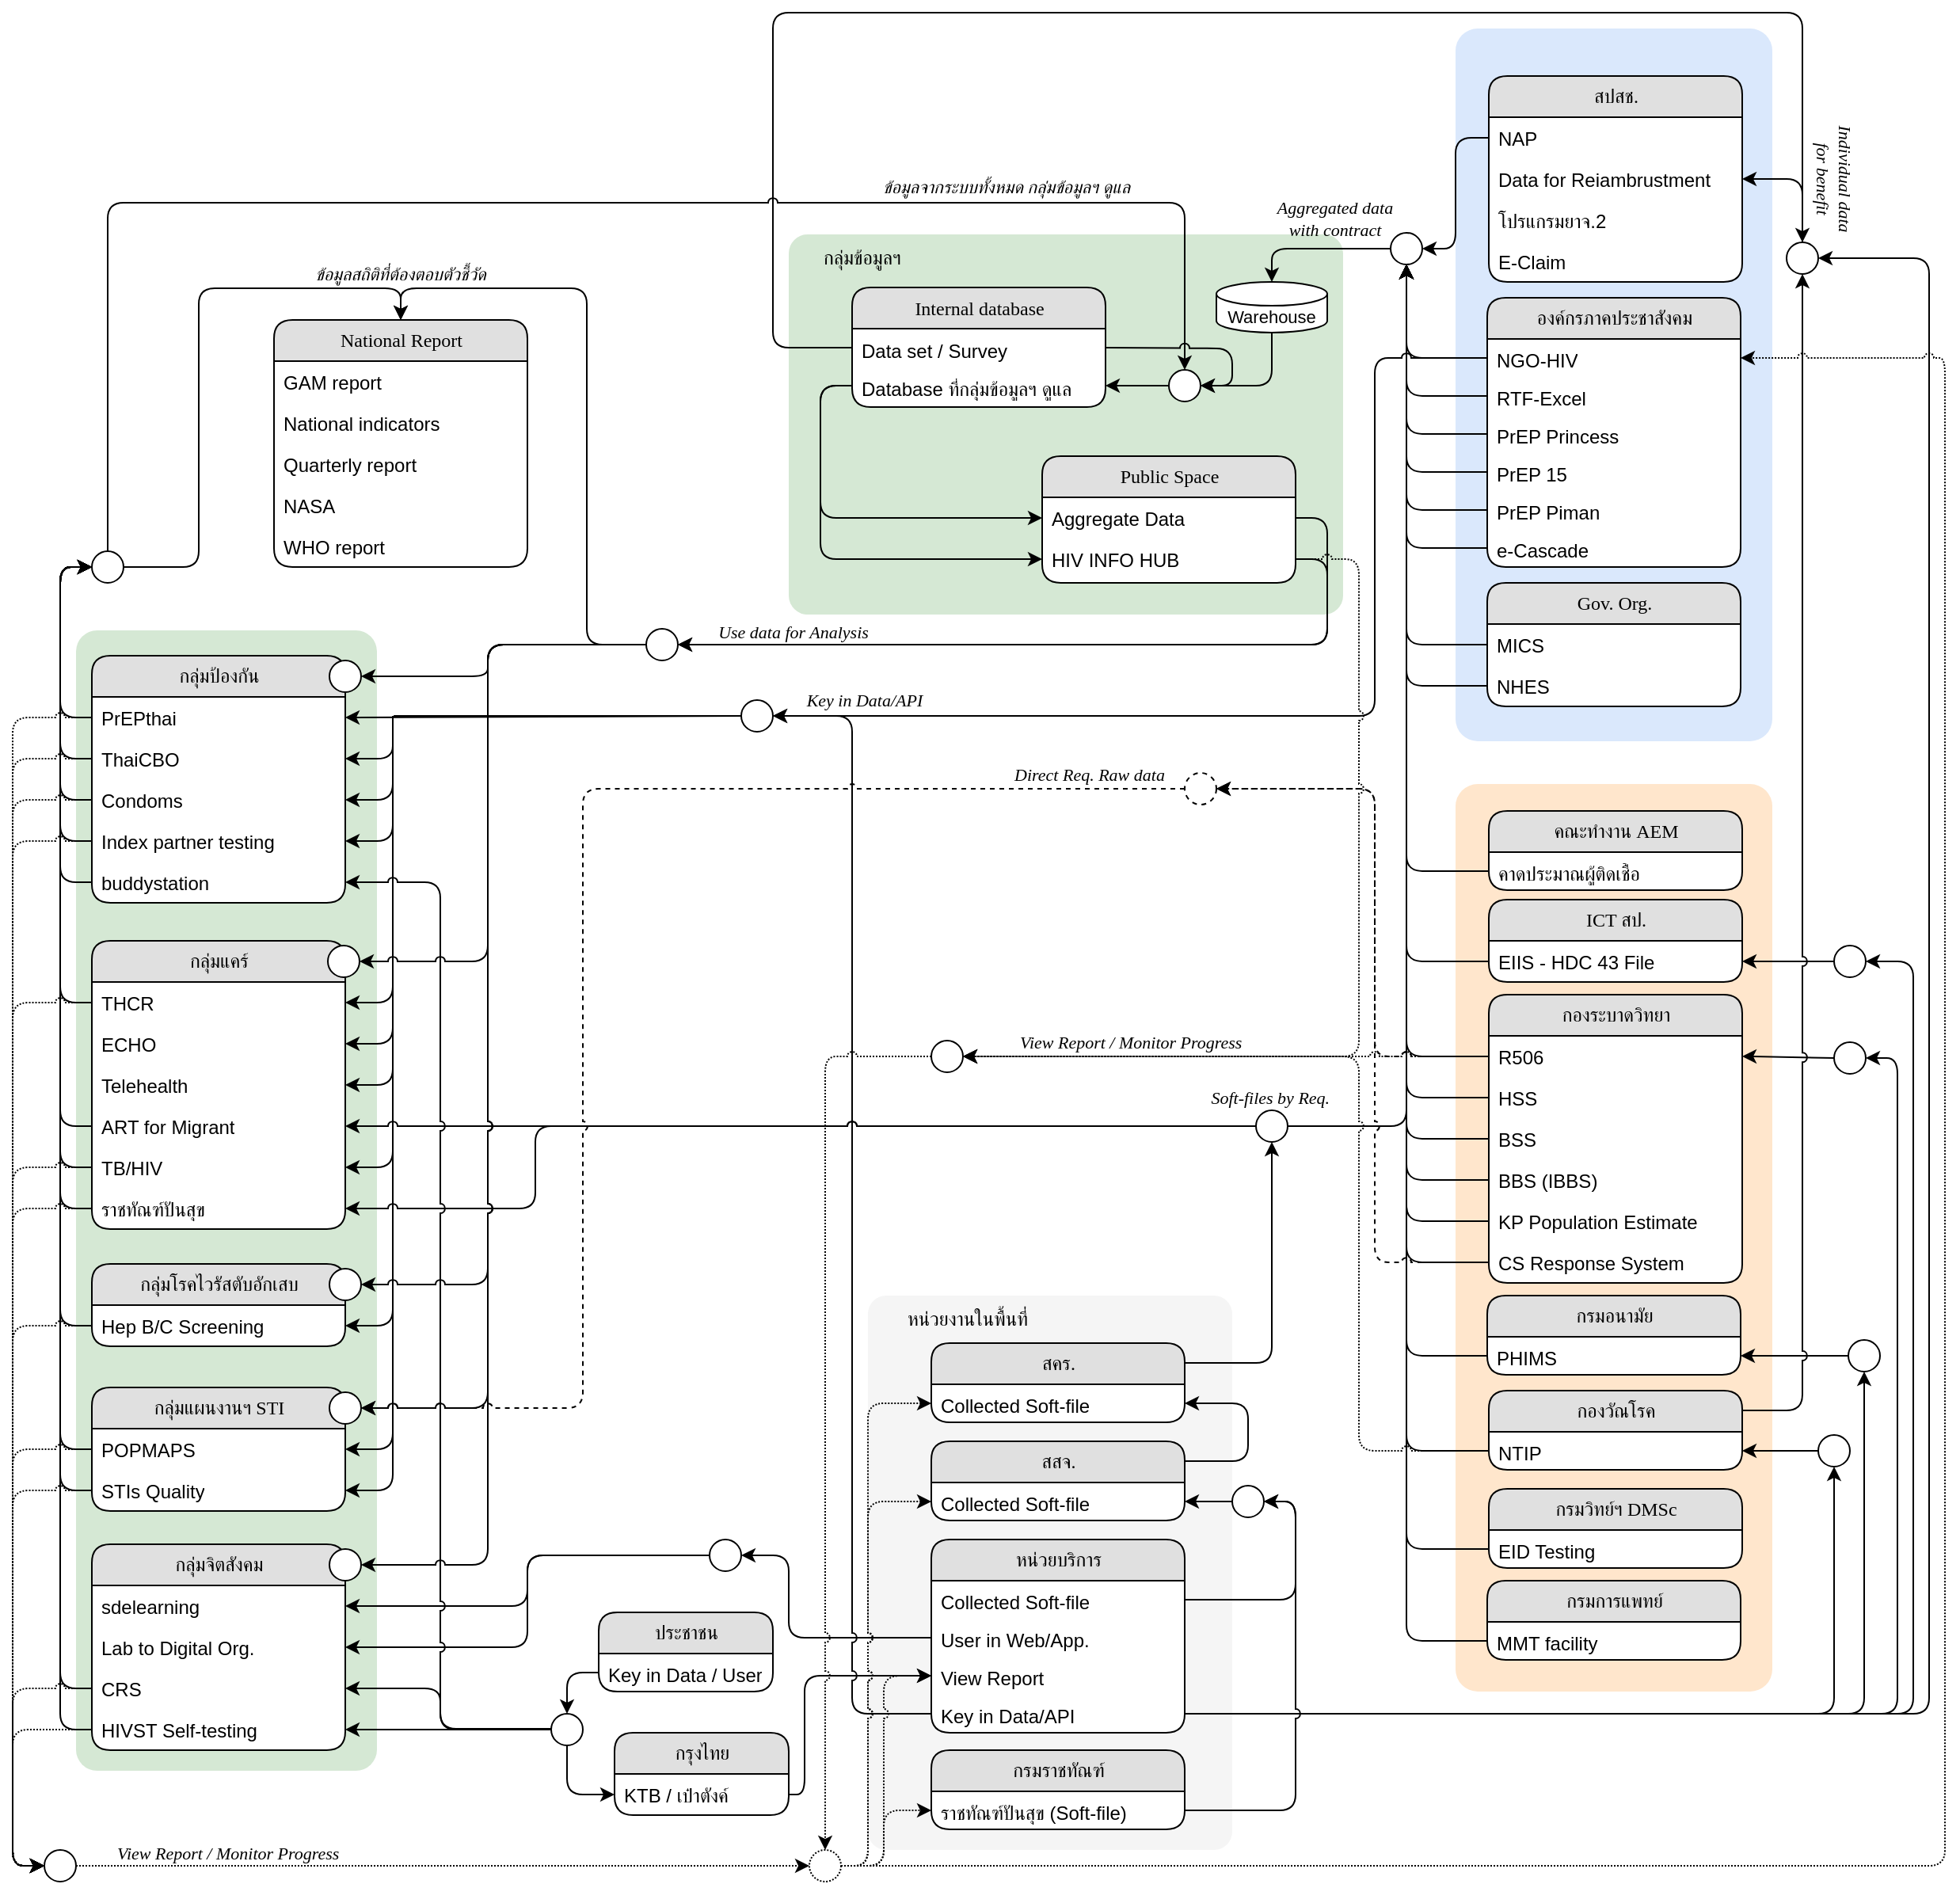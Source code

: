 <mxfile version="23.1.1" type="github" pages="4">
  <diagram id="DwJQqjxJN4zYQguT8zEM" name="V2">
    <mxGraphModel dx="1407" dy="1547" grid="1" gridSize="10" guides="1" tooltips="1" connect="1" arrows="1" fold="1" page="1" pageScale="1" pageWidth="1169" pageHeight="827" math="0" shadow="0">
      <root>
        <mxCell id="0" />
        <mxCell id="1" parent="0" />
        <mxCell id="h7_sZLWpEkXeA7rkzKq4-34" value="" style="rounded=1;whiteSpace=wrap;html=1;fontFamily=Helvetica;fontSize=11;arcSize=5;fillColor=#f5f5f5;strokeColor=none;fontColor=#333333;" parent="1" vertex="1">
          <mxGeometry x="550" y="760" width="230" height="350" as="geometry" />
        </mxCell>
        <mxCell id="vYQR5tpvRgemy5VGlOej-55" style="edgeStyle=orthogonalEdgeStyle;shape=connector;rounded=1;jumpStyle=arc;orthogonalLoop=1;jettySize=auto;html=1;entryX=0;entryY=0.5;entryDx=0;entryDy=0;labelBackgroundColor=default;strokeColor=#000000;align=center;verticalAlign=middle;fontFamily=Helvetica;fontSize=11;fontColor=default;endArrow=classic;" parent="1" source="ZnkvLTm1ofgi-bTqbsca-2" target="JzvpThZ1d-_BdiDYPn6s-4" edge="1">
          <mxGeometry relative="1" as="geometry">
            <Array as="points">
              <mxPoint x="510" y="1075" />
              <mxPoint x="510" y="1000" />
            </Array>
          </mxGeometry>
        </mxCell>
        <mxCell id="obP8WNjsTPvD9r5wxkVy-3" style="edgeStyle=orthogonalEdgeStyle;shape=connector;rounded=1;jumpStyle=arc;orthogonalLoop=1;jettySize=auto;html=1;labelBackgroundColor=default;strokeColor=default;align=center;verticalAlign=middle;fontFamily=Helvetica;fontSize=11;fontColor=default;endArrow=classic;entryX=1;entryY=0.5;entryDx=0;entryDy=0;" parent="1" source="JzvpThZ1d-_BdiDYPn6s-5" target="h1kDPyBovsiT6n5JIkfk-3" edge="1">
          <mxGeometry relative="1" as="geometry">
            <mxPoint x="420" y="1010" as="targetPoint" />
            <Array as="points">
              <mxPoint x="500" y="976" />
              <mxPoint x="500" y="924" />
            </Array>
          </mxGeometry>
        </mxCell>
        <mxCell id="vYQR5tpvRgemy5VGlOej-68" value="" style="rounded=1;whiteSpace=wrap;html=1;fontFamily=Helvetica;fontSize=11;arcSize=7;fillColor=#d5e8d4;strokeColor=none;" parent="1" vertex="1">
          <mxGeometry x="50" y="340" width="190" height="720" as="geometry" />
        </mxCell>
        <mxCell id="QHld-ymoKNvx77dC2MFg-32" value="" style="rounded=1;whiteSpace=wrap;html=1;fontFamily=Helvetica;fontSize=11;arcSize=7;fillColor=#ffe6cc;strokeColor=none;" parent="1" vertex="1">
          <mxGeometry x="921" y="437" width="200" height="573" as="geometry" />
        </mxCell>
        <mxCell id="ZnkvLTm1ofgi-bTqbsca-8" style="edgeStyle=orthogonalEdgeStyle;shape=connector;rounded=1;jumpStyle=arc;orthogonalLoop=1;jettySize=auto;html=1;entryX=1;entryY=0.5;entryDx=0;entryDy=0;labelBackgroundColor=default;strokeColor=default;align=center;verticalAlign=middle;fontFamily=Helvetica;fontSize=11;fontColor=default;endArrow=classic;exitX=0;exitY=0.5;exitDx=0;exitDy=0;" parent="1" source="ZnkvLTm1ofgi-bTqbsca-7" target="QHld-ymoKNvx77dC2MFg-4" edge="1">
          <mxGeometry relative="1" as="geometry">
            <mxPoint x="1170" y="549" as="sourcePoint" />
          </mxGeometry>
        </mxCell>
        <mxCell id="QHld-ymoKNvx77dC2MFg-31" value="" style="rounded=1;whiteSpace=wrap;html=1;fontFamily=Helvetica;fontSize=11;arcSize=7;fillColor=#dae8fc;strokeColor=none;" parent="1" vertex="1">
          <mxGeometry x="921" y="-40" width="200" height="450" as="geometry" />
        </mxCell>
        <mxCell id="QHld-ymoKNvx77dC2MFg-1" value="&lt;div&gt;สปสช.&lt;/div&gt;" style="swimlane;html=1;fontStyle=0;childLayout=stackLayout;horizontal=1;startSize=26;fillColor=#e0e0e0;horizontalStack=0;resizeParent=1;resizeLast=0;collapsible=1;marginBottom=0;swimlaneFillColor=#ffffff;align=center;rounded=1;shadow=0;comic=0;labelBackgroundColor=none;strokeWidth=1;fontFamily=Verdana;fontSize=12" parent="1" vertex="1">
          <mxGeometry x="942" y="-10" width="160" height="130" as="geometry" />
        </mxCell>
        <mxCell id="QHld-ymoKNvx77dC2MFg-2" value="NAP" style="text;html=1;strokeColor=none;fillColor=none;spacingLeft=4;spacingRight=4;whiteSpace=wrap;overflow=hidden;rotatable=0;points=[[0,0.5],[1,0.5]];portConstraint=eastwest;" parent="QHld-ymoKNvx77dC2MFg-1" vertex="1">
          <mxGeometry y="26" width="160" height="26" as="geometry" />
        </mxCell>
        <mxCell id="h7_sZLWpEkXeA7rkzKq4-15" value="Data for Reiambrustment" style="text;html=1;strokeColor=none;fillColor=none;spacingLeft=4;spacingRight=4;whiteSpace=wrap;overflow=hidden;rotatable=0;points=[[0,0.5],[1,0.5]];portConstraint=eastwest;" parent="QHld-ymoKNvx77dC2MFg-1" vertex="1">
          <mxGeometry y="52" width="160" height="26" as="geometry" />
        </mxCell>
        <mxCell id="wblhHmGnP_dj_SE6-XdP-6" value="โปรแกรมยาจ.2" style="text;html=1;strokeColor=none;fillColor=none;spacingLeft=4;spacingRight=4;whiteSpace=wrap;overflow=hidden;rotatable=0;points=[[0,0.5],[1,0.5]];portConstraint=eastwest;" parent="QHld-ymoKNvx77dC2MFg-1" vertex="1">
          <mxGeometry y="78" width="160" height="26" as="geometry" />
        </mxCell>
        <mxCell id="wblhHmGnP_dj_SE6-XdP-7" value="E-Claim" style="text;html=1;strokeColor=none;fillColor=none;spacingLeft=4;spacingRight=4;whiteSpace=wrap;overflow=hidden;rotatable=0;points=[[0,0.5],[1,0.5]];portConstraint=eastwest;" parent="QHld-ymoKNvx77dC2MFg-1" vertex="1">
          <mxGeometry y="104" width="160" height="26" as="geometry" />
        </mxCell>
        <mxCell id="QHld-ymoKNvx77dC2MFg-3" value="&lt;div&gt;ICT สป.&lt;/div&gt;" style="swimlane;html=1;fontStyle=0;childLayout=stackLayout;horizontal=1;startSize=26;fillColor=#e0e0e0;horizontalStack=0;resizeParent=1;resizeLast=0;collapsible=1;marginBottom=0;swimlaneFillColor=#ffffff;align=center;rounded=1;shadow=0;comic=0;labelBackgroundColor=none;strokeWidth=1;fontFamily=Verdana;fontSize=12" parent="1" vertex="1">
          <mxGeometry x="942" y="510" width="160" height="52" as="geometry" />
        </mxCell>
        <mxCell id="QHld-ymoKNvx77dC2MFg-4" value="EIIS - HDC 43 File" style="text;html=1;strokeColor=none;fillColor=none;spacingLeft=4;spacingRight=4;whiteSpace=wrap;overflow=hidden;rotatable=0;points=[[0,0.5],[1,0.5]];portConstraint=eastwest;" parent="QHld-ymoKNvx77dC2MFg-3" vertex="1">
          <mxGeometry y="26" width="160" height="26" as="geometry" />
        </mxCell>
        <mxCell id="QHld-ymoKNvx77dC2MFg-5" value="&lt;div&gt;กองระบาดวิทยา&lt;/div&gt;" style="swimlane;html=1;fontStyle=0;childLayout=stackLayout;horizontal=1;startSize=26;fillColor=#e0e0e0;horizontalStack=0;resizeParent=1;resizeLast=0;collapsible=1;marginBottom=0;swimlaneFillColor=#ffffff;align=center;rounded=1;shadow=0;comic=0;labelBackgroundColor=none;strokeWidth=1;fontFamily=Verdana;fontSize=12" parent="1" vertex="1">
          <mxGeometry x="942" y="570" width="160" height="182" as="geometry" />
        </mxCell>
        <mxCell id="QHld-ymoKNvx77dC2MFg-6" value="R506" style="text;html=1;strokeColor=none;fillColor=none;spacingLeft=4;spacingRight=4;whiteSpace=wrap;overflow=hidden;rotatable=0;points=[[0,0.5],[1,0.5]];portConstraint=eastwest;" parent="QHld-ymoKNvx77dC2MFg-5" vertex="1">
          <mxGeometry y="26" width="160" height="26" as="geometry" />
        </mxCell>
        <mxCell id="QHld-ymoKNvx77dC2MFg-7" value="HSS" style="text;html=1;strokeColor=none;fillColor=none;spacingLeft=4;spacingRight=4;whiteSpace=wrap;overflow=hidden;rotatable=0;points=[[0,0.5],[1,0.5]];portConstraint=eastwest;" parent="QHld-ymoKNvx77dC2MFg-5" vertex="1">
          <mxGeometry y="52" width="160" height="26" as="geometry" />
        </mxCell>
        <mxCell id="QHld-ymoKNvx77dC2MFg-8" value="BSS" style="text;html=1;strokeColor=none;fillColor=none;spacingLeft=4;spacingRight=4;whiteSpace=wrap;overflow=hidden;rotatable=0;points=[[0,0.5],[1,0.5]];portConstraint=eastwest;" parent="QHld-ymoKNvx77dC2MFg-5" vertex="1">
          <mxGeometry y="78" width="160" height="26" as="geometry" />
        </mxCell>
        <mxCell id="QHld-ymoKNvx77dC2MFg-9" value="&lt;p style=&quot;language:en-US;line-height:normal;margin-top:0pt;margin-bottom:0pt;&lt;br/&gt;margin-left:0in;margin-right:0in;text-indent:0in;text-align:center;direction:&lt;br/&gt;ltr;unicode-bidi:embed;mso-vertical-align-alt:auto;mso-line-break-override:&lt;br/&gt;none;word-break:normal;punctuation-wrap:hanging&quot;&gt;BBS (IBBS)&lt;/p&gt;" style="text;html=1;strokeColor=none;fillColor=none;spacingLeft=4;spacingRight=4;whiteSpace=wrap;overflow=hidden;rotatable=0;points=[[0,0.5],[1,0.5]];portConstraint=eastwest;" parent="QHld-ymoKNvx77dC2MFg-5" vertex="1">
          <mxGeometry y="104" width="160" height="26" as="geometry" />
        </mxCell>
        <mxCell id="QHld-ymoKNvx77dC2MFg-10" value="KP Population Estimate&amp;nbsp;" style="text;html=1;strokeColor=none;fillColor=none;spacingLeft=4;spacingRight=4;whiteSpace=wrap;overflow=hidden;rotatable=0;points=[[0,0.5],[1,0.5]];portConstraint=eastwest;" parent="QHld-ymoKNvx77dC2MFg-5" vertex="1">
          <mxGeometry y="130" width="160" height="26" as="geometry" />
        </mxCell>
        <mxCell id="QHld-ymoKNvx77dC2MFg-11" value="CS Response System" style="text;html=1;strokeColor=none;fillColor=none;spacingLeft=4;spacingRight=4;whiteSpace=wrap;overflow=hidden;rotatable=0;points=[[0,0.5],[1,0.5]];portConstraint=eastwest;" parent="QHld-ymoKNvx77dC2MFg-5" vertex="1">
          <mxGeometry y="156" width="160" height="26" as="geometry" />
        </mxCell>
        <mxCell id="QHld-ymoKNvx77dC2MFg-12" value="&lt;div&gt;คณะทำงาน AEM&lt;/div&gt;" style="swimlane;html=1;fontStyle=0;childLayout=stackLayout;horizontal=1;startSize=26;fillColor=#e0e0e0;horizontalStack=0;resizeParent=1;resizeLast=0;collapsible=1;marginBottom=0;swimlaneFillColor=#ffffff;align=center;rounded=1;shadow=0;comic=0;labelBackgroundColor=none;strokeWidth=1;fontFamily=Verdana;fontSize=12" parent="1" vertex="1">
          <mxGeometry x="942" y="454" width="160" height="50" as="geometry" />
        </mxCell>
        <mxCell id="QHld-ymoKNvx77dC2MFg-13" value="คาดประมาณผู้ติดเชื้อ" style="text;html=1;strokeColor=none;fillColor=none;spacingLeft=4;spacingRight=4;whiteSpace=wrap;overflow=hidden;rotatable=0;points=[[0,0.5],[1,0.5]];portConstraint=eastwest;" parent="QHld-ymoKNvx77dC2MFg-12" vertex="1">
          <mxGeometry y="26" width="160" height="24" as="geometry" />
        </mxCell>
        <mxCell id="QHld-ymoKNvx77dC2MFg-14" value="&lt;div&gt;องค์กรภาคประชาสังคม&lt;/div&gt;" style="swimlane;html=1;fontStyle=0;childLayout=stackLayout;horizontal=1;startSize=26;fillColor=#e0e0e0;horizontalStack=0;resizeParent=1;resizeLast=0;collapsible=1;marginBottom=0;swimlaneFillColor=#ffffff;align=center;rounded=1;shadow=0;comic=0;labelBackgroundColor=none;strokeWidth=1;fontFamily=Verdana;fontSize=12" parent="1" vertex="1">
          <mxGeometry x="941" y="130" width="160" height="170" as="geometry" />
        </mxCell>
        <mxCell id="QHld-ymoKNvx77dC2MFg-15" value="NGO-HIV" style="text;html=1;strokeColor=none;fillColor=none;spacingLeft=4;spacingRight=4;whiteSpace=wrap;overflow=hidden;rotatable=0;points=[[0,0.5],[1,0.5]];portConstraint=eastwest;" parent="QHld-ymoKNvx77dC2MFg-14" vertex="1">
          <mxGeometry y="26" width="160" height="24" as="geometry" />
        </mxCell>
        <mxCell id="QHld-ymoKNvx77dC2MFg-16" value="RTF-Excel" style="text;html=1;strokeColor=none;fillColor=none;spacingLeft=4;spacingRight=4;whiteSpace=wrap;overflow=hidden;rotatable=0;points=[[0,0.5],[1,0.5]];portConstraint=eastwest;" parent="QHld-ymoKNvx77dC2MFg-14" vertex="1">
          <mxGeometry y="50" width="160" height="24" as="geometry" />
        </mxCell>
        <mxCell id="QHld-ymoKNvx77dC2MFg-17" value="PrEP Princess" style="text;html=1;strokeColor=none;fillColor=none;spacingLeft=4;spacingRight=4;whiteSpace=wrap;overflow=hidden;rotatable=0;points=[[0,0.5],[1,0.5]];portConstraint=eastwest;" parent="QHld-ymoKNvx77dC2MFg-14" vertex="1">
          <mxGeometry y="74" width="160" height="24" as="geometry" />
        </mxCell>
        <mxCell id="QHld-ymoKNvx77dC2MFg-18" value="PrEP 15" style="text;html=1;strokeColor=none;fillColor=none;spacingLeft=4;spacingRight=4;whiteSpace=wrap;overflow=hidden;rotatable=0;points=[[0,0.5],[1,0.5]];portConstraint=eastwest;" parent="QHld-ymoKNvx77dC2MFg-14" vertex="1">
          <mxGeometry y="98" width="160" height="24" as="geometry" />
        </mxCell>
        <mxCell id="QHld-ymoKNvx77dC2MFg-19" value="PrEP Piman" style="text;html=1;strokeColor=none;fillColor=none;spacingLeft=4;spacingRight=4;whiteSpace=wrap;overflow=hidden;rotatable=0;points=[[0,0.5],[1,0.5]];portConstraint=eastwest;" parent="QHld-ymoKNvx77dC2MFg-14" vertex="1">
          <mxGeometry y="122" width="160" height="24" as="geometry" />
        </mxCell>
        <mxCell id="QHld-ymoKNvx77dC2MFg-21" value="e-Cascade" style="text;html=1;strokeColor=none;fillColor=none;spacingLeft=4;spacingRight=4;whiteSpace=wrap;overflow=hidden;rotatable=0;points=[[0,0.5],[1,0.5]];portConstraint=eastwest;" parent="QHld-ymoKNvx77dC2MFg-14" vertex="1">
          <mxGeometry y="146" width="160" height="24" as="geometry" />
        </mxCell>
        <mxCell id="QHld-ymoKNvx77dC2MFg-22" value="&lt;div&gt;กรมอนามัย&lt;/div&gt;" style="swimlane;html=1;fontStyle=0;childLayout=stackLayout;horizontal=1;startSize=26;fillColor=#e0e0e0;horizontalStack=0;resizeParent=1;resizeLast=0;collapsible=1;marginBottom=0;swimlaneFillColor=#ffffff;align=center;rounded=1;shadow=0;comic=0;labelBackgroundColor=none;strokeWidth=1;fontFamily=Verdana;fontSize=12" parent="1" vertex="1">
          <mxGeometry x="941" y="760" width="160" height="50" as="geometry" />
        </mxCell>
        <mxCell id="QHld-ymoKNvx77dC2MFg-23" value="PHIMS" style="text;html=1;strokeColor=none;fillColor=none;spacingLeft=4;spacingRight=4;whiteSpace=wrap;overflow=hidden;rotatable=0;points=[[0,0.5],[1,0.5]];portConstraint=eastwest;" parent="QHld-ymoKNvx77dC2MFg-22" vertex="1">
          <mxGeometry y="26" width="160" height="24" as="geometry" />
        </mxCell>
        <mxCell id="QHld-ymoKNvx77dC2MFg-24" value="กองวัณโรค&lt;div&gt;&lt;/div&gt;" style="swimlane;html=1;fontStyle=0;childLayout=stackLayout;horizontal=1;startSize=26;fillColor=#e0e0e0;horizontalStack=0;resizeParent=1;resizeLast=0;collapsible=1;marginBottom=0;swimlaneFillColor=#ffffff;align=center;rounded=1;shadow=0;comic=0;labelBackgroundColor=none;strokeWidth=1;fontFamily=Verdana;fontSize=12" parent="1" vertex="1">
          <mxGeometry x="942" y="820" width="160" height="50" as="geometry" />
        </mxCell>
        <mxCell id="QHld-ymoKNvx77dC2MFg-25" value="NTIP" style="text;html=1;strokeColor=none;fillColor=none;spacingLeft=4;spacingRight=4;whiteSpace=wrap;overflow=hidden;rotatable=0;points=[[0,0.5],[1,0.5]];portConstraint=eastwest;" parent="QHld-ymoKNvx77dC2MFg-24" vertex="1">
          <mxGeometry y="26" width="160" height="24" as="geometry" />
        </mxCell>
        <mxCell id="QHld-ymoKNvx77dC2MFg-26" value="กรมวิทย์ฯ DMSc&lt;div&gt;&lt;/div&gt;" style="swimlane;html=1;fontStyle=0;childLayout=stackLayout;horizontal=1;startSize=26;fillColor=#e0e0e0;horizontalStack=0;resizeParent=1;resizeLast=0;collapsible=1;marginBottom=0;swimlaneFillColor=#ffffff;align=center;rounded=1;shadow=0;comic=0;labelBackgroundColor=none;strokeWidth=1;fontFamily=Verdana;fontSize=12" parent="1" vertex="1">
          <mxGeometry x="942" y="882" width="160" height="50" as="geometry" />
        </mxCell>
        <mxCell id="QHld-ymoKNvx77dC2MFg-27" value="EID Testing" style="text;html=1;strokeColor=none;fillColor=none;spacingLeft=4;spacingRight=4;whiteSpace=wrap;overflow=hidden;rotatable=0;points=[[0,0.5],[1,0.5]];portConstraint=eastwest;" parent="QHld-ymoKNvx77dC2MFg-26" vertex="1">
          <mxGeometry y="26" width="160" height="24" as="geometry" />
        </mxCell>
        <mxCell id="QHld-ymoKNvx77dC2MFg-28" value="กรมการแพทย์&lt;div&gt;&lt;/div&gt;" style="swimlane;html=1;fontStyle=0;childLayout=stackLayout;horizontal=1;startSize=26;fillColor=#e0e0e0;horizontalStack=0;resizeParent=1;resizeLast=0;collapsible=1;marginBottom=0;swimlaneFillColor=#ffffff;align=center;rounded=1;shadow=0;comic=0;labelBackgroundColor=none;strokeWidth=1;fontFamily=Verdana;fontSize=12" parent="1" vertex="1">
          <mxGeometry x="941" y="940" width="160" height="50" as="geometry" />
        </mxCell>
        <mxCell id="QHld-ymoKNvx77dC2MFg-29" value="MMT facility" style="text;html=1;strokeColor=none;fillColor=none;spacingLeft=4;spacingRight=4;whiteSpace=wrap;overflow=hidden;rotatable=0;points=[[0,0.5],[1,0.5]];portConstraint=eastwest;" parent="QHld-ymoKNvx77dC2MFg-28" vertex="1">
          <mxGeometry y="26" width="160" height="24" as="geometry" />
        </mxCell>
        <mxCell id="JzvpThZ1d-_BdiDYPn6s-1" value="หน่วยบริการ" style="swimlane;html=1;fontStyle=0;childLayout=stackLayout;horizontal=1;startSize=26;fillColor=#e0e0e0;horizontalStack=0;resizeParent=1;resizeLast=0;collapsible=1;marginBottom=0;swimlaneFillColor=#ffffff;align=center;rounded=1;shadow=0;comic=0;labelBackgroundColor=none;strokeWidth=1;fontFamily=Verdana;fontSize=12" parent="1" vertex="1">
          <mxGeometry x="590" y="914" width="160" height="122" as="geometry" />
        </mxCell>
        <mxCell id="JzvpThZ1d-_BdiDYPn6s-3" value="Collected Soft-file" style="text;html=1;strokeColor=none;fillColor=none;spacingLeft=4;spacingRight=4;whiteSpace=wrap;overflow=hidden;rotatable=0;points=[[0,0.5],[1,0.5]];portConstraint=eastwest;" parent="JzvpThZ1d-_BdiDYPn6s-1" vertex="1">
          <mxGeometry y="26" width="160" height="24" as="geometry" />
        </mxCell>
        <mxCell id="JzvpThZ1d-_BdiDYPn6s-5" value="User in Web/App." style="text;html=1;strokeColor=none;fillColor=none;spacingLeft=4;spacingRight=4;whiteSpace=wrap;overflow=hidden;rotatable=0;points=[[0,0.5],[1,0.5]];portConstraint=eastwest;" parent="JzvpThZ1d-_BdiDYPn6s-1" vertex="1">
          <mxGeometry y="50" width="160" height="24" as="geometry" />
        </mxCell>
        <mxCell id="JzvpThZ1d-_BdiDYPn6s-4" value="View Report" style="text;html=1;strokeColor=none;fillColor=none;spacingLeft=4;spacingRight=4;whiteSpace=wrap;overflow=hidden;rotatable=0;points=[[0,0.5],[1,0.5]];portConstraint=eastwest;" parent="JzvpThZ1d-_BdiDYPn6s-1" vertex="1">
          <mxGeometry y="74" width="160" height="24" as="geometry" />
        </mxCell>
        <mxCell id="JzvpThZ1d-_BdiDYPn6s-2" value="Key in Data/API" style="text;html=1;strokeColor=none;fillColor=none;spacingLeft=4;spacingRight=4;whiteSpace=wrap;overflow=hidden;rotatable=0;points=[[0,0.5],[1,0.5]];portConstraint=eastwest;" parent="JzvpThZ1d-_BdiDYPn6s-1" vertex="1">
          <mxGeometry y="98" width="160" height="24" as="geometry" />
        </mxCell>
        <mxCell id="JzvpThZ1d-_BdiDYPn6s-6" value="" style="rounded=1;whiteSpace=wrap;html=1;fontFamily=Helvetica;fontSize=11;arcSize=5;fillColor=#d5e8d4;strokeColor=none;" parent="1" vertex="1">
          <mxGeometry x="500" y="90" width="350" height="240" as="geometry" />
        </mxCell>
        <mxCell id="W3fX6Woq6rY8wTzTQDls-1" value="&lt;div&gt;Public Space&lt;/div&gt;" style="swimlane;html=1;fontStyle=0;childLayout=stackLayout;horizontal=1;startSize=26;fillColor=#e0e0e0;horizontalStack=0;resizeParent=1;resizeLast=0;collapsible=1;marginBottom=0;swimlaneFillColor=#ffffff;align=center;rounded=1;shadow=0;comic=0;labelBackgroundColor=none;strokeWidth=1;fontFamily=Verdana;fontSize=12" parent="1" vertex="1">
          <mxGeometry x="660" y="230" width="160" height="80" as="geometry" />
        </mxCell>
        <mxCell id="W3fX6Woq6rY8wTzTQDls-3" value="Aggregate Data" style="text;html=1;strokeColor=none;fillColor=none;spacingLeft=4;spacingRight=4;whiteSpace=wrap;overflow=hidden;rotatable=0;points=[[0,0.5],[1,0.5]];portConstraint=eastwest;" parent="W3fX6Woq6rY8wTzTQDls-1" vertex="1">
          <mxGeometry y="26" width="160" height="26" as="geometry" />
        </mxCell>
        <mxCell id="W3fX6Woq6rY8wTzTQDls-2" value="HIV INFO HUB" style="text;html=1;strokeColor=none;fillColor=none;spacingLeft=4;spacingRight=4;whiteSpace=wrap;overflow=hidden;rotatable=0;points=[[0,0.5],[1,0.5]];portConstraint=eastwest;" parent="W3fX6Woq6rY8wTzTQDls-1" vertex="1">
          <mxGeometry y="52" width="160" height="26" as="geometry" />
        </mxCell>
        <mxCell id="W3fX6Woq6rY8wTzTQDls-4" value="Internal database" style="swimlane;html=1;fontStyle=0;childLayout=stackLayout;horizontal=1;startSize=26;fillColor=#e0e0e0;horizontalStack=0;resizeParent=1;resizeLast=0;collapsible=1;marginBottom=0;swimlaneFillColor=#ffffff;align=center;rounded=1;shadow=0;comic=0;labelBackgroundColor=none;strokeWidth=1;fontFamily=Verdana;fontSize=12" parent="1" vertex="1">
          <mxGeometry x="540" y="123.5" width="160" height="75.5" as="geometry" />
        </mxCell>
        <mxCell id="W3fX6Woq6rY8wTzTQDls-6" value="Data set / Survey" style="text;html=1;strokeColor=none;fillColor=none;spacingLeft=4;spacingRight=4;whiteSpace=wrap;overflow=hidden;rotatable=0;points=[[0,0.5],[1,0.5]];portConstraint=eastwest;" parent="W3fX6Woq6rY8wTzTQDls-4" vertex="1">
          <mxGeometry y="26" width="160" height="24" as="geometry" />
        </mxCell>
        <mxCell id="W3fX6Woq6rY8wTzTQDls-5" value="Database ที่กลุ่มข้อมูลฯ ดูแล" style="text;html=1;strokeColor=none;fillColor=none;spacingLeft=4;spacingRight=4;whiteSpace=wrap;overflow=hidden;rotatable=0;points=[[0,0.5],[1,0.5]];portConstraint=eastwest;" parent="W3fX6Woq6rY8wTzTQDls-4" vertex="1">
          <mxGeometry y="50" width="160" height="24" as="geometry" />
        </mxCell>
        <mxCell id="W3fX6Woq6rY8wTzTQDls-10" style="shape=connector;rounded=1;jumpStyle=arc;orthogonalLoop=1;jettySize=auto;html=1;entryX=0;entryY=0.5;entryDx=0;entryDy=0;labelBackgroundColor=default;strokeColor=default;align=center;verticalAlign=middle;fontFamily=Helvetica;fontSize=11;fontColor=default;endArrow=classic;exitX=0;exitY=0.5;exitDx=0;exitDy=0;edgeStyle=orthogonalEdgeStyle;" parent="1" source="W3fX6Woq6rY8wTzTQDls-5" target="W3fX6Woq6rY8wTzTQDls-2" edge="1">
          <mxGeometry relative="1" as="geometry" />
        </mxCell>
        <mxCell id="W3fX6Woq6rY8wTzTQDls-11" style="shape=connector;rounded=1;jumpStyle=none;orthogonalLoop=1;jettySize=auto;html=1;labelBackgroundColor=default;strokeColor=default;align=center;verticalAlign=middle;fontFamily=Helvetica;fontSize=11;fontColor=default;endArrow=classic;entryX=1;entryY=0.5;entryDx=0;entryDy=0;edgeStyle=orthogonalEdgeStyle;" parent="1" source="QHld-ymoKNvx77dC2MFg-2" target="DxRGb6EOudqcKCYr998U-29" edge="1">
          <mxGeometry relative="1" as="geometry" />
        </mxCell>
        <mxCell id="W3fX6Woq6rY8wTzTQDls-22" value="Gov. Org." style="swimlane;html=1;fontStyle=0;childLayout=stackLayout;horizontal=1;startSize=26;fillColor=#e0e0e0;horizontalStack=0;resizeParent=1;resizeLast=0;collapsible=1;marginBottom=0;swimlaneFillColor=#ffffff;align=center;rounded=1;shadow=0;comic=0;labelBackgroundColor=none;strokeWidth=1;fontFamily=Verdana;fontSize=12" parent="1" vertex="1">
          <mxGeometry x="941" y="310" width="160" height="78" as="geometry" />
        </mxCell>
        <mxCell id="W3fX6Woq6rY8wTzTQDls-23" value="MICS" style="text;html=1;strokeColor=none;fillColor=none;spacingLeft=4;spacingRight=4;whiteSpace=wrap;overflow=hidden;rotatable=0;points=[[0,0.5],[1,0.5]];portConstraint=eastwest;" parent="W3fX6Woq6rY8wTzTQDls-22" vertex="1">
          <mxGeometry y="26" width="160" height="26" as="geometry" />
        </mxCell>
        <mxCell id="W3fX6Woq6rY8wTzTQDls-24" value="NHES" style="text;html=1;strokeColor=none;fillColor=none;spacingLeft=4;spacingRight=4;whiteSpace=wrap;overflow=hidden;rotatable=0;points=[[0,0.5],[1,0.5]];portConstraint=eastwest;" parent="W3fX6Woq6rY8wTzTQDls-22" vertex="1">
          <mxGeometry y="52" width="160" height="26" as="geometry" />
        </mxCell>
        <mxCell id="DxRGb6EOudqcKCYr998U-13" style="edgeStyle=orthogonalEdgeStyle;shape=connector;rounded=1;jumpStyle=none;orthogonalLoop=1;jettySize=auto;html=1;entryX=0.5;entryY=1;entryDx=0;entryDy=0;labelBackgroundColor=default;strokeColor=default;align=center;verticalAlign=middle;fontFamily=Helvetica;fontSize=11;fontColor=default;endArrow=classic;" parent="1" source="QHld-ymoKNvx77dC2MFg-29" target="DxRGb6EOudqcKCYr998U-29" edge="1">
          <mxGeometry relative="1" as="geometry" />
        </mxCell>
        <mxCell id="DxRGb6EOudqcKCYr998U-15" value="Aggregated data&lt;br&gt;with contract" style="text;html=1;strokeColor=none;fillColor=none;align=center;verticalAlign=middle;whiteSpace=wrap;rounded=0;fontSize=11;fontFamily=Verdana;fontColor=default;fontStyle=2" parent="1" vertex="1">
          <mxGeometry x="790" y="65" width="110" height="30" as="geometry" />
        </mxCell>
        <mxCell id="DxRGb6EOudqcKCYr998U-17" value="กลุ่มข้อมูลฯ" style="text;html=1;strokeColor=none;fillColor=none;align=left;verticalAlign=middle;whiteSpace=wrap;rounded=0;fontSize=12;fontFamily=Verdana;fontColor=default;fontStyle=0" parent="1" vertex="1">
          <mxGeometry x="520" y="90" width="110" height="30" as="geometry" />
        </mxCell>
        <mxCell id="DxRGb6EOudqcKCYr998U-24" style="edgeStyle=orthogonalEdgeStyle;shape=connector;rounded=1;jumpStyle=arc;orthogonalLoop=1;jettySize=auto;html=1;entryX=1;entryY=0.5;entryDx=0;entryDy=0;labelBackgroundColor=default;strokeColor=default;align=center;verticalAlign=middle;fontFamily=Helvetica;fontSize=11;fontColor=default;endArrow=classic;" parent="1" source="vYQR5tpvRgemy5VGlOej-11" target="W3fX6Woq6rY8wTzTQDls-5" edge="1">
          <mxGeometry relative="1" as="geometry" />
        </mxCell>
        <mxCell id="DxRGb6EOudqcKCYr998U-20" value="Warehouse" style="shape=cylinder3;whiteSpace=wrap;html=1;boundedLbl=1;backgroundOutline=1;size=7.524;fontFamily=Helvetica;fontSize=11;fontColor=default;" parent="1" vertex="1">
          <mxGeometry x="770" y="120" width="70" height="32" as="geometry" />
        </mxCell>
        <mxCell id="DxRGb6EOudqcKCYr998U-23" style="shape=connector;rounded=1;jumpStyle=arc;orthogonalLoop=1;jettySize=auto;html=1;entryX=0;entryY=0.5;entryDx=0;entryDy=0;labelBackgroundColor=default;strokeColor=default;align=center;verticalAlign=middle;fontFamily=Helvetica;fontSize=11;fontColor=default;endArrow=classic;exitX=0;exitY=0.5;exitDx=0;exitDy=0;edgeStyle=orthogonalEdgeStyle;" parent="1" source="W3fX6Woq6rY8wTzTQDls-5" target="W3fX6Woq6rY8wTzTQDls-3" edge="1">
          <mxGeometry relative="1" as="geometry" />
        </mxCell>
        <mxCell id="DxRGb6EOudqcKCYr998U-26" style="edgeStyle=orthogonalEdgeStyle;shape=connector;rounded=1;jumpStyle=arc;orthogonalLoop=1;jettySize=auto;html=1;entryX=0.5;entryY=0;entryDx=0;entryDy=0;entryPerimeter=0;labelBackgroundColor=default;strokeColor=default;align=center;verticalAlign=middle;fontFamily=Helvetica;fontSize=11;fontColor=default;endArrow=classic;" parent="1" source="DxRGb6EOudqcKCYr998U-29" target="DxRGb6EOudqcKCYr998U-20" edge="1">
          <mxGeometry relative="1" as="geometry" />
        </mxCell>
        <mxCell id="DxRGb6EOudqcKCYr998U-30" value="" style="edgeStyle=orthogonalEdgeStyle;shape=connector;rounded=1;jumpStyle=arc;orthogonalLoop=1;jettySize=auto;html=1;labelBackgroundColor=default;strokeColor=default;align=center;verticalAlign=middle;fontFamily=Helvetica;fontSize=11;fontColor=default;endArrow=classic;entryX=0.5;entryY=1;entryDx=0;entryDy=0;" parent="1" source="QHld-ymoKNvx77dC2MFg-16" target="DxRGb6EOudqcKCYr998U-29" edge="1">
          <mxGeometry relative="1" as="geometry">
            <mxPoint x="941" y="192" as="sourcePoint" />
            <mxPoint x="805" y="120" as="targetPoint" />
          </mxGeometry>
        </mxCell>
        <mxCell id="DxRGb6EOudqcKCYr998U-31" value="" style="edgeStyle=orthogonalEdgeStyle;shape=connector;rounded=1;jumpStyle=arc;orthogonalLoop=1;jettySize=auto;html=1;entryX=0.5;entryY=1;entryDx=0;entryDy=0;labelBackgroundColor=default;strokeColor=default;align=center;verticalAlign=middle;fontFamily=Helvetica;fontSize=11;fontColor=default;endArrow=classic;" parent="1" source="QHld-ymoKNvx77dC2MFg-15" target="DxRGb6EOudqcKCYr998U-29" edge="1">
          <mxGeometry relative="1" as="geometry">
            <mxPoint x="941" y="168" as="sourcePoint" />
            <mxPoint x="805" y="120" as="targetPoint" />
          </mxGeometry>
        </mxCell>
        <mxCell id="DxRGb6EOudqcKCYr998U-29" value="" style="ellipse;whiteSpace=wrap;html=1;aspect=fixed;fontFamily=Helvetica;fontSize=11;fontColor=default;" parent="1" vertex="1">
          <mxGeometry x="880" y="89" width="20" height="20" as="geometry" />
        </mxCell>
        <mxCell id="DxRGb6EOudqcKCYr998U-32" style="edgeStyle=orthogonalEdgeStyle;shape=connector;rounded=1;jumpStyle=arc;orthogonalLoop=1;jettySize=auto;html=1;labelBackgroundColor=default;strokeColor=default;align=center;verticalAlign=middle;fontFamily=Helvetica;fontSize=11;fontColor=default;endArrow=classic;entryX=0.5;entryY=1;entryDx=0;entryDy=0;" parent="1" source="QHld-ymoKNvx77dC2MFg-17" target="DxRGb6EOudqcKCYr998U-29" edge="1">
          <mxGeometry relative="1" as="geometry">
            <mxPoint x="890" y="110" as="targetPoint" />
          </mxGeometry>
        </mxCell>
        <mxCell id="DxRGb6EOudqcKCYr998U-33" style="edgeStyle=orthogonalEdgeStyle;shape=connector;rounded=1;jumpStyle=arc;orthogonalLoop=1;jettySize=auto;html=1;entryX=0.5;entryY=1;entryDx=0;entryDy=0;labelBackgroundColor=default;strokeColor=default;align=center;verticalAlign=middle;fontFamily=Helvetica;fontSize=11;fontColor=default;endArrow=classic;" parent="1" source="QHld-ymoKNvx77dC2MFg-18" target="DxRGb6EOudqcKCYr998U-29" edge="1">
          <mxGeometry relative="1" as="geometry" />
        </mxCell>
        <mxCell id="DxRGb6EOudqcKCYr998U-34" style="edgeStyle=orthogonalEdgeStyle;shape=connector;rounded=1;jumpStyle=arc;orthogonalLoop=1;jettySize=auto;html=1;entryX=0.5;entryY=1;entryDx=0;entryDy=0;labelBackgroundColor=default;strokeColor=default;align=center;verticalAlign=middle;fontFamily=Helvetica;fontSize=11;fontColor=default;endArrow=classic;" parent="1" source="QHld-ymoKNvx77dC2MFg-19" target="DxRGb6EOudqcKCYr998U-29" edge="1">
          <mxGeometry relative="1" as="geometry" />
        </mxCell>
        <mxCell id="DxRGb6EOudqcKCYr998U-35" style="edgeStyle=orthogonalEdgeStyle;shape=connector;rounded=1;jumpStyle=arc;orthogonalLoop=1;jettySize=auto;html=1;entryX=0.5;entryY=1;entryDx=0;entryDy=0;labelBackgroundColor=default;strokeColor=default;align=center;verticalAlign=middle;fontFamily=Helvetica;fontSize=11;fontColor=default;endArrow=classic;" parent="1" source="QHld-ymoKNvx77dC2MFg-21" target="DxRGb6EOudqcKCYr998U-29" edge="1">
          <mxGeometry relative="1" as="geometry" />
        </mxCell>
        <mxCell id="DxRGb6EOudqcKCYr998U-36" style="edgeStyle=orthogonalEdgeStyle;shape=connector;rounded=1;jumpStyle=arc;orthogonalLoop=1;jettySize=auto;html=1;entryX=0.5;entryY=1;entryDx=0;entryDy=0;labelBackgroundColor=default;strokeColor=default;align=center;verticalAlign=middle;fontFamily=Helvetica;fontSize=11;fontColor=default;endArrow=classic;" parent="1" source="W3fX6Woq6rY8wTzTQDls-23" target="DxRGb6EOudqcKCYr998U-29" edge="1">
          <mxGeometry relative="1" as="geometry" />
        </mxCell>
        <mxCell id="DxRGb6EOudqcKCYr998U-37" style="edgeStyle=orthogonalEdgeStyle;shape=connector;rounded=1;jumpStyle=arc;orthogonalLoop=1;jettySize=auto;html=1;entryX=0.5;entryY=1;entryDx=0;entryDy=0;labelBackgroundColor=default;strokeColor=default;align=center;verticalAlign=middle;fontFamily=Helvetica;fontSize=11;fontColor=default;endArrow=classic;" parent="1" source="W3fX6Woq6rY8wTzTQDls-24" target="DxRGb6EOudqcKCYr998U-29" edge="1">
          <mxGeometry relative="1" as="geometry" />
        </mxCell>
        <mxCell id="DxRGb6EOudqcKCYr998U-38" style="edgeStyle=orthogonalEdgeStyle;shape=connector;rounded=1;jumpStyle=arc;orthogonalLoop=1;jettySize=auto;html=1;entryX=0.5;entryY=1;entryDx=0;entryDy=0;labelBackgroundColor=default;strokeColor=default;align=center;verticalAlign=middle;fontFamily=Helvetica;fontSize=11;fontColor=default;endArrow=classic;" parent="1" source="QHld-ymoKNvx77dC2MFg-13" target="DxRGb6EOudqcKCYr998U-29" edge="1">
          <mxGeometry relative="1" as="geometry" />
        </mxCell>
        <mxCell id="DxRGb6EOudqcKCYr998U-39" style="edgeStyle=orthogonalEdgeStyle;shape=connector;rounded=1;jumpStyle=arc;orthogonalLoop=1;jettySize=auto;html=1;labelBackgroundColor=default;strokeColor=default;align=center;verticalAlign=middle;fontFamily=Helvetica;fontSize=11;fontColor=default;endArrow=classic;entryX=0.5;entryY=1;entryDx=0;entryDy=0;" parent="1" source="QHld-ymoKNvx77dC2MFg-4" target="DxRGb6EOudqcKCYr998U-29" edge="1">
          <mxGeometry relative="1" as="geometry">
            <mxPoint x="870" y="96.286" as="targetPoint" />
          </mxGeometry>
        </mxCell>
        <mxCell id="DxRGb6EOudqcKCYr998U-40" style="edgeStyle=orthogonalEdgeStyle;shape=connector;rounded=1;jumpStyle=arc;orthogonalLoop=1;jettySize=auto;html=1;exitX=0;exitY=0.5;exitDx=0;exitDy=0;labelBackgroundColor=default;strokeColor=default;align=center;verticalAlign=middle;fontFamily=Helvetica;fontSize=11;fontColor=default;endArrow=classic;entryX=0.5;entryY=1;entryDx=0;entryDy=0;" parent="1" source="QHld-ymoKNvx77dC2MFg-6" target="DxRGb6EOudqcKCYr998U-29" edge="1">
          <mxGeometry relative="1" as="geometry">
            <mxPoint x="890" y="104.762" as="targetPoint" />
          </mxGeometry>
        </mxCell>
        <mxCell id="DxRGb6EOudqcKCYr998U-41" style="edgeStyle=orthogonalEdgeStyle;shape=connector;rounded=1;jumpStyle=arc;orthogonalLoop=1;jettySize=auto;html=1;entryX=0.5;entryY=1;entryDx=0;entryDy=0;labelBackgroundColor=default;strokeColor=default;align=center;verticalAlign=middle;fontFamily=Helvetica;fontSize=11;fontColor=default;endArrow=classic;" parent="1" source="QHld-ymoKNvx77dC2MFg-7" target="DxRGb6EOudqcKCYr998U-29" edge="1">
          <mxGeometry relative="1" as="geometry" />
        </mxCell>
        <mxCell id="DxRGb6EOudqcKCYr998U-42" style="edgeStyle=orthogonalEdgeStyle;shape=connector;rounded=1;jumpStyle=arc;orthogonalLoop=1;jettySize=auto;html=1;entryX=0.5;entryY=1;entryDx=0;entryDy=0;labelBackgroundColor=default;strokeColor=default;align=center;verticalAlign=middle;fontFamily=Helvetica;fontSize=11;fontColor=default;endArrow=classic;" parent="1" source="QHld-ymoKNvx77dC2MFg-8" target="DxRGb6EOudqcKCYr998U-29" edge="1">
          <mxGeometry relative="1" as="geometry" />
        </mxCell>
        <mxCell id="DxRGb6EOudqcKCYr998U-43" style="edgeStyle=orthogonalEdgeStyle;shape=connector;rounded=1;jumpStyle=arc;orthogonalLoop=1;jettySize=auto;html=1;entryX=0.5;entryY=1;entryDx=0;entryDy=0;labelBackgroundColor=default;strokeColor=default;align=center;verticalAlign=middle;fontFamily=Helvetica;fontSize=11;fontColor=default;endArrow=classic;" parent="1" source="QHld-ymoKNvx77dC2MFg-9" target="DxRGb6EOudqcKCYr998U-29" edge="1">
          <mxGeometry relative="1" as="geometry" />
        </mxCell>
        <mxCell id="DxRGb6EOudqcKCYr998U-44" style="edgeStyle=orthogonalEdgeStyle;shape=connector;rounded=1;jumpStyle=arc;orthogonalLoop=1;jettySize=auto;html=1;entryX=0.5;entryY=1;entryDx=0;entryDy=0;labelBackgroundColor=default;strokeColor=default;align=center;verticalAlign=middle;fontFamily=Helvetica;fontSize=11;fontColor=default;endArrow=classic;" parent="1" source="QHld-ymoKNvx77dC2MFg-10" target="DxRGb6EOudqcKCYr998U-29" edge="1">
          <mxGeometry relative="1" as="geometry" />
        </mxCell>
        <mxCell id="DxRGb6EOudqcKCYr998U-45" style="edgeStyle=orthogonalEdgeStyle;shape=connector;rounded=1;jumpStyle=arc;orthogonalLoop=1;jettySize=auto;html=1;entryX=0.5;entryY=1;entryDx=0;entryDy=0;labelBackgroundColor=default;strokeColor=default;align=center;verticalAlign=middle;fontFamily=Helvetica;fontSize=11;fontColor=default;endArrow=classic;" parent="1" source="QHld-ymoKNvx77dC2MFg-11" target="DxRGb6EOudqcKCYr998U-29" edge="1">
          <mxGeometry relative="1" as="geometry" />
        </mxCell>
        <mxCell id="DxRGb6EOudqcKCYr998U-46" style="edgeStyle=orthogonalEdgeStyle;shape=connector;rounded=1;jumpStyle=arc;orthogonalLoop=1;jettySize=auto;html=1;labelBackgroundColor=default;strokeColor=default;align=center;verticalAlign=middle;fontFamily=Helvetica;fontSize=11;fontColor=default;endArrow=classic;entryX=0.5;entryY=1;entryDx=0;entryDy=0;" parent="1" source="QHld-ymoKNvx77dC2MFg-23" target="DxRGb6EOudqcKCYr998U-29" edge="1">
          <mxGeometry relative="1" as="geometry">
            <mxPoint x="910" y="110" as="targetPoint" />
          </mxGeometry>
        </mxCell>
        <mxCell id="DxRGb6EOudqcKCYr998U-47" style="edgeStyle=orthogonalEdgeStyle;shape=connector;rounded=1;jumpStyle=arc;orthogonalLoop=1;jettySize=auto;html=1;entryX=0.5;entryY=1;entryDx=0;entryDy=0;labelBackgroundColor=default;strokeColor=default;align=center;verticalAlign=middle;fontFamily=Helvetica;fontSize=11;fontColor=default;endArrow=classic;" parent="1" source="QHld-ymoKNvx77dC2MFg-27" target="DxRGb6EOudqcKCYr998U-29" edge="1">
          <mxGeometry relative="1" as="geometry" />
        </mxCell>
        <mxCell id="DxRGb6EOudqcKCYr998U-48" style="edgeStyle=orthogonalEdgeStyle;shape=connector;rounded=1;jumpStyle=arc;orthogonalLoop=1;jettySize=auto;html=1;entryX=0.5;entryY=1;entryDx=0;entryDy=0;labelBackgroundColor=default;strokeColor=default;align=center;verticalAlign=middle;fontFamily=Helvetica;fontSize=11;fontColor=default;endArrow=classic;" parent="1" source="QHld-ymoKNvx77dC2MFg-25" target="DxRGb6EOudqcKCYr998U-29" edge="1">
          <mxGeometry relative="1" as="geometry" />
        </mxCell>
        <mxCell id="h7_sZLWpEkXeA7rkzKq4-12" style="edgeStyle=orthogonalEdgeStyle;shape=connector;rounded=1;jumpStyle=arc;orthogonalLoop=1;jettySize=auto;html=1;labelBackgroundColor=default;strokeColor=default;align=center;verticalAlign=middle;fontFamily=Helvetica;fontSize=11;fontColor=default;endArrow=classic;entryX=1;entryY=0.5;entryDx=0;entryDy=0;" parent="1" source="DxRGb6EOudqcKCYr998U-49" target="h7_sZLWpEkXeA7rkzKq4-15" edge="1">
          <mxGeometry relative="1" as="geometry" />
        </mxCell>
        <mxCell id="DxRGb6EOudqcKCYr998U-49" value="" style="ellipse;whiteSpace=wrap;html=1;aspect=fixed;fontFamily=Helvetica;fontSize=11;fontColor=default;" parent="1" vertex="1">
          <mxGeometry x="1130" y="95" width="20" height="20" as="geometry" />
        </mxCell>
        <mxCell id="DxRGb6EOudqcKCYr998U-50" value="&lt;div&gt;Individual data&lt;/div&gt;for benefit" style="text;html=1;strokeColor=none;fillColor=none;align=center;verticalAlign=middle;whiteSpace=wrap;rounded=0;fontSize=11;fontFamily=Verdana;fontColor=default;fontStyle=2;rotation=90;" parent="1" vertex="1">
          <mxGeometry x="1105" y="40" width="110" height="30" as="geometry" />
        </mxCell>
        <mxCell id="h7_sZLWpEkXeA7rkzKq4-1" value="สคร." style="swimlane;html=1;fontStyle=0;childLayout=stackLayout;horizontal=1;startSize=26;fillColor=#e0e0e0;horizontalStack=0;resizeParent=1;resizeLast=0;collapsible=1;marginBottom=0;swimlaneFillColor=#ffffff;align=center;rounded=1;shadow=0;comic=0;labelBackgroundColor=none;strokeWidth=1;fontFamily=Verdana;fontSize=12" parent="1" vertex="1">
          <mxGeometry x="590" y="790" width="160" height="50" as="geometry" />
        </mxCell>
        <mxCell id="h7_sZLWpEkXeA7rkzKq4-2" value="Collected Soft-file" style="text;html=1;strokeColor=none;fillColor=none;spacingLeft=4;spacingRight=4;whiteSpace=wrap;overflow=hidden;rotatable=0;points=[[0,0.5],[1,0.5]];portConstraint=eastwest;" parent="h7_sZLWpEkXeA7rkzKq4-1" vertex="1">
          <mxGeometry y="26" width="160" height="24" as="geometry" />
        </mxCell>
        <mxCell id="h7_sZLWpEkXeA7rkzKq4-3" value="สสจ." style="swimlane;html=1;fontStyle=0;childLayout=stackLayout;horizontal=1;startSize=26;fillColor=#e0e0e0;horizontalStack=0;resizeParent=1;resizeLast=0;collapsible=1;marginBottom=0;swimlaneFillColor=#ffffff;align=center;rounded=1;shadow=0;comic=0;labelBackgroundColor=none;strokeWidth=1;fontFamily=Verdana;fontSize=12" parent="1" vertex="1">
          <mxGeometry x="590" y="852" width="160" height="50" as="geometry" />
        </mxCell>
        <mxCell id="h7_sZLWpEkXeA7rkzKq4-4" value="Collected Soft-file" style="text;html=1;strokeColor=none;fillColor=none;spacingLeft=4;spacingRight=4;whiteSpace=wrap;overflow=hidden;rotatable=0;points=[[0,0.5],[1,0.5]];portConstraint=eastwest;" parent="h7_sZLWpEkXeA7rkzKq4-3" vertex="1">
          <mxGeometry y="26" width="160" height="24" as="geometry" />
        </mxCell>
        <mxCell id="h7_sZLWpEkXeA7rkzKq4-7" style="shape=connector;rounded=1;jumpStyle=arc;orthogonalLoop=1;jettySize=auto;html=1;labelBackgroundColor=default;strokeColor=default;align=center;verticalAlign=middle;fontFamily=Helvetica;fontSize=11;fontColor=default;endArrow=classic;entryX=1;entryY=0.5;entryDx=0;entryDy=0;exitX=1;exitY=0.5;exitDx=0;exitDy=0;edgeStyle=orthogonalEdgeStyle;" parent="1" source="JzvpThZ1d-_BdiDYPn6s-3" target="H0wXFGIDun4Dmnw1v6rb-2" edge="1">
          <mxGeometry relative="1" as="geometry">
            <mxPoint x="760" y="872" as="targetPoint" />
            <mxPoint x="840" y="992" as="sourcePoint" />
          </mxGeometry>
        </mxCell>
        <mxCell id="h7_sZLWpEkXeA7rkzKq4-8" style="edgeStyle=orthogonalEdgeStyle;shape=connector;rounded=1;jumpStyle=arc;orthogonalLoop=1;jettySize=auto;html=1;labelBackgroundColor=default;strokeColor=default;align=center;verticalAlign=middle;fontFamily=Helvetica;fontSize=11;fontColor=default;endArrow=classic;exitX=1;exitY=0.25;exitDx=0;exitDy=0;entryX=1;entryY=0.5;entryDx=0;entryDy=0;" parent="1" source="h7_sZLWpEkXeA7rkzKq4-3" target="h7_sZLWpEkXeA7rkzKq4-2" edge="1">
          <mxGeometry relative="1" as="geometry">
            <mxPoint x="750" y="830" as="targetPoint" />
            <Array as="points">
              <mxPoint x="790" y="864" />
              <mxPoint x="790" y="828" />
            </Array>
          </mxGeometry>
        </mxCell>
        <mxCell id="h7_sZLWpEkXeA7rkzKq4-9" value="" style="edgeStyle=orthogonalEdgeStyle;shape=connector;rounded=1;jumpStyle=arc;orthogonalLoop=1;jettySize=auto;html=1;labelBackgroundColor=default;strokeColor=default;align=center;verticalAlign=middle;fontFamily=Helvetica;fontSize=11;fontColor=default;endArrow=classic;entryX=0.5;entryY=1;entryDx=0;entryDy=0;exitX=1;exitY=0.5;exitDx=0;exitDy=0;" parent="1" source="vYQR5tpvRgemy5VGlOej-30" target="DxRGb6EOudqcKCYr998U-29" edge="1">
          <mxGeometry relative="1" as="geometry">
            <mxPoint x="920" y="120" as="targetPoint" />
          </mxGeometry>
        </mxCell>
        <mxCell id="h7_sZLWpEkXeA7rkzKq4-23" style="edgeStyle=orthogonalEdgeStyle;shape=connector;rounded=1;jumpStyle=arc;orthogonalLoop=1;jettySize=auto;html=1;labelBackgroundColor=default;strokeColor=default;align=center;verticalAlign=middle;fontFamily=Helvetica;fontSize=11;fontColor=default;endArrow=classic;" parent="1" source="h7_sZLWpEkXeA7rkzKq4-14" target="QHld-ymoKNvx77dC2MFg-25" edge="1">
          <mxGeometry relative="1" as="geometry" />
        </mxCell>
        <mxCell id="h7_sZLWpEkXeA7rkzKq4-14" value="" style="ellipse;whiteSpace=wrap;html=1;aspect=fixed;fontFamily=Helvetica;fontSize=11;fontColor=default;" parent="1" vertex="1">
          <mxGeometry x="1150" y="848" width="20" height="20" as="geometry" />
        </mxCell>
        <mxCell id="h7_sZLWpEkXeA7rkzKq4-22" style="edgeStyle=orthogonalEdgeStyle;shape=connector;rounded=1;jumpStyle=arc;orthogonalLoop=1;jettySize=auto;html=1;labelBackgroundColor=default;strokeColor=default;align=center;verticalAlign=middle;fontFamily=Helvetica;fontSize=11;fontColor=default;endArrow=classic;" parent="1" source="h7_sZLWpEkXeA7rkzKq4-21" target="QHld-ymoKNvx77dC2MFg-6" edge="1">
          <mxGeometry relative="1" as="geometry" />
        </mxCell>
        <mxCell id="h7_sZLWpEkXeA7rkzKq4-21" value="" style="ellipse;whiteSpace=wrap;html=1;aspect=fixed;fontFamily=Helvetica;fontSize=11;fontColor=default;" parent="1" vertex="1">
          <mxGeometry x="1160" y="600" width="20" height="20" as="geometry" />
        </mxCell>
        <mxCell id="h7_sZLWpEkXeA7rkzKq4-28" style="edgeStyle=orthogonalEdgeStyle;shape=connector;rounded=1;jumpStyle=arc;orthogonalLoop=1;jettySize=auto;html=1;entryX=0.5;entryY=1;entryDx=0;entryDy=0;labelBackgroundColor=default;strokeColor=default;align=center;verticalAlign=middle;fontFamily=Helvetica;fontSize=11;fontColor=default;endArrow=classic;exitX=1;exitY=0.5;exitDx=0;exitDy=0;" parent="1" source="JzvpThZ1d-_BdiDYPn6s-2" target="h7_sZLWpEkXeA7rkzKq4-14" edge="1">
          <mxGeometry relative="1" as="geometry" />
        </mxCell>
        <mxCell id="h7_sZLWpEkXeA7rkzKq4-31" style="edgeStyle=orthogonalEdgeStyle;shape=connector;rounded=1;jumpStyle=arc;orthogonalLoop=1;jettySize=auto;html=1;entryX=1;entryY=0.5;entryDx=0;entryDy=0;labelBackgroundColor=default;strokeColor=default;align=center;verticalAlign=middle;fontFamily=Helvetica;fontSize=11;fontColor=default;endArrow=classic;" parent="1" source="h7_sZLWpEkXeA7rkzKq4-30" target="QHld-ymoKNvx77dC2MFg-23" edge="1">
          <mxGeometry relative="1" as="geometry" />
        </mxCell>
        <mxCell id="h7_sZLWpEkXeA7rkzKq4-30" value="" style="ellipse;whiteSpace=wrap;html=1;aspect=fixed;fontFamily=Helvetica;fontSize=11;fontColor=default;" parent="1" vertex="1">
          <mxGeometry x="1169" y="788" width="20" height="20" as="geometry" />
        </mxCell>
        <mxCell id="h7_sZLWpEkXeA7rkzKq4-26" style="shape=connector;rounded=1;jumpStyle=arc;orthogonalLoop=1;jettySize=auto;html=1;entryX=0.5;entryY=1;entryDx=0;entryDy=0;labelBackgroundColor=default;strokeColor=default;align=center;verticalAlign=middle;fontFamily=Helvetica;fontSize=11;fontColor=default;endArrow=classic;exitX=1;exitY=0.25;exitDx=0;exitDy=0;edgeStyle=orthogonalEdgeStyle;" parent="1" source="QHld-ymoKNvx77dC2MFg-24" target="DxRGb6EOudqcKCYr998U-49" edge="1">
          <mxGeometry relative="1" as="geometry" />
        </mxCell>
        <mxCell id="h7_sZLWpEkXeA7rkzKq4-29" style="shape=connector;rounded=1;jumpStyle=arc;orthogonalLoop=1;jettySize=auto;html=1;labelBackgroundColor=default;strokeColor=default;align=center;verticalAlign=middle;fontFamily=Helvetica;fontSize=11;fontColor=default;endArrow=classic;entryX=1;entryY=0.5;entryDx=0;entryDy=0;edgeStyle=orthogonalEdgeStyle;exitX=1;exitY=0.5;exitDx=0;exitDy=0;" parent="1" source="JzvpThZ1d-_BdiDYPn6s-2" target="DxRGb6EOudqcKCYr998U-49" edge="1">
          <mxGeometry relative="1" as="geometry">
            <mxPoint x="1190" y="130" as="targetPoint" />
            <Array as="points">
              <mxPoint x="1220" y="1024" />
              <mxPoint x="1220" y="105" />
            </Array>
          </mxGeometry>
        </mxCell>
        <mxCell id="h7_sZLWpEkXeA7rkzKq4-32" style="edgeStyle=orthogonalEdgeStyle;shape=connector;rounded=1;jumpStyle=arc;orthogonalLoop=1;jettySize=auto;html=1;labelBackgroundColor=default;strokeColor=default;align=center;verticalAlign=middle;fontFamily=Helvetica;fontSize=11;fontColor=default;endArrow=classic;entryX=0.5;entryY=1;entryDx=0;entryDy=0;exitX=1;exitY=0.5;exitDx=0;exitDy=0;" parent="1" source="JzvpThZ1d-_BdiDYPn6s-2" target="h7_sZLWpEkXeA7rkzKq4-30" edge="1">
          <mxGeometry relative="1" as="geometry">
            <mxPoint x="1410" y="1018" as="targetPoint" />
          </mxGeometry>
        </mxCell>
        <mxCell id="h7_sZLWpEkXeA7rkzKq4-33" style="edgeStyle=orthogonalEdgeStyle;shape=connector;rounded=1;jumpStyle=arc;orthogonalLoop=1;jettySize=auto;html=1;labelBackgroundColor=default;strokeColor=default;align=center;verticalAlign=middle;fontFamily=Helvetica;fontSize=11;fontColor=default;endArrow=classic;entryX=1;entryY=0.5;entryDx=0;entryDy=0;" parent="1" source="JzvpThZ1d-_BdiDYPn6s-2" target="h7_sZLWpEkXeA7rkzKq4-21" edge="1">
          <mxGeometry relative="1" as="geometry">
            <mxPoint x="1390" y="920" as="targetPoint" />
            <Array as="points">
              <mxPoint x="1200" y="1024" />
              <mxPoint x="1200" y="610" />
            </Array>
          </mxGeometry>
        </mxCell>
        <mxCell id="h7_sZLWpEkXeA7rkzKq4-35" value="หน่วยงานในพื้นที่" style="text;html=1;strokeColor=none;fillColor=none;align=left;verticalAlign=middle;whiteSpace=wrap;rounded=0;fontSize=12;fontFamily=Verdana;fontColor=default;fontStyle=0" parent="1" vertex="1">
          <mxGeometry x="573" y="760" width="110" height="30" as="geometry" />
        </mxCell>
        <mxCell id="C6vapVHs8Yrd07_NgaNT-1" value="National Report" style="swimlane;html=1;fontStyle=0;childLayout=stackLayout;horizontal=1;startSize=26;fillColor=#e0e0e0;horizontalStack=0;resizeParent=1;resizeLast=0;collapsible=1;marginBottom=0;swimlaneFillColor=#ffffff;align=center;rounded=1;shadow=0;comic=0;labelBackgroundColor=none;strokeWidth=1;fontFamily=Verdana;fontSize=12" parent="1" vertex="1">
          <mxGeometry x="175" y="144" width="160" height="156" as="geometry" />
        </mxCell>
        <mxCell id="C6vapVHs8Yrd07_NgaNT-2" value="GAM report" style="text;html=1;strokeColor=none;fillColor=none;spacingLeft=4;spacingRight=4;whiteSpace=wrap;overflow=hidden;rotatable=0;points=[[0,0.5],[1,0.5]];portConstraint=eastwest;" parent="C6vapVHs8Yrd07_NgaNT-1" vertex="1">
          <mxGeometry y="26" width="160" height="26" as="geometry" />
        </mxCell>
        <mxCell id="C6vapVHs8Yrd07_NgaNT-3" value="&lt;div&gt;National&amp;nbsp;&lt;span style=&quot;background-color: initial;&quot;&gt;indicators&lt;/span&gt;&lt;/div&gt;" style="text;html=1;strokeColor=none;fillColor=none;spacingLeft=4;spacingRight=4;whiteSpace=wrap;overflow=hidden;rotatable=0;points=[[0,0.5],[1,0.5]];portConstraint=eastwest;" parent="C6vapVHs8Yrd07_NgaNT-1" vertex="1">
          <mxGeometry y="52" width="160" height="26" as="geometry" />
        </mxCell>
        <mxCell id="C6vapVHs8Yrd07_NgaNT-4" value="&lt;div&gt;Quarterly report&lt;/div&gt;" style="text;html=1;strokeColor=none;fillColor=none;spacingLeft=4;spacingRight=4;whiteSpace=wrap;overflow=hidden;rotatable=0;points=[[0,0.5],[1,0.5]];portConstraint=eastwest;" parent="C6vapVHs8Yrd07_NgaNT-1" vertex="1">
          <mxGeometry y="78" width="160" height="26" as="geometry" />
        </mxCell>
        <mxCell id="C6vapVHs8Yrd07_NgaNT-5" value="NASA" style="text;html=1;strokeColor=none;fillColor=none;spacingLeft=4;spacingRight=4;whiteSpace=wrap;overflow=hidden;rotatable=0;points=[[0,0.5],[1,0.5]];portConstraint=eastwest;" parent="C6vapVHs8Yrd07_NgaNT-1" vertex="1">
          <mxGeometry y="104" width="160" height="26" as="geometry" />
        </mxCell>
        <mxCell id="bi6dWwqbrO8AcTrcDZEH-1" value="WHO report" style="text;html=1;strokeColor=none;fillColor=none;spacingLeft=4;spacingRight=4;whiteSpace=wrap;overflow=hidden;rotatable=0;points=[[0,0.5],[1,0.5]];portConstraint=eastwest;" parent="C6vapVHs8Yrd07_NgaNT-1" vertex="1">
          <mxGeometry y="130" width="160" height="26" as="geometry" />
        </mxCell>
        <mxCell id="5GNpEG-nPkYGvn1j28w3-1" value="&lt;div&gt;กลุ่มป้องกัน&lt;/div&gt;" style="swimlane;html=1;fontStyle=0;childLayout=stackLayout;horizontal=1;startSize=26;fillColor=#e0e0e0;horizontalStack=0;resizeParent=1;resizeLast=0;collapsible=1;marginBottom=0;swimlaneFillColor=#ffffff;align=center;rounded=1;shadow=0;comic=0;labelBackgroundColor=none;strokeWidth=1;fontFamily=Verdana;fontSize=12" parent="1" vertex="1">
          <mxGeometry x="60" y="356" width="160" height="156" as="geometry" />
        </mxCell>
        <mxCell id="5GNpEG-nPkYGvn1j28w3-2" value="PrEPthai" style="text;html=1;strokeColor=none;fillColor=none;spacingLeft=4;spacingRight=4;whiteSpace=wrap;overflow=hidden;rotatable=0;points=[[0,0.5],[1,0.5]];portConstraint=eastwest;" parent="5GNpEG-nPkYGvn1j28w3-1" vertex="1">
          <mxGeometry y="26" width="160" height="26" as="geometry" />
        </mxCell>
        <mxCell id="5GNpEG-nPkYGvn1j28w3-3" value="ThaiCBO" style="text;html=1;strokeColor=none;fillColor=none;spacingLeft=4;spacingRight=4;whiteSpace=wrap;overflow=hidden;rotatable=0;points=[[0,0.5],[1,0.5]];portConstraint=eastwest;" parent="5GNpEG-nPkYGvn1j28w3-1" vertex="1">
          <mxGeometry y="52" width="160" height="26" as="geometry" />
        </mxCell>
        <mxCell id="5GNpEG-nPkYGvn1j28w3-4" value="Condoms" style="text;html=1;strokeColor=none;fillColor=none;spacingLeft=4;spacingRight=4;whiteSpace=wrap;overflow=hidden;rotatable=0;points=[[0,0.5],[1,0.5]];portConstraint=eastwest;" parent="5GNpEG-nPkYGvn1j28w3-1" vertex="1">
          <mxGeometry y="78" width="160" height="26" as="geometry" />
        </mxCell>
        <mxCell id="5GNpEG-nPkYGvn1j28w3-5" value="Index partner testing" style="text;html=1;strokeColor=none;fillColor=none;spacingLeft=4;spacingRight=4;whiteSpace=wrap;overflow=hidden;rotatable=0;points=[[0,0.5],[1,0.5]];portConstraint=eastwest;" parent="5GNpEG-nPkYGvn1j28w3-1" vertex="1">
          <mxGeometry y="104" width="160" height="26" as="geometry" />
        </mxCell>
        <mxCell id="5GNpEG-nPkYGvn1j28w3-6" value="buddystation" style="text;html=1;strokeColor=none;fillColor=none;spacingLeft=4;spacingRight=4;whiteSpace=wrap;overflow=hidden;rotatable=0;points=[[0,0.5],[1,0.5]];portConstraint=eastwest;" parent="5GNpEG-nPkYGvn1j28w3-1" vertex="1">
          <mxGeometry y="130" width="160" height="26" as="geometry" />
        </mxCell>
        <mxCell id="5GNpEG-nPkYGvn1j28w3-7" value="&lt;div&gt;กลุ่มแคร์&lt;/div&gt;" style="swimlane;html=1;fontStyle=0;childLayout=stackLayout;horizontal=1;startSize=26;fillColor=#e0e0e0;horizontalStack=0;resizeParent=1;resizeLast=0;collapsible=1;marginBottom=0;swimlaneFillColor=#ffffff;align=center;rounded=1;shadow=0;comic=0;labelBackgroundColor=none;strokeWidth=1;fontFamily=Verdana;fontSize=12" parent="1" vertex="1">
          <mxGeometry x="60" y="536" width="160" height="182" as="geometry" />
        </mxCell>
        <mxCell id="5GNpEG-nPkYGvn1j28w3-8" value="THCR" style="text;html=1;strokeColor=none;fillColor=none;spacingLeft=4;spacingRight=4;whiteSpace=wrap;overflow=hidden;rotatable=0;points=[[0,0.5],[1,0.5]];portConstraint=eastwest;" parent="5GNpEG-nPkYGvn1j28w3-7" vertex="1">
          <mxGeometry y="26" width="160" height="26" as="geometry" />
        </mxCell>
        <mxCell id="5GNpEG-nPkYGvn1j28w3-9" value="ECHO" style="text;html=1;strokeColor=none;fillColor=none;spacingLeft=4;spacingRight=4;whiteSpace=wrap;overflow=hidden;rotatable=0;points=[[0,0.5],[1,0.5]];portConstraint=eastwest;" parent="5GNpEG-nPkYGvn1j28w3-7" vertex="1">
          <mxGeometry y="52" width="160" height="26" as="geometry" />
        </mxCell>
        <mxCell id="5GNpEG-nPkYGvn1j28w3-10" value="Telehealth" style="text;html=1;strokeColor=none;fillColor=none;spacingLeft=4;spacingRight=4;whiteSpace=wrap;overflow=hidden;rotatable=0;points=[[0,0.5],[1,0.5]];portConstraint=eastwest;" parent="5GNpEG-nPkYGvn1j28w3-7" vertex="1">
          <mxGeometry y="78" width="160" height="26" as="geometry" />
        </mxCell>
        <mxCell id="5GNpEG-nPkYGvn1j28w3-11" value="ART for Migrant" style="text;html=1;strokeColor=none;fillColor=none;spacingLeft=4;spacingRight=4;whiteSpace=wrap;overflow=hidden;rotatable=0;points=[[0,0.5],[1,0.5]];portConstraint=eastwest;" parent="5GNpEG-nPkYGvn1j28w3-7" vertex="1">
          <mxGeometry y="104" width="160" height="26" as="geometry" />
        </mxCell>
        <mxCell id="5GNpEG-nPkYGvn1j28w3-12" value="TB/HIV" style="text;html=1;strokeColor=none;fillColor=none;spacingLeft=4;spacingRight=4;whiteSpace=wrap;overflow=hidden;rotatable=0;points=[[0,0.5],[1,0.5]];portConstraint=eastwest;" parent="5GNpEG-nPkYGvn1j28w3-7" vertex="1">
          <mxGeometry y="130" width="160" height="26" as="geometry" />
        </mxCell>
        <mxCell id="5GNpEG-nPkYGvn1j28w3-13" value="ราชทัณฑ์ปันสุข" style="text;html=1;strokeColor=none;fillColor=none;spacingLeft=4;spacingRight=4;whiteSpace=wrap;overflow=hidden;rotatable=0;points=[[0,0.5],[1,0.5]];portConstraint=eastwest;" parent="5GNpEG-nPkYGvn1j28w3-7" vertex="1">
          <mxGeometry y="156" width="160" height="26" as="geometry" />
        </mxCell>
        <mxCell id="5GNpEG-nPkYGvn1j28w3-14" value="&lt;div&gt;กลุ่มจิตสังคม&lt;/div&gt;" style="swimlane;html=1;fontStyle=0;childLayout=stackLayout;horizontal=1;startSize=26;fillColor=#e0e0e0;horizontalStack=0;resizeParent=1;resizeLast=0;collapsible=1;marginBottom=0;swimlaneFillColor=#ffffff;align=center;rounded=1;shadow=0;comic=0;labelBackgroundColor=none;strokeWidth=1;fontFamily=Verdana;fontSize=12" parent="1" vertex="1">
          <mxGeometry x="60" y="917" width="160" height="130" as="geometry" />
        </mxCell>
        <mxCell id="5GNpEG-nPkYGvn1j28w3-16" value="sdelearning" style="text;html=1;strokeColor=none;fillColor=none;spacingLeft=4;spacingRight=4;whiteSpace=wrap;overflow=hidden;rotatable=0;points=[[0,0.5],[1,0.5]];portConstraint=eastwest;" parent="5GNpEG-nPkYGvn1j28w3-14" vertex="1">
          <mxGeometry y="26" width="160" height="26" as="geometry" />
        </mxCell>
        <mxCell id="5GNpEG-nPkYGvn1j28w3-17" value="Lab to Digital Org." style="text;html=1;strokeColor=none;fillColor=none;spacingLeft=4;spacingRight=4;whiteSpace=wrap;overflow=hidden;rotatable=0;points=[[0,0.5],[1,0.5]];portConstraint=eastwest;" parent="5GNpEG-nPkYGvn1j28w3-14" vertex="1">
          <mxGeometry y="52" width="160" height="26" as="geometry" />
        </mxCell>
        <mxCell id="5GNpEG-nPkYGvn1j28w3-15" value="CRS" style="text;html=1;strokeColor=none;fillColor=none;spacingLeft=4;spacingRight=4;whiteSpace=wrap;overflow=hidden;rotatable=0;points=[[0,0.5],[1,0.5]];portConstraint=eastwest;" parent="5GNpEG-nPkYGvn1j28w3-14" vertex="1">
          <mxGeometry y="78" width="160" height="26" as="geometry" />
        </mxCell>
        <mxCell id="5GNpEG-nPkYGvn1j28w3-18" value="HIVST Self-testing&amp;nbsp;" style="text;html=1;strokeColor=none;fillColor=none;spacingLeft=4;spacingRight=4;whiteSpace=wrap;overflow=hidden;rotatable=0;points=[[0,0.5],[1,0.5]];portConstraint=eastwest;" parent="5GNpEG-nPkYGvn1j28w3-14" vertex="1">
          <mxGeometry y="104" width="160" height="26" as="geometry" />
        </mxCell>
        <mxCell id="5GNpEG-nPkYGvn1j28w3-19" value="กลุ่มโรคไวรัสตับอักเสบ" style="swimlane;html=1;fontStyle=0;childLayout=stackLayout;horizontal=1;startSize=26;fillColor=#e0e0e0;horizontalStack=0;resizeParent=1;resizeLast=0;collapsible=1;marginBottom=0;swimlaneFillColor=#ffffff;align=center;rounded=1;shadow=0;comic=0;labelBackgroundColor=none;strokeWidth=1;fontFamily=Verdana;fontSize=12" parent="1" vertex="1">
          <mxGeometry x="60" y="740" width="160" height="52" as="geometry" />
        </mxCell>
        <mxCell id="5GNpEG-nPkYGvn1j28w3-20" value="Hep B/C Screening" style="text;html=1;strokeColor=none;fillColor=none;spacingLeft=4;spacingRight=4;whiteSpace=wrap;overflow=hidden;rotatable=0;points=[[0,0.5],[1,0.5]];portConstraint=eastwest;" parent="5GNpEG-nPkYGvn1j28w3-19" vertex="1">
          <mxGeometry y="26" width="160" height="26" as="geometry" />
        </mxCell>
        <mxCell id="5GNpEG-nPkYGvn1j28w3-21" value="กลุ่มแผนงานฯ STI" style="swimlane;html=1;fontStyle=0;childLayout=stackLayout;horizontal=1;startSize=26;fillColor=#e0e0e0;horizontalStack=0;resizeParent=1;resizeLast=0;collapsible=1;marginBottom=0;swimlaneFillColor=#ffffff;align=center;rounded=1;shadow=0;comic=0;labelBackgroundColor=none;strokeWidth=1;fontFamily=Verdana;fontSize=12" parent="1" vertex="1">
          <mxGeometry x="60" y="818" width="160" height="78" as="geometry" />
        </mxCell>
        <mxCell id="5GNpEG-nPkYGvn1j28w3-23" value="POPMAPS" style="text;html=1;strokeColor=none;fillColor=none;spacingLeft=4;spacingRight=4;whiteSpace=wrap;overflow=hidden;rotatable=0;points=[[0,0.5],[1,0.5]];portConstraint=eastwest;" parent="5GNpEG-nPkYGvn1j28w3-21" vertex="1">
          <mxGeometry y="26" width="160" height="26" as="geometry" />
        </mxCell>
        <mxCell id="5GNpEG-nPkYGvn1j28w3-24" value="STIs Quality" style="text;html=1;strokeColor=none;fillColor=none;spacingLeft=4;spacingRight=4;whiteSpace=wrap;overflow=hidden;rotatable=0;points=[[0,0.5],[1,0.5]];portConstraint=eastwest;" parent="5GNpEG-nPkYGvn1j28w3-21" vertex="1">
          <mxGeometry y="52" width="160" height="26" as="geometry" />
        </mxCell>
        <mxCell id="h1kDPyBovsiT6n5JIkfk-2" style="shape=connector;rounded=1;jumpStyle=arc;orthogonalLoop=1;jettySize=auto;html=1;entryX=1;entryY=0.5;entryDx=0;entryDy=0;labelBackgroundColor=default;strokeColor=default;align=center;verticalAlign=middle;fontFamily=Helvetica;fontSize=11;fontColor=default;endArrow=classic;edgeStyle=orthogonalEdgeStyle;exitX=0;exitY=0.5;exitDx=0;exitDy=0;" parent="1" source="h1kDPyBovsiT6n5JIkfk-5" target="5GNpEG-nPkYGvn1j28w3-2" edge="1">
          <mxGeometry relative="1" as="geometry">
            <mxPoint x="1100" y="168" as="sourcePoint" />
            <mxPoint x="470.0" y="400" as="targetPoint" />
            <Array as="points" />
          </mxGeometry>
        </mxCell>
        <mxCell id="obP8WNjsTPvD9r5wxkVy-7" style="edgeStyle=orthogonalEdgeStyle;shape=connector;rounded=1;jumpStyle=arc;orthogonalLoop=1;jettySize=auto;html=1;entryX=1;entryY=0.5;entryDx=0;entryDy=0;labelBackgroundColor=default;strokeColor=default;align=center;verticalAlign=middle;fontFamily=Helvetica;fontSize=11;fontColor=default;endArrow=classic;exitX=0;exitY=0.5;exitDx=0;exitDy=0;" parent="1" source="h1kDPyBovsiT6n5JIkfk-3" target="5GNpEG-nPkYGvn1j28w3-16" edge="1">
          <mxGeometry relative="1" as="geometry" />
        </mxCell>
        <mxCell id="obP8WNjsTPvD9r5wxkVy-8" style="shape=connector;rounded=1;jumpStyle=arc;orthogonalLoop=1;jettySize=auto;html=1;entryX=1;entryY=0.5;entryDx=0;entryDy=0;labelBackgroundColor=default;strokeColor=default;align=center;verticalAlign=middle;fontFamily=Helvetica;fontSize=11;fontColor=default;endArrow=classic;exitX=0;exitY=0.5;exitDx=0;exitDy=0;edgeStyle=orthogonalEdgeStyle;" parent="1" source="h1kDPyBovsiT6n5JIkfk-3" target="5GNpEG-nPkYGvn1j28w3-17" edge="1">
          <mxGeometry relative="1" as="geometry" />
        </mxCell>
        <mxCell id="h1kDPyBovsiT6n5JIkfk-3" value="" style="ellipse;whiteSpace=wrap;html=1;aspect=fixed;fontFamily=Helvetica;fontSize=11;fontColor=default;" parent="1" vertex="1">
          <mxGeometry x="450" y="914" width="20" height="20" as="geometry" />
        </mxCell>
        <mxCell id="h1kDPyBovsiT6n5JIkfk-6" style="edgeStyle=orthogonalEdgeStyle;shape=connector;rounded=1;jumpStyle=arc;orthogonalLoop=1;jettySize=auto;html=1;entryX=1;entryY=0.5;entryDx=0;entryDy=0;labelBackgroundColor=default;strokeColor=default;align=center;verticalAlign=middle;fontFamily=Helvetica;fontSize=11;fontColor=default;endArrow=classic;" parent="1" source="JzvpThZ1d-_BdiDYPn6s-2" target="h1kDPyBovsiT6n5JIkfk-5" edge="1">
          <mxGeometry relative="1" as="geometry" />
        </mxCell>
        <mxCell id="h1kDPyBovsiT6n5JIkfk-9" style="edgeStyle=orthogonalEdgeStyle;shape=connector;rounded=1;jumpStyle=arc;orthogonalLoop=1;jettySize=auto;html=1;labelBackgroundColor=default;strokeColor=default;align=center;verticalAlign=middle;fontFamily=Helvetica;fontSize=11;fontColor=default;endArrow=classic;exitX=0;exitY=0.5;exitDx=0;exitDy=0;curved=0;" parent="1" source="h1kDPyBovsiT6n5JIkfk-5" target="5GNpEG-nPkYGvn1j28w3-3" edge="1">
          <mxGeometry relative="1" as="geometry">
            <Array as="points">
              <mxPoint x="250" y="394" />
              <mxPoint x="250" y="421" />
            </Array>
          </mxGeometry>
        </mxCell>
        <mxCell id="h1kDPyBovsiT6n5JIkfk-10" style="edgeStyle=orthogonalEdgeStyle;shape=connector;rounded=1;jumpStyle=arc;orthogonalLoop=1;jettySize=auto;html=1;entryX=1;entryY=0.5;entryDx=0;entryDy=0;labelBackgroundColor=default;strokeColor=default;align=center;verticalAlign=middle;fontFamily=Helvetica;fontSize=11;fontColor=default;endArrow=classic;exitX=0;exitY=0.5;exitDx=0;exitDy=0;" parent="1" source="h1kDPyBovsiT6n5JIkfk-5" target="5GNpEG-nPkYGvn1j28w3-4" edge="1">
          <mxGeometry relative="1" as="geometry">
            <Array as="points">
              <mxPoint x="250" y="394" />
              <mxPoint x="250" y="447" />
            </Array>
          </mxGeometry>
        </mxCell>
        <mxCell id="h1kDPyBovsiT6n5JIkfk-11" style="edgeStyle=orthogonalEdgeStyle;shape=connector;rounded=1;jumpStyle=arc;orthogonalLoop=1;jettySize=auto;html=1;labelBackgroundColor=default;strokeColor=default;align=center;verticalAlign=middle;fontFamily=Helvetica;fontSize=11;fontColor=default;endArrow=classic;exitX=0;exitY=0.5;exitDx=0;exitDy=0;" parent="1" source="h1kDPyBovsiT6n5JIkfk-5" target="5GNpEG-nPkYGvn1j28w3-5" edge="1">
          <mxGeometry relative="1" as="geometry">
            <Array as="points">
              <mxPoint x="250" y="394" />
              <mxPoint x="250" y="473" />
            </Array>
          </mxGeometry>
        </mxCell>
        <mxCell id="h1kDPyBovsiT6n5JIkfk-12" style="edgeStyle=orthogonalEdgeStyle;shape=connector;rounded=1;jumpStyle=arc;orthogonalLoop=1;jettySize=auto;html=1;entryX=1;entryY=0.5;entryDx=0;entryDy=0;labelBackgroundColor=default;strokeColor=default;align=center;verticalAlign=middle;fontFamily=Helvetica;fontSize=11;fontColor=default;endArrow=classic;exitX=0;exitY=0.5;exitDx=0;exitDy=0;" parent="1" source="h1kDPyBovsiT6n5JIkfk-5" target="5GNpEG-nPkYGvn1j28w3-8" edge="1">
          <mxGeometry relative="1" as="geometry">
            <Array as="points">
              <mxPoint x="250" y="394" />
              <mxPoint x="250" y="575" />
            </Array>
          </mxGeometry>
        </mxCell>
        <mxCell id="kIaT1CLUOaVY-CNptp5t-1" style="edgeStyle=orthogonalEdgeStyle;shape=connector;rounded=1;jumpStyle=arc;orthogonalLoop=1;jettySize=auto;html=1;entryX=1;entryY=0.5;entryDx=0;entryDy=0;labelBackgroundColor=default;strokeColor=default;align=center;verticalAlign=middle;fontFamily=Helvetica;fontSize=11;fontColor=default;endArrow=classic;" parent="1" source="h1kDPyBovsiT6n5JIkfk-5" target="5GNpEG-nPkYGvn1j28w3-9" edge="1">
          <mxGeometry relative="1" as="geometry">
            <Array as="points">
              <mxPoint x="250" y="394" />
              <mxPoint x="250" y="601" />
            </Array>
          </mxGeometry>
        </mxCell>
        <mxCell id="uo5O9isBqlpYbcfXT1_G-4" style="edgeStyle=orthogonalEdgeStyle;shape=connector;rounded=1;jumpStyle=arc;orthogonalLoop=1;jettySize=auto;html=1;entryX=1;entryY=0.5;entryDx=0;entryDy=0;labelBackgroundColor=default;strokeColor=default;align=center;verticalAlign=middle;fontFamily=Helvetica;fontSize=11;fontColor=default;endArrow=classic;" parent="1" source="h1kDPyBovsiT6n5JIkfk-5" target="5GNpEG-nPkYGvn1j28w3-10" edge="1">
          <mxGeometry relative="1" as="geometry">
            <Array as="points">
              <mxPoint x="250" y="394" />
              <mxPoint x="250" y="627" />
            </Array>
          </mxGeometry>
        </mxCell>
        <mxCell id="uo5O9isBqlpYbcfXT1_G-5" style="edgeStyle=orthogonalEdgeStyle;shape=connector;rounded=1;jumpStyle=arc;orthogonalLoop=1;jettySize=auto;html=1;labelBackgroundColor=default;strokeColor=default;align=center;verticalAlign=middle;fontFamily=Helvetica;fontSize=11;fontColor=default;endArrow=classic;entryX=1;entryY=0.5;entryDx=0;entryDy=0;" parent="1" source="h1kDPyBovsiT6n5JIkfk-5" target="5GNpEG-nPkYGvn1j28w3-12" edge="1">
          <mxGeometry relative="1" as="geometry">
            <mxPoint x="360" y="680" as="targetPoint" />
            <Array as="points">
              <mxPoint x="250" y="394" />
              <mxPoint x="250" y="679" />
            </Array>
          </mxGeometry>
        </mxCell>
        <mxCell id="uo5O9isBqlpYbcfXT1_G-9" style="edgeStyle=orthogonalEdgeStyle;shape=connector;rounded=1;jumpStyle=arc;orthogonalLoop=1;jettySize=auto;html=1;labelBackgroundColor=default;strokeColor=default;align=center;verticalAlign=middle;fontFamily=Helvetica;fontSize=11;fontColor=default;endArrow=classic;entryX=1;entryY=0.5;entryDx=0;entryDy=0;" parent="1" source="h1kDPyBovsiT6n5JIkfk-5" target="5GNpEG-nPkYGvn1j28w3-20" edge="1">
          <mxGeometry relative="1" as="geometry">
            <mxPoint x="340" y="790" as="targetPoint" />
            <Array as="points">
              <mxPoint x="250" y="394" />
              <mxPoint x="250" y="779" />
            </Array>
          </mxGeometry>
        </mxCell>
        <mxCell id="obP8WNjsTPvD9r5wxkVy-1" style="edgeStyle=orthogonalEdgeStyle;shape=connector;rounded=1;jumpStyle=arc;orthogonalLoop=1;jettySize=auto;html=1;labelBackgroundColor=default;strokeColor=default;align=center;verticalAlign=middle;fontFamily=Helvetica;fontSize=11;fontColor=default;endArrow=classic;entryX=1;entryY=0.5;entryDx=0;entryDy=0;" parent="1" source="h1kDPyBovsiT6n5JIkfk-5" target="5GNpEG-nPkYGvn1j28w3-23" edge="1">
          <mxGeometry relative="1" as="geometry">
            <mxPoint x="260" y="870" as="targetPoint" />
            <Array as="points">
              <mxPoint x="250" y="394" />
              <mxPoint x="250" y="857" />
            </Array>
          </mxGeometry>
        </mxCell>
        <mxCell id="obP8WNjsTPvD9r5wxkVy-2" style="edgeStyle=orthogonalEdgeStyle;shape=connector;rounded=1;jumpStyle=arc;orthogonalLoop=1;jettySize=auto;html=1;labelBackgroundColor=default;strokeColor=default;align=center;verticalAlign=middle;fontFamily=Helvetica;fontSize=11;fontColor=default;endArrow=classic;" parent="1" source="h1kDPyBovsiT6n5JIkfk-5" target="5GNpEG-nPkYGvn1j28w3-24" edge="1">
          <mxGeometry relative="1" as="geometry">
            <Array as="points">
              <mxPoint x="250" y="394" />
              <mxPoint x="250" y="883" />
            </Array>
          </mxGeometry>
        </mxCell>
        <mxCell id="h1kDPyBovsiT6n5JIkfk-5" value="" style="ellipse;whiteSpace=wrap;html=1;aspect=fixed;fontFamily=Helvetica;fontSize=11;fontColor=default;" parent="1" vertex="1">
          <mxGeometry x="470" y="384" width="20" height="20" as="geometry" />
        </mxCell>
        <mxCell id="h1kDPyBovsiT6n5JIkfk-8" value="Key in Data/API" style="text;html=1;strokeColor=none;fillColor=none;align=center;verticalAlign=middle;whiteSpace=wrap;rounded=0;fontSize=11;fontFamily=Verdana;fontColor=default;fontStyle=2" parent="1" vertex="1">
          <mxGeometry x="493" y="369" width="110" height="30" as="geometry" />
        </mxCell>
        <mxCell id="uo5O9isBqlpYbcfXT1_G-1" value="&lt;div&gt;กรมราชทัณฑ์&lt;/div&gt;" style="swimlane;html=1;fontStyle=0;childLayout=stackLayout;horizontal=1;startSize=26;fillColor=#e0e0e0;horizontalStack=0;resizeParent=1;resizeLast=0;collapsible=1;marginBottom=0;swimlaneFillColor=#ffffff;align=center;rounded=1;shadow=0;comic=0;labelBackgroundColor=none;strokeWidth=1;fontFamily=Verdana;fontSize=12" parent="1" vertex="1">
          <mxGeometry x="590" y="1047" width="160" height="50" as="geometry" />
        </mxCell>
        <mxCell id="uo5O9isBqlpYbcfXT1_G-2" value="ราชทัณฑ์ปันสุข (Soft-file)" style="text;html=1;strokeColor=none;fillColor=none;spacingLeft=4;spacingRight=4;whiteSpace=wrap;overflow=hidden;rotatable=0;points=[[0,0.5],[1,0.5]];portConstraint=eastwest;" parent="uo5O9isBqlpYbcfXT1_G-1" vertex="1">
          <mxGeometry y="26" width="160" height="24" as="geometry" />
        </mxCell>
        <mxCell id="uo5O9isBqlpYbcfXT1_G-6" style="shape=connector;rounded=1;jumpStyle=arc;orthogonalLoop=1;jettySize=auto;html=1;entryX=0.5;entryY=0;entryDx=0;entryDy=0;labelBackgroundColor=default;strokeColor=default;align=center;verticalAlign=middle;fontFamily=Helvetica;fontSize=11;fontColor=default;endArrow=classic;exitX=0;exitY=0.5;exitDx=0;exitDy=0;edgeStyle=orthogonalEdgeStyle;" parent="1" source="W3fX6Woq6rY8wTzTQDls-6" target="DxRGb6EOudqcKCYr998U-49" edge="1">
          <mxGeometry relative="1" as="geometry">
            <Array as="points">
              <mxPoint x="490" y="162" />
              <mxPoint x="490" y="-50" />
              <mxPoint x="1140" y="-50" />
            </Array>
          </mxGeometry>
        </mxCell>
        <mxCell id="uo5O9isBqlpYbcfXT1_G-7" style="shape=connector;rounded=1;jumpStyle=arc;orthogonalLoop=1;jettySize=auto;html=1;entryX=1;entryY=0.5;entryDx=0;entryDy=0;labelBackgroundColor=default;strokeColor=default;align=center;verticalAlign=middle;fontFamily=Helvetica;fontSize=11;fontColor=default;endArrow=classic;exitX=0;exitY=0.5;exitDx=0;exitDy=0;edgeStyle=orthogonalEdgeStyle;" parent="1" source="vYQR5tpvRgemy5VGlOej-30" target="5GNpEG-nPkYGvn1j28w3-11" edge="1">
          <mxGeometry relative="1" as="geometry" />
        </mxCell>
        <mxCell id="uo5O9isBqlpYbcfXT1_G-10" style="edgeStyle=orthogonalEdgeStyle;shape=connector;rounded=1;jumpStyle=arc;orthogonalLoop=1;jettySize=auto;html=1;entryX=1;entryY=0.5;entryDx=0;entryDy=0;labelBackgroundColor=default;strokeColor=default;align=center;verticalAlign=middle;fontFamily=Helvetica;fontSize=11;fontColor=default;endArrow=classic;exitX=0;exitY=0.5;exitDx=0;exitDy=0;" parent="1" source="vYQR5tpvRgemy5VGlOej-30" target="5GNpEG-nPkYGvn1j28w3-13" edge="1">
          <mxGeometry relative="1" as="geometry">
            <Array as="points">
              <mxPoint x="340" y="653" />
              <mxPoint x="340" y="705" />
            </Array>
          </mxGeometry>
        </mxCell>
        <mxCell id="WRdqU9Azs0SAxRje6cyf-4" style="edgeStyle=orthogonalEdgeStyle;shape=connector;rounded=1;jumpStyle=arc;orthogonalLoop=1;jettySize=auto;html=1;entryX=1;entryY=0.5;entryDx=0;entryDy=0;labelBackgroundColor=default;strokeColor=default;align=center;verticalAlign=middle;fontFamily=Helvetica;fontSize=11;fontColor=default;endArrow=classic;" parent="1" source="obP8WNjsTPvD9r5wxkVy-9" target="5GNpEG-nPkYGvn1j28w3-18" edge="1">
          <mxGeometry relative="1" as="geometry" />
        </mxCell>
        <mxCell id="WRdqU9Azs0SAxRje6cyf-5" style="edgeStyle=orthogonalEdgeStyle;shape=connector;rounded=1;jumpStyle=arc;orthogonalLoop=1;jettySize=auto;html=1;exitX=0;exitY=0.5;exitDx=0;exitDy=0;entryX=1;entryY=0.5;entryDx=0;entryDy=0;labelBackgroundColor=default;strokeColor=default;align=center;verticalAlign=middle;fontFamily=Helvetica;fontSize=11;fontColor=default;endArrow=classic;" parent="1" source="obP8WNjsTPvD9r5wxkVy-9" target="5GNpEG-nPkYGvn1j28w3-15" edge="1">
          <mxGeometry relative="1" as="geometry">
            <Array as="points">
              <mxPoint x="280" y="1034" />
              <mxPoint x="280" y="1008" />
            </Array>
          </mxGeometry>
        </mxCell>
        <mxCell id="WRdqU9Azs0SAxRje6cyf-6" style="edgeStyle=orthogonalEdgeStyle;shape=connector;rounded=1;jumpStyle=arc;orthogonalLoop=1;jettySize=auto;html=1;labelBackgroundColor=default;strokeColor=default;align=center;verticalAlign=middle;fontFamily=Helvetica;fontSize=11;fontColor=default;endArrow=classic;entryX=1;entryY=0.5;entryDx=0;entryDy=0;" parent="1" target="5GNpEG-nPkYGvn1j28w3-6" edge="1">
          <mxGeometry relative="1" as="geometry">
            <mxPoint x="350.0" y="1033.51" as="sourcePoint" />
            <mxPoint x="350" y="490" as="targetPoint" />
            <Array as="points">
              <mxPoint x="280" y="1033" />
              <mxPoint x="280" y="499" />
            </Array>
          </mxGeometry>
        </mxCell>
        <mxCell id="ZnkvLTm1ofgi-bTqbsca-4" style="shape=connector;rounded=1;jumpStyle=arc;orthogonalLoop=1;jettySize=auto;html=1;labelBackgroundColor=default;strokeColor=default;align=center;verticalAlign=middle;fontFamily=Helvetica;fontSize=11;fontColor=default;endArrow=classic;edgeStyle=orthogonalEdgeStyle;exitX=0.5;exitY=1;exitDx=0;exitDy=0;entryX=0;entryY=0.5;entryDx=0;entryDy=0;" parent="1" source="obP8WNjsTPvD9r5wxkVy-9" target="ZnkvLTm1ofgi-bTqbsca-2" edge="1">
          <mxGeometry relative="1" as="geometry">
            <mxPoint x="350" y="1100" as="sourcePoint" />
            <mxPoint x="340" y="1130" as="targetPoint" />
          </mxGeometry>
        </mxCell>
        <mxCell id="obP8WNjsTPvD9r5wxkVy-9" value="" style="ellipse;whiteSpace=wrap;html=1;aspect=fixed;fontFamily=Helvetica;fontSize=11;fontColor=default;" parent="1" vertex="1">
          <mxGeometry x="350" y="1024" width="20" height="20" as="geometry" />
        </mxCell>
        <mxCell id="WRdqU9Azs0SAxRje6cyf-1" value="ประชาชน" style="swimlane;html=1;fontStyle=0;childLayout=stackLayout;horizontal=1;startSize=26;fillColor=#e0e0e0;horizontalStack=0;resizeParent=1;resizeLast=0;collapsible=1;marginBottom=0;swimlaneFillColor=#ffffff;align=center;rounded=1;shadow=0;comic=0;labelBackgroundColor=none;strokeWidth=1;fontFamily=Verdana;fontSize=12" parent="1" vertex="1">
          <mxGeometry x="380" y="960" width="110" height="50" as="geometry" />
        </mxCell>
        <mxCell id="WRdqU9Azs0SAxRje6cyf-2" value="Key in Data / User" style="text;html=1;strokeColor=none;fillColor=none;spacingLeft=4;spacingRight=4;whiteSpace=wrap;overflow=hidden;rotatable=0;points=[[0,0.5],[1,0.5]];portConstraint=eastwest;" parent="WRdqU9Azs0SAxRje6cyf-1" vertex="1">
          <mxGeometry y="26" width="110" height="24" as="geometry" />
        </mxCell>
        <mxCell id="WRdqU9Azs0SAxRje6cyf-3" style="edgeStyle=orthogonalEdgeStyle;shape=connector;rounded=1;jumpStyle=arc;orthogonalLoop=1;jettySize=auto;html=1;entryX=0.5;entryY=0;entryDx=0;entryDy=0;labelBackgroundColor=default;strokeColor=default;align=center;verticalAlign=middle;fontFamily=Helvetica;fontSize=11;fontColor=default;endArrow=classic;" parent="1" source="WRdqU9Azs0SAxRje6cyf-2" target="obP8WNjsTPvD9r5wxkVy-9" edge="1">
          <mxGeometry relative="1" as="geometry" />
        </mxCell>
        <mxCell id="ZnkvLTm1ofgi-bTqbsca-1" value="กรุงไทย" style="swimlane;html=1;fontStyle=0;childLayout=stackLayout;horizontal=1;startSize=26;fillColor=#e0e0e0;horizontalStack=0;resizeParent=1;resizeLast=0;collapsible=1;marginBottom=0;swimlaneFillColor=#ffffff;align=center;rounded=1;shadow=0;comic=0;labelBackgroundColor=none;strokeWidth=1;fontFamily=Verdana;fontSize=12" parent="1" vertex="1">
          <mxGeometry x="390" y="1036" width="110" height="52" as="geometry" />
        </mxCell>
        <mxCell id="ZnkvLTm1ofgi-bTqbsca-2" value="KTB / เป๋าตังค์" style="text;html=1;strokeColor=none;fillColor=none;spacingLeft=4;spacingRight=4;whiteSpace=wrap;overflow=hidden;rotatable=0;points=[[0,0.5],[1,0.5]];portConstraint=eastwest;" parent="ZnkvLTm1ofgi-bTqbsca-1" vertex="1">
          <mxGeometry y="26" width="110" height="26" as="geometry" />
        </mxCell>
        <mxCell id="ZnkvLTm1ofgi-bTqbsca-7" value="" style="ellipse;whiteSpace=wrap;html=1;aspect=fixed;fontFamily=Helvetica;fontSize=11;fontColor=default;" parent="1" vertex="1">
          <mxGeometry x="1160" y="539" width="20" height="20" as="geometry" />
        </mxCell>
        <mxCell id="ZnkvLTm1ofgi-bTqbsca-10" style="edgeStyle=orthogonalEdgeStyle;shape=connector;rounded=1;jumpStyle=arc;orthogonalLoop=1;jettySize=auto;html=1;entryX=1;entryY=0.5;entryDx=0;entryDy=0;labelBackgroundColor=default;strokeColor=default;align=center;verticalAlign=middle;fontFamily=Helvetica;fontSize=11;fontColor=default;endArrow=classic;" parent="1" source="JzvpThZ1d-_BdiDYPn6s-2" target="ZnkvLTm1ofgi-bTqbsca-7" edge="1">
          <mxGeometry relative="1" as="geometry">
            <Array as="points">
              <mxPoint x="1210" y="1024" />
              <mxPoint x="1210" y="549" />
            </Array>
          </mxGeometry>
        </mxCell>
        <mxCell id="vYQR5tpvRgemy5VGlOej-10" style="edgeStyle=orthogonalEdgeStyle;shape=connector;rounded=1;jumpStyle=arc;orthogonalLoop=1;jettySize=auto;html=1;labelBackgroundColor=default;strokeColor=default;align=center;verticalAlign=middle;fontFamily=Helvetica;fontSize=11;fontColor=default;endArrow=classic;entryX=0.5;entryY=0;entryDx=0;entryDy=0;exitX=0.5;exitY=0;exitDx=0;exitDy=0;" parent="1" source="xYh8NTsobAvBEPEautV3-1" target="vYQR5tpvRgemy5VGlOej-11" edge="1">
          <mxGeometry relative="1" as="geometry">
            <mxPoint x="680.0" y="50" as="targetPoint" />
            <Array as="points">
              <mxPoint x="70" y="70" />
              <mxPoint x="750" y="70" />
            </Array>
          </mxGeometry>
        </mxCell>
        <mxCell id="vYQR5tpvRgemy5VGlOej-65" style="shape=connector;rounded=1;jumpStyle=arc;orthogonalLoop=1;jettySize=auto;html=1;entryX=0.5;entryY=0;entryDx=0;entryDy=0;labelBackgroundColor=default;strokeColor=default;align=center;verticalAlign=middle;fontFamily=Helvetica;fontSize=11;fontColor=default;endArrow=classic;edgeStyle=orthogonalEdgeStyle;" parent="1" source="xYh8NTsobAvBEPEautV3-1" target="C6vapVHs8Yrd07_NgaNT-1" edge="1">
          <mxGeometry relative="1" as="geometry" />
        </mxCell>
        <mxCell id="xYh8NTsobAvBEPEautV3-1" value="" style="ellipse;whiteSpace=wrap;html=1;aspect=fixed;fontFamily=Helvetica;fontSize=11;fontColor=default;" parent="1" vertex="1">
          <mxGeometry x="60" y="290" width="20" height="20" as="geometry" />
        </mxCell>
        <mxCell id="xYh8NTsobAvBEPEautV3-2" style="edgeStyle=orthogonalEdgeStyle;shape=connector;rounded=1;jumpStyle=arc;orthogonalLoop=1;jettySize=auto;html=1;entryX=0;entryY=0.5;entryDx=0;entryDy=0;labelBackgroundColor=default;strokeColor=default;align=center;verticalAlign=middle;fontFamily=Helvetica;fontSize=11;fontColor=default;endArrow=classic;" parent="1" source="5GNpEG-nPkYGvn1j28w3-2" target="xYh8NTsobAvBEPEautV3-1" edge="1">
          <mxGeometry relative="1" as="geometry" />
        </mxCell>
        <mxCell id="xYh8NTsobAvBEPEautV3-3" style="edgeStyle=orthogonalEdgeStyle;shape=connector;rounded=1;jumpStyle=arc;orthogonalLoop=1;jettySize=auto;html=1;entryX=0;entryY=0.5;entryDx=0;entryDy=0;labelBackgroundColor=default;strokeColor=default;align=center;verticalAlign=middle;fontFamily=Helvetica;fontSize=11;fontColor=default;endArrow=classic;" parent="1" source="5GNpEG-nPkYGvn1j28w3-3" target="xYh8NTsobAvBEPEautV3-1" edge="1">
          <mxGeometry relative="1" as="geometry" />
        </mxCell>
        <mxCell id="xYh8NTsobAvBEPEautV3-4" style="edgeStyle=orthogonalEdgeStyle;shape=connector;rounded=1;jumpStyle=arc;orthogonalLoop=1;jettySize=auto;html=1;labelBackgroundColor=default;strokeColor=default;align=center;verticalAlign=middle;fontFamily=Helvetica;fontSize=11;fontColor=default;endArrow=classic;entryX=0;entryY=0.5;entryDx=0;entryDy=0;" parent="1" source="5GNpEG-nPkYGvn1j28w3-4" target="xYh8NTsobAvBEPEautV3-1" edge="1">
          <mxGeometry relative="1" as="geometry">
            <mxPoint x="60" y="300" as="targetPoint" />
          </mxGeometry>
        </mxCell>
        <mxCell id="xYh8NTsobAvBEPEautV3-5" style="edgeStyle=orthogonalEdgeStyle;shape=connector;rounded=1;jumpStyle=arc;orthogonalLoop=1;jettySize=auto;html=1;entryX=0;entryY=0.5;entryDx=0;entryDy=0;labelBackgroundColor=default;strokeColor=default;align=center;verticalAlign=middle;fontFamily=Helvetica;fontSize=11;fontColor=default;endArrow=classic;" parent="1" source="5GNpEG-nPkYGvn1j28w3-5" target="xYh8NTsobAvBEPEautV3-1" edge="1">
          <mxGeometry relative="1" as="geometry" />
        </mxCell>
        <mxCell id="xYh8NTsobAvBEPEautV3-6" style="edgeStyle=orthogonalEdgeStyle;shape=connector;rounded=1;jumpStyle=arc;orthogonalLoop=1;jettySize=auto;html=1;entryX=0;entryY=0.5;entryDx=0;entryDy=0;labelBackgroundColor=default;strokeColor=default;align=center;verticalAlign=middle;fontFamily=Helvetica;fontSize=11;fontColor=default;endArrow=classic;" parent="1" source="5GNpEG-nPkYGvn1j28w3-6" target="xYh8NTsobAvBEPEautV3-1" edge="1">
          <mxGeometry relative="1" as="geometry" />
        </mxCell>
        <mxCell id="xYh8NTsobAvBEPEautV3-7" style="edgeStyle=orthogonalEdgeStyle;shape=connector;rounded=1;jumpStyle=arc;orthogonalLoop=1;jettySize=auto;html=1;entryX=0;entryY=0.5;entryDx=0;entryDy=0;labelBackgroundColor=default;strokeColor=default;align=center;verticalAlign=middle;fontFamily=Helvetica;fontSize=11;fontColor=default;endArrow=classic;" parent="1" source="5GNpEG-nPkYGvn1j28w3-8" target="xYh8NTsobAvBEPEautV3-1" edge="1">
          <mxGeometry relative="1" as="geometry" />
        </mxCell>
        <mxCell id="vYQR5tpvRgemy5VGlOej-1" style="edgeStyle=orthogonalEdgeStyle;shape=connector;rounded=1;jumpStyle=arc;orthogonalLoop=1;jettySize=auto;html=1;entryX=0;entryY=0.5;entryDx=0;entryDy=0;labelBackgroundColor=default;strokeColor=default;align=center;verticalAlign=middle;fontFamily=Helvetica;fontSize=11;fontColor=default;endArrow=classic;" parent="1" source="5GNpEG-nPkYGvn1j28w3-11" target="xYh8NTsobAvBEPEautV3-1" edge="1">
          <mxGeometry relative="1" as="geometry" />
        </mxCell>
        <mxCell id="vYQR5tpvRgemy5VGlOej-2" style="edgeStyle=orthogonalEdgeStyle;shape=connector;rounded=1;jumpStyle=arc;orthogonalLoop=1;jettySize=auto;html=1;entryX=0;entryY=0.5;entryDx=0;entryDy=0;labelBackgroundColor=default;strokeColor=default;align=center;verticalAlign=middle;fontFamily=Helvetica;fontSize=11;fontColor=default;endArrow=classic;" parent="1" source="5GNpEG-nPkYGvn1j28w3-12" target="xYh8NTsobAvBEPEautV3-1" edge="1">
          <mxGeometry relative="1" as="geometry" />
        </mxCell>
        <mxCell id="vYQR5tpvRgemy5VGlOej-3" style="edgeStyle=orthogonalEdgeStyle;shape=connector;rounded=1;jumpStyle=arc;orthogonalLoop=1;jettySize=auto;html=1;entryX=0;entryY=0.5;entryDx=0;entryDy=0;labelBackgroundColor=default;strokeColor=default;align=center;verticalAlign=middle;fontFamily=Helvetica;fontSize=11;fontColor=default;endArrow=classic;" parent="1" source="5GNpEG-nPkYGvn1j28w3-13" target="xYh8NTsobAvBEPEautV3-1" edge="1">
          <mxGeometry relative="1" as="geometry" />
        </mxCell>
        <mxCell id="vYQR5tpvRgemy5VGlOej-5" style="edgeStyle=orthogonalEdgeStyle;shape=connector;rounded=1;jumpStyle=arc;orthogonalLoop=1;jettySize=auto;html=1;labelBackgroundColor=default;strokeColor=default;align=center;verticalAlign=middle;fontFamily=Helvetica;fontSize=11;fontColor=default;endArrow=classic;entryX=0;entryY=0.5;entryDx=0;entryDy=0;" parent="1" source="5GNpEG-nPkYGvn1j28w3-20" target="xYh8NTsobAvBEPEautV3-1" edge="1">
          <mxGeometry relative="1" as="geometry">
            <mxPoint y="290.0" as="targetPoint" />
          </mxGeometry>
        </mxCell>
        <mxCell id="vYQR5tpvRgemy5VGlOej-6" style="edgeStyle=orthogonalEdgeStyle;shape=connector;rounded=1;jumpStyle=arc;orthogonalLoop=1;jettySize=auto;html=1;entryX=0;entryY=0.5;entryDx=0;entryDy=0;labelBackgroundColor=default;strokeColor=default;align=center;verticalAlign=middle;fontFamily=Helvetica;fontSize=11;fontColor=default;endArrow=classic;" parent="1" source="5GNpEG-nPkYGvn1j28w3-23" target="xYh8NTsobAvBEPEautV3-1" edge="1">
          <mxGeometry relative="1" as="geometry" />
        </mxCell>
        <mxCell id="vYQR5tpvRgemy5VGlOej-7" style="edgeStyle=orthogonalEdgeStyle;shape=connector;rounded=1;jumpStyle=arc;orthogonalLoop=1;jettySize=auto;html=1;entryX=0;entryY=0.5;entryDx=0;entryDy=0;labelBackgroundColor=default;strokeColor=default;align=center;verticalAlign=middle;fontFamily=Helvetica;fontSize=11;fontColor=default;endArrow=classic;" parent="1" source="5GNpEG-nPkYGvn1j28w3-24" target="xYh8NTsobAvBEPEautV3-1" edge="1">
          <mxGeometry relative="1" as="geometry" />
        </mxCell>
        <mxCell id="vYQR5tpvRgemy5VGlOej-8" style="edgeStyle=orthogonalEdgeStyle;shape=connector;rounded=1;jumpStyle=arc;orthogonalLoop=1;jettySize=auto;html=1;entryX=0;entryY=0.5;entryDx=0;entryDy=0;labelBackgroundColor=default;strokeColor=default;align=center;verticalAlign=middle;fontFamily=Helvetica;fontSize=11;fontColor=default;endArrow=classic;" parent="1" source="5GNpEG-nPkYGvn1j28w3-15" target="xYh8NTsobAvBEPEautV3-1" edge="1">
          <mxGeometry relative="1" as="geometry" />
        </mxCell>
        <mxCell id="vYQR5tpvRgemy5VGlOej-9" style="edgeStyle=orthogonalEdgeStyle;shape=connector;rounded=1;jumpStyle=arc;orthogonalLoop=1;jettySize=auto;html=1;entryX=0;entryY=0.5;entryDx=0;entryDy=0;labelBackgroundColor=default;strokeColor=default;align=center;verticalAlign=middle;fontFamily=Helvetica;fontSize=11;fontColor=default;endArrow=classic;" parent="1" source="5GNpEG-nPkYGvn1j28w3-18" target="xYh8NTsobAvBEPEautV3-1" edge="1">
          <mxGeometry relative="1" as="geometry" />
        </mxCell>
        <mxCell id="vYQR5tpvRgemy5VGlOej-12" value="" style="edgeStyle=orthogonalEdgeStyle;shape=connector;rounded=1;jumpStyle=arc;orthogonalLoop=1;jettySize=auto;html=1;entryX=1;entryY=0.5;entryDx=0;entryDy=0;labelBackgroundColor=default;strokeColor=default;align=center;verticalAlign=middle;fontFamily=Helvetica;fontSize=11;fontColor=default;endArrow=classic;exitX=0.5;exitY=1;exitDx=0;exitDy=0;exitPerimeter=0;" parent="1" source="DxRGb6EOudqcKCYr998U-20" target="vYQR5tpvRgemy5VGlOej-11" edge="1">
          <mxGeometry relative="1" as="geometry">
            <mxPoint x="805" y="152" as="sourcePoint" />
            <mxPoint x="700" y="186" as="targetPoint" />
          </mxGeometry>
        </mxCell>
        <mxCell id="vYQR5tpvRgemy5VGlOej-11" value="" style="ellipse;whiteSpace=wrap;html=1;aspect=fixed;fontFamily=Helvetica;fontSize=11;fontColor=default;" parent="1" vertex="1">
          <mxGeometry x="740" y="175.5" width="20" height="20" as="geometry" />
        </mxCell>
        <mxCell id="DxRGb6EOudqcKCYr998U-25" style="shape=connector;rounded=1;jumpStyle=arc;orthogonalLoop=1;jettySize=auto;html=1;entryX=1;entryY=0.5;entryDx=0;entryDy=0;labelBackgroundColor=default;strokeColor=default;align=center;verticalAlign=middle;fontFamily=Helvetica;fontSize=11;fontColor=default;endArrow=classic;exitX=1;exitY=0.5;exitDx=0;exitDy=0;edgeStyle=orthogonalEdgeStyle;" parent="1" source="W3fX6Woq6rY8wTzTQDls-6" target="vYQR5tpvRgemy5VGlOej-11" edge="1">
          <mxGeometry relative="1" as="geometry">
            <Array as="points">
              <mxPoint x="720" y="162" />
              <mxPoint x="780" y="162" />
              <mxPoint x="780" y="186" />
            </Array>
          </mxGeometry>
        </mxCell>
        <mxCell id="vYQR5tpvRgemy5VGlOej-13" value="ข้อมูลจากระบบทั้งหมด กลุ่มข้อมูลฯ ดูแล" style="text;html=1;strokeColor=none;fillColor=none;align=center;verticalAlign=middle;whiteSpace=wrap;rounded=0;fontSize=11;fontFamily=Verdana;fontColor=default;fontStyle=2" parent="1" vertex="1">
          <mxGeometry x="530" y="50" width="215" height="20" as="geometry" />
        </mxCell>
        <mxCell id="vYQR5tpvRgemy5VGlOej-18" style="edgeStyle=orthogonalEdgeStyle;shape=connector;rounded=1;jumpStyle=arc;orthogonalLoop=1;jettySize=auto;html=1;entryX=1;entryY=0.5;entryDx=0;entryDy=0;labelBackgroundColor=default;strokeColor=default;align=center;verticalAlign=middle;fontFamily=Helvetica;fontSize=11;fontColor=default;endArrow=classic;exitX=0;exitY=0.5;exitDx=0;exitDy=0;" parent="1" source="vYQR5tpvRgemy5VGlOej-14" target="vYQR5tpvRgemy5VGlOej-22" edge="1">
          <mxGeometry relative="1" as="geometry">
            <Array as="points">
              <mxPoint x="310" y="349" />
              <mxPoint x="310" y="369" />
            </Array>
          </mxGeometry>
        </mxCell>
        <mxCell id="vYQR5tpvRgemy5VGlOej-19" style="shape=connector;rounded=1;jumpStyle=arc;orthogonalLoop=1;jettySize=auto;html=1;entryX=1;entryY=0.5;entryDx=0;entryDy=0;labelBackgroundColor=default;strokeColor=default;align=center;verticalAlign=middle;fontFamily=Helvetica;fontSize=11;fontColor=default;endArrow=classic;edgeStyle=orthogonalEdgeStyle;exitX=0;exitY=0.5;exitDx=0;exitDy=0;" parent="1" source="vYQR5tpvRgemy5VGlOej-14" target="vYQR5tpvRgemy5VGlOej-20" edge="1">
          <mxGeometry relative="1" as="geometry">
            <Array as="points">
              <mxPoint x="310" y="349" />
              <mxPoint x="310" y="549" />
            </Array>
          </mxGeometry>
        </mxCell>
        <mxCell id="vYQR5tpvRgemy5VGlOej-27" style="edgeStyle=orthogonalEdgeStyle;shape=connector;rounded=1;jumpStyle=arc;orthogonalLoop=1;jettySize=auto;html=1;entryX=1;entryY=0.5;entryDx=0;entryDy=0;labelBackgroundColor=default;strokeColor=default;align=center;verticalAlign=middle;fontFamily=Helvetica;fontSize=11;fontColor=default;endArrow=classic;" parent="1" source="vYQR5tpvRgemy5VGlOej-14" target="vYQR5tpvRgemy5VGlOej-24" edge="1">
          <mxGeometry relative="1" as="geometry">
            <Array as="points">
              <mxPoint x="310" y="349" />
              <mxPoint x="310" y="753" />
            </Array>
          </mxGeometry>
        </mxCell>
        <mxCell id="vYQR5tpvRgemy5VGlOej-28" style="edgeStyle=orthogonalEdgeStyle;shape=connector;rounded=1;jumpStyle=arc;orthogonalLoop=1;jettySize=auto;html=1;entryX=1;entryY=0.5;entryDx=0;entryDy=0;labelBackgroundColor=default;strokeColor=default;align=center;verticalAlign=middle;fontFamily=Helvetica;fontSize=11;fontColor=default;endArrow=classic;" parent="1" source="vYQR5tpvRgemy5VGlOej-14" target="vYQR5tpvRgemy5VGlOej-25" edge="1">
          <mxGeometry relative="1" as="geometry">
            <Array as="points">
              <mxPoint x="310" y="349" />
              <mxPoint x="310" y="831" />
            </Array>
          </mxGeometry>
        </mxCell>
        <mxCell id="vYQR5tpvRgemy5VGlOej-29" style="edgeStyle=orthogonalEdgeStyle;shape=connector;rounded=1;jumpStyle=arc;orthogonalLoop=1;jettySize=auto;html=1;entryX=1;entryY=0.5;entryDx=0;entryDy=0;labelBackgroundColor=default;strokeColor=default;align=center;verticalAlign=middle;fontFamily=Helvetica;fontSize=11;fontColor=default;endArrow=classic;" parent="1" source="vYQR5tpvRgemy5VGlOej-14" target="vYQR5tpvRgemy5VGlOej-26" edge="1">
          <mxGeometry relative="1" as="geometry">
            <Array as="points">
              <mxPoint x="310" y="349" />
              <mxPoint x="310" y="930" />
            </Array>
          </mxGeometry>
        </mxCell>
        <mxCell id="vYQR5tpvRgemy5VGlOej-67" style="edgeStyle=orthogonalEdgeStyle;shape=connector;rounded=1;jumpStyle=arc;orthogonalLoop=1;jettySize=auto;html=1;entryX=0.5;entryY=0;entryDx=0;entryDy=0;labelBackgroundColor=default;strokeColor=default;align=center;verticalAlign=middle;fontFamily=Helvetica;fontSize=11;fontColor=default;endArrow=classic;" parent="1" source="vYQR5tpvRgemy5VGlOej-14" target="C6vapVHs8Yrd07_NgaNT-1" edge="1">
          <mxGeometry relative="1" as="geometry" />
        </mxCell>
        <mxCell id="vYQR5tpvRgemy5VGlOej-14" value="" style="ellipse;whiteSpace=wrap;html=1;aspect=fixed;fontFamily=Helvetica;fontSize=11;fontColor=default;" parent="1" vertex="1">
          <mxGeometry x="410" y="339" width="20" height="20" as="geometry" />
        </mxCell>
        <mxCell id="vYQR5tpvRgemy5VGlOej-15" value="Use data for Analysis" style="text;html=1;strokeColor=none;fillColor=none;align=center;verticalAlign=middle;whiteSpace=wrap;rounded=0;fontSize=11;fontFamily=Verdana;fontColor=default;fontStyle=2" parent="1" vertex="1">
          <mxGeometry x="438" y="326" width="130" height="30" as="geometry" />
        </mxCell>
        <mxCell id="vYQR5tpvRgemy5VGlOej-16" style="edgeStyle=orthogonalEdgeStyle;shape=connector;rounded=1;jumpStyle=arc;orthogonalLoop=1;jettySize=auto;html=1;entryX=1;entryY=0.5;entryDx=0;entryDy=0;labelBackgroundColor=default;strokeColor=default;align=center;verticalAlign=middle;fontFamily=Helvetica;fontSize=11;fontColor=default;endArrow=classic;exitX=1;exitY=0.5;exitDx=0;exitDy=0;" parent="1" source="W3fX6Woq6rY8wTzTQDls-2" target="vYQR5tpvRgemy5VGlOej-14" edge="1">
          <mxGeometry relative="1" as="geometry" />
        </mxCell>
        <mxCell id="vYQR5tpvRgemy5VGlOej-17" style="edgeStyle=orthogonalEdgeStyle;shape=connector;rounded=1;jumpStyle=arc;orthogonalLoop=1;jettySize=auto;html=1;entryX=1;entryY=0.5;entryDx=0;entryDy=0;labelBackgroundColor=default;strokeColor=default;align=center;verticalAlign=middle;fontFamily=Helvetica;fontSize=11;fontColor=default;endArrow=classic;" parent="1" source="W3fX6Woq6rY8wTzTQDls-3" target="vYQR5tpvRgemy5VGlOej-14" edge="1">
          <mxGeometry relative="1" as="geometry">
            <Array as="points">
              <mxPoint x="840" y="269" />
              <mxPoint x="840" y="349" />
            </Array>
          </mxGeometry>
        </mxCell>
        <mxCell id="vYQR5tpvRgemy5VGlOej-20" value="" style="ellipse;whiteSpace=wrap;html=1;aspect=fixed;fontFamily=Helvetica;fontSize=11;fontColor=default;" parent="1" vertex="1">
          <mxGeometry x="209" y="539" width="20" height="20" as="geometry" />
        </mxCell>
        <mxCell id="vYQR5tpvRgemy5VGlOej-22" value="" style="ellipse;whiteSpace=wrap;html=1;aspect=fixed;fontFamily=Helvetica;fontSize=11;fontColor=default;" parent="1" vertex="1">
          <mxGeometry x="210" y="359" width="20" height="20" as="geometry" />
        </mxCell>
        <mxCell id="vYQR5tpvRgemy5VGlOej-24" value="" style="ellipse;whiteSpace=wrap;html=1;aspect=fixed;fontFamily=Helvetica;fontSize=11;fontColor=default;" parent="1" vertex="1">
          <mxGeometry x="210" y="743" width="20" height="20" as="geometry" />
        </mxCell>
        <mxCell id="vYQR5tpvRgemy5VGlOej-25" value="" style="ellipse;whiteSpace=wrap;html=1;aspect=fixed;fontFamily=Helvetica;fontSize=11;fontColor=default;" parent="1" vertex="1">
          <mxGeometry x="210" y="821" width="20" height="20" as="geometry" />
        </mxCell>
        <mxCell id="vYQR5tpvRgemy5VGlOej-26" value="" style="ellipse;whiteSpace=wrap;html=1;aspect=fixed;fontFamily=Helvetica;fontSize=11;fontColor=default;" parent="1" vertex="1">
          <mxGeometry x="210" y="920" width="20" height="20" as="geometry" />
        </mxCell>
        <mxCell id="vYQR5tpvRgemy5VGlOej-30" value="" style="ellipse;whiteSpace=wrap;html=1;aspect=fixed;fontFamily=Helvetica;fontSize=11;fontColor=default;" parent="1" vertex="1">
          <mxGeometry x="795" y="643" width="20" height="20" as="geometry" />
        </mxCell>
        <mxCell id="vYQR5tpvRgemy5VGlOej-31" style="edgeStyle=orthogonalEdgeStyle;shape=connector;rounded=1;jumpStyle=arc;orthogonalLoop=1;jettySize=auto;html=1;entryX=0.5;entryY=1;entryDx=0;entryDy=0;labelBackgroundColor=default;strokeColor=default;align=center;verticalAlign=middle;fontFamily=Helvetica;fontSize=11;fontColor=default;endArrow=classic;exitX=1;exitY=0.25;exitDx=0;exitDy=0;" parent="1" source="h7_sZLWpEkXeA7rkzKq4-1" target="vYQR5tpvRgemy5VGlOej-30" edge="1">
          <mxGeometry relative="1" as="geometry" />
        </mxCell>
        <mxCell id="vYQR5tpvRgemy5VGlOej-37" style="edgeStyle=orthogonalEdgeStyle;shape=connector;rounded=1;jumpStyle=arc;orthogonalLoop=1;jettySize=auto;html=1;entryX=1;entryY=0.5;entryDx=0;entryDy=0;labelBackgroundColor=default;strokeColor=default;align=center;verticalAlign=middle;fontFamily=Helvetica;fontSize=11;fontColor=default;endArrow=classic;dashed=1;" parent="1" source="vYQR5tpvRgemy5VGlOej-32" target="vYQR5tpvRgemy5VGlOej-25" edge="1">
          <mxGeometry relative="1" as="geometry">
            <Array as="points">
              <mxPoint x="370" y="440" />
              <mxPoint x="370" y="831" />
            </Array>
          </mxGeometry>
        </mxCell>
        <mxCell id="vYQR5tpvRgemy5VGlOej-32" value="" style="ellipse;whiteSpace=wrap;html=1;aspect=fixed;fontFamily=Helvetica;fontSize=11;fontColor=default;dashed=1;" parent="1" vertex="1">
          <mxGeometry x="750" y="430" width="20" height="20" as="geometry" />
        </mxCell>
        <mxCell id="vYQR5tpvRgemy5VGlOej-33" value="Direct Req. Raw data" style="text;html=1;strokeColor=none;fillColor=none;align=center;verticalAlign=middle;whiteSpace=wrap;rounded=0;fontSize=11;fontFamily=Verdana;fontColor=default;fontStyle=2" parent="1" vertex="1">
          <mxGeometry x="630" y="416" width="120" height="30" as="geometry" />
        </mxCell>
        <mxCell id="vYQR5tpvRgemy5VGlOej-34" style="edgeStyle=orthogonalEdgeStyle;shape=connector;rounded=1;jumpStyle=arc;orthogonalLoop=1;jettySize=auto;html=1;entryX=1;entryY=0.5;entryDx=0;entryDy=0;labelBackgroundColor=default;strokeColor=default;align=center;verticalAlign=middle;fontFamily=Helvetica;fontSize=11;fontColor=default;endArrow=classic;dashed=1;" parent="1" source="QHld-ymoKNvx77dC2MFg-6" target="vYQR5tpvRgemy5VGlOej-32" edge="1">
          <mxGeometry relative="1" as="geometry">
            <Array as="points">
              <mxPoint x="870" y="609" />
              <mxPoint x="870" y="440" />
            </Array>
          </mxGeometry>
        </mxCell>
        <mxCell id="vYQR5tpvRgemy5VGlOej-35" style="shape=connector;rounded=1;jumpStyle=arc;orthogonalLoop=1;jettySize=auto;html=1;entryX=1;entryY=0.5;entryDx=0;entryDy=0;labelBackgroundColor=default;strokeColor=default;align=center;verticalAlign=middle;fontFamily=Helvetica;fontSize=11;fontColor=default;endArrow=classic;dashed=1;exitX=0;exitY=0.5;exitDx=0;exitDy=0;edgeStyle=orthogonalEdgeStyle;" parent="1" source="QHld-ymoKNvx77dC2MFg-11" target="vYQR5tpvRgemy5VGlOej-32" edge="1">
          <mxGeometry relative="1" as="geometry">
            <mxPoint x="880" y="620.48" as="sourcePoint" />
            <mxPoint x="708" y="451.48" as="targetPoint" />
            <Array as="points">
              <mxPoint x="870" y="739" />
              <mxPoint x="870" y="440" />
            </Array>
          </mxGeometry>
        </mxCell>
        <mxCell id="vYQR5tpvRgemy5VGlOej-54" style="edgeStyle=orthogonalEdgeStyle;shape=connector;rounded=1;jumpStyle=arc;orthogonalLoop=1;jettySize=auto;html=1;entryX=0;entryY=0.5;entryDx=0;entryDy=0;dashed=1;dashPattern=1 1;labelBackgroundColor=default;strokeColor=default;align=center;verticalAlign=middle;fontFamily=Helvetica;fontSize=11;fontColor=default;endArrow=classic;" parent="1" source="vYQR5tpvRgemy5VGlOej-38" target="vYQR5tpvRgemy5VGlOej-40" edge="1">
          <mxGeometry relative="1" as="geometry" />
        </mxCell>
        <mxCell id="vYQR5tpvRgemy5VGlOej-38" value="" style="ellipse;whiteSpace=wrap;html=1;aspect=fixed;fontFamily=Helvetica;fontSize=11;fontColor=default;" parent="1" vertex="1">
          <mxGeometry x="30" y="1110" width="20" height="20" as="geometry" />
        </mxCell>
        <mxCell id="vYQR5tpvRgemy5VGlOej-39" value="View Report / Monitor Progress&amp;nbsp;" style="text;html=1;strokeColor=none;fillColor=none;align=center;verticalAlign=middle;whiteSpace=wrap;rounded=0;fontSize=11;fontFamily=Verdana;fontColor=default;fontStyle=2" parent="1" vertex="1">
          <mxGeometry x="50" y="1097" width="195" height="30" as="geometry" />
        </mxCell>
        <mxCell id="vYQR5tpvRgemy5VGlOej-52" style="edgeStyle=orthogonalEdgeStyle;shape=connector;rounded=1;jumpStyle=arc;orthogonalLoop=1;jettySize=auto;html=1;exitX=1;exitY=0.5;exitDx=0;exitDy=0;entryX=0;entryY=0.5;entryDx=0;entryDy=0;dashed=1;dashPattern=1 1;labelBackgroundColor=default;strokeColor=default;align=center;verticalAlign=middle;fontFamily=Helvetica;fontSize=11;fontColor=default;endArrow=classic;" parent="1" source="vYQR5tpvRgemy5VGlOej-40" target="uo5O9isBqlpYbcfXT1_G-2" edge="1">
          <mxGeometry relative="1" as="geometry">
            <Array as="points">
              <mxPoint x="560" y="1120" />
              <mxPoint x="560" y="1085" />
            </Array>
          </mxGeometry>
        </mxCell>
        <mxCell id="vYQR5tpvRgemy5VGlOej-53" style="edgeStyle=orthogonalEdgeStyle;shape=connector;rounded=1;jumpStyle=arc;orthogonalLoop=1;jettySize=auto;html=1;entryX=0;entryY=0.5;entryDx=0;entryDy=0;dashed=1;dashPattern=1 1;labelBackgroundColor=default;strokeColor=default;align=center;verticalAlign=middle;fontFamily=Helvetica;fontSize=11;fontColor=default;endArrow=classic;exitX=1;exitY=0.5;exitDx=0;exitDy=0;" parent="1" source="vYQR5tpvRgemy5VGlOej-40" target="JzvpThZ1d-_BdiDYPn6s-4" edge="1">
          <mxGeometry relative="1" as="geometry">
            <Array as="points">
              <mxPoint x="560" y="1120" />
              <mxPoint x="560" y="1000" />
            </Array>
          </mxGeometry>
        </mxCell>
        <mxCell id="vYQR5tpvRgemy5VGlOej-59" style="edgeStyle=orthogonalEdgeStyle;shape=connector;rounded=1;jumpStyle=arc;orthogonalLoop=1;jettySize=auto;html=1;entryX=0;entryY=0.5;entryDx=0;entryDy=0;dashed=1;dashPattern=1 1;labelBackgroundColor=default;strokeColor=default;align=center;verticalAlign=middle;fontFamily=Helvetica;fontSize=11;fontColor=default;endArrow=classic;exitX=1;exitY=0.5;exitDx=0;exitDy=0;" parent="1" source="vYQR5tpvRgemy5VGlOej-40" target="h7_sZLWpEkXeA7rkzKq4-4" edge="1">
          <mxGeometry relative="1" as="geometry">
            <Array as="points">
              <mxPoint x="550" y="1120" />
              <mxPoint x="550" y="890" />
            </Array>
          </mxGeometry>
        </mxCell>
        <mxCell id="vYQR5tpvRgemy5VGlOej-60" style="edgeStyle=orthogonalEdgeStyle;shape=connector;rounded=1;jumpStyle=arc;orthogonalLoop=1;jettySize=auto;html=1;entryX=0;entryY=0.5;entryDx=0;entryDy=0;dashed=1;dashPattern=1 1;labelBackgroundColor=default;strokeColor=default;align=center;verticalAlign=middle;fontFamily=Helvetica;fontSize=11;fontColor=default;endArrow=classic;exitX=1;exitY=0.5;exitDx=0;exitDy=0;" parent="1" source="vYQR5tpvRgemy5VGlOej-40" target="h7_sZLWpEkXeA7rkzKq4-2" edge="1">
          <mxGeometry relative="1" as="geometry">
            <Array as="points">
              <mxPoint x="550" y="1120" />
              <mxPoint x="550" y="828" />
            </Array>
          </mxGeometry>
        </mxCell>
        <mxCell id="vYQR5tpvRgemy5VGlOej-63" style="edgeStyle=orthogonalEdgeStyle;shape=connector;rounded=1;jumpStyle=arc;orthogonalLoop=1;jettySize=auto;html=1;entryX=1;entryY=0.5;entryDx=0;entryDy=0;dashed=1;dashPattern=1 1;labelBackgroundColor=default;strokeColor=default;align=center;verticalAlign=middle;fontFamily=Helvetica;fontSize=11;fontColor=default;endArrow=classic;exitX=1;exitY=0.5;exitDx=0;exitDy=0;" parent="1" source="vYQR5tpvRgemy5VGlOej-40" target="QHld-ymoKNvx77dC2MFg-15" edge="1">
          <mxGeometry relative="1" as="geometry">
            <Array as="points">
              <mxPoint x="1230" y="1120" />
              <mxPoint x="1230" y="168" />
            </Array>
          </mxGeometry>
        </mxCell>
        <mxCell id="vYQR5tpvRgemy5VGlOej-40" value="" style="ellipse;whiteSpace=wrap;html=1;aspect=fixed;fontFamily=Helvetica;fontSize=11;fontColor=default;dashed=1;dashPattern=1 1;" parent="1" vertex="1">
          <mxGeometry x="513" y="1110" width="20" height="20" as="geometry" />
        </mxCell>
        <mxCell id="vYQR5tpvRgemy5VGlOej-44" style="edgeStyle=orthogonalEdgeStyle;shape=connector;rounded=1;jumpStyle=arc;orthogonalLoop=1;jettySize=auto;html=1;entryX=0;entryY=0.5;entryDx=0;entryDy=0;labelBackgroundColor=default;strokeColor=default;align=center;verticalAlign=middle;fontFamily=Helvetica;fontSize=11;fontColor=default;endArrow=classic;dashed=1;dashPattern=1 1;" parent="1" source="5GNpEG-nPkYGvn1j28w3-2" target="vYQR5tpvRgemy5VGlOej-38" edge="1">
          <mxGeometry relative="1" as="geometry" />
        </mxCell>
        <mxCell id="vYQR5tpvRgemy5VGlOej-46" style="edgeStyle=orthogonalEdgeStyle;shape=connector;rounded=1;jumpStyle=arc;orthogonalLoop=1;jettySize=auto;html=1;entryX=0;entryY=0.5;entryDx=0;entryDy=0;dashed=1;dashPattern=1 1;labelBackgroundColor=default;strokeColor=default;align=center;verticalAlign=middle;fontFamily=Helvetica;fontSize=11;fontColor=default;endArrow=classic;" parent="1" source="5GNpEG-nPkYGvn1j28w3-3" target="vYQR5tpvRgemy5VGlOej-38" edge="1">
          <mxGeometry relative="1" as="geometry" />
        </mxCell>
        <mxCell id="vYQR5tpvRgemy5VGlOej-47" style="edgeStyle=orthogonalEdgeStyle;shape=connector;rounded=1;jumpStyle=arc;orthogonalLoop=1;jettySize=auto;html=1;entryX=0;entryY=0.5;entryDx=0;entryDy=0;dashed=1;dashPattern=1 1;labelBackgroundColor=default;strokeColor=default;align=center;verticalAlign=middle;fontFamily=Helvetica;fontSize=11;fontColor=default;endArrow=classic;" parent="1" source="5GNpEG-nPkYGvn1j28w3-4" target="vYQR5tpvRgemy5VGlOej-38" edge="1">
          <mxGeometry relative="1" as="geometry" />
        </mxCell>
        <mxCell id="vYQR5tpvRgemy5VGlOej-48" style="edgeStyle=orthogonalEdgeStyle;shape=connector;rounded=1;jumpStyle=arc;orthogonalLoop=1;jettySize=auto;html=1;entryX=0;entryY=0.5;entryDx=0;entryDy=0;dashed=1;dashPattern=1 1;labelBackgroundColor=default;strokeColor=default;align=center;verticalAlign=middle;fontFamily=Helvetica;fontSize=11;fontColor=default;endArrow=classic;" parent="1" source="5GNpEG-nPkYGvn1j28w3-5" target="vYQR5tpvRgemy5VGlOej-38" edge="1">
          <mxGeometry relative="1" as="geometry" />
        </mxCell>
        <mxCell id="vYQR5tpvRgemy5VGlOej-49" style="edgeStyle=orthogonalEdgeStyle;shape=connector;rounded=1;jumpStyle=arc;orthogonalLoop=1;jettySize=auto;html=1;entryX=0;entryY=0.5;entryDx=0;entryDy=0;dashed=1;dashPattern=1 1;labelBackgroundColor=default;strokeColor=default;align=center;verticalAlign=middle;fontFamily=Helvetica;fontSize=11;fontColor=default;endArrow=classic;" parent="1" source="5GNpEG-nPkYGvn1j28w3-8" target="vYQR5tpvRgemy5VGlOej-38" edge="1">
          <mxGeometry relative="1" as="geometry" />
        </mxCell>
        <mxCell id="h7_sZLWpEkXeA7rkzKq4-10" value="Soft-files by Req.&amp;nbsp;" style="text;html=1;strokeColor=none;fillColor=none;align=center;verticalAlign=middle;whiteSpace=wrap;rounded=0;fontSize=11;fontFamily=Verdana;fontColor=default;fontStyle=2" parent="1" vertex="1">
          <mxGeometry x="738.5" y="620" width="133" height="30" as="geometry" />
        </mxCell>
        <mxCell id="vYQR5tpvRgemy5VGlOej-50" style="edgeStyle=orthogonalEdgeStyle;shape=connector;rounded=1;jumpStyle=arc;orthogonalLoop=1;jettySize=auto;html=1;entryX=0;entryY=0.5;entryDx=0;entryDy=0;dashed=1;dashPattern=1 1;labelBackgroundColor=default;strokeColor=default;align=center;verticalAlign=middle;fontFamily=Helvetica;fontSize=11;fontColor=default;endArrow=classic;" parent="1" source="5GNpEG-nPkYGvn1j28w3-12" target="vYQR5tpvRgemy5VGlOej-38" edge="1">
          <mxGeometry relative="1" as="geometry" />
        </mxCell>
        <mxCell id="vYQR5tpvRgemy5VGlOej-51" style="edgeStyle=orthogonalEdgeStyle;shape=connector;rounded=1;jumpStyle=arc;orthogonalLoop=1;jettySize=auto;html=1;entryX=0;entryY=0.5;entryDx=0;entryDy=0;dashed=1;dashPattern=1 1;labelBackgroundColor=default;strokeColor=default;align=center;verticalAlign=middle;fontFamily=Helvetica;fontSize=11;fontColor=default;endArrow=classic;" parent="1" source="5GNpEG-nPkYGvn1j28w3-13" target="vYQR5tpvRgemy5VGlOej-38" edge="1">
          <mxGeometry relative="1" as="geometry" />
        </mxCell>
        <mxCell id="vYQR5tpvRgemy5VGlOej-56" style="edgeStyle=orthogonalEdgeStyle;shape=connector;rounded=1;jumpStyle=arc;orthogonalLoop=1;jettySize=auto;html=1;entryX=0;entryY=0.5;entryDx=0;entryDy=0;dashed=1;dashPattern=1 1;labelBackgroundColor=default;strokeColor=default;align=center;verticalAlign=middle;fontFamily=Helvetica;fontSize=11;fontColor=default;endArrow=classic;" parent="1" source="5GNpEG-nPkYGvn1j28w3-18" target="vYQR5tpvRgemy5VGlOej-38" edge="1">
          <mxGeometry relative="1" as="geometry" />
        </mxCell>
        <mxCell id="vYQR5tpvRgemy5VGlOej-57" style="edgeStyle=orthogonalEdgeStyle;shape=connector;rounded=1;jumpStyle=arc;orthogonalLoop=1;jettySize=auto;html=1;entryX=0;entryY=0.5;entryDx=0;entryDy=0;dashed=1;dashPattern=1 1;labelBackgroundColor=default;strokeColor=default;align=center;verticalAlign=middle;fontFamily=Helvetica;fontSize=11;fontColor=default;endArrow=classic;" parent="1" source="5GNpEG-nPkYGvn1j28w3-23" target="vYQR5tpvRgemy5VGlOej-38" edge="1">
          <mxGeometry relative="1" as="geometry" />
        </mxCell>
        <mxCell id="vYQR5tpvRgemy5VGlOej-58" style="edgeStyle=orthogonalEdgeStyle;shape=connector;rounded=1;jumpStyle=arc;orthogonalLoop=1;jettySize=auto;html=1;entryX=0;entryY=0.5;entryDx=0;entryDy=0;dashed=1;dashPattern=1 1;labelBackgroundColor=default;strokeColor=default;align=center;verticalAlign=middle;fontFamily=Helvetica;fontSize=11;fontColor=default;endArrow=classic;" parent="1" source="5GNpEG-nPkYGvn1j28w3-20" target="vYQR5tpvRgemy5VGlOej-38" edge="1">
          <mxGeometry relative="1" as="geometry" />
        </mxCell>
        <mxCell id="vYQR5tpvRgemy5VGlOej-61" style="edgeStyle=orthogonalEdgeStyle;shape=connector;rounded=1;jumpStyle=arc;orthogonalLoop=1;jettySize=auto;html=1;entryX=0;entryY=0.5;entryDx=0;entryDy=0;dashed=1;dashPattern=1 1;labelBackgroundColor=default;strokeColor=default;align=center;verticalAlign=middle;fontFamily=Helvetica;fontSize=11;fontColor=default;endArrow=classic;" parent="1" source="5GNpEG-nPkYGvn1j28w3-24" target="vYQR5tpvRgemy5VGlOej-38" edge="1">
          <mxGeometry relative="1" as="geometry" />
        </mxCell>
        <mxCell id="vYQR5tpvRgemy5VGlOej-62" style="edgeStyle=orthogonalEdgeStyle;shape=connector;rounded=1;jumpStyle=arc;orthogonalLoop=1;jettySize=auto;html=1;entryX=0;entryY=0.5;entryDx=0;entryDy=0;dashed=1;dashPattern=1 1;labelBackgroundColor=default;strokeColor=default;align=center;verticalAlign=middle;fontFamily=Helvetica;fontSize=11;fontColor=default;endArrow=classic;" parent="1" source="5GNpEG-nPkYGvn1j28w3-15" target="vYQR5tpvRgemy5VGlOej-38" edge="1">
          <mxGeometry relative="1" as="geometry" />
        </mxCell>
        <mxCell id="h1kDPyBovsiT6n5JIkfk-7" value="" style="shape=connector;rounded=1;jumpStyle=arc;orthogonalLoop=1;jettySize=auto;html=1;entryX=1;entryY=0.5;entryDx=0;entryDy=0;labelBackgroundColor=default;strokeColor=default;align=center;verticalAlign=middle;fontFamily=Helvetica;fontSize=11;fontColor=default;endArrow=classic;edgeStyle=orthogonalEdgeStyle;exitX=0;exitY=0.5;exitDx=0;exitDy=0;" parent="1" source="QHld-ymoKNvx77dC2MFg-15" target="h1kDPyBovsiT6n5JIkfk-5" edge="1">
          <mxGeometry relative="1" as="geometry">
            <mxPoint x="1290" y="260" as="sourcePoint" />
            <mxPoint x="220" y="394" as="targetPoint" />
            <Array as="points">
              <mxPoint x="870" y="168" />
              <mxPoint x="870" y="394" />
            </Array>
          </mxGeometry>
        </mxCell>
        <mxCell id="vYQR5tpvRgemy5VGlOej-66" value="ข้อมูลสถิติที่ต้องตอบตัวชี้วัด" style="text;html=1;strokeColor=none;fillColor=none;align=center;verticalAlign=middle;whiteSpace=wrap;rounded=0;fontSize=11;fontFamily=Verdana;fontColor=default;fontStyle=2" parent="1" vertex="1">
          <mxGeometry x="190" y="100" width="130" height="30" as="geometry" />
        </mxCell>
        <mxCell id="0bfhr2fQVAJ9KYW2ByM3-2" style="edgeStyle=orthogonalEdgeStyle;rounded=0;orthogonalLoop=1;jettySize=auto;html=1;entryX=1;entryY=0.5;entryDx=0;entryDy=0;" parent="1" source="H0wXFGIDun4Dmnw1v6rb-2" target="h7_sZLWpEkXeA7rkzKq4-4" edge="1">
          <mxGeometry relative="1" as="geometry" />
        </mxCell>
        <mxCell id="H0wXFGIDun4Dmnw1v6rb-2" value="" style="ellipse;whiteSpace=wrap;html=1;aspect=fixed;fontFamily=Helvetica;fontSize=11;fontColor=default;" parent="1" vertex="1">
          <mxGeometry x="780" y="880" width="20" height="20" as="geometry" />
        </mxCell>
        <mxCell id="H0wXFGIDun4Dmnw1v6rb-8" style="edgeStyle=orthogonalEdgeStyle;shape=connector;rounded=1;jumpStyle=arc;orthogonalLoop=1;jettySize=auto;html=1;entryX=0.5;entryY=0;entryDx=0;entryDy=0;dashed=1;dashPattern=1 1;labelBackgroundColor=default;strokeColor=default;align=center;verticalAlign=middle;fontFamily=Helvetica;fontSize=11;fontColor=default;endArrow=classic;" parent="1" source="H0wXFGIDun4Dmnw1v6rb-4" target="vYQR5tpvRgemy5VGlOej-40" edge="1">
          <mxGeometry relative="1" as="geometry" />
        </mxCell>
        <mxCell id="H0wXFGIDun4Dmnw1v6rb-4" value="" style="ellipse;whiteSpace=wrap;html=1;aspect=fixed;fontFamily=Helvetica;fontSize=11;fontColor=default;" parent="1" vertex="1">
          <mxGeometry x="590" y="599" width="20" height="20" as="geometry" />
        </mxCell>
        <mxCell id="H0wXFGIDun4Dmnw1v6rb-5" value="View Report / Monitor Progress&amp;nbsp;" style="text;html=1;strokeColor=none;fillColor=none;align=center;verticalAlign=middle;whiteSpace=wrap;rounded=0;fontSize=11;fontFamily=Verdana;fontColor=default;fontStyle=2" parent="1" vertex="1">
          <mxGeometry x="620" y="585" width="195" height="30" as="geometry" />
        </mxCell>
        <mxCell id="H0wXFGIDun4Dmnw1v6rb-3" style="edgeStyle=orthogonalEdgeStyle;shape=connector;rounded=1;jumpStyle=arc;orthogonalLoop=1;jettySize=auto;html=1;dashed=1;dashPattern=1 1;labelBackgroundColor=default;strokeColor=default;align=center;verticalAlign=middle;fontFamily=Helvetica;fontSize=11;fontColor=default;endArrow=classic;entryX=1;entryY=0.5;entryDx=0;entryDy=0;" parent="1" source="QHld-ymoKNvx77dC2MFg-6" target="H0wXFGIDun4Dmnw1v6rb-4" edge="1">
          <mxGeometry relative="1" as="geometry">
            <mxPoint x="750" y="570" as="targetPoint" />
          </mxGeometry>
        </mxCell>
        <mxCell id="H0wXFGIDun4Dmnw1v6rb-6" style="edgeStyle=orthogonalEdgeStyle;shape=connector;rounded=1;jumpStyle=arc;orthogonalLoop=1;jettySize=auto;html=1;entryX=1;entryY=0.5;entryDx=0;entryDy=0;dashed=1;dashPattern=1 1;labelBackgroundColor=default;strokeColor=default;align=center;verticalAlign=middle;fontFamily=Helvetica;fontSize=11;fontColor=default;endArrow=classic;" parent="1" source="W3fX6Woq6rY8wTzTQDls-2" target="H0wXFGIDun4Dmnw1v6rb-4" edge="1">
          <mxGeometry relative="1" as="geometry">
            <Array as="points">
              <mxPoint x="860" y="295" />
              <mxPoint x="860" y="609" />
            </Array>
          </mxGeometry>
        </mxCell>
        <mxCell id="H0wXFGIDun4Dmnw1v6rb-7" style="edgeStyle=orthogonalEdgeStyle;shape=connector;rounded=1;jumpStyle=arc;orthogonalLoop=1;jettySize=auto;html=1;entryX=1;entryY=0.5;entryDx=0;entryDy=0;dashed=1;dashPattern=1 1;labelBackgroundColor=default;strokeColor=default;align=center;verticalAlign=middle;fontFamily=Helvetica;fontSize=11;fontColor=default;endArrow=classic;" parent="1" source="QHld-ymoKNvx77dC2MFg-25" target="H0wXFGIDun4Dmnw1v6rb-4" edge="1">
          <mxGeometry relative="1" as="geometry">
            <Array as="points">
              <mxPoint x="860" y="858" />
              <mxPoint x="860" y="609" />
            </Array>
          </mxGeometry>
        </mxCell>
        <mxCell id="uo5O9isBqlpYbcfXT1_G-3" style="edgeStyle=orthogonalEdgeStyle;shape=connector;rounded=1;jumpStyle=arc;orthogonalLoop=1;jettySize=auto;html=1;exitX=1;exitY=0.5;exitDx=0;exitDy=0;entryX=1;entryY=0.5;entryDx=0;entryDy=0;labelBackgroundColor=default;strokeColor=default;align=center;verticalAlign=middle;fontFamily=Helvetica;fontSize=11;fontColor=default;endArrow=classic;" parent="1" source="uo5O9isBqlpYbcfXT1_G-2" target="H0wXFGIDun4Dmnw1v6rb-2" edge="1">
          <mxGeometry relative="1" as="geometry" />
        </mxCell>
      </root>
    </mxGraphModel>
  </diagram>
  <diagram name="Copy of V2" id="yXEh1oCcooy0jmx5yL8i">
    <mxGraphModel dx="1407" dy="1547" grid="1" gridSize="10" guides="1" tooltips="1" connect="1" arrows="1" fold="1" page="1" pageScale="1" pageWidth="1169" pageHeight="827" math="0" shadow="0">
      <root>
        <mxCell id="VHq7ixCyRkPFClyJ3X5i-0" />
        <mxCell id="VHq7ixCyRkPFClyJ3X5i-1" parent="VHq7ixCyRkPFClyJ3X5i-0" />
        <mxCell id="VHq7ixCyRkPFClyJ3X5i-6" value="" style="rounded=1;whiteSpace=wrap;html=1;fontFamily=Helvetica;fontSize=11;arcSize=7;fillColor=#ffe6cc;strokeColor=none;" parent="VHq7ixCyRkPFClyJ3X5i-1" vertex="1">
          <mxGeometry x="921" y="437" width="200" height="573" as="geometry" />
        </mxCell>
        <mxCell id="U-6OPpaXS0_LcZPrJlnx-0" value="" style="ellipse;whiteSpace=wrap;html=1;aspect=fixed;fontFamily=Helvetica;fontSize=11;fontColor=default;fillColor=none;strokeColor=none;" parent="VHq7ixCyRkPFClyJ3X5i-1" vertex="1">
          <mxGeometry x="942" y="604" width="20" height="20" as="geometry" />
        </mxCell>
        <mxCell id="VHq7ixCyRkPFClyJ3X5i-2" value="" style="rounded=1;whiteSpace=wrap;html=1;fontFamily=Helvetica;fontSize=11;arcSize=5;fillColor=#f5f5f5;strokeColor=none;fontColor=#333333;" parent="VHq7ixCyRkPFClyJ3X5i-1" vertex="1">
          <mxGeometry x="570" y="760" width="200" height="290" as="geometry" />
        </mxCell>
        <mxCell id="VHq7ixCyRkPFClyJ3X5i-3" style="edgeStyle=orthogonalEdgeStyle;shape=connector;rounded=1;jumpStyle=arc;orthogonalLoop=1;jettySize=auto;html=1;entryX=0;entryY=0.5;entryDx=0;entryDy=0;labelBackgroundColor=default;strokeColor=#000000;align=center;verticalAlign=middle;fontFamily=Helvetica;fontSize=11;fontColor=default;endArrow=classic;" parent="VHq7ixCyRkPFClyJ3X5i-1" source="VHq7ixCyRkPFClyJ3X5i-166" target="VHq7ixCyRkPFClyJ3X5i-43" edge="1">
          <mxGeometry relative="1" as="geometry">
            <Array as="points">
              <mxPoint x="510" y="1075" />
              <mxPoint x="510" y="1000" />
            </Array>
          </mxGeometry>
        </mxCell>
        <mxCell id="VHq7ixCyRkPFClyJ3X5i-4" style="edgeStyle=orthogonalEdgeStyle;shape=connector;rounded=1;jumpStyle=arc;orthogonalLoop=1;jettySize=auto;html=1;labelBackgroundColor=default;strokeColor=default;align=center;verticalAlign=middle;fontFamily=Helvetica;fontSize=11;fontColor=default;endArrow=classic;entryX=1;entryY=0.5;entryDx=0;entryDy=0;" parent="VHq7ixCyRkPFClyJ3X5i-1" source="VHq7ixCyRkPFClyJ3X5i-42" target="VHq7ixCyRkPFClyJ3X5i-138" edge="1">
          <mxGeometry relative="1" as="geometry">
            <mxPoint x="420" y="1010" as="targetPoint" />
            <Array as="points">
              <mxPoint x="500" y="976" />
              <mxPoint x="500" y="924" />
            </Array>
          </mxGeometry>
        </mxCell>
        <mxCell id="VHq7ixCyRkPFClyJ3X5i-5" value="" style="rounded=1;whiteSpace=wrap;html=1;fontFamily=Helvetica;fontSize=11;arcSize=7;fillColor=#d5e8d4;strokeColor=none;" parent="VHq7ixCyRkPFClyJ3X5i-1" vertex="1">
          <mxGeometry x="50" y="340" width="190" height="720" as="geometry" />
        </mxCell>
        <mxCell id="VHq7ixCyRkPFClyJ3X5i-7" style="edgeStyle=orthogonalEdgeStyle;shape=connector;rounded=1;jumpStyle=arc;orthogonalLoop=1;jettySize=auto;html=1;entryX=1;entryY=0.5;entryDx=0;entryDy=0;labelBackgroundColor=default;strokeColor=default;align=center;verticalAlign=middle;fontFamily=Helvetica;fontSize=11;fontColor=default;endArrow=classic;exitX=0;exitY=0.5;exitDx=0;exitDy=0;" parent="VHq7ixCyRkPFClyJ3X5i-1" source="VHq7ixCyRkPFClyJ3X5i-167" target="VHq7ixCyRkPFClyJ3X5i-15" edge="1">
          <mxGeometry relative="1" as="geometry">
            <mxPoint x="1170" y="549" as="sourcePoint" />
          </mxGeometry>
        </mxCell>
        <mxCell id="VHq7ixCyRkPFClyJ3X5i-8" value="" style="rounded=1;whiteSpace=wrap;html=1;fontFamily=Helvetica;fontSize=11;arcSize=7;fillColor=#dae8fc;strokeColor=none;" parent="VHq7ixCyRkPFClyJ3X5i-1" vertex="1">
          <mxGeometry x="921" y="-40" width="200" height="450" as="geometry" />
        </mxCell>
        <mxCell id="VHq7ixCyRkPFClyJ3X5i-9" value="&lt;div&gt;สปสช.&lt;/div&gt;" style="swimlane;html=1;fontStyle=0;childLayout=stackLayout;horizontal=1;startSize=26;fillColor=#e0e0e0;horizontalStack=0;resizeParent=1;resizeLast=0;collapsible=1;marginBottom=0;swimlaneFillColor=#ffffff;align=center;rounded=1;shadow=0;comic=0;labelBackgroundColor=none;strokeWidth=1;fontFamily=Verdana;fontSize=12" parent="VHq7ixCyRkPFClyJ3X5i-1" vertex="1">
          <mxGeometry x="942" y="-10" width="160" height="130" as="geometry" />
        </mxCell>
        <mxCell id="VHq7ixCyRkPFClyJ3X5i-10" value="NAP" style="text;html=1;strokeColor=none;fillColor=none;spacingLeft=4;spacingRight=4;whiteSpace=wrap;overflow=hidden;rotatable=0;points=[[0,0.5],[1,0.5]];portConstraint=eastwest;" parent="VHq7ixCyRkPFClyJ3X5i-9" vertex="1">
          <mxGeometry y="26" width="160" height="26" as="geometry" />
        </mxCell>
        <mxCell id="VHq7ixCyRkPFClyJ3X5i-11" value="Data for Reiambrustment" style="text;html=1;strokeColor=none;fillColor=none;spacingLeft=4;spacingRight=4;whiteSpace=wrap;overflow=hidden;rotatable=0;points=[[0,0.5],[1,0.5]];portConstraint=eastwest;" parent="VHq7ixCyRkPFClyJ3X5i-9" vertex="1">
          <mxGeometry y="52" width="160" height="26" as="geometry" />
        </mxCell>
        <mxCell id="VHq7ixCyRkPFClyJ3X5i-12" value="โปรแกรมยาจ.2" style="text;html=1;strokeColor=none;fillColor=none;spacingLeft=4;spacingRight=4;whiteSpace=wrap;overflow=hidden;rotatable=0;points=[[0,0.5],[1,0.5]];portConstraint=eastwest;" parent="VHq7ixCyRkPFClyJ3X5i-9" vertex="1">
          <mxGeometry y="78" width="160" height="26" as="geometry" />
        </mxCell>
        <mxCell id="VHq7ixCyRkPFClyJ3X5i-13" value="E-Claim" style="text;html=1;strokeColor=none;fillColor=none;spacingLeft=4;spacingRight=4;whiteSpace=wrap;overflow=hidden;rotatable=0;points=[[0,0.5],[1,0.5]];portConstraint=eastwest;" parent="VHq7ixCyRkPFClyJ3X5i-9" vertex="1">
          <mxGeometry y="104" width="160" height="26" as="geometry" />
        </mxCell>
        <mxCell id="VHq7ixCyRkPFClyJ3X5i-14" value="&lt;div&gt;ICT สป.&lt;/div&gt;" style="swimlane;html=1;fontStyle=0;childLayout=stackLayout;horizontal=1;startSize=26;fillColor=#e0e0e0;horizontalStack=0;resizeParent=1;resizeLast=0;collapsible=1;marginBottom=0;swimlaneFillColor=#ffffff;align=center;rounded=1;shadow=0;comic=0;labelBackgroundColor=none;strokeWidth=1;fontFamily=Verdana;fontSize=12" parent="VHq7ixCyRkPFClyJ3X5i-1" vertex="1">
          <mxGeometry x="942" y="510" width="160" height="52" as="geometry" />
        </mxCell>
        <mxCell id="VHq7ixCyRkPFClyJ3X5i-15" value="EIIS - HDC 43 File" style="text;html=1;strokeColor=none;fillColor=none;spacingLeft=4;spacingRight=4;whiteSpace=wrap;overflow=hidden;rotatable=0;points=[[0,0.5],[1,0.5]];portConstraint=eastwest;" parent="VHq7ixCyRkPFClyJ3X5i-14" vertex="1">
          <mxGeometry y="26" width="160" height="26" as="geometry" />
        </mxCell>
        <mxCell id="VHq7ixCyRkPFClyJ3X5i-23" value="&lt;div&gt;คณะทำงาน AEM&lt;/div&gt;" style="swimlane;html=1;fontStyle=0;childLayout=stackLayout;horizontal=1;startSize=26;fillColor=#e0e0e0;horizontalStack=0;resizeParent=1;resizeLast=0;collapsible=1;marginBottom=0;swimlaneFillColor=#ffffff;align=center;rounded=1;shadow=0;comic=0;labelBackgroundColor=none;strokeWidth=1;fontFamily=Verdana;fontSize=12" parent="VHq7ixCyRkPFClyJ3X5i-1" vertex="1">
          <mxGeometry x="942" y="454" width="160" height="50" as="geometry" />
        </mxCell>
        <mxCell id="VHq7ixCyRkPFClyJ3X5i-24" value="คาดประมาณผู้ติดเชื้อ" style="text;html=1;strokeColor=none;fillColor=none;spacingLeft=4;spacingRight=4;whiteSpace=wrap;overflow=hidden;rotatable=0;points=[[0,0.5],[1,0.5]];portConstraint=eastwest;" parent="VHq7ixCyRkPFClyJ3X5i-23" vertex="1">
          <mxGeometry y="26" width="160" height="24" as="geometry" />
        </mxCell>
        <mxCell id="VHq7ixCyRkPFClyJ3X5i-25" value="&lt;div&gt;องค์กรภาคประชาสังคม&lt;/div&gt;" style="swimlane;html=1;fontStyle=0;childLayout=stackLayout;horizontal=1;startSize=26;fillColor=#e0e0e0;horizontalStack=0;resizeParent=1;resizeLast=0;collapsible=1;marginBottom=0;swimlaneFillColor=#ffffff;align=center;rounded=1;shadow=0;comic=0;labelBackgroundColor=none;strokeWidth=1;fontFamily=Verdana;fontSize=12" parent="VHq7ixCyRkPFClyJ3X5i-1" vertex="1">
          <mxGeometry x="941" y="130" width="160" height="170" as="geometry" />
        </mxCell>
        <mxCell id="VHq7ixCyRkPFClyJ3X5i-26" value="NGO-HIV" style="text;html=1;strokeColor=none;fillColor=none;spacingLeft=4;spacingRight=4;whiteSpace=wrap;overflow=hidden;rotatable=0;points=[[0,0.5],[1,0.5]];portConstraint=eastwest;" parent="VHq7ixCyRkPFClyJ3X5i-25" vertex="1">
          <mxGeometry y="26" width="160" height="24" as="geometry" />
        </mxCell>
        <mxCell id="VHq7ixCyRkPFClyJ3X5i-27" value="RTF-Excel" style="text;html=1;strokeColor=none;fillColor=none;spacingLeft=4;spacingRight=4;whiteSpace=wrap;overflow=hidden;rotatable=0;points=[[0,0.5],[1,0.5]];portConstraint=eastwest;" parent="VHq7ixCyRkPFClyJ3X5i-25" vertex="1">
          <mxGeometry y="50" width="160" height="24" as="geometry" />
        </mxCell>
        <mxCell id="VHq7ixCyRkPFClyJ3X5i-28" value="PrEP Princess" style="text;html=1;strokeColor=none;fillColor=none;spacingLeft=4;spacingRight=4;whiteSpace=wrap;overflow=hidden;rotatable=0;points=[[0,0.5],[1,0.5]];portConstraint=eastwest;" parent="VHq7ixCyRkPFClyJ3X5i-25" vertex="1">
          <mxGeometry y="74" width="160" height="24" as="geometry" />
        </mxCell>
        <mxCell id="VHq7ixCyRkPFClyJ3X5i-29" value="PrEP 15" style="text;html=1;strokeColor=none;fillColor=none;spacingLeft=4;spacingRight=4;whiteSpace=wrap;overflow=hidden;rotatable=0;points=[[0,0.5],[1,0.5]];portConstraint=eastwest;" parent="VHq7ixCyRkPFClyJ3X5i-25" vertex="1">
          <mxGeometry y="98" width="160" height="24" as="geometry" />
        </mxCell>
        <mxCell id="VHq7ixCyRkPFClyJ3X5i-30" value="PrEP Piman" style="text;html=1;strokeColor=none;fillColor=none;spacingLeft=4;spacingRight=4;whiteSpace=wrap;overflow=hidden;rotatable=0;points=[[0,0.5],[1,0.5]];portConstraint=eastwest;" parent="VHq7ixCyRkPFClyJ3X5i-25" vertex="1">
          <mxGeometry y="122" width="160" height="24" as="geometry" />
        </mxCell>
        <mxCell id="VHq7ixCyRkPFClyJ3X5i-31" value="e-Cascade" style="text;html=1;strokeColor=none;fillColor=none;spacingLeft=4;spacingRight=4;whiteSpace=wrap;overflow=hidden;rotatable=0;points=[[0,0.5],[1,0.5]];portConstraint=eastwest;" parent="VHq7ixCyRkPFClyJ3X5i-25" vertex="1">
          <mxGeometry y="146" width="160" height="24" as="geometry" />
        </mxCell>
        <mxCell id="VHq7ixCyRkPFClyJ3X5i-32" value="&lt;div&gt;กรมอนามัย&lt;/div&gt;" style="swimlane;html=1;fontStyle=0;childLayout=stackLayout;horizontal=1;startSize=26;fillColor=#e0e0e0;horizontalStack=0;resizeParent=1;resizeLast=0;collapsible=1;marginBottom=0;swimlaneFillColor=#ffffff;align=center;rounded=1;shadow=0;comic=0;labelBackgroundColor=none;strokeWidth=1;fontFamily=Verdana;fontSize=12" parent="VHq7ixCyRkPFClyJ3X5i-1" vertex="1">
          <mxGeometry x="941" y="760" width="160" height="50" as="geometry" />
        </mxCell>
        <mxCell id="VHq7ixCyRkPFClyJ3X5i-33" value="PHIMS" style="text;html=1;strokeColor=none;fillColor=none;spacingLeft=4;spacingRight=4;whiteSpace=wrap;overflow=hidden;rotatable=0;points=[[0,0.5],[1,0.5]];portConstraint=eastwest;" parent="VHq7ixCyRkPFClyJ3X5i-32" vertex="1">
          <mxGeometry y="26" width="160" height="24" as="geometry" />
        </mxCell>
        <mxCell id="VHq7ixCyRkPFClyJ3X5i-36" value="กรมวิทย์ฯ DMSc&lt;div&gt;&lt;/div&gt;" style="swimlane;html=1;fontStyle=0;childLayout=stackLayout;horizontal=1;startSize=26;fillColor=#e0e0e0;horizontalStack=0;resizeParent=1;resizeLast=0;collapsible=1;marginBottom=0;swimlaneFillColor=#ffffff;align=center;rounded=1;shadow=0;comic=0;labelBackgroundColor=none;strokeWidth=1;fontFamily=Verdana;fontSize=12" parent="VHq7ixCyRkPFClyJ3X5i-1" vertex="1">
          <mxGeometry x="942" y="882" width="160" height="50" as="geometry" />
        </mxCell>
        <mxCell id="VHq7ixCyRkPFClyJ3X5i-37" value="EID Testing" style="text;html=1;strokeColor=none;fillColor=none;spacingLeft=4;spacingRight=4;whiteSpace=wrap;overflow=hidden;rotatable=0;points=[[0,0.5],[1,0.5]];portConstraint=eastwest;" parent="VHq7ixCyRkPFClyJ3X5i-36" vertex="1">
          <mxGeometry y="26" width="160" height="24" as="geometry" />
        </mxCell>
        <mxCell id="VHq7ixCyRkPFClyJ3X5i-38" value="กรมการแพทย์&lt;div&gt;&lt;/div&gt;" style="swimlane;html=1;fontStyle=0;childLayout=stackLayout;horizontal=1;startSize=26;fillColor=#e0e0e0;horizontalStack=0;resizeParent=1;resizeLast=0;collapsible=1;marginBottom=0;swimlaneFillColor=#ffffff;align=center;rounded=1;shadow=0;comic=0;labelBackgroundColor=none;strokeWidth=1;fontFamily=Verdana;fontSize=12" parent="VHq7ixCyRkPFClyJ3X5i-1" vertex="1">
          <mxGeometry x="941" y="940" width="160" height="50" as="geometry" />
        </mxCell>
        <mxCell id="VHq7ixCyRkPFClyJ3X5i-39" value="MMT facility" style="text;html=1;strokeColor=none;fillColor=none;spacingLeft=4;spacingRight=4;whiteSpace=wrap;overflow=hidden;rotatable=0;points=[[0,0.5],[1,0.5]];portConstraint=eastwest;" parent="VHq7ixCyRkPFClyJ3X5i-38" vertex="1">
          <mxGeometry y="26" width="160" height="24" as="geometry" />
        </mxCell>
        <mxCell id="VHq7ixCyRkPFClyJ3X5i-40" value="หน่วยบริการ" style="swimlane;html=1;fontStyle=0;childLayout=stackLayout;horizontal=1;startSize=26;fillColor=#e0e0e0;horizontalStack=0;resizeParent=1;resizeLast=0;collapsible=1;marginBottom=0;swimlaneFillColor=#ffffff;align=center;rounded=1;shadow=0;comic=0;labelBackgroundColor=none;strokeWidth=1;fontFamily=Verdana;fontSize=12" parent="VHq7ixCyRkPFClyJ3X5i-1" vertex="1">
          <mxGeometry x="590" y="914" width="160" height="122" as="geometry" />
        </mxCell>
        <mxCell id="VHq7ixCyRkPFClyJ3X5i-41" value="Collected Soft-file" style="text;html=1;strokeColor=none;fillColor=none;spacingLeft=4;spacingRight=4;whiteSpace=wrap;overflow=hidden;rotatable=0;points=[[0,0.5],[1,0.5]];portConstraint=eastwest;" parent="VHq7ixCyRkPFClyJ3X5i-40" vertex="1">
          <mxGeometry y="26" width="160" height="24" as="geometry" />
        </mxCell>
        <mxCell id="VHq7ixCyRkPFClyJ3X5i-42" value="User in Web/App." style="text;html=1;strokeColor=none;fillColor=none;spacingLeft=4;spacingRight=4;whiteSpace=wrap;overflow=hidden;rotatable=0;points=[[0,0.5],[1,0.5]];portConstraint=eastwest;" parent="VHq7ixCyRkPFClyJ3X5i-40" vertex="1">
          <mxGeometry y="50" width="160" height="24" as="geometry" />
        </mxCell>
        <mxCell id="VHq7ixCyRkPFClyJ3X5i-43" value="View Report" style="text;html=1;strokeColor=none;fillColor=none;spacingLeft=4;spacingRight=4;whiteSpace=wrap;overflow=hidden;rotatable=0;points=[[0,0.5],[1,0.5]];portConstraint=eastwest;" parent="VHq7ixCyRkPFClyJ3X5i-40" vertex="1">
          <mxGeometry y="74" width="160" height="24" as="geometry" />
        </mxCell>
        <mxCell id="VHq7ixCyRkPFClyJ3X5i-44" value="Key in Data/API" style="text;html=1;strokeColor=none;fillColor=none;spacingLeft=4;spacingRight=4;whiteSpace=wrap;overflow=hidden;rotatable=0;points=[[0,0.5],[1,0.5]];portConstraint=eastwest;" parent="VHq7ixCyRkPFClyJ3X5i-40" vertex="1">
          <mxGeometry y="98" width="160" height="24" as="geometry" />
        </mxCell>
        <mxCell id="VHq7ixCyRkPFClyJ3X5i-45" value="" style="rounded=1;whiteSpace=wrap;html=1;fontFamily=Helvetica;fontSize=11;arcSize=5;fillColor=#d5e8d4;strokeColor=none;" parent="VHq7ixCyRkPFClyJ3X5i-1" vertex="1">
          <mxGeometry x="500" y="90" width="350" height="240" as="geometry" />
        </mxCell>
        <mxCell id="VHq7ixCyRkPFClyJ3X5i-46" value="&lt;div&gt;Public Space&lt;/div&gt;" style="swimlane;html=1;fontStyle=0;childLayout=stackLayout;horizontal=1;startSize=26;fillColor=#e0e0e0;horizontalStack=0;resizeParent=1;resizeLast=0;collapsible=1;marginBottom=0;swimlaneFillColor=#ffffff;align=center;rounded=1;shadow=0;comic=0;labelBackgroundColor=none;strokeWidth=1;fontFamily=Verdana;fontSize=12" parent="VHq7ixCyRkPFClyJ3X5i-1" vertex="1">
          <mxGeometry x="660" y="230" width="160" height="80" as="geometry" />
        </mxCell>
        <mxCell id="VHq7ixCyRkPFClyJ3X5i-47" value="Aggregate Data" style="text;html=1;strokeColor=none;fillColor=none;spacingLeft=4;spacingRight=4;whiteSpace=wrap;overflow=hidden;rotatable=0;points=[[0,0.5],[1,0.5]];portConstraint=eastwest;" parent="VHq7ixCyRkPFClyJ3X5i-46" vertex="1">
          <mxGeometry y="26" width="160" height="26" as="geometry" />
        </mxCell>
        <mxCell id="VHq7ixCyRkPFClyJ3X5i-48" value="HIV INFO HUB" style="text;html=1;strokeColor=none;fillColor=none;spacingLeft=4;spacingRight=4;whiteSpace=wrap;overflow=hidden;rotatable=0;points=[[0,0.5],[1,0.5]];portConstraint=eastwest;" parent="VHq7ixCyRkPFClyJ3X5i-46" vertex="1">
          <mxGeometry y="52" width="160" height="26" as="geometry" />
        </mxCell>
        <mxCell id="VHq7ixCyRkPFClyJ3X5i-49" value="Internal database" style="swimlane;html=1;fontStyle=0;childLayout=stackLayout;horizontal=1;startSize=26;fillColor=#e0e0e0;horizontalStack=0;resizeParent=1;resizeLast=0;collapsible=1;marginBottom=0;swimlaneFillColor=#ffffff;align=center;rounded=1;shadow=0;comic=0;labelBackgroundColor=none;strokeWidth=1;fontFamily=Verdana;fontSize=12" parent="VHq7ixCyRkPFClyJ3X5i-1" vertex="1">
          <mxGeometry x="540" y="123.5" width="160" height="75.5" as="geometry" />
        </mxCell>
        <mxCell id="VHq7ixCyRkPFClyJ3X5i-50" value="Data set / Survey" style="text;html=1;strokeColor=none;fillColor=none;spacingLeft=4;spacingRight=4;whiteSpace=wrap;overflow=hidden;rotatable=0;points=[[0,0.5],[1,0.5]];portConstraint=eastwest;" parent="VHq7ixCyRkPFClyJ3X5i-49" vertex="1">
          <mxGeometry y="26" width="160" height="24" as="geometry" />
        </mxCell>
        <mxCell id="VHq7ixCyRkPFClyJ3X5i-51" value="Database ที่กลุ่มข้อมูลฯ ดูแล" style="text;html=1;strokeColor=none;fillColor=none;spacingLeft=4;spacingRight=4;whiteSpace=wrap;overflow=hidden;rotatable=0;points=[[0,0.5],[1,0.5]];portConstraint=eastwest;" parent="VHq7ixCyRkPFClyJ3X5i-49" vertex="1">
          <mxGeometry y="50" width="160" height="24" as="geometry" />
        </mxCell>
        <mxCell id="VHq7ixCyRkPFClyJ3X5i-52" style="shape=connector;rounded=1;jumpStyle=arc;orthogonalLoop=1;jettySize=auto;html=1;entryX=0;entryY=0.5;entryDx=0;entryDy=0;labelBackgroundColor=default;strokeColor=default;align=center;verticalAlign=middle;fontFamily=Helvetica;fontSize=11;fontColor=default;endArrow=classic;exitX=0;exitY=0.5;exitDx=0;exitDy=0;edgeStyle=orthogonalEdgeStyle;" parent="VHq7ixCyRkPFClyJ3X5i-1" source="VHq7ixCyRkPFClyJ3X5i-51" target="VHq7ixCyRkPFClyJ3X5i-48" edge="1">
          <mxGeometry relative="1" as="geometry" />
        </mxCell>
        <mxCell id="VHq7ixCyRkPFClyJ3X5i-53" style="shape=connector;rounded=1;jumpStyle=none;orthogonalLoop=1;jettySize=auto;html=1;labelBackgroundColor=default;strokeColor=default;align=center;verticalAlign=middle;fontFamily=Helvetica;fontSize=11;fontColor=default;endArrow=classic;entryX=1;entryY=0.5;entryDx=0;entryDy=0;edgeStyle=orthogonalEdgeStyle;" parent="VHq7ixCyRkPFClyJ3X5i-1" source="VHq7ixCyRkPFClyJ3X5i-10" target="VHq7ixCyRkPFClyJ3X5i-66" edge="1">
          <mxGeometry relative="1" as="geometry" />
        </mxCell>
        <mxCell id="VHq7ixCyRkPFClyJ3X5i-54" value="Gov. Org." style="swimlane;html=1;fontStyle=0;childLayout=stackLayout;horizontal=1;startSize=26;fillColor=#e0e0e0;horizontalStack=0;resizeParent=1;resizeLast=0;collapsible=1;marginBottom=0;swimlaneFillColor=#ffffff;align=center;rounded=1;shadow=0;comic=0;labelBackgroundColor=none;strokeWidth=1;fontFamily=Verdana;fontSize=12" parent="VHq7ixCyRkPFClyJ3X5i-1" vertex="1">
          <mxGeometry x="941" y="310" width="160" height="78" as="geometry" />
        </mxCell>
        <mxCell id="VHq7ixCyRkPFClyJ3X5i-55" value="MICS" style="text;html=1;strokeColor=none;fillColor=none;spacingLeft=4;spacingRight=4;whiteSpace=wrap;overflow=hidden;rotatable=0;points=[[0,0.5],[1,0.5]];portConstraint=eastwest;" parent="VHq7ixCyRkPFClyJ3X5i-54" vertex="1">
          <mxGeometry y="26" width="160" height="26" as="geometry" />
        </mxCell>
        <mxCell id="VHq7ixCyRkPFClyJ3X5i-56" value="NHES" style="text;html=1;strokeColor=none;fillColor=none;spacingLeft=4;spacingRight=4;whiteSpace=wrap;overflow=hidden;rotatable=0;points=[[0,0.5],[1,0.5]];portConstraint=eastwest;" parent="VHq7ixCyRkPFClyJ3X5i-54" vertex="1">
          <mxGeometry y="52" width="160" height="26" as="geometry" />
        </mxCell>
        <mxCell id="VHq7ixCyRkPFClyJ3X5i-57" style="edgeStyle=orthogonalEdgeStyle;shape=connector;rounded=1;jumpStyle=none;orthogonalLoop=1;jettySize=auto;html=1;entryX=0.5;entryY=1;entryDx=0;entryDy=0;labelBackgroundColor=default;strokeColor=default;align=center;verticalAlign=middle;fontFamily=Helvetica;fontSize=11;fontColor=default;endArrow=classic;" parent="VHq7ixCyRkPFClyJ3X5i-1" source="VHq7ixCyRkPFClyJ3X5i-39" target="VHq7ixCyRkPFClyJ3X5i-66" edge="1">
          <mxGeometry relative="1" as="geometry" />
        </mxCell>
        <mxCell id="VHq7ixCyRkPFClyJ3X5i-58" value="Aggregated data&lt;br&gt;with contract" style="text;html=1;strokeColor=none;fillColor=none;align=center;verticalAlign=middle;whiteSpace=wrap;rounded=0;fontSize=11;fontFamily=Verdana;fontColor=default;fontStyle=2" parent="VHq7ixCyRkPFClyJ3X5i-1" vertex="1">
          <mxGeometry x="790" y="65" width="110" height="30" as="geometry" />
        </mxCell>
        <mxCell id="VHq7ixCyRkPFClyJ3X5i-59" value="กลุ่มข้อมูลฯ" style="text;html=1;strokeColor=none;fillColor=none;align=left;verticalAlign=middle;whiteSpace=wrap;rounded=0;fontSize=12;fontFamily=Verdana;fontColor=default;fontStyle=0" parent="VHq7ixCyRkPFClyJ3X5i-1" vertex="1">
          <mxGeometry x="520" y="90" width="110" height="30" as="geometry" />
        </mxCell>
        <mxCell id="VHq7ixCyRkPFClyJ3X5i-60" style="edgeStyle=orthogonalEdgeStyle;shape=connector;rounded=1;jumpStyle=arc;orthogonalLoop=1;jettySize=auto;html=1;entryX=1;entryY=0.5;entryDx=0;entryDy=0;labelBackgroundColor=default;strokeColor=default;align=center;verticalAlign=middle;fontFamily=Helvetica;fontSize=11;fontColor=default;endArrow=classic;" parent="VHq7ixCyRkPFClyJ3X5i-1" source="VHq7ixCyRkPFClyJ3X5i-187" target="VHq7ixCyRkPFClyJ3X5i-51" edge="1">
          <mxGeometry relative="1" as="geometry" />
        </mxCell>
        <mxCell id="VHq7ixCyRkPFClyJ3X5i-61" value="Warehouse" style="shape=cylinder3;whiteSpace=wrap;html=1;boundedLbl=1;backgroundOutline=1;size=7.524;fontFamily=Helvetica;fontSize=11;fontColor=default;" parent="VHq7ixCyRkPFClyJ3X5i-1" vertex="1">
          <mxGeometry x="770" y="120" width="70" height="32" as="geometry" />
        </mxCell>
        <mxCell id="VHq7ixCyRkPFClyJ3X5i-62" style="shape=connector;rounded=1;jumpStyle=arc;orthogonalLoop=1;jettySize=auto;html=1;entryX=0;entryY=0.5;entryDx=0;entryDy=0;labelBackgroundColor=default;strokeColor=default;align=center;verticalAlign=middle;fontFamily=Helvetica;fontSize=11;fontColor=default;endArrow=classic;exitX=0;exitY=0.5;exitDx=0;exitDy=0;edgeStyle=orthogonalEdgeStyle;" parent="VHq7ixCyRkPFClyJ3X5i-1" source="VHq7ixCyRkPFClyJ3X5i-51" target="VHq7ixCyRkPFClyJ3X5i-47" edge="1">
          <mxGeometry relative="1" as="geometry" />
        </mxCell>
        <mxCell id="VHq7ixCyRkPFClyJ3X5i-63" style="edgeStyle=orthogonalEdgeStyle;shape=connector;rounded=1;jumpStyle=arc;orthogonalLoop=1;jettySize=auto;html=1;entryX=0.5;entryY=0;entryDx=0;entryDy=0;entryPerimeter=0;labelBackgroundColor=default;strokeColor=default;align=center;verticalAlign=middle;fontFamily=Helvetica;fontSize=11;fontColor=default;endArrow=classic;" parent="VHq7ixCyRkPFClyJ3X5i-1" source="VHq7ixCyRkPFClyJ3X5i-66" target="VHq7ixCyRkPFClyJ3X5i-61" edge="1">
          <mxGeometry relative="1" as="geometry" />
        </mxCell>
        <mxCell id="VHq7ixCyRkPFClyJ3X5i-64" value="" style="edgeStyle=orthogonalEdgeStyle;shape=connector;rounded=1;jumpStyle=arc;orthogonalLoop=1;jettySize=auto;html=1;labelBackgroundColor=default;strokeColor=default;align=center;verticalAlign=middle;fontFamily=Helvetica;fontSize=11;fontColor=default;endArrow=classic;entryX=0.5;entryY=1;entryDx=0;entryDy=0;" parent="VHq7ixCyRkPFClyJ3X5i-1" source="VHq7ixCyRkPFClyJ3X5i-27" target="VHq7ixCyRkPFClyJ3X5i-66" edge="1">
          <mxGeometry relative="1" as="geometry">
            <mxPoint x="941" y="192" as="sourcePoint" />
            <mxPoint x="805" y="120" as="targetPoint" />
          </mxGeometry>
        </mxCell>
        <mxCell id="VHq7ixCyRkPFClyJ3X5i-65" value="" style="edgeStyle=orthogonalEdgeStyle;shape=connector;rounded=1;jumpStyle=arc;orthogonalLoop=1;jettySize=auto;html=1;entryX=0.5;entryY=1;entryDx=0;entryDy=0;labelBackgroundColor=default;strokeColor=default;align=center;verticalAlign=middle;fontFamily=Helvetica;fontSize=11;fontColor=default;endArrow=classic;" parent="VHq7ixCyRkPFClyJ3X5i-1" source="VHq7ixCyRkPFClyJ3X5i-26" target="VHq7ixCyRkPFClyJ3X5i-66" edge="1">
          <mxGeometry relative="1" as="geometry">
            <mxPoint x="941" y="168" as="sourcePoint" />
            <mxPoint x="805" y="120" as="targetPoint" />
          </mxGeometry>
        </mxCell>
        <mxCell id="VHq7ixCyRkPFClyJ3X5i-66" value="" style="ellipse;whiteSpace=wrap;html=1;aspect=fixed;fontFamily=Helvetica;fontSize=11;fontColor=default;" parent="VHq7ixCyRkPFClyJ3X5i-1" vertex="1">
          <mxGeometry x="880" y="89" width="20" height="20" as="geometry" />
        </mxCell>
        <mxCell id="VHq7ixCyRkPFClyJ3X5i-67" style="edgeStyle=orthogonalEdgeStyle;shape=connector;rounded=1;jumpStyle=arc;orthogonalLoop=1;jettySize=auto;html=1;labelBackgroundColor=default;strokeColor=default;align=center;verticalAlign=middle;fontFamily=Helvetica;fontSize=11;fontColor=default;endArrow=classic;entryX=0.5;entryY=1;entryDx=0;entryDy=0;" parent="VHq7ixCyRkPFClyJ3X5i-1" source="VHq7ixCyRkPFClyJ3X5i-28" target="VHq7ixCyRkPFClyJ3X5i-66" edge="1">
          <mxGeometry relative="1" as="geometry">
            <mxPoint x="890" y="110" as="targetPoint" />
          </mxGeometry>
        </mxCell>
        <mxCell id="VHq7ixCyRkPFClyJ3X5i-68" style="edgeStyle=orthogonalEdgeStyle;shape=connector;rounded=1;jumpStyle=arc;orthogonalLoop=1;jettySize=auto;html=1;entryX=0.5;entryY=1;entryDx=0;entryDy=0;labelBackgroundColor=default;strokeColor=default;align=center;verticalAlign=middle;fontFamily=Helvetica;fontSize=11;fontColor=default;endArrow=classic;" parent="VHq7ixCyRkPFClyJ3X5i-1" source="VHq7ixCyRkPFClyJ3X5i-29" target="VHq7ixCyRkPFClyJ3X5i-66" edge="1">
          <mxGeometry relative="1" as="geometry" />
        </mxCell>
        <mxCell id="VHq7ixCyRkPFClyJ3X5i-69" style="edgeStyle=orthogonalEdgeStyle;shape=connector;rounded=1;jumpStyle=arc;orthogonalLoop=1;jettySize=auto;html=1;entryX=0.5;entryY=1;entryDx=0;entryDy=0;labelBackgroundColor=default;strokeColor=default;align=center;verticalAlign=middle;fontFamily=Helvetica;fontSize=11;fontColor=default;endArrow=classic;" parent="VHq7ixCyRkPFClyJ3X5i-1" source="VHq7ixCyRkPFClyJ3X5i-30" target="VHq7ixCyRkPFClyJ3X5i-66" edge="1">
          <mxGeometry relative="1" as="geometry" />
        </mxCell>
        <mxCell id="VHq7ixCyRkPFClyJ3X5i-70" style="edgeStyle=orthogonalEdgeStyle;shape=connector;rounded=1;jumpStyle=arc;orthogonalLoop=1;jettySize=auto;html=1;entryX=0.5;entryY=1;entryDx=0;entryDy=0;labelBackgroundColor=default;strokeColor=default;align=center;verticalAlign=middle;fontFamily=Helvetica;fontSize=11;fontColor=default;endArrow=classic;" parent="VHq7ixCyRkPFClyJ3X5i-1" source="VHq7ixCyRkPFClyJ3X5i-31" target="VHq7ixCyRkPFClyJ3X5i-66" edge="1">
          <mxGeometry relative="1" as="geometry" />
        </mxCell>
        <mxCell id="VHq7ixCyRkPFClyJ3X5i-71" style="edgeStyle=orthogonalEdgeStyle;shape=connector;rounded=1;jumpStyle=arc;orthogonalLoop=1;jettySize=auto;html=1;entryX=0.5;entryY=1;entryDx=0;entryDy=0;labelBackgroundColor=default;strokeColor=default;align=center;verticalAlign=middle;fontFamily=Helvetica;fontSize=11;fontColor=default;endArrow=classic;" parent="VHq7ixCyRkPFClyJ3X5i-1" source="VHq7ixCyRkPFClyJ3X5i-55" target="VHq7ixCyRkPFClyJ3X5i-66" edge="1">
          <mxGeometry relative="1" as="geometry" />
        </mxCell>
        <mxCell id="VHq7ixCyRkPFClyJ3X5i-72" style="edgeStyle=orthogonalEdgeStyle;shape=connector;rounded=1;jumpStyle=arc;orthogonalLoop=1;jettySize=auto;html=1;entryX=0.5;entryY=1;entryDx=0;entryDy=0;labelBackgroundColor=default;strokeColor=default;align=center;verticalAlign=middle;fontFamily=Helvetica;fontSize=11;fontColor=default;endArrow=classic;" parent="VHq7ixCyRkPFClyJ3X5i-1" source="VHq7ixCyRkPFClyJ3X5i-56" target="VHq7ixCyRkPFClyJ3X5i-66" edge="1">
          <mxGeometry relative="1" as="geometry" />
        </mxCell>
        <mxCell id="VHq7ixCyRkPFClyJ3X5i-73" style="edgeStyle=orthogonalEdgeStyle;shape=connector;rounded=1;jumpStyle=arc;orthogonalLoop=1;jettySize=auto;html=1;entryX=0.5;entryY=1;entryDx=0;entryDy=0;labelBackgroundColor=default;strokeColor=default;align=center;verticalAlign=middle;fontFamily=Helvetica;fontSize=11;fontColor=default;endArrow=classic;" parent="VHq7ixCyRkPFClyJ3X5i-1" source="VHq7ixCyRkPFClyJ3X5i-24" target="VHq7ixCyRkPFClyJ3X5i-66" edge="1">
          <mxGeometry relative="1" as="geometry" />
        </mxCell>
        <mxCell id="VHq7ixCyRkPFClyJ3X5i-74" style="edgeStyle=orthogonalEdgeStyle;shape=connector;rounded=1;jumpStyle=arc;orthogonalLoop=1;jettySize=auto;html=1;labelBackgroundColor=default;strokeColor=default;align=center;verticalAlign=middle;fontFamily=Helvetica;fontSize=11;fontColor=default;endArrow=classic;entryX=0.5;entryY=1;entryDx=0;entryDy=0;" parent="VHq7ixCyRkPFClyJ3X5i-1" source="VHq7ixCyRkPFClyJ3X5i-15" target="VHq7ixCyRkPFClyJ3X5i-66" edge="1">
          <mxGeometry relative="1" as="geometry">
            <mxPoint x="870" y="96.286" as="targetPoint" />
          </mxGeometry>
        </mxCell>
        <mxCell id="VHq7ixCyRkPFClyJ3X5i-75" style="edgeStyle=orthogonalEdgeStyle;shape=connector;rounded=1;jumpStyle=arc;orthogonalLoop=1;jettySize=auto;html=1;exitX=0;exitY=0.5;exitDx=0;exitDy=0;labelBackgroundColor=default;strokeColor=default;align=center;verticalAlign=middle;fontFamily=Helvetica;fontSize=11;fontColor=default;endArrow=classic;entryX=0.5;entryY=1;entryDx=0;entryDy=0;" parent="VHq7ixCyRkPFClyJ3X5i-1" source="VHq7ixCyRkPFClyJ3X5i-17" target="VHq7ixCyRkPFClyJ3X5i-66" edge="1">
          <mxGeometry relative="1" as="geometry">
            <mxPoint x="890" y="104.762" as="targetPoint" />
          </mxGeometry>
        </mxCell>
        <mxCell id="VHq7ixCyRkPFClyJ3X5i-76" style="edgeStyle=orthogonalEdgeStyle;shape=connector;rounded=1;jumpStyle=arc;orthogonalLoop=1;jettySize=auto;html=1;entryX=0.5;entryY=1;entryDx=0;entryDy=0;labelBackgroundColor=default;strokeColor=default;align=center;verticalAlign=middle;fontFamily=Helvetica;fontSize=11;fontColor=default;endArrow=classic;" parent="VHq7ixCyRkPFClyJ3X5i-1" source="VHq7ixCyRkPFClyJ3X5i-18" target="VHq7ixCyRkPFClyJ3X5i-66" edge="1">
          <mxGeometry relative="1" as="geometry" />
        </mxCell>
        <mxCell id="VHq7ixCyRkPFClyJ3X5i-77" style="edgeStyle=orthogonalEdgeStyle;shape=connector;rounded=1;jumpStyle=arc;orthogonalLoop=1;jettySize=auto;html=1;entryX=0.5;entryY=1;entryDx=0;entryDy=0;labelBackgroundColor=default;strokeColor=default;align=center;verticalAlign=middle;fontFamily=Helvetica;fontSize=11;fontColor=default;endArrow=classic;" parent="VHq7ixCyRkPFClyJ3X5i-1" source="VHq7ixCyRkPFClyJ3X5i-19" target="VHq7ixCyRkPFClyJ3X5i-66" edge="1">
          <mxGeometry relative="1" as="geometry" />
        </mxCell>
        <mxCell id="VHq7ixCyRkPFClyJ3X5i-78" style="edgeStyle=orthogonalEdgeStyle;shape=connector;rounded=1;jumpStyle=arc;orthogonalLoop=1;jettySize=auto;html=1;entryX=0.5;entryY=1;entryDx=0;entryDy=0;labelBackgroundColor=default;strokeColor=default;align=center;verticalAlign=middle;fontFamily=Helvetica;fontSize=11;fontColor=default;endArrow=classic;" parent="VHq7ixCyRkPFClyJ3X5i-1" source="VHq7ixCyRkPFClyJ3X5i-20" target="VHq7ixCyRkPFClyJ3X5i-66" edge="1">
          <mxGeometry relative="1" as="geometry" />
        </mxCell>
        <mxCell id="VHq7ixCyRkPFClyJ3X5i-79" style="edgeStyle=orthogonalEdgeStyle;shape=connector;rounded=1;jumpStyle=arc;orthogonalLoop=1;jettySize=auto;html=1;entryX=0.5;entryY=1;entryDx=0;entryDy=0;labelBackgroundColor=default;strokeColor=default;align=center;verticalAlign=middle;fontFamily=Helvetica;fontSize=11;fontColor=default;endArrow=classic;" parent="VHq7ixCyRkPFClyJ3X5i-1" source="VHq7ixCyRkPFClyJ3X5i-21" target="VHq7ixCyRkPFClyJ3X5i-66" edge="1">
          <mxGeometry relative="1" as="geometry" />
        </mxCell>
        <mxCell id="VHq7ixCyRkPFClyJ3X5i-80" style="edgeStyle=orthogonalEdgeStyle;shape=connector;rounded=1;jumpStyle=arc;orthogonalLoop=1;jettySize=auto;html=1;entryX=0.5;entryY=1;entryDx=0;entryDy=0;labelBackgroundColor=default;strokeColor=default;align=center;verticalAlign=middle;fontFamily=Helvetica;fontSize=11;fontColor=default;endArrow=classic;" parent="VHq7ixCyRkPFClyJ3X5i-1" source="VHq7ixCyRkPFClyJ3X5i-22" target="VHq7ixCyRkPFClyJ3X5i-66" edge="1">
          <mxGeometry relative="1" as="geometry" />
        </mxCell>
        <mxCell id="VHq7ixCyRkPFClyJ3X5i-81" style="edgeStyle=orthogonalEdgeStyle;shape=connector;rounded=1;jumpStyle=arc;orthogonalLoop=1;jettySize=auto;html=1;labelBackgroundColor=default;strokeColor=default;align=center;verticalAlign=middle;fontFamily=Helvetica;fontSize=11;fontColor=default;endArrow=classic;entryX=0.5;entryY=1;entryDx=0;entryDy=0;" parent="VHq7ixCyRkPFClyJ3X5i-1" source="VHq7ixCyRkPFClyJ3X5i-33" target="VHq7ixCyRkPFClyJ3X5i-66" edge="1">
          <mxGeometry relative="1" as="geometry">
            <mxPoint x="910" y="110" as="targetPoint" />
          </mxGeometry>
        </mxCell>
        <mxCell id="VHq7ixCyRkPFClyJ3X5i-82" style="edgeStyle=orthogonalEdgeStyle;shape=connector;rounded=1;jumpStyle=arc;orthogonalLoop=1;jettySize=auto;html=1;entryX=0.5;entryY=1;entryDx=0;entryDy=0;labelBackgroundColor=default;strokeColor=default;align=center;verticalAlign=middle;fontFamily=Helvetica;fontSize=11;fontColor=default;endArrow=classic;" parent="VHq7ixCyRkPFClyJ3X5i-1" source="VHq7ixCyRkPFClyJ3X5i-37" target="VHq7ixCyRkPFClyJ3X5i-66" edge="1">
          <mxGeometry relative="1" as="geometry" />
        </mxCell>
        <mxCell id="VHq7ixCyRkPFClyJ3X5i-83" style="edgeStyle=orthogonalEdgeStyle;shape=connector;rounded=1;jumpStyle=arc;orthogonalLoop=1;jettySize=auto;html=1;entryX=0.5;entryY=1;entryDx=0;entryDy=0;labelBackgroundColor=default;strokeColor=default;align=center;verticalAlign=middle;fontFamily=Helvetica;fontSize=11;fontColor=default;endArrow=classic;" parent="VHq7ixCyRkPFClyJ3X5i-1" source="VHq7ixCyRkPFClyJ3X5i-35" target="VHq7ixCyRkPFClyJ3X5i-66" edge="1">
          <mxGeometry relative="1" as="geometry" />
        </mxCell>
        <mxCell id="VHq7ixCyRkPFClyJ3X5i-84" style="edgeStyle=orthogonalEdgeStyle;shape=connector;rounded=1;jumpStyle=arc;orthogonalLoop=1;jettySize=auto;html=1;labelBackgroundColor=default;strokeColor=default;align=center;verticalAlign=middle;fontFamily=Helvetica;fontSize=11;fontColor=default;endArrow=classic;entryX=1;entryY=0.5;entryDx=0;entryDy=0;" parent="VHq7ixCyRkPFClyJ3X5i-1" source="VHq7ixCyRkPFClyJ3X5i-85" target="VHq7ixCyRkPFClyJ3X5i-11" edge="1">
          <mxGeometry relative="1" as="geometry" />
        </mxCell>
        <mxCell id="VHq7ixCyRkPFClyJ3X5i-85" value="" style="ellipse;whiteSpace=wrap;html=1;aspect=fixed;fontFamily=Helvetica;fontSize=11;fontColor=default;" parent="VHq7ixCyRkPFClyJ3X5i-1" vertex="1">
          <mxGeometry x="1130" y="95" width="20" height="20" as="geometry" />
        </mxCell>
        <mxCell id="VHq7ixCyRkPFClyJ3X5i-86" value="&lt;div&gt;Individual data&lt;/div&gt;for benefit" style="text;html=1;strokeColor=none;fillColor=none;align=center;verticalAlign=middle;whiteSpace=wrap;rounded=0;fontSize=11;fontFamily=Verdana;fontColor=default;fontStyle=2;rotation=90;" parent="VHq7ixCyRkPFClyJ3X5i-1" vertex="1">
          <mxGeometry x="1105" y="40" width="110" height="30" as="geometry" />
        </mxCell>
        <mxCell id="VHq7ixCyRkPFClyJ3X5i-87" value="สคร." style="swimlane;html=1;fontStyle=0;childLayout=stackLayout;horizontal=1;startSize=26;fillColor=#e0e0e0;horizontalStack=0;resizeParent=1;resizeLast=0;collapsible=1;marginBottom=0;swimlaneFillColor=#ffffff;align=center;rounded=1;shadow=0;comic=0;labelBackgroundColor=none;strokeWidth=1;fontFamily=Verdana;fontSize=12" parent="VHq7ixCyRkPFClyJ3X5i-1" vertex="1">
          <mxGeometry x="590" y="790" width="160" height="50" as="geometry" />
        </mxCell>
        <mxCell id="VHq7ixCyRkPFClyJ3X5i-88" value="Collected Soft-file" style="text;html=1;strokeColor=none;fillColor=none;spacingLeft=4;spacingRight=4;whiteSpace=wrap;overflow=hidden;rotatable=0;points=[[0,0.5],[1,0.5]];portConstraint=eastwest;" parent="VHq7ixCyRkPFClyJ3X5i-87" vertex="1">
          <mxGeometry y="26" width="160" height="24" as="geometry" />
        </mxCell>
        <mxCell id="VHq7ixCyRkPFClyJ3X5i-89" value="สสจ." style="swimlane;html=1;fontStyle=0;childLayout=stackLayout;horizontal=1;startSize=26;fillColor=#e0e0e0;horizontalStack=0;resizeParent=1;resizeLast=0;collapsible=1;marginBottom=0;swimlaneFillColor=#ffffff;align=center;rounded=1;shadow=0;comic=0;labelBackgroundColor=none;strokeWidth=1;fontFamily=Verdana;fontSize=12" parent="VHq7ixCyRkPFClyJ3X5i-1" vertex="1">
          <mxGeometry x="590" y="852" width="160" height="50" as="geometry" />
        </mxCell>
        <mxCell id="VHq7ixCyRkPFClyJ3X5i-90" value="Collected Soft-file" style="text;html=1;strokeColor=none;fillColor=none;spacingLeft=4;spacingRight=4;whiteSpace=wrap;overflow=hidden;rotatable=0;points=[[0,0.5],[1,0.5]];portConstraint=eastwest;" parent="VHq7ixCyRkPFClyJ3X5i-89" vertex="1">
          <mxGeometry y="26" width="160" height="24" as="geometry" />
        </mxCell>
        <mxCell id="VHq7ixCyRkPFClyJ3X5i-91" style="shape=connector;rounded=1;jumpStyle=arc;orthogonalLoop=1;jettySize=auto;html=1;labelBackgroundColor=default;strokeColor=default;align=center;verticalAlign=middle;fontFamily=Helvetica;fontSize=11;fontColor=default;endArrow=classic;entryX=1;entryY=0.5;entryDx=0;entryDy=0;exitX=1;exitY=0.5;exitDx=0;exitDy=0;edgeStyle=orthogonalEdgeStyle;" parent="VHq7ixCyRkPFClyJ3X5i-1" source="VHq7ixCyRkPFClyJ3X5i-41" target="VHq7ixCyRkPFClyJ3X5i-237" edge="1">
          <mxGeometry relative="1" as="geometry">
            <mxPoint x="760" y="872" as="targetPoint" />
            <mxPoint x="840" y="992" as="sourcePoint" />
          </mxGeometry>
        </mxCell>
        <mxCell id="VHq7ixCyRkPFClyJ3X5i-92" style="edgeStyle=orthogonalEdgeStyle;shape=connector;rounded=1;jumpStyle=arc;orthogonalLoop=1;jettySize=auto;html=1;labelBackgroundColor=default;strokeColor=default;align=center;verticalAlign=middle;fontFamily=Helvetica;fontSize=11;fontColor=default;endArrow=classic;exitX=1;exitY=0.25;exitDx=0;exitDy=0;entryX=1;entryY=0.5;entryDx=0;entryDy=0;" parent="VHq7ixCyRkPFClyJ3X5i-1" source="VHq7ixCyRkPFClyJ3X5i-89" target="VHq7ixCyRkPFClyJ3X5i-88" edge="1">
          <mxGeometry relative="1" as="geometry">
            <mxPoint x="750" y="830" as="targetPoint" />
            <Array as="points">
              <mxPoint x="790" y="864" />
              <mxPoint x="790" y="828" />
            </Array>
          </mxGeometry>
        </mxCell>
        <mxCell id="VHq7ixCyRkPFClyJ3X5i-93" value="" style="edgeStyle=orthogonalEdgeStyle;shape=connector;rounded=1;jumpStyle=arc;orthogonalLoop=1;jettySize=auto;html=1;labelBackgroundColor=default;strokeColor=default;align=center;verticalAlign=middle;fontFamily=Helvetica;fontSize=11;fontColor=default;endArrow=classic;entryX=0.5;entryY=1;entryDx=0;entryDy=0;exitX=1;exitY=0.5;exitDx=0;exitDy=0;" parent="VHq7ixCyRkPFClyJ3X5i-1" source="VHq7ixCyRkPFClyJ3X5i-205" target="VHq7ixCyRkPFClyJ3X5i-66" edge="1">
          <mxGeometry relative="1" as="geometry">
            <mxPoint x="920" y="120" as="targetPoint" />
          </mxGeometry>
        </mxCell>
        <mxCell id="VHq7ixCyRkPFClyJ3X5i-94" style="edgeStyle=orthogonalEdgeStyle;shape=connector;rounded=1;jumpStyle=arc;orthogonalLoop=1;jettySize=auto;html=1;labelBackgroundColor=default;strokeColor=default;align=center;verticalAlign=middle;fontFamily=Helvetica;fontSize=11;fontColor=default;endArrow=classic;" parent="VHq7ixCyRkPFClyJ3X5i-1" source="VHq7ixCyRkPFClyJ3X5i-95" target="VHq7ixCyRkPFClyJ3X5i-35" edge="1">
          <mxGeometry relative="1" as="geometry" />
        </mxCell>
        <mxCell id="VHq7ixCyRkPFClyJ3X5i-95" value="" style="ellipse;whiteSpace=wrap;html=1;aspect=fixed;fontFamily=Helvetica;fontSize=11;fontColor=default;" parent="VHq7ixCyRkPFClyJ3X5i-1" vertex="1">
          <mxGeometry x="1150" y="848" width="20" height="20" as="geometry" />
        </mxCell>
        <mxCell id="VHq7ixCyRkPFClyJ3X5i-96" style="edgeStyle=orthogonalEdgeStyle;shape=connector;rounded=1;jumpStyle=arc;orthogonalLoop=1;jettySize=auto;html=1;labelBackgroundColor=default;strokeColor=default;align=center;verticalAlign=middle;fontFamily=Helvetica;fontSize=11;fontColor=default;endArrow=classic;" parent="VHq7ixCyRkPFClyJ3X5i-1" source="VHq7ixCyRkPFClyJ3X5i-97" target="VHq7ixCyRkPFClyJ3X5i-17" edge="1">
          <mxGeometry relative="1" as="geometry" />
        </mxCell>
        <mxCell id="VHq7ixCyRkPFClyJ3X5i-97" value="" style="ellipse;whiteSpace=wrap;html=1;aspect=fixed;fontFamily=Helvetica;fontSize=11;fontColor=default;" parent="VHq7ixCyRkPFClyJ3X5i-1" vertex="1">
          <mxGeometry x="1160" y="600" width="20" height="20" as="geometry" />
        </mxCell>
        <mxCell id="VHq7ixCyRkPFClyJ3X5i-98" style="edgeStyle=orthogonalEdgeStyle;shape=connector;rounded=1;jumpStyle=arc;orthogonalLoop=1;jettySize=auto;html=1;entryX=0.5;entryY=1;entryDx=0;entryDy=0;labelBackgroundColor=default;strokeColor=default;align=center;verticalAlign=middle;fontFamily=Helvetica;fontSize=11;fontColor=default;endArrow=classic;exitX=1;exitY=0.5;exitDx=0;exitDy=0;" parent="VHq7ixCyRkPFClyJ3X5i-1" source="VHq7ixCyRkPFClyJ3X5i-44" target="VHq7ixCyRkPFClyJ3X5i-95" edge="1">
          <mxGeometry relative="1" as="geometry" />
        </mxCell>
        <mxCell id="VHq7ixCyRkPFClyJ3X5i-99" style="edgeStyle=orthogonalEdgeStyle;shape=connector;rounded=1;jumpStyle=arc;orthogonalLoop=1;jettySize=auto;html=1;entryX=1;entryY=0.5;entryDx=0;entryDy=0;labelBackgroundColor=default;strokeColor=default;align=center;verticalAlign=middle;fontFamily=Helvetica;fontSize=11;fontColor=default;endArrow=classic;" parent="VHq7ixCyRkPFClyJ3X5i-1" source="VHq7ixCyRkPFClyJ3X5i-100" target="VHq7ixCyRkPFClyJ3X5i-33" edge="1">
          <mxGeometry relative="1" as="geometry" />
        </mxCell>
        <mxCell id="VHq7ixCyRkPFClyJ3X5i-100" value="" style="ellipse;whiteSpace=wrap;html=1;aspect=fixed;fontFamily=Helvetica;fontSize=11;fontColor=default;" parent="VHq7ixCyRkPFClyJ3X5i-1" vertex="1">
          <mxGeometry x="1169" y="788" width="20" height="20" as="geometry" />
        </mxCell>
        <mxCell id="VHq7ixCyRkPFClyJ3X5i-101" style="shape=connector;rounded=1;jumpStyle=arc;orthogonalLoop=1;jettySize=auto;html=1;entryX=0.5;entryY=1;entryDx=0;entryDy=0;labelBackgroundColor=default;strokeColor=default;align=center;verticalAlign=middle;fontFamily=Helvetica;fontSize=11;fontColor=default;endArrow=classic;exitX=1;exitY=0.25;exitDx=0;exitDy=0;edgeStyle=orthogonalEdgeStyle;" parent="VHq7ixCyRkPFClyJ3X5i-1" source="VHq7ixCyRkPFClyJ3X5i-34" target="VHq7ixCyRkPFClyJ3X5i-85" edge="1">
          <mxGeometry relative="1" as="geometry" />
        </mxCell>
        <mxCell id="VHq7ixCyRkPFClyJ3X5i-102" style="shape=connector;rounded=1;jumpStyle=arc;orthogonalLoop=1;jettySize=auto;html=1;labelBackgroundColor=default;strokeColor=default;align=center;verticalAlign=middle;fontFamily=Helvetica;fontSize=11;fontColor=default;endArrow=classic;entryX=1;entryY=0.5;entryDx=0;entryDy=0;edgeStyle=orthogonalEdgeStyle;exitX=1;exitY=0.5;exitDx=0;exitDy=0;" parent="VHq7ixCyRkPFClyJ3X5i-1" source="VHq7ixCyRkPFClyJ3X5i-44" target="VHq7ixCyRkPFClyJ3X5i-85" edge="1">
          <mxGeometry relative="1" as="geometry">
            <mxPoint x="1190" y="130" as="targetPoint" />
            <Array as="points">
              <mxPoint x="1220" y="1024" />
              <mxPoint x="1220" y="105" />
            </Array>
          </mxGeometry>
        </mxCell>
        <mxCell id="VHq7ixCyRkPFClyJ3X5i-103" style="edgeStyle=orthogonalEdgeStyle;shape=connector;rounded=1;jumpStyle=arc;orthogonalLoop=1;jettySize=auto;html=1;labelBackgroundColor=default;strokeColor=default;align=center;verticalAlign=middle;fontFamily=Helvetica;fontSize=11;fontColor=default;endArrow=classic;entryX=0.5;entryY=1;entryDx=0;entryDy=0;exitX=1;exitY=0.5;exitDx=0;exitDy=0;" parent="VHq7ixCyRkPFClyJ3X5i-1" source="VHq7ixCyRkPFClyJ3X5i-44" target="VHq7ixCyRkPFClyJ3X5i-100" edge="1">
          <mxGeometry relative="1" as="geometry">
            <mxPoint x="1410" y="1018" as="targetPoint" />
          </mxGeometry>
        </mxCell>
        <mxCell id="VHq7ixCyRkPFClyJ3X5i-104" style="edgeStyle=orthogonalEdgeStyle;shape=connector;rounded=1;jumpStyle=arc;orthogonalLoop=1;jettySize=auto;html=1;labelBackgroundColor=default;strokeColor=default;align=center;verticalAlign=middle;fontFamily=Helvetica;fontSize=11;fontColor=default;endArrow=classic;entryX=1;entryY=0.5;entryDx=0;entryDy=0;" parent="VHq7ixCyRkPFClyJ3X5i-1" source="VHq7ixCyRkPFClyJ3X5i-44" target="VHq7ixCyRkPFClyJ3X5i-97" edge="1">
          <mxGeometry relative="1" as="geometry">
            <mxPoint x="1390" y="920" as="targetPoint" />
            <Array as="points">
              <mxPoint x="1200" y="1024" />
              <mxPoint x="1200" y="610" />
            </Array>
          </mxGeometry>
        </mxCell>
        <mxCell id="VHq7ixCyRkPFClyJ3X5i-105" value="หน่วยงานในพื้นที่" style="text;html=1;strokeColor=none;fillColor=none;align=left;verticalAlign=middle;whiteSpace=wrap;rounded=0;fontSize=12;fontFamily=Verdana;fontColor=default;fontStyle=0" parent="VHq7ixCyRkPFClyJ3X5i-1" vertex="1">
          <mxGeometry x="580" y="760" width="110" height="30" as="geometry" />
        </mxCell>
        <mxCell id="VHq7ixCyRkPFClyJ3X5i-106" value="National Report" style="swimlane;html=1;fontStyle=0;childLayout=stackLayout;horizontal=1;startSize=26;fillColor=#e0e0e0;horizontalStack=0;resizeParent=1;resizeLast=0;collapsible=1;marginBottom=0;swimlaneFillColor=#ffffff;align=center;rounded=1;shadow=0;comic=0;labelBackgroundColor=none;strokeWidth=1;fontFamily=Verdana;fontSize=12" parent="VHq7ixCyRkPFClyJ3X5i-1" vertex="1">
          <mxGeometry x="175" y="144" width="160" height="156" as="geometry" />
        </mxCell>
        <mxCell id="VHq7ixCyRkPFClyJ3X5i-107" value="GAM report" style="text;html=1;strokeColor=none;fillColor=none;spacingLeft=4;spacingRight=4;whiteSpace=wrap;overflow=hidden;rotatable=0;points=[[0,0.5],[1,0.5]];portConstraint=eastwest;" parent="VHq7ixCyRkPFClyJ3X5i-106" vertex="1">
          <mxGeometry y="26" width="160" height="26" as="geometry" />
        </mxCell>
        <mxCell id="VHq7ixCyRkPFClyJ3X5i-108" value="&lt;div&gt;National&amp;nbsp;&lt;span style=&quot;background-color: initial;&quot;&gt;indicators&lt;/span&gt;&lt;/div&gt;" style="text;html=1;strokeColor=none;fillColor=none;spacingLeft=4;spacingRight=4;whiteSpace=wrap;overflow=hidden;rotatable=0;points=[[0,0.5],[1,0.5]];portConstraint=eastwest;" parent="VHq7ixCyRkPFClyJ3X5i-106" vertex="1">
          <mxGeometry y="52" width="160" height="26" as="geometry" />
        </mxCell>
        <mxCell id="VHq7ixCyRkPFClyJ3X5i-109" value="&lt;div&gt;Quarterly report&lt;/div&gt;" style="text;html=1;strokeColor=none;fillColor=none;spacingLeft=4;spacingRight=4;whiteSpace=wrap;overflow=hidden;rotatable=0;points=[[0,0.5],[1,0.5]];portConstraint=eastwest;" parent="VHq7ixCyRkPFClyJ3X5i-106" vertex="1">
          <mxGeometry y="78" width="160" height="26" as="geometry" />
        </mxCell>
        <mxCell id="VHq7ixCyRkPFClyJ3X5i-110" value="NASA" style="text;html=1;strokeColor=none;fillColor=none;spacingLeft=4;spacingRight=4;whiteSpace=wrap;overflow=hidden;rotatable=0;points=[[0,0.5],[1,0.5]];portConstraint=eastwest;" parent="VHq7ixCyRkPFClyJ3X5i-106" vertex="1">
          <mxGeometry y="104" width="160" height="26" as="geometry" />
        </mxCell>
        <mxCell id="VHq7ixCyRkPFClyJ3X5i-111" value="WHO report" style="text;html=1;strokeColor=none;fillColor=none;spacingLeft=4;spacingRight=4;whiteSpace=wrap;overflow=hidden;rotatable=0;points=[[0,0.5],[1,0.5]];portConstraint=eastwest;" parent="VHq7ixCyRkPFClyJ3X5i-106" vertex="1">
          <mxGeometry y="130" width="160" height="26" as="geometry" />
        </mxCell>
        <mxCell id="VHq7ixCyRkPFClyJ3X5i-112" value="&lt;div&gt;กลุ่มป้องกัน&lt;/div&gt;" style="swimlane;html=1;fontStyle=0;childLayout=stackLayout;horizontal=1;startSize=26;fillColor=#e0e0e0;horizontalStack=0;resizeParent=1;resizeLast=0;collapsible=1;marginBottom=0;swimlaneFillColor=#ffffff;align=center;rounded=1;shadow=0;comic=0;labelBackgroundColor=none;strokeWidth=1;fontFamily=Verdana;fontSize=12" parent="VHq7ixCyRkPFClyJ3X5i-1" vertex="1">
          <mxGeometry x="60" y="356" width="160" height="156" as="geometry" />
        </mxCell>
        <mxCell id="VHq7ixCyRkPFClyJ3X5i-113" value="PrEPthai" style="text;html=1;strokeColor=none;fillColor=none;spacingLeft=4;spacingRight=4;whiteSpace=wrap;overflow=hidden;rotatable=0;points=[[0,0.5],[1,0.5]];portConstraint=eastwest;" parent="VHq7ixCyRkPFClyJ3X5i-112" vertex="1">
          <mxGeometry y="26" width="160" height="26" as="geometry" />
        </mxCell>
        <mxCell id="VHq7ixCyRkPFClyJ3X5i-114" value="ThaiCBO" style="text;html=1;strokeColor=none;fillColor=none;spacingLeft=4;spacingRight=4;whiteSpace=wrap;overflow=hidden;rotatable=0;points=[[0,0.5],[1,0.5]];portConstraint=eastwest;" parent="VHq7ixCyRkPFClyJ3X5i-112" vertex="1">
          <mxGeometry y="52" width="160" height="26" as="geometry" />
        </mxCell>
        <mxCell id="VHq7ixCyRkPFClyJ3X5i-115" value="Condoms" style="text;html=1;strokeColor=none;fillColor=none;spacingLeft=4;spacingRight=4;whiteSpace=wrap;overflow=hidden;rotatable=0;points=[[0,0.5],[1,0.5]];portConstraint=eastwest;" parent="VHq7ixCyRkPFClyJ3X5i-112" vertex="1">
          <mxGeometry y="78" width="160" height="26" as="geometry" />
        </mxCell>
        <mxCell id="VHq7ixCyRkPFClyJ3X5i-116" value="Index partner testing" style="text;html=1;strokeColor=none;fillColor=none;spacingLeft=4;spacingRight=4;whiteSpace=wrap;overflow=hidden;rotatable=0;points=[[0,0.5],[1,0.5]];portConstraint=eastwest;" parent="VHq7ixCyRkPFClyJ3X5i-112" vertex="1">
          <mxGeometry y="104" width="160" height="26" as="geometry" />
        </mxCell>
        <mxCell id="VHq7ixCyRkPFClyJ3X5i-117" value="buddystation" style="text;html=1;strokeColor=none;fillColor=none;spacingLeft=4;spacingRight=4;whiteSpace=wrap;overflow=hidden;rotatable=0;points=[[0,0.5],[1,0.5]];portConstraint=eastwest;" parent="VHq7ixCyRkPFClyJ3X5i-112" vertex="1">
          <mxGeometry y="130" width="160" height="26" as="geometry" />
        </mxCell>
        <mxCell id="VHq7ixCyRkPFClyJ3X5i-125" value="&lt;div&gt;กลุ่มจิตสังคม&lt;/div&gt;" style="swimlane;html=1;fontStyle=0;childLayout=stackLayout;horizontal=1;startSize=26;fillColor=#e0e0e0;horizontalStack=0;resizeParent=1;resizeLast=0;collapsible=1;marginBottom=0;swimlaneFillColor=#ffffff;align=center;rounded=1;shadow=0;comic=0;labelBackgroundColor=none;strokeWidth=1;fontFamily=Verdana;fontSize=12" parent="VHq7ixCyRkPFClyJ3X5i-1" vertex="1">
          <mxGeometry x="60" y="917" width="160" height="130" as="geometry" />
        </mxCell>
        <mxCell id="VHq7ixCyRkPFClyJ3X5i-126" value="sdelearning" style="text;html=1;strokeColor=none;fillColor=none;spacingLeft=4;spacingRight=4;whiteSpace=wrap;overflow=hidden;rotatable=0;points=[[0,0.5],[1,0.5]];portConstraint=eastwest;" parent="VHq7ixCyRkPFClyJ3X5i-125" vertex="1">
          <mxGeometry y="26" width="160" height="26" as="geometry" />
        </mxCell>
        <mxCell id="VHq7ixCyRkPFClyJ3X5i-127" value="Lab to Digital Org." style="text;html=1;strokeColor=none;fillColor=none;spacingLeft=4;spacingRight=4;whiteSpace=wrap;overflow=hidden;rotatable=0;points=[[0,0.5],[1,0.5]];portConstraint=eastwest;" parent="VHq7ixCyRkPFClyJ3X5i-125" vertex="1">
          <mxGeometry y="52" width="160" height="26" as="geometry" />
        </mxCell>
        <mxCell id="VHq7ixCyRkPFClyJ3X5i-128" value="CRS" style="text;html=1;strokeColor=none;fillColor=none;spacingLeft=4;spacingRight=4;whiteSpace=wrap;overflow=hidden;rotatable=0;points=[[0,0.5],[1,0.5]];portConstraint=eastwest;" parent="VHq7ixCyRkPFClyJ3X5i-125" vertex="1">
          <mxGeometry y="78" width="160" height="26" as="geometry" />
        </mxCell>
        <mxCell id="VHq7ixCyRkPFClyJ3X5i-129" value="HIVST Self-testing&amp;nbsp;" style="text;html=1;strokeColor=none;fillColor=none;spacingLeft=4;spacingRight=4;whiteSpace=wrap;overflow=hidden;rotatable=0;points=[[0,0.5],[1,0.5]];portConstraint=eastwest;" parent="VHq7ixCyRkPFClyJ3X5i-125" vertex="1">
          <mxGeometry y="104" width="160" height="26" as="geometry" />
        </mxCell>
        <mxCell id="VHq7ixCyRkPFClyJ3X5i-130" value="กลุ่มโรคไวรัสตับอักเสบ" style="swimlane;html=1;fontStyle=0;childLayout=stackLayout;horizontal=1;startSize=26;fillColor=#e0e0e0;horizontalStack=0;resizeParent=1;resizeLast=0;collapsible=1;marginBottom=0;swimlaneFillColor=#ffffff;align=center;rounded=1;shadow=0;comic=0;labelBackgroundColor=none;strokeWidth=1;fontFamily=Verdana;fontSize=12" parent="VHq7ixCyRkPFClyJ3X5i-1" vertex="1">
          <mxGeometry x="60" y="740" width="160" height="52" as="geometry" />
        </mxCell>
        <mxCell id="VHq7ixCyRkPFClyJ3X5i-131" value="Hep B/C Screening" style="text;html=1;strokeColor=none;fillColor=none;spacingLeft=4;spacingRight=4;whiteSpace=wrap;overflow=hidden;rotatable=0;points=[[0,0.5],[1,0.5]];portConstraint=eastwest;" parent="VHq7ixCyRkPFClyJ3X5i-130" vertex="1">
          <mxGeometry y="26" width="160" height="26" as="geometry" />
        </mxCell>
        <mxCell id="VHq7ixCyRkPFClyJ3X5i-132" value="กลุ่มแผนงานฯ STI" style="swimlane;html=1;fontStyle=0;childLayout=stackLayout;horizontal=1;startSize=26;fillColor=#e0e0e0;horizontalStack=0;resizeParent=1;resizeLast=0;collapsible=1;marginBottom=0;swimlaneFillColor=#ffffff;align=center;rounded=1;shadow=0;comic=0;labelBackgroundColor=none;strokeWidth=1;fontFamily=Verdana;fontSize=12" parent="VHq7ixCyRkPFClyJ3X5i-1" vertex="1">
          <mxGeometry x="60" y="818" width="160" height="78" as="geometry" />
        </mxCell>
        <mxCell id="VHq7ixCyRkPFClyJ3X5i-133" value="POPMAPS" style="text;html=1;strokeColor=none;fillColor=none;spacingLeft=4;spacingRight=4;whiteSpace=wrap;overflow=hidden;rotatable=0;points=[[0,0.5],[1,0.5]];portConstraint=eastwest;" parent="VHq7ixCyRkPFClyJ3X5i-132" vertex="1">
          <mxGeometry y="26" width="160" height="26" as="geometry" />
        </mxCell>
        <mxCell id="VHq7ixCyRkPFClyJ3X5i-134" value="STIs Quality" style="text;html=1;strokeColor=none;fillColor=none;spacingLeft=4;spacingRight=4;whiteSpace=wrap;overflow=hidden;rotatable=0;points=[[0,0.5],[1,0.5]];portConstraint=eastwest;" parent="VHq7ixCyRkPFClyJ3X5i-132" vertex="1">
          <mxGeometry y="52" width="160" height="26" as="geometry" />
        </mxCell>
        <mxCell id="VHq7ixCyRkPFClyJ3X5i-135" style="shape=connector;rounded=1;jumpStyle=arc;orthogonalLoop=1;jettySize=auto;html=1;entryX=1;entryY=0.5;entryDx=0;entryDy=0;labelBackgroundColor=default;strokeColor=default;align=center;verticalAlign=middle;fontFamily=Helvetica;fontSize=11;fontColor=default;endArrow=classic;edgeStyle=orthogonalEdgeStyle;exitX=0;exitY=0.5;exitDx=0;exitDy=0;" parent="VHq7ixCyRkPFClyJ3X5i-1" source="VHq7ixCyRkPFClyJ3X5i-150" target="VHq7ixCyRkPFClyJ3X5i-113" edge="1">
          <mxGeometry relative="1" as="geometry">
            <mxPoint x="1100" y="168" as="sourcePoint" />
            <mxPoint x="470.0" y="400" as="targetPoint" />
            <Array as="points" />
          </mxGeometry>
        </mxCell>
        <mxCell id="VHq7ixCyRkPFClyJ3X5i-136" style="edgeStyle=orthogonalEdgeStyle;shape=connector;rounded=1;jumpStyle=arc;orthogonalLoop=1;jettySize=auto;html=1;entryX=1;entryY=0.5;entryDx=0;entryDy=0;labelBackgroundColor=default;strokeColor=default;align=center;verticalAlign=middle;fontFamily=Helvetica;fontSize=11;fontColor=default;endArrow=classic;exitX=0;exitY=0.5;exitDx=0;exitDy=0;" parent="VHq7ixCyRkPFClyJ3X5i-1" source="VHq7ixCyRkPFClyJ3X5i-138" target="VHq7ixCyRkPFClyJ3X5i-126" edge="1">
          <mxGeometry relative="1" as="geometry" />
        </mxCell>
        <mxCell id="VHq7ixCyRkPFClyJ3X5i-137" style="shape=connector;rounded=1;jumpStyle=arc;orthogonalLoop=1;jettySize=auto;html=1;entryX=1;entryY=0.5;entryDx=0;entryDy=0;labelBackgroundColor=default;strokeColor=default;align=center;verticalAlign=middle;fontFamily=Helvetica;fontSize=11;fontColor=default;endArrow=classic;exitX=0;exitY=0.5;exitDx=0;exitDy=0;edgeStyle=orthogonalEdgeStyle;" parent="VHq7ixCyRkPFClyJ3X5i-1" source="VHq7ixCyRkPFClyJ3X5i-138" target="VHq7ixCyRkPFClyJ3X5i-127" edge="1">
          <mxGeometry relative="1" as="geometry" />
        </mxCell>
        <mxCell id="VHq7ixCyRkPFClyJ3X5i-138" value="" style="ellipse;whiteSpace=wrap;html=1;aspect=fixed;fontFamily=Helvetica;fontSize=11;fontColor=default;" parent="VHq7ixCyRkPFClyJ3X5i-1" vertex="1">
          <mxGeometry x="450" y="914" width="20" height="20" as="geometry" />
        </mxCell>
        <mxCell id="VHq7ixCyRkPFClyJ3X5i-139" style="edgeStyle=orthogonalEdgeStyle;shape=connector;rounded=1;jumpStyle=arc;orthogonalLoop=1;jettySize=auto;html=1;entryX=1;entryY=0.5;entryDx=0;entryDy=0;labelBackgroundColor=default;strokeColor=default;align=center;verticalAlign=middle;fontFamily=Helvetica;fontSize=11;fontColor=default;endArrow=classic;" parent="VHq7ixCyRkPFClyJ3X5i-1" source="VHq7ixCyRkPFClyJ3X5i-44" target="VHq7ixCyRkPFClyJ3X5i-150" edge="1">
          <mxGeometry relative="1" as="geometry" />
        </mxCell>
        <mxCell id="VHq7ixCyRkPFClyJ3X5i-140" style="edgeStyle=orthogonalEdgeStyle;shape=connector;rounded=1;jumpStyle=arc;orthogonalLoop=1;jettySize=auto;html=1;labelBackgroundColor=default;strokeColor=default;align=center;verticalAlign=middle;fontFamily=Helvetica;fontSize=11;fontColor=default;endArrow=classic;exitX=0;exitY=0.5;exitDx=0;exitDy=0;curved=0;" parent="VHq7ixCyRkPFClyJ3X5i-1" source="VHq7ixCyRkPFClyJ3X5i-150" target="VHq7ixCyRkPFClyJ3X5i-114" edge="1">
          <mxGeometry relative="1" as="geometry">
            <Array as="points">
              <mxPoint x="250" y="394" />
              <mxPoint x="250" y="421" />
            </Array>
          </mxGeometry>
        </mxCell>
        <mxCell id="VHq7ixCyRkPFClyJ3X5i-141" style="edgeStyle=orthogonalEdgeStyle;shape=connector;rounded=1;jumpStyle=arc;orthogonalLoop=1;jettySize=auto;html=1;entryX=1;entryY=0.5;entryDx=0;entryDy=0;labelBackgroundColor=default;strokeColor=default;align=center;verticalAlign=middle;fontFamily=Helvetica;fontSize=11;fontColor=default;endArrow=classic;exitX=0;exitY=0.5;exitDx=0;exitDy=0;" parent="VHq7ixCyRkPFClyJ3X5i-1" source="VHq7ixCyRkPFClyJ3X5i-150" target="VHq7ixCyRkPFClyJ3X5i-115" edge="1">
          <mxGeometry relative="1" as="geometry">
            <Array as="points">
              <mxPoint x="250" y="394" />
              <mxPoint x="250" y="447" />
            </Array>
          </mxGeometry>
        </mxCell>
        <mxCell id="VHq7ixCyRkPFClyJ3X5i-142" style="edgeStyle=orthogonalEdgeStyle;shape=connector;rounded=1;jumpStyle=arc;orthogonalLoop=1;jettySize=auto;html=1;labelBackgroundColor=default;strokeColor=default;align=center;verticalAlign=middle;fontFamily=Helvetica;fontSize=11;fontColor=default;endArrow=classic;exitX=0;exitY=0.5;exitDx=0;exitDy=0;" parent="VHq7ixCyRkPFClyJ3X5i-1" source="VHq7ixCyRkPFClyJ3X5i-150" target="VHq7ixCyRkPFClyJ3X5i-116" edge="1">
          <mxGeometry relative="1" as="geometry">
            <Array as="points">
              <mxPoint x="250" y="394" />
              <mxPoint x="250" y="473" />
            </Array>
          </mxGeometry>
        </mxCell>
        <mxCell id="VHq7ixCyRkPFClyJ3X5i-143" style="edgeStyle=orthogonalEdgeStyle;shape=connector;rounded=1;jumpStyle=arc;orthogonalLoop=1;jettySize=auto;html=1;entryX=1;entryY=0.5;entryDx=0;entryDy=0;labelBackgroundColor=default;strokeColor=default;align=center;verticalAlign=middle;fontFamily=Helvetica;fontSize=11;fontColor=default;endArrow=classic;exitX=0;exitY=0.5;exitDx=0;exitDy=0;" parent="VHq7ixCyRkPFClyJ3X5i-1" source="VHq7ixCyRkPFClyJ3X5i-150" target="VHq7ixCyRkPFClyJ3X5i-119" edge="1">
          <mxGeometry relative="1" as="geometry">
            <Array as="points">
              <mxPoint x="250" y="394" />
              <mxPoint x="250" y="575" />
            </Array>
          </mxGeometry>
        </mxCell>
        <mxCell id="VHq7ixCyRkPFClyJ3X5i-144" style="edgeStyle=orthogonalEdgeStyle;shape=connector;rounded=1;jumpStyle=arc;orthogonalLoop=1;jettySize=auto;html=1;entryX=1;entryY=0.5;entryDx=0;entryDy=0;labelBackgroundColor=default;strokeColor=default;align=center;verticalAlign=middle;fontFamily=Helvetica;fontSize=11;fontColor=default;endArrow=classic;" parent="VHq7ixCyRkPFClyJ3X5i-1" source="VHq7ixCyRkPFClyJ3X5i-150" target="VHq7ixCyRkPFClyJ3X5i-120" edge="1">
          <mxGeometry relative="1" as="geometry">
            <Array as="points">
              <mxPoint x="250" y="394" />
              <mxPoint x="250" y="601" />
            </Array>
          </mxGeometry>
        </mxCell>
        <mxCell id="VHq7ixCyRkPFClyJ3X5i-145" style="edgeStyle=orthogonalEdgeStyle;shape=connector;rounded=1;jumpStyle=arc;orthogonalLoop=1;jettySize=auto;html=1;entryX=1;entryY=0.5;entryDx=0;entryDy=0;labelBackgroundColor=default;strokeColor=default;align=center;verticalAlign=middle;fontFamily=Helvetica;fontSize=11;fontColor=default;endArrow=classic;" parent="VHq7ixCyRkPFClyJ3X5i-1" source="VHq7ixCyRkPFClyJ3X5i-150" target="VHq7ixCyRkPFClyJ3X5i-121" edge="1">
          <mxGeometry relative="1" as="geometry">
            <Array as="points">
              <mxPoint x="250" y="394" />
              <mxPoint x="250" y="627" />
            </Array>
          </mxGeometry>
        </mxCell>
        <mxCell id="VHq7ixCyRkPFClyJ3X5i-146" style="edgeStyle=orthogonalEdgeStyle;shape=connector;rounded=1;jumpStyle=arc;orthogonalLoop=1;jettySize=auto;html=1;labelBackgroundColor=default;strokeColor=default;align=center;verticalAlign=middle;fontFamily=Helvetica;fontSize=11;fontColor=default;endArrow=classic;entryX=1;entryY=0.5;entryDx=0;entryDy=0;" parent="VHq7ixCyRkPFClyJ3X5i-1" source="VHq7ixCyRkPFClyJ3X5i-150" target="VHq7ixCyRkPFClyJ3X5i-123" edge="1">
          <mxGeometry relative="1" as="geometry">
            <mxPoint x="360" y="680" as="targetPoint" />
            <Array as="points">
              <mxPoint x="250" y="394" />
              <mxPoint x="250" y="679" />
            </Array>
          </mxGeometry>
        </mxCell>
        <mxCell id="VHq7ixCyRkPFClyJ3X5i-147" style="edgeStyle=orthogonalEdgeStyle;shape=connector;rounded=1;jumpStyle=arc;orthogonalLoop=1;jettySize=auto;html=1;labelBackgroundColor=default;strokeColor=default;align=center;verticalAlign=middle;fontFamily=Helvetica;fontSize=11;fontColor=default;endArrow=classic;entryX=1;entryY=0.5;entryDx=0;entryDy=0;" parent="VHq7ixCyRkPFClyJ3X5i-1" source="VHq7ixCyRkPFClyJ3X5i-150" target="VHq7ixCyRkPFClyJ3X5i-131" edge="1">
          <mxGeometry relative="1" as="geometry">
            <mxPoint x="340" y="790" as="targetPoint" />
            <Array as="points">
              <mxPoint x="250" y="394" />
              <mxPoint x="250" y="779" />
            </Array>
          </mxGeometry>
        </mxCell>
        <mxCell id="VHq7ixCyRkPFClyJ3X5i-148" style="edgeStyle=orthogonalEdgeStyle;shape=connector;rounded=1;jumpStyle=arc;orthogonalLoop=1;jettySize=auto;html=1;labelBackgroundColor=default;strokeColor=default;align=center;verticalAlign=middle;fontFamily=Helvetica;fontSize=11;fontColor=default;endArrow=classic;entryX=1;entryY=0.5;entryDx=0;entryDy=0;" parent="VHq7ixCyRkPFClyJ3X5i-1" source="VHq7ixCyRkPFClyJ3X5i-150" target="VHq7ixCyRkPFClyJ3X5i-133" edge="1">
          <mxGeometry relative="1" as="geometry">
            <mxPoint x="260" y="870" as="targetPoint" />
            <Array as="points">
              <mxPoint x="250" y="394" />
              <mxPoint x="250" y="857" />
            </Array>
          </mxGeometry>
        </mxCell>
        <mxCell id="VHq7ixCyRkPFClyJ3X5i-149" style="edgeStyle=orthogonalEdgeStyle;shape=connector;rounded=1;jumpStyle=arc;orthogonalLoop=1;jettySize=auto;html=1;labelBackgroundColor=default;strokeColor=default;align=center;verticalAlign=middle;fontFamily=Helvetica;fontSize=11;fontColor=default;endArrow=classic;" parent="VHq7ixCyRkPFClyJ3X5i-1" source="VHq7ixCyRkPFClyJ3X5i-150" target="VHq7ixCyRkPFClyJ3X5i-134" edge="1">
          <mxGeometry relative="1" as="geometry">
            <Array as="points">
              <mxPoint x="250" y="394" />
              <mxPoint x="250" y="883" />
            </Array>
          </mxGeometry>
        </mxCell>
        <mxCell id="VHq7ixCyRkPFClyJ3X5i-150" value="" style="ellipse;whiteSpace=wrap;html=1;aspect=fixed;fontFamily=Helvetica;fontSize=11;fontColor=default;" parent="VHq7ixCyRkPFClyJ3X5i-1" vertex="1">
          <mxGeometry x="470" y="384" width="20" height="20" as="geometry" />
        </mxCell>
        <mxCell id="VHq7ixCyRkPFClyJ3X5i-151" value="Key in Data/API" style="text;html=1;strokeColor=none;fillColor=none;align=center;verticalAlign=middle;whiteSpace=wrap;rounded=0;fontSize=11;fontFamily=Verdana;fontColor=default;fontStyle=2" parent="VHq7ixCyRkPFClyJ3X5i-1" vertex="1">
          <mxGeometry x="493" y="369" width="110" height="30" as="geometry" />
        </mxCell>
        <mxCell id="VHq7ixCyRkPFClyJ3X5i-152" value="&lt;div&gt;กรมราชทัณฑ์&lt;/div&gt;" style="swimlane;html=1;fontStyle=0;childLayout=stackLayout;horizontal=1;startSize=26;fillColor=#e0e0e0;horizontalStack=0;resizeParent=1;resizeLast=0;collapsible=1;marginBottom=0;swimlaneFillColor=#ffffff;align=center;rounded=1;shadow=0;comic=0;labelBackgroundColor=none;strokeWidth=1;fontFamily=Verdana;fontSize=12" parent="VHq7ixCyRkPFClyJ3X5i-1" vertex="1">
          <mxGeometry x="590" y="698" width="160" height="50" as="geometry" />
        </mxCell>
        <mxCell id="VHq7ixCyRkPFClyJ3X5i-153" value="ราชทัณฑ์ปันสุข (Soft-file)" style="text;html=1;strokeColor=none;fillColor=none;spacingLeft=4;spacingRight=4;whiteSpace=wrap;overflow=hidden;rotatable=0;points=[[0,0.5],[1,0.5]];portConstraint=eastwest;" parent="VHq7ixCyRkPFClyJ3X5i-152" vertex="1">
          <mxGeometry y="26" width="160" height="24" as="geometry" />
        </mxCell>
        <mxCell id="VHq7ixCyRkPFClyJ3X5i-154" style="shape=connector;rounded=1;jumpStyle=arc;orthogonalLoop=1;jettySize=auto;html=1;entryX=0.5;entryY=0;entryDx=0;entryDy=0;labelBackgroundColor=default;strokeColor=default;align=center;verticalAlign=middle;fontFamily=Helvetica;fontSize=11;fontColor=default;endArrow=classic;exitX=0;exitY=0.5;exitDx=0;exitDy=0;edgeStyle=orthogonalEdgeStyle;" parent="VHq7ixCyRkPFClyJ3X5i-1" source="VHq7ixCyRkPFClyJ3X5i-50" target="VHq7ixCyRkPFClyJ3X5i-85" edge="1">
          <mxGeometry relative="1" as="geometry">
            <Array as="points">
              <mxPoint x="490" y="162" />
              <mxPoint x="490" y="-50" />
              <mxPoint x="1140" y="-50" />
            </Array>
          </mxGeometry>
        </mxCell>
        <mxCell id="VHq7ixCyRkPFClyJ3X5i-155" style="shape=connector;rounded=1;jumpStyle=arc;orthogonalLoop=1;jettySize=auto;html=1;entryX=1;entryY=0.5;entryDx=0;entryDy=0;labelBackgroundColor=default;strokeColor=default;align=center;verticalAlign=middle;fontFamily=Helvetica;fontSize=11;fontColor=default;endArrow=classic;exitX=0;exitY=0.5;exitDx=0;exitDy=0;edgeStyle=orthogonalEdgeStyle;" parent="VHq7ixCyRkPFClyJ3X5i-1" source="VHq7ixCyRkPFClyJ3X5i-205" target="VHq7ixCyRkPFClyJ3X5i-122" edge="1">
          <mxGeometry relative="1" as="geometry" />
        </mxCell>
        <mxCell id="VHq7ixCyRkPFClyJ3X5i-156" style="edgeStyle=orthogonalEdgeStyle;shape=connector;rounded=1;jumpStyle=arc;orthogonalLoop=1;jettySize=auto;html=1;entryX=1;entryY=0.5;entryDx=0;entryDy=0;labelBackgroundColor=default;strokeColor=default;align=center;verticalAlign=middle;fontFamily=Helvetica;fontSize=11;fontColor=default;endArrow=classic;exitX=0;exitY=0.5;exitDx=0;exitDy=0;" parent="VHq7ixCyRkPFClyJ3X5i-1" source="VHq7ixCyRkPFClyJ3X5i-205" target="VHq7ixCyRkPFClyJ3X5i-124" edge="1">
          <mxGeometry relative="1" as="geometry">
            <Array as="points">
              <mxPoint x="340" y="653" />
              <mxPoint x="340" y="705" />
            </Array>
          </mxGeometry>
        </mxCell>
        <mxCell id="VHq7ixCyRkPFClyJ3X5i-157" style="edgeStyle=orthogonalEdgeStyle;shape=connector;rounded=1;jumpStyle=arc;orthogonalLoop=1;jettySize=auto;html=1;entryX=1;entryY=0.5;entryDx=0;entryDy=0;labelBackgroundColor=default;strokeColor=default;align=center;verticalAlign=middle;fontFamily=Helvetica;fontSize=11;fontColor=default;endArrow=classic;" parent="VHq7ixCyRkPFClyJ3X5i-1" source="VHq7ixCyRkPFClyJ3X5i-161" target="VHq7ixCyRkPFClyJ3X5i-129" edge="1">
          <mxGeometry relative="1" as="geometry" />
        </mxCell>
        <mxCell id="VHq7ixCyRkPFClyJ3X5i-158" style="edgeStyle=orthogonalEdgeStyle;shape=connector;rounded=1;jumpStyle=arc;orthogonalLoop=1;jettySize=auto;html=1;exitX=0;exitY=0.5;exitDx=0;exitDy=0;entryX=1;entryY=0.5;entryDx=0;entryDy=0;labelBackgroundColor=default;strokeColor=default;align=center;verticalAlign=middle;fontFamily=Helvetica;fontSize=11;fontColor=default;endArrow=classic;" parent="VHq7ixCyRkPFClyJ3X5i-1" source="VHq7ixCyRkPFClyJ3X5i-161" target="VHq7ixCyRkPFClyJ3X5i-128" edge="1">
          <mxGeometry relative="1" as="geometry">
            <Array as="points">
              <mxPoint x="280" y="1034" />
              <mxPoint x="280" y="1008" />
            </Array>
          </mxGeometry>
        </mxCell>
        <mxCell id="VHq7ixCyRkPFClyJ3X5i-159" style="edgeStyle=orthogonalEdgeStyle;shape=connector;rounded=1;jumpStyle=arc;orthogonalLoop=1;jettySize=auto;html=1;labelBackgroundColor=default;strokeColor=default;align=center;verticalAlign=middle;fontFamily=Helvetica;fontSize=11;fontColor=default;endArrow=classic;entryX=1;entryY=0.5;entryDx=0;entryDy=0;" parent="VHq7ixCyRkPFClyJ3X5i-1" target="VHq7ixCyRkPFClyJ3X5i-117" edge="1">
          <mxGeometry relative="1" as="geometry">
            <mxPoint x="350.0" y="1033.51" as="sourcePoint" />
            <mxPoint x="350" y="490" as="targetPoint" />
            <Array as="points">
              <mxPoint x="280" y="1033" />
              <mxPoint x="280" y="499" />
            </Array>
          </mxGeometry>
        </mxCell>
        <mxCell id="VHq7ixCyRkPFClyJ3X5i-160" style="shape=connector;rounded=1;jumpStyle=arc;orthogonalLoop=1;jettySize=auto;html=1;labelBackgroundColor=default;strokeColor=default;align=center;verticalAlign=middle;fontFamily=Helvetica;fontSize=11;fontColor=default;endArrow=classic;edgeStyle=orthogonalEdgeStyle;exitX=0.5;exitY=1;exitDx=0;exitDy=0;entryX=0;entryY=0.5;entryDx=0;entryDy=0;" parent="VHq7ixCyRkPFClyJ3X5i-1" source="VHq7ixCyRkPFClyJ3X5i-161" target="VHq7ixCyRkPFClyJ3X5i-166" edge="1">
          <mxGeometry relative="1" as="geometry">
            <mxPoint x="350" y="1100" as="sourcePoint" />
            <mxPoint x="340" y="1130" as="targetPoint" />
          </mxGeometry>
        </mxCell>
        <mxCell id="VHq7ixCyRkPFClyJ3X5i-161" value="" style="ellipse;whiteSpace=wrap;html=1;aspect=fixed;fontFamily=Helvetica;fontSize=11;fontColor=default;" parent="VHq7ixCyRkPFClyJ3X5i-1" vertex="1">
          <mxGeometry x="350" y="1024" width="20" height="20" as="geometry" />
        </mxCell>
        <mxCell id="VHq7ixCyRkPFClyJ3X5i-162" value="ประชาชน" style="swimlane;html=1;fontStyle=0;childLayout=stackLayout;horizontal=1;startSize=26;fillColor=#e0e0e0;horizontalStack=0;resizeParent=1;resizeLast=0;collapsible=1;marginBottom=0;swimlaneFillColor=#ffffff;align=center;rounded=1;shadow=0;comic=0;labelBackgroundColor=none;strokeWidth=1;fontFamily=Verdana;fontSize=12" parent="VHq7ixCyRkPFClyJ3X5i-1" vertex="1">
          <mxGeometry x="380" y="960" width="110" height="50" as="geometry" />
        </mxCell>
        <mxCell id="VHq7ixCyRkPFClyJ3X5i-163" value="Key in Data / User" style="text;html=1;strokeColor=none;fillColor=none;spacingLeft=4;spacingRight=4;whiteSpace=wrap;overflow=hidden;rotatable=0;points=[[0,0.5],[1,0.5]];portConstraint=eastwest;" parent="VHq7ixCyRkPFClyJ3X5i-162" vertex="1">
          <mxGeometry y="26" width="110" height="24" as="geometry" />
        </mxCell>
        <mxCell id="VHq7ixCyRkPFClyJ3X5i-164" style="edgeStyle=orthogonalEdgeStyle;shape=connector;rounded=1;jumpStyle=arc;orthogonalLoop=1;jettySize=auto;html=1;entryX=0.5;entryY=0;entryDx=0;entryDy=0;labelBackgroundColor=default;strokeColor=default;align=center;verticalAlign=middle;fontFamily=Helvetica;fontSize=11;fontColor=default;endArrow=classic;" parent="VHq7ixCyRkPFClyJ3X5i-1" source="VHq7ixCyRkPFClyJ3X5i-163" target="VHq7ixCyRkPFClyJ3X5i-161" edge="1">
          <mxGeometry relative="1" as="geometry" />
        </mxCell>
        <mxCell id="VHq7ixCyRkPFClyJ3X5i-165" value="กรุงไทย" style="swimlane;html=1;fontStyle=0;childLayout=stackLayout;horizontal=1;startSize=26;fillColor=#e0e0e0;horizontalStack=0;resizeParent=1;resizeLast=0;collapsible=1;marginBottom=0;swimlaneFillColor=#ffffff;align=center;rounded=1;shadow=0;comic=0;labelBackgroundColor=none;strokeWidth=1;fontFamily=Verdana;fontSize=12" parent="VHq7ixCyRkPFClyJ3X5i-1" vertex="1">
          <mxGeometry x="390" y="1036" width="110" height="52" as="geometry" />
        </mxCell>
        <mxCell id="VHq7ixCyRkPFClyJ3X5i-166" value="KTB / เป๋าตังค์" style="text;html=1;strokeColor=none;fillColor=none;spacingLeft=4;spacingRight=4;whiteSpace=wrap;overflow=hidden;rotatable=0;points=[[0,0.5],[1,0.5]];portConstraint=eastwest;" parent="VHq7ixCyRkPFClyJ3X5i-165" vertex="1">
          <mxGeometry y="26" width="110" height="26" as="geometry" />
        </mxCell>
        <mxCell id="VHq7ixCyRkPFClyJ3X5i-167" value="" style="ellipse;whiteSpace=wrap;html=1;aspect=fixed;fontFamily=Helvetica;fontSize=11;fontColor=default;" parent="VHq7ixCyRkPFClyJ3X5i-1" vertex="1">
          <mxGeometry x="1160" y="539" width="20" height="20" as="geometry" />
        </mxCell>
        <mxCell id="VHq7ixCyRkPFClyJ3X5i-168" style="edgeStyle=orthogonalEdgeStyle;shape=connector;rounded=1;jumpStyle=arc;orthogonalLoop=1;jettySize=auto;html=1;entryX=1;entryY=0.5;entryDx=0;entryDy=0;labelBackgroundColor=default;strokeColor=default;align=center;verticalAlign=middle;fontFamily=Helvetica;fontSize=11;fontColor=default;endArrow=classic;" parent="VHq7ixCyRkPFClyJ3X5i-1" source="VHq7ixCyRkPFClyJ3X5i-44" target="VHq7ixCyRkPFClyJ3X5i-167" edge="1">
          <mxGeometry relative="1" as="geometry">
            <Array as="points">
              <mxPoint x="1210" y="1024" />
              <mxPoint x="1210" y="549" />
            </Array>
          </mxGeometry>
        </mxCell>
        <mxCell id="VHq7ixCyRkPFClyJ3X5i-169" style="edgeStyle=orthogonalEdgeStyle;shape=connector;rounded=1;jumpStyle=arc;orthogonalLoop=1;jettySize=auto;html=1;labelBackgroundColor=default;strokeColor=default;align=center;verticalAlign=middle;fontFamily=Helvetica;fontSize=11;fontColor=default;endArrow=classic;entryX=0.5;entryY=0;entryDx=0;entryDy=0;exitX=0.5;exitY=0;exitDx=0;exitDy=0;" parent="VHq7ixCyRkPFClyJ3X5i-1" source="VHq7ixCyRkPFClyJ3X5i-171" target="VHq7ixCyRkPFClyJ3X5i-187" edge="1">
          <mxGeometry relative="1" as="geometry">
            <mxPoint x="680.0" y="50" as="targetPoint" />
            <Array as="points">
              <mxPoint x="70" y="70" />
              <mxPoint x="750" y="70" />
            </Array>
          </mxGeometry>
        </mxCell>
        <mxCell id="VHq7ixCyRkPFClyJ3X5i-170" style="shape=connector;rounded=1;jumpStyle=arc;orthogonalLoop=1;jettySize=auto;html=1;entryX=0.5;entryY=0;entryDx=0;entryDy=0;labelBackgroundColor=default;strokeColor=default;align=center;verticalAlign=middle;fontFamily=Helvetica;fontSize=11;fontColor=default;endArrow=classic;edgeStyle=orthogonalEdgeStyle;" parent="VHq7ixCyRkPFClyJ3X5i-1" source="VHq7ixCyRkPFClyJ3X5i-171" target="VHq7ixCyRkPFClyJ3X5i-106" edge="1">
          <mxGeometry relative="1" as="geometry" />
        </mxCell>
        <mxCell id="VHq7ixCyRkPFClyJ3X5i-171" value="" style="ellipse;whiteSpace=wrap;html=1;aspect=fixed;fontFamily=Helvetica;fontSize=11;fontColor=default;" parent="VHq7ixCyRkPFClyJ3X5i-1" vertex="1">
          <mxGeometry x="60" y="290" width="20" height="20" as="geometry" />
        </mxCell>
        <mxCell id="VHq7ixCyRkPFClyJ3X5i-172" style="edgeStyle=orthogonalEdgeStyle;shape=connector;rounded=1;jumpStyle=arc;orthogonalLoop=1;jettySize=auto;html=1;entryX=0;entryY=0.5;entryDx=0;entryDy=0;labelBackgroundColor=default;strokeColor=default;align=center;verticalAlign=middle;fontFamily=Helvetica;fontSize=11;fontColor=default;endArrow=classic;" parent="VHq7ixCyRkPFClyJ3X5i-1" source="VHq7ixCyRkPFClyJ3X5i-113" target="VHq7ixCyRkPFClyJ3X5i-171" edge="1">
          <mxGeometry relative="1" as="geometry" />
        </mxCell>
        <mxCell id="VHq7ixCyRkPFClyJ3X5i-173" style="edgeStyle=orthogonalEdgeStyle;shape=connector;rounded=1;jumpStyle=arc;orthogonalLoop=1;jettySize=auto;html=1;entryX=0;entryY=0.5;entryDx=0;entryDy=0;labelBackgroundColor=default;strokeColor=default;align=center;verticalAlign=middle;fontFamily=Helvetica;fontSize=11;fontColor=default;endArrow=classic;" parent="VHq7ixCyRkPFClyJ3X5i-1" source="VHq7ixCyRkPFClyJ3X5i-114" target="VHq7ixCyRkPFClyJ3X5i-171" edge="1">
          <mxGeometry relative="1" as="geometry" />
        </mxCell>
        <mxCell id="VHq7ixCyRkPFClyJ3X5i-174" style="edgeStyle=orthogonalEdgeStyle;shape=connector;rounded=1;jumpStyle=arc;orthogonalLoop=1;jettySize=auto;html=1;labelBackgroundColor=default;strokeColor=default;align=center;verticalAlign=middle;fontFamily=Helvetica;fontSize=11;fontColor=default;endArrow=classic;entryX=0;entryY=0.5;entryDx=0;entryDy=0;" parent="VHq7ixCyRkPFClyJ3X5i-1" source="VHq7ixCyRkPFClyJ3X5i-115" target="VHq7ixCyRkPFClyJ3X5i-171" edge="1">
          <mxGeometry relative="1" as="geometry">
            <mxPoint x="60" y="300" as="targetPoint" />
          </mxGeometry>
        </mxCell>
        <mxCell id="VHq7ixCyRkPFClyJ3X5i-175" style="edgeStyle=orthogonalEdgeStyle;shape=connector;rounded=1;jumpStyle=arc;orthogonalLoop=1;jettySize=auto;html=1;entryX=0;entryY=0.5;entryDx=0;entryDy=0;labelBackgroundColor=default;strokeColor=default;align=center;verticalAlign=middle;fontFamily=Helvetica;fontSize=11;fontColor=default;endArrow=classic;" parent="VHq7ixCyRkPFClyJ3X5i-1" source="VHq7ixCyRkPFClyJ3X5i-116" target="VHq7ixCyRkPFClyJ3X5i-171" edge="1">
          <mxGeometry relative="1" as="geometry" />
        </mxCell>
        <mxCell id="VHq7ixCyRkPFClyJ3X5i-176" style="edgeStyle=orthogonalEdgeStyle;shape=connector;rounded=1;jumpStyle=arc;orthogonalLoop=1;jettySize=auto;html=1;entryX=0;entryY=0.5;entryDx=0;entryDy=0;labelBackgroundColor=default;strokeColor=default;align=center;verticalAlign=middle;fontFamily=Helvetica;fontSize=11;fontColor=default;endArrow=classic;" parent="VHq7ixCyRkPFClyJ3X5i-1" source="VHq7ixCyRkPFClyJ3X5i-117" target="VHq7ixCyRkPFClyJ3X5i-171" edge="1">
          <mxGeometry relative="1" as="geometry" />
        </mxCell>
        <mxCell id="VHq7ixCyRkPFClyJ3X5i-177" style="edgeStyle=orthogonalEdgeStyle;shape=connector;rounded=1;jumpStyle=arc;orthogonalLoop=1;jettySize=auto;html=1;entryX=0;entryY=0.5;entryDx=0;entryDy=0;labelBackgroundColor=default;strokeColor=default;align=center;verticalAlign=middle;fontFamily=Helvetica;fontSize=11;fontColor=default;endArrow=classic;" parent="VHq7ixCyRkPFClyJ3X5i-1" source="VHq7ixCyRkPFClyJ3X5i-119" target="VHq7ixCyRkPFClyJ3X5i-171" edge="1">
          <mxGeometry relative="1" as="geometry" />
        </mxCell>
        <mxCell id="VHq7ixCyRkPFClyJ3X5i-178" style="edgeStyle=orthogonalEdgeStyle;shape=connector;rounded=1;jumpStyle=arc;orthogonalLoop=1;jettySize=auto;html=1;entryX=0;entryY=0.5;entryDx=0;entryDy=0;labelBackgroundColor=default;strokeColor=default;align=center;verticalAlign=middle;fontFamily=Helvetica;fontSize=11;fontColor=default;endArrow=classic;" parent="VHq7ixCyRkPFClyJ3X5i-1" source="VHq7ixCyRkPFClyJ3X5i-122" target="VHq7ixCyRkPFClyJ3X5i-171" edge="1">
          <mxGeometry relative="1" as="geometry" />
        </mxCell>
        <mxCell id="VHq7ixCyRkPFClyJ3X5i-179" style="edgeStyle=orthogonalEdgeStyle;shape=connector;rounded=1;jumpStyle=arc;orthogonalLoop=1;jettySize=auto;html=1;entryX=0;entryY=0.5;entryDx=0;entryDy=0;labelBackgroundColor=default;strokeColor=default;align=center;verticalAlign=middle;fontFamily=Helvetica;fontSize=11;fontColor=default;endArrow=classic;" parent="VHq7ixCyRkPFClyJ3X5i-1" source="VHq7ixCyRkPFClyJ3X5i-123" target="VHq7ixCyRkPFClyJ3X5i-171" edge="1">
          <mxGeometry relative="1" as="geometry" />
        </mxCell>
        <mxCell id="VHq7ixCyRkPFClyJ3X5i-180" style="edgeStyle=orthogonalEdgeStyle;shape=connector;rounded=1;jumpStyle=arc;orthogonalLoop=1;jettySize=auto;html=1;entryX=0;entryY=0.5;entryDx=0;entryDy=0;labelBackgroundColor=default;strokeColor=default;align=center;verticalAlign=middle;fontFamily=Helvetica;fontSize=11;fontColor=default;endArrow=classic;" parent="VHq7ixCyRkPFClyJ3X5i-1" source="VHq7ixCyRkPFClyJ3X5i-124" target="VHq7ixCyRkPFClyJ3X5i-171" edge="1">
          <mxGeometry relative="1" as="geometry" />
        </mxCell>
        <mxCell id="VHq7ixCyRkPFClyJ3X5i-181" style="edgeStyle=orthogonalEdgeStyle;shape=connector;rounded=1;jumpStyle=arc;orthogonalLoop=1;jettySize=auto;html=1;labelBackgroundColor=default;strokeColor=default;align=center;verticalAlign=middle;fontFamily=Helvetica;fontSize=11;fontColor=default;endArrow=classic;entryX=0;entryY=0.5;entryDx=0;entryDy=0;" parent="VHq7ixCyRkPFClyJ3X5i-1" source="VHq7ixCyRkPFClyJ3X5i-131" target="VHq7ixCyRkPFClyJ3X5i-171" edge="1">
          <mxGeometry relative="1" as="geometry">
            <mxPoint y="290.0" as="targetPoint" />
          </mxGeometry>
        </mxCell>
        <mxCell id="VHq7ixCyRkPFClyJ3X5i-182" style="edgeStyle=orthogonalEdgeStyle;shape=connector;rounded=1;jumpStyle=arc;orthogonalLoop=1;jettySize=auto;html=1;entryX=0;entryY=0.5;entryDx=0;entryDy=0;labelBackgroundColor=default;strokeColor=default;align=center;verticalAlign=middle;fontFamily=Helvetica;fontSize=11;fontColor=default;endArrow=classic;" parent="VHq7ixCyRkPFClyJ3X5i-1" source="VHq7ixCyRkPFClyJ3X5i-133" target="VHq7ixCyRkPFClyJ3X5i-171" edge="1">
          <mxGeometry relative="1" as="geometry" />
        </mxCell>
        <mxCell id="VHq7ixCyRkPFClyJ3X5i-183" style="edgeStyle=orthogonalEdgeStyle;shape=connector;rounded=1;jumpStyle=arc;orthogonalLoop=1;jettySize=auto;html=1;entryX=0;entryY=0.5;entryDx=0;entryDy=0;labelBackgroundColor=default;strokeColor=default;align=center;verticalAlign=middle;fontFamily=Helvetica;fontSize=11;fontColor=default;endArrow=classic;" parent="VHq7ixCyRkPFClyJ3X5i-1" source="VHq7ixCyRkPFClyJ3X5i-134" target="VHq7ixCyRkPFClyJ3X5i-171" edge="1">
          <mxGeometry relative="1" as="geometry" />
        </mxCell>
        <mxCell id="VHq7ixCyRkPFClyJ3X5i-184" style="edgeStyle=orthogonalEdgeStyle;shape=connector;rounded=1;jumpStyle=arc;orthogonalLoop=1;jettySize=auto;html=1;entryX=0;entryY=0.5;entryDx=0;entryDy=0;labelBackgroundColor=default;strokeColor=default;align=center;verticalAlign=middle;fontFamily=Helvetica;fontSize=11;fontColor=default;endArrow=classic;" parent="VHq7ixCyRkPFClyJ3X5i-1" source="VHq7ixCyRkPFClyJ3X5i-128" target="VHq7ixCyRkPFClyJ3X5i-171" edge="1">
          <mxGeometry relative="1" as="geometry" />
        </mxCell>
        <mxCell id="VHq7ixCyRkPFClyJ3X5i-185" style="edgeStyle=orthogonalEdgeStyle;shape=connector;rounded=1;jumpStyle=arc;orthogonalLoop=1;jettySize=auto;html=1;entryX=0;entryY=0.5;entryDx=0;entryDy=0;labelBackgroundColor=default;strokeColor=default;align=center;verticalAlign=middle;fontFamily=Helvetica;fontSize=11;fontColor=default;endArrow=classic;" parent="VHq7ixCyRkPFClyJ3X5i-1" source="VHq7ixCyRkPFClyJ3X5i-129" target="VHq7ixCyRkPFClyJ3X5i-171" edge="1">
          <mxGeometry relative="1" as="geometry" />
        </mxCell>
        <mxCell id="VHq7ixCyRkPFClyJ3X5i-186" value="" style="edgeStyle=orthogonalEdgeStyle;shape=connector;rounded=1;jumpStyle=arc;orthogonalLoop=1;jettySize=auto;html=1;entryX=1;entryY=0.5;entryDx=0;entryDy=0;labelBackgroundColor=default;strokeColor=default;align=center;verticalAlign=middle;fontFamily=Helvetica;fontSize=11;fontColor=default;endArrow=classic;exitX=0.5;exitY=1;exitDx=0;exitDy=0;exitPerimeter=0;" parent="VHq7ixCyRkPFClyJ3X5i-1" source="VHq7ixCyRkPFClyJ3X5i-61" target="VHq7ixCyRkPFClyJ3X5i-187" edge="1">
          <mxGeometry relative="1" as="geometry">
            <mxPoint x="805" y="152" as="sourcePoint" />
            <mxPoint x="700" y="186" as="targetPoint" />
          </mxGeometry>
        </mxCell>
        <mxCell id="VHq7ixCyRkPFClyJ3X5i-187" value="" style="ellipse;whiteSpace=wrap;html=1;aspect=fixed;fontFamily=Helvetica;fontSize=11;fontColor=default;" parent="VHq7ixCyRkPFClyJ3X5i-1" vertex="1">
          <mxGeometry x="740" y="175.5" width="20" height="20" as="geometry" />
        </mxCell>
        <mxCell id="VHq7ixCyRkPFClyJ3X5i-188" style="shape=connector;rounded=1;jumpStyle=arc;orthogonalLoop=1;jettySize=auto;html=1;entryX=1;entryY=0.5;entryDx=0;entryDy=0;labelBackgroundColor=default;strokeColor=default;align=center;verticalAlign=middle;fontFamily=Helvetica;fontSize=11;fontColor=default;endArrow=classic;exitX=1;exitY=0.5;exitDx=0;exitDy=0;edgeStyle=orthogonalEdgeStyle;" parent="VHq7ixCyRkPFClyJ3X5i-1" source="VHq7ixCyRkPFClyJ3X5i-50" target="VHq7ixCyRkPFClyJ3X5i-187" edge="1">
          <mxGeometry relative="1" as="geometry">
            <Array as="points">
              <mxPoint x="720" y="162" />
              <mxPoint x="780" y="162" />
              <mxPoint x="780" y="186" />
            </Array>
          </mxGeometry>
        </mxCell>
        <mxCell id="VHq7ixCyRkPFClyJ3X5i-189" value="ข้อมูลจากระบบทั้งหมด กลุ่มข้อมูลฯ ดูแล" style="text;html=1;strokeColor=none;fillColor=none;align=center;verticalAlign=middle;whiteSpace=wrap;rounded=0;fontSize=11;fontFamily=Verdana;fontColor=default;fontStyle=2" parent="VHq7ixCyRkPFClyJ3X5i-1" vertex="1">
          <mxGeometry x="530" y="50" width="215" height="20" as="geometry" />
        </mxCell>
        <mxCell id="VHq7ixCyRkPFClyJ3X5i-190" style="edgeStyle=orthogonalEdgeStyle;shape=connector;rounded=1;jumpStyle=arc;orthogonalLoop=1;jettySize=auto;html=1;entryX=1;entryY=0.5;entryDx=0;entryDy=0;labelBackgroundColor=default;strokeColor=default;align=center;verticalAlign=middle;fontFamily=Helvetica;fontSize=11;fontColor=default;endArrow=classic;exitX=0;exitY=0.5;exitDx=0;exitDy=0;" parent="VHq7ixCyRkPFClyJ3X5i-1" source="VHq7ixCyRkPFClyJ3X5i-196" target="VHq7ixCyRkPFClyJ3X5i-201" edge="1">
          <mxGeometry relative="1" as="geometry">
            <Array as="points">
              <mxPoint x="310" y="349" />
              <mxPoint x="310" y="369" />
            </Array>
          </mxGeometry>
        </mxCell>
        <mxCell id="VHq7ixCyRkPFClyJ3X5i-191" style="shape=connector;rounded=1;jumpStyle=arc;orthogonalLoop=1;jettySize=auto;html=1;entryX=1;entryY=0.5;entryDx=0;entryDy=0;labelBackgroundColor=default;strokeColor=default;align=center;verticalAlign=middle;fontFamily=Helvetica;fontSize=11;fontColor=default;endArrow=classic;edgeStyle=orthogonalEdgeStyle;exitX=0;exitY=0.5;exitDx=0;exitDy=0;" parent="VHq7ixCyRkPFClyJ3X5i-1" source="VHq7ixCyRkPFClyJ3X5i-196" target="VHq7ixCyRkPFClyJ3X5i-200" edge="1">
          <mxGeometry relative="1" as="geometry">
            <Array as="points">
              <mxPoint x="310" y="349" />
              <mxPoint x="310" y="549" />
            </Array>
          </mxGeometry>
        </mxCell>
        <mxCell id="VHq7ixCyRkPFClyJ3X5i-192" style="edgeStyle=orthogonalEdgeStyle;shape=connector;rounded=1;jumpStyle=arc;orthogonalLoop=1;jettySize=auto;html=1;entryX=1;entryY=0.5;entryDx=0;entryDy=0;labelBackgroundColor=default;strokeColor=default;align=center;verticalAlign=middle;fontFamily=Helvetica;fontSize=11;fontColor=default;endArrow=classic;" parent="VHq7ixCyRkPFClyJ3X5i-1" source="VHq7ixCyRkPFClyJ3X5i-196" target="VHq7ixCyRkPFClyJ3X5i-202" edge="1">
          <mxGeometry relative="1" as="geometry">
            <Array as="points">
              <mxPoint x="310" y="349" />
              <mxPoint x="310" y="753" />
            </Array>
          </mxGeometry>
        </mxCell>
        <mxCell id="VHq7ixCyRkPFClyJ3X5i-193" style="edgeStyle=orthogonalEdgeStyle;shape=connector;rounded=1;jumpStyle=arc;orthogonalLoop=1;jettySize=auto;html=1;entryX=1;entryY=0.5;entryDx=0;entryDy=0;labelBackgroundColor=default;strokeColor=default;align=center;verticalAlign=middle;fontFamily=Helvetica;fontSize=11;fontColor=default;endArrow=classic;" parent="VHq7ixCyRkPFClyJ3X5i-1" source="VHq7ixCyRkPFClyJ3X5i-196" target="VHq7ixCyRkPFClyJ3X5i-203" edge="1">
          <mxGeometry relative="1" as="geometry">
            <Array as="points">
              <mxPoint x="310" y="349" />
              <mxPoint x="310" y="831" />
            </Array>
          </mxGeometry>
        </mxCell>
        <mxCell id="VHq7ixCyRkPFClyJ3X5i-194" style="edgeStyle=orthogonalEdgeStyle;shape=connector;rounded=1;jumpStyle=arc;orthogonalLoop=1;jettySize=auto;html=1;entryX=1;entryY=0.5;entryDx=0;entryDy=0;labelBackgroundColor=default;strokeColor=default;align=center;verticalAlign=middle;fontFamily=Helvetica;fontSize=11;fontColor=default;endArrow=classic;" parent="VHq7ixCyRkPFClyJ3X5i-1" source="VHq7ixCyRkPFClyJ3X5i-196" target="VHq7ixCyRkPFClyJ3X5i-204" edge="1">
          <mxGeometry relative="1" as="geometry">
            <Array as="points">
              <mxPoint x="310" y="349" />
              <mxPoint x="310" y="930" />
            </Array>
          </mxGeometry>
        </mxCell>
        <mxCell id="VHq7ixCyRkPFClyJ3X5i-195" style="edgeStyle=orthogonalEdgeStyle;shape=connector;rounded=1;jumpStyle=arc;orthogonalLoop=1;jettySize=auto;html=1;entryX=0.5;entryY=0;entryDx=0;entryDy=0;labelBackgroundColor=default;strokeColor=default;align=center;verticalAlign=middle;fontFamily=Helvetica;fontSize=11;fontColor=default;endArrow=classic;" parent="VHq7ixCyRkPFClyJ3X5i-1" source="VHq7ixCyRkPFClyJ3X5i-196" target="VHq7ixCyRkPFClyJ3X5i-106" edge="1">
          <mxGeometry relative="1" as="geometry" />
        </mxCell>
        <mxCell id="VHq7ixCyRkPFClyJ3X5i-196" value="" style="ellipse;whiteSpace=wrap;html=1;aspect=fixed;fontFamily=Helvetica;fontSize=11;fontColor=default;" parent="VHq7ixCyRkPFClyJ3X5i-1" vertex="1">
          <mxGeometry x="410" y="339" width="20" height="20" as="geometry" />
        </mxCell>
        <mxCell id="VHq7ixCyRkPFClyJ3X5i-197" value="Use data for Analysis" style="text;html=1;strokeColor=none;fillColor=none;align=center;verticalAlign=middle;whiteSpace=wrap;rounded=0;fontSize=11;fontFamily=Verdana;fontColor=default;fontStyle=2" parent="VHq7ixCyRkPFClyJ3X5i-1" vertex="1">
          <mxGeometry x="438" y="326" width="130" height="30" as="geometry" />
        </mxCell>
        <mxCell id="VHq7ixCyRkPFClyJ3X5i-198" style="edgeStyle=orthogonalEdgeStyle;shape=connector;rounded=1;jumpStyle=arc;orthogonalLoop=1;jettySize=auto;html=1;entryX=1;entryY=0.5;entryDx=0;entryDy=0;labelBackgroundColor=default;strokeColor=default;align=center;verticalAlign=middle;fontFamily=Helvetica;fontSize=11;fontColor=default;endArrow=classic;exitX=1;exitY=0.5;exitDx=0;exitDy=0;" parent="VHq7ixCyRkPFClyJ3X5i-1" source="VHq7ixCyRkPFClyJ3X5i-48" target="VHq7ixCyRkPFClyJ3X5i-196" edge="1">
          <mxGeometry relative="1" as="geometry" />
        </mxCell>
        <mxCell id="VHq7ixCyRkPFClyJ3X5i-199" style="edgeStyle=orthogonalEdgeStyle;shape=connector;rounded=1;jumpStyle=arc;orthogonalLoop=1;jettySize=auto;html=1;entryX=1;entryY=0.5;entryDx=0;entryDy=0;labelBackgroundColor=default;strokeColor=default;align=center;verticalAlign=middle;fontFamily=Helvetica;fontSize=11;fontColor=default;endArrow=classic;" parent="VHq7ixCyRkPFClyJ3X5i-1" source="VHq7ixCyRkPFClyJ3X5i-47" target="VHq7ixCyRkPFClyJ3X5i-196" edge="1">
          <mxGeometry relative="1" as="geometry">
            <Array as="points">
              <mxPoint x="840" y="269" />
              <mxPoint x="840" y="349" />
            </Array>
          </mxGeometry>
        </mxCell>
        <mxCell id="VHq7ixCyRkPFClyJ3X5i-201" value="" style="ellipse;whiteSpace=wrap;html=1;aspect=fixed;fontFamily=Helvetica;fontSize=11;fontColor=default;" parent="VHq7ixCyRkPFClyJ3X5i-1" vertex="1">
          <mxGeometry x="210" y="359" width="20" height="20" as="geometry" />
        </mxCell>
        <mxCell id="VHq7ixCyRkPFClyJ3X5i-202" value="" style="ellipse;whiteSpace=wrap;html=1;aspect=fixed;fontFamily=Helvetica;fontSize=11;fontColor=default;" parent="VHq7ixCyRkPFClyJ3X5i-1" vertex="1">
          <mxGeometry x="210" y="743" width="20" height="20" as="geometry" />
        </mxCell>
        <mxCell id="VHq7ixCyRkPFClyJ3X5i-203" value="" style="ellipse;whiteSpace=wrap;html=1;aspect=fixed;fontFamily=Helvetica;fontSize=11;fontColor=default;" parent="VHq7ixCyRkPFClyJ3X5i-1" vertex="1">
          <mxGeometry x="210" y="821" width="20" height="20" as="geometry" />
        </mxCell>
        <mxCell id="VHq7ixCyRkPFClyJ3X5i-204" value="" style="ellipse;whiteSpace=wrap;html=1;aspect=fixed;fontFamily=Helvetica;fontSize=11;fontColor=default;" parent="VHq7ixCyRkPFClyJ3X5i-1" vertex="1">
          <mxGeometry x="210" y="920" width="20" height="20" as="geometry" />
        </mxCell>
        <mxCell id="VHq7ixCyRkPFClyJ3X5i-205" value="" style="ellipse;whiteSpace=wrap;html=1;aspect=fixed;fontFamily=Helvetica;fontSize=11;fontColor=default;" parent="VHq7ixCyRkPFClyJ3X5i-1" vertex="1">
          <mxGeometry x="795" y="643" width="20" height="20" as="geometry" />
        </mxCell>
        <mxCell id="VHq7ixCyRkPFClyJ3X5i-206" style="edgeStyle=orthogonalEdgeStyle;shape=connector;rounded=1;jumpStyle=arc;orthogonalLoop=1;jettySize=auto;html=1;entryX=0.5;entryY=1;entryDx=0;entryDy=0;labelBackgroundColor=default;strokeColor=default;align=center;verticalAlign=middle;fontFamily=Helvetica;fontSize=11;fontColor=default;endArrow=classic;exitX=1;exitY=0.25;exitDx=0;exitDy=0;" parent="VHq7ixCyRkPFClyJ3X5i-1" source="VHq7ixCyRkPFClyJ3X5i-87" target="VHq7ixCyRkPFClyJ3X5i-205" edge="1">
          <mxGeometry relative="1" as="geometry" />
        </mxCell>
        <mxCell id="VHq7ixCyRkPFClyJ3X5i-207" style="edgeStyle=orthogonalEdgeStyle;shape=connector;rounded=1;jumpStyle=arc;orthogonalLoop=1;jettySize=auto;html=1;entryX=1;entryY=0.5;entryDx=0;entryDy=0;labelBackgroundColor=default;strokeColor=default;align=center;verticalAlign=middle;fontFamily=Helvetica;fontSize=11;fontColor=default;endArrow=classic;dashed=1;" parent="VHq7ixCyRkPFClyJ3X5i-1" source="VHq7ixCyRkPFClyJ3X5i-208" target="VHq7ixCyRkPFClyJ3X5i-203" edge="1">
          <mxGeometry relative="1" as="geometry">
            <Array as="points">
              <mxPoint x="370" y="440" />
              <mxPoint x="370" y="831" />
            </Array>
          </mxGeometry>
        </mxCell>
        <mxCell id="VHq7ixCyRkPFClyJ3X5i-208" value="" style="ellipse;whiteSpace=wrap;html=1;aspect=fixed;fontFamily=Helvetica;fontSize=11;fontColor=default;dashed=1;" parent="VHq7ixCyRkPFClyJ3X5i-1" vertex="1">
          <mxGeometry x="750" y="430" width="20" height="20" as="geometry" />
        </mxCell>
        <mxCell id="VHq7ixCyRkPFClyJ3X5i-209" value="Direct Req. Raw data" style="text;html=1;strokeColor=none;fillColor=none;align=center;verticalAlign=middle;whiteSpace=wrap;rounded=0;fontSize=11;fontFamily=Verdana;fontColor=default;fontStyle=2" parent="VHq7ixCyRkPFClyJ3X5i-1" vertex="1">
          <mxGeometry x="630" y="416" width="120" height="30" as="geometry" />
        </mxCell>
        <mxCell id="VHq7ixCyRkPFClyJ3X5i-210" style="edgeStyle=orthogonalEdgeStyle;shape=connector;rounded=1;jumpStyle=arc;orthogonalLoop=1;jettySize=auto;html=1;entryX=1;entryY=0.5;entryDx=0;entryDy=0;labelBackgroundColor=default;strokeColor=default;align=center;verticalAlign=middle;fontFamily=Helvetica;fontSize=11;fontColor=default;endArrow=classic;dashed=1;" parent="VHq7ixCyRkPFClyJ3X5i-1" source="VHq7ixCyRkPFClyJ3X5i-17" target="VHq7ixCyRkPFClyJ3X5i-208" edge="1">
          <mxGeometry relative="1" as="geometry">
            <Array as="points">
              <mxPoint x="870" y="609" />
              <mxPoint x="870" y="440" />
            </Array>
          </mxGeometry>
        </mxCell>
        <mxCell id="VHq7ixCyRkPFClyJ3X5i-211" style="shape=connector;rounded=1;jumpStyle=arc;orthogonalLoop=1;jettySize=auto;html=1;entryX=1;entryY=0.5;entryDx=0;entryDy=0;labelBackgroundColor=default;strokeColor=default;align=center;verticalAlign=middle;fontFamily=Helvetica;fontSize=11;fontColor=default;endArrow=classic;dashed=1;exitX=0;exitY=0.5;exitDx=0;exitDy=0;edgeStyle=orthogonalEdgeStyle;" parent="VHq7ixCyRkPFClyJ3X5i-1" source="VHq7ixCyRkPFClyJ3X5i-22" target="VHq7ixCyRkPFClyJ3X5i-208" edge="1">
          <mxGeometry relative="1" as="geometry">
            <mxPoint x="880" y="620.48" as="sourcePoint" />
            <mxPoint x="708" y="451.48" as="targetPoint" />
            <Array as="points">
              <mxPoint x="870" y="739" />
              <mxPoint x="870" y="440" />
            </Array>
          </mxGeometry>
        </mxCell>
        <mxCell id="VHq7ixCyRkPFClyJ3X5i-212" style="edgeStyle=orthogonalEdgeStyle;shape=connector;rounded=1;jumpStyle=arc;orthogonalLoop=1;jettySize=auto;html=1;entryX=0;entryY=0.5;entryDx=0;entryDy=0;dashed=1;dashPattern=1 1;labelBackgroundColor=default;strokeColor=default;align=center;verticalAlign=middle;fontFamily=Helvetica;fontSize=11;fontColor=default;endArrow=classic;" parent="VHq7ixCyRkPFClyJ3X5i-1" source="VHq7ixCyRkPFClyJ3X5i-213" target="VHq7ixCyRkPFClyJ3X5i-220" edge="1">
          <mxGeometry relative="1" as="geometry" />
        </mxCell>
        <mxCell id="VHq7ixCyRkPFClyJ3X5i-213" value="" style="ellipse;whiteSpace=wrap;html=1;aspect=fixed;fontFamily=Helvetica;fontSize=11;fontColor=default;" parent="VHq7ixCyRkPFClyJ3X5i-1" vertex="1">
          <mxGeometry x="30" y="1110" width="20" height="20" as="geometry" />
        </mxCell>
        <mxCell id="VHq7ixCyRkPFClyJ3X5i-214" value="View Report / Monitor Progress&amp;nbsp;" style="text;html=1;strokeColor=none;fillColor=none;align=center;verticalAlign=middle;whiteSpace=wrap;rounded=0;fontSize=11;fontFamily=Verdana;fontColor=default;fontStyle=2" parent="VHq7ixCyRkPFClyJ3X5i-1" vertex="1">
          <mxGeometry x="50" y="1097" width="195" height="30" as="geometry" />
        </mxCell>
        <mxCell id="VHq7ixCyRkPFClyJ3X5i-215" style="shape=connector;rounded=1;jumpStyle=arc;orthogonalLoop=1;jettySize=auto;html=1;entryX=0;entryY=0.5;entryDx=0;entryDy=0;dashed=1;dashPattern=1 1;labelBackgroundColor=default;strokeColor=default;align=center;verticalAlign=middle;fontFamily=Helvetica;fontSize=11;fontColor=default;endArrow=classic;exitX=0.533;exitY=1.125;exitDx=0;exitDy=0;exitPerimeter=0;edgeStyle=orthogonalEdgeStyle;" parent="VHq7ixCyRkPFClyJ3X5i-1" source="U-6OPpaXS0_LcZPrJlnx-2" target="VHq7ixCyRkPFClyJ3X5i-153" edge="1">
          <mxGeometry relative="1" as="geometry">
            <Array as="points">
              <mxPoint x="204" y="736" />
            </Array>
            <mxPoint x="260" y="720" as="sourcePoint" />
          </mxGeometry>
        </mxCell>
        <mxCell id="VHq7ixCyRkPFClyJ3X5i-216" style="edgeStyle=orthogonalEdgeStyle;shape=connector;rounded=1;jumpStyle=arc;orthogonalLoop=1;jettySize=auto;html=1;entryX=0;entryY=0.5;entryDx=0;entryDy=0;dashed=1;dashPattern=1 1;labelBackgroundColor=default;strokeColor=default;align=center;verticalAlign=middle;fontFamily=Helvetica;fontSize=11;fontColor=default;endArrow=classic;exitX=1;exitY=0.5;exitDx=0;exitDy=0;" parent="VHq7ixCyRkPFClyJ3X5i-1" source="VHq7ixCyRkPFClyJ3X5i-220" target="VHq7ixCyRkPFClyJ3X5i-43" edge="1">
          <mxGeometry relative="1" as="geometry">
            <Array as="points">
              <mxPoint x="560" y="1120" />
              <mxPoint x="560" y="1000" />
            </Array>
          </mxGeometry>
        </mxCell>
        <mxCell id="VHq7ixCyRkPFClyJ3X5i-217" style="edgeStyle=orthogonalEdgeStyle;shape=connector;rounded=1;jumpStyle=arc;orthogonalLoop=1;jettySize=auto;html=1;entryX=0;entryY=0.5;entryDx=0;entryDy=0;dashed=1;dashPattern=1 1;labelBackgroundColor=default;strokeColor=default;align=center;verticalAlign=middle;fontFamily=Helvetica;fontSize=11;fontColor=default;endArrow=classic;exitX=1;exitY=0.5;exitDx=0;exitDy=0;" parent="VHq7ixCyRkPFClyJ3X5i-1" source="VHq7ixCyRkPFClyJ3X5i-220" target="VHq7ixCyRkPFClyJ3X5i-90" edge="1">
          <mxGeometry relative="1" as="geometry">
            <Array as="points">
              <mxPoint x="550" y="1120" />
              <mxPoint x="550" y="890" />
            </Array>
          </mxGeometry>
        </mxCell>
        <mxCell id="VHq7ixCyRkPFClyJ3X5i-218" style="edgeStyle=orthogonalEdgeStyle;shape=connector;rounded=1;jumpStyle=arc;orthogonalLoop=1;jettySize=auto;html=1;entryX=0;entryY=0.5;entryDx=0;entryDy=0;dashed=1;dashPattern=1 1;labelBackgroundColor=default;strokeColor=default;align=center;verticalAlign=middle;fontFamily=Helvetica;fontSize=11;fontColor=default;endArrow=classic;exitX=1;exitY=0.5;exitDx=0;exitDy=0;" parent="VHq7ixCyRkPFClyJ3X5i-1" source="VHq7ixCyRkPFClyJ3X5i-220" target="VHq7ixCyRkPFClyJ3X5i-88" edge="1">
          <mxGeometry relative="1" as="geometry">
            <Array as="points">
              <mxPoint x="550" y="1120" />
              <mxPoint x="550" y="828" />
            </Array>
          </mxGeometry>
        </mxCell>
        <mxCell id="VHq7ixCyRkPFClyJ3X5i-219" style="edgeStyle=orthogonalEdgeStyle;shape=connector;rounded=1;jumpStyle=arc;orthogonalLoop=1;jettySize=auto;html=1;entryX=1;entryY=0.5;entryDx=0;entryDy=0;dashed=1;dashPattern=1 1;labelBackgroundColor=default;strokeColor=default;align=center;verticalAlign=middle;fontFamily=Helvetica;fontSize=11;fontColor=default;endArrow=classic;exitX=1;exitY=0.5;exitDx=0;exitDy=0;" parent="VHq7ixCyRkPFClyJ3X5i-1" source="VHq7ixCyRkPFClyJ3X5i-220" target="VHq7ixCyRkPFClyJ3X5i-26" edge="1">
          <mxGeometry relative="1" as="geometry">
            <Array as="points">
              <mxPoint x="1230" y="1120" />
              <mxPoint x="1230" y="168" />
            </Array>
          </mxGeometry>
        </mxCell>
        <mxCell id="VHq7ixCyRkPFClyJ3X5i-220" value="" style="ellipse;whiteSpace=wrap;html=1;aspect=fixed;fontFamily=Helvetica;fontSize=11;fontColor=default;dashed=1;dashPattern=1 1;" parent="VHq7ixCyRkPFClyJ3X5i-1" vertex="1">
          <mxGeometry x="513" y="1110" width="20" height="20" as="geometry" />
        </mxCell>
        <mxCell id="VHq7ixCyRkPFClyJ3X5i-221" style="edgeStyle=orthogonalEdgeStyle;shape=connector;rounded=1;jumpStyle=arc;orthogonalLoop=1;jettySize=auto;html=1;entryX=0;entryY=0.5;entryDx=0;entryDy=0;labelBackgroundColor=default;strokeColor=default;align=center;verticalAlign=middle;fontFamily=Helvetica;fontSize=11;fontColor=default;endArrow=classic;dashed=1;dashPattern=1 1;" parent="VHq7ixCyRkPFClyJ3X5i-1" source="VHq7ixCyRkPFClyJ3X5i-113" target="VHq7ixCyRkPFClyJ3X5i-213" edge="1">
          <mxGeometry relative="1" as="geometry" />
        </mxCell>
        <mxCell id="VHq7ixCyRkPFClyJ3X5i-222" style="edgeStyle=orthogonalEdgeStyle;shape=connector;rounded=1;jumpStyle=arc;orthogonalLoop=1;jettySize=auto;html=1;entryX=0;entryY=0.5;entryDx=0;entryDy=0;dashed=1;dashPattern=1 1;labelBackgroundColor=default;strokeColor=default;align=center;verticalAlign=middle;fontFamily=Helvetica;fontSize=11;fontColor=default;endArrow=classic;" parent="VHq7ixCyRkPFClyJ3X5i-1" source="VHq7ixCyRkPFClyJ3X5i-114" target="VHq7ixCyRkPFClyJ3X5i-213" edge="1">
          <mxGeometry relative="1" as="geometry" />
        </mxCell>
        <mxCell id="VHq7ixCyRkPFClyJ3X5i-223" style="edgeStyle=orthogonalEdgeStyle;shape=connector;rounded=1;jumpStyle=arc;orthogonalLoop=1;jettySize=auto;html=1;entryX=0;entryY=0.5;entryDx=0;entryDy=0;dashed=1;dashPattern=1 1;labelBackgroundColor=default;strokeColor=default;align=center;verticalAlign=middle;fontFamily=Helvetica;fontSize=11;fontColor=default;endArrow=classic;" parent="VHq7ixCyRkPFClyJ3X5i-1" source="VHq7ixCyRkPFClyJ3X5i-115" target="VHq7ixCyRkPFClyJ3X5i-213" edge="1">
          <mxGeometry relative="1" as="geometry" />
        </mxCell>
        <mxCell id="VHq7ixCyRkPFClyJ3X5i-224" style="edgeStyle=orthogonalEdgeStyle;shape=connector;rounded=1;jumpStyle=arc;orthogonalLoop=1;jettySize=auto;html=1;entryX=0;entryY=0.5;entryDx=0;entryDy=0;dashed=1;dashPattern=1 1;labelBackgroundColor=default;strokeColor=default;align=center;verticalAlign=middle;fontFamily=Helvetica;fontSize=11;fontColor=default;endArrow=classic;" parent="VHq7ixCyRkPFClyJ3X5i-1" source="VHq7ixCyRkPFClyJ3X5i-116" target="VHq7ixCyRkPFClyJ3X5i-213" edge="1">
          <mxGeometry relative="1" as="geometry" />
        </mxCell>
        <mxCell id="VHq7ixCyRkPFClyJ3X5i-225" style="edgeStyle=orthogonalEdgeStyle;shape=connector;rounded=1;jumpStyle=arc;orthogonalLoop=1;jettySize=auto;html=1;entryX=0;entryY=0.5;entryDx=0;entryDy=0;dashed=1;dashPattern=1 1;labelBackgroundColor=default;strokeColor=default;align=center;verticalAlign=middle;fontFamily=Helvetica;fontSize=11;fontColor=default;endArrow=classic;" parent="VHq7ixCyRkPFClyJ3X5i-1" source="VHq7ixCyRkPFClyJ3X5i-119" target="VHq7ixCyRkPFClyJ3X5i-213" edge="1">
          <mxGeometry relative="1" as="geometry" />
        </mxCell>
        <mxCell id="VHq7ixCyRkPFClyJ3X5i-226" value="Soft-files by Req.&amp;nbsp;" style="text;html=1;strokeColor=none;fillColor=none;align=center;verticalAlign=middle;whiteSpace=wrap;rounded=0;fontSize=11;fontFamily=Verdana;fontColor=default;fontStyle=2" parent="VHq7ixCyRkPFClyJ3X5i-1" vertex="1">
          <mxGeometry x="738.5" y="620" width="133" height="30" as="geometry" />
        </mxCell>
        <mxCell id="VHq7ixCyRkPFClyJ3X5i-227" style="edgeStyle=orthogonalEdgeStyle;shape=connector;rounded=1;jumpStyle=arc;orthogonalLoop=1;jettySize=auto;html=1;entryX=0;entryY=0.5;entryDx=0;entryDy=0;dashed=1;dashPattern=1 1;labelBackgroundColor=default;strokeColor=default;align=center;verticalAlign=middle;fontFamily=Helvetica;fontSize=11;fontColor=default;endArrow=classic;" parent="VHq7ixCyRkPFClyJ3X5i-1" source="VHq7ixCyRkPFClyJ3X5i-123" target="VHq7ixCyRkPFClyJ3X5i-213" edge="1">
          <mxGeometry relative="1" as="geometry" />
        </mxCell>
        <mxCell id="VHq7ixCyRkPFClyJ3X5i-228" style="edgeStyle=orthogonalEdgeStyle;shape=connector;rounded=1;jumpStyle=arc;orthogonalLoop=1;jettySize=auto;html=1;entryX=0;entryY=0.5;entryDx=0;entryDy=0;dashed=1;dashPattern=1 1;labelBackgroundColor=default;strokeColor=default;align=center;verticalAlign=middle;fontFamily=Helvetica;fontSize=11;fontColor=default;endArrow=classic;" parent="VHq7ixCyRkPFClyJ3X5i-1" source="VHq7ixCyRkPFClyJ3X5i-124" target="VHq7ixCyRkPFClyJ3X5i-213" edge="1">
          <mxGeometry relative="1" as="geometry" />
        </mxCell>
        <mxCell id="VHq7ixCyRkPFClyJ3X5i-229" style="edgeStyle=orthogonalEdgeStyle;shape=connector;rounded=1;jumpStyle=arc;orthogonalLoop=1;jettySize=auto;html=1;entryX=0;entryY=0.5;entryDx=0;entryDy=0;dashed=1;dashPattern=1 1;labelBackgroundColor=default;strokeColor=default;align=center;verticalAlign=middle;fontFamily=Helvetica;fontSize=11;fontColor=default;endArrow=classic;" parent="VHq7ixCyRkPFClyJ3X5i-1" source="VHq7ixCyRkPFClyJ3X5i-129" target="VHq7ixCyRkPFClyJ3X5i-213" edge="1">
          <mxGeometry relative="1" as="geometry" />
        </mxCell>
        <mxCell id="VHq7ixCyRkPFClyJ3X5i-230" style="edgeStyle=orthogonalEdgeStyle;shape=connector;rounded=1;jumpStyle=arc;orthogonalLoop=1;jettySize=auto;html=1;entryX=0;entryY=0.5;entryDx=0;entryDy=0;dashed=1;dashPattern=1 1;labelBackgroundColor=default;strokeColor=default;align=center;verticalAlign=middle;fontFamily=Helvetica;fontSize=11;fontColor=default;endArrow=classic;" parent="VHq7ixCyRkPFClyJ3X5i-1" source="VHq7ixCyRkPFClyJ3X5i-133" target="VHq7ixCyRkPFClyJ3X5i-213" edge="1">
          <mxGeometry relative="1" as="geometry" />
        </mxCell>
        <mxCell id="VHq7ixCyRkPFClyJ3X5i-231" style="edgeStyle=orthogonalEdgeStyle;shape=connector;rounded=1;jumpStyle=arc;orthogonalLoop=1;jettySize=auto;html=1;entryX=0;entryY=0.5;entryDx=0;entryDy=0;dashed=1;dashPattern=1 1;labelBackgroundColor=default;strokeColor=default;align=center;verticalAlign=middle;fontFamily=Helvetica;fontSize=11;fontColor=default;endArrow=classic;" parent="VHq7ixCyRkPFClyJ3X5i-1" source="VHq7ixCyRkPFClyJ3X5i-131" target="VHq7ixCyRkPFClyJ3X5i-213" edge="1">
          <mxGeometry relative="1" as="geometry" />
        </mxCell>
        <mxCell id="VHq7ixCyRkPFClyJ3X5i-232" style="edgeStyle=orthogonalEdgeStyle;shape=connector;rounded=1;jumpStyle=arc;orthogonalLoop=1;jettySize=auto;html=1;entryX=0;entryY=0.5;entryDx=0;entryDy=0;dashed=1;dashPattern=1 1;labelBackgroundColor=default;strokeColor=default;align=center;verticalAlign=middle;fontFamily=Helvetica;fontSize=11;fontColor=default;endArrow=classic;" parent="VHq7ixCyRkPFClyJ3X5i-1" source="VHq7ixCyRkPFClyJ3X5i-134" target="VHq7ixCyRkPFClyJ3X5i-213" edge="1">
          <mxGeometry relative="1" as="geometry" />
        </mxCell>
        <mxCell id="VHq7ixCyRkPFClyJ3X5i-233" style="edgeStyle=orthogonalEdgeStyle;shape=connector;rounded=1;jumpStyle=arc;orthogonalLoop=1;jettySize=auto;html=1;entryX=0;entryY=0.5;entryDx=0;entryDy=0;dashed=1;dashPattern=1 1;labelBackgroundColor=default;strokeColor=default;align=center;verticalAlign=middle;fontFamily=Helvetica;fontSize=11;fontColor=default;endArrow=classic;" parent="VHq7ixCyRkPFClyJ3X5i-1" source="VHq7ixCyRkPFClyJ3X5i-128" target="VHq7ixCyRkPFClyJ3X5i-213" edge="1">
          <mxGeometry relative="1" as="geometry" />
        </mxCell>
        <mxCell id="VHq7ixCyRkPFClyJ3X5i-234" value="" style="shape=connector;rounded=1;jumpStyle=arc;orthogonalLoop=1;jettySize=auto;html=1;entryX=1;entryY=0.5;entryDx=0;entryDy=0;labelBackgroundColor=default;strokeColor=default;align=center;verticalAlign=middle;fontFamily=Helvetica;fontSize=11;fontColor=default;endArrow=classic;edgeStyle=orthogonalEdgeStyle;exitX=0;exitY=0.5;exitDx=0;exitDy=0;" parent="VHq7ixCyRkPFClyJ3X5i-1" source="VHq7ixCyRkPFClyJ3X5i-26" target="VHq7ixCyRkPFClyJ3X5i-150" edge="1">
          <mxGeometry relative="1" as="geometry">
            <mxPoint x="1290" y="260" as="sourcePoint" />
            <mxPoint x="220" y="394" as="targetPoint" />
            <Array as="points">
              <mxPoint x="870" y="168" />
              <mxPoint x="870" y="394" />
            </Array>
          </mxGeometry>
        </mxCell>
        <mxCell id="VHq7ixCyRkPFClyJ3X5i-235" value="ข้อมูลสถิติที่ต้องตอบตัวชี้วัด" style="text;html=1;strokeColor=none;fillColor=none;align=center;verticalAlign=middle;whiteSpace=wrap;rounded=0;fontSize=11;fontFamily=Verdana;fontColor=default;fontStyle=2" parent="VHq7ixCyRkPFClyJ3X5i-1" vertex="1">
          <mxGeometry x="190" y="100" width="130" height="30" as="geometry" />
        </mxCell>
        <mxCell id="VHq7ixCyRkPFClyJ3X5i-236" style="edgeStyle=orthogonalEdgeStyle;rounded=0;orthogonalLoop=1;jettySize=auto;html=1;entryX=1;entryY=0.5;entryDx=0;entryDy=0;" parent="VHq7ixCyRkPFClyJ3X5i-1" source="VHq7ixCyRkPFClyJ3X5i-237" target="VHq7ixCyRkPFClyJ3X5i-90" edge="1">
          <mxGeometry relative="1" as="geometry" />
        </mxCell>
        <mxCell id="VHq7ixCyRkPFClyJ3X5i-237" value="" style="ellipse;whiteSpace=wrap;html=1;aspect=fixed;fontFamily=Helvetica;fontSize=11;fontColor=default;" parent="VHq7ixCyRkPFClyJ3X5i-1" vertex="1">
          <mxGeometry x="780" y="880" width="20" height="20" as="geometry" />
        </mxCell>
        <mxCell id="VHq7ixCyRkPFClyJ3X5i-238" style="edgeStyle=orthogonalEdgeStyle;shape=connector;rounded=1;jumpStyle=arc;orthogonalLoop=1;jettySize=auto;html=1;entryX=0.5;entryY=0;entryDx=0;entryDy=0;dashed=1;dashPattern=1 1;labelBackgroundColor=default;strokeColor=default;align=center;verticalAlign=middle;fontFamily=Helvetica;fontSize=11;fontColor=default;endArrow=classic;" parent="VHq7ixCyRkPFClyJ3X5i-1" source="VHq7ixCyRkPFClyJ3X5i-239" target="VHq7ixCyRkPFClyJ3X5i-220" edge="1">
          <mxGeometry relative="1" as="geometry" />
        </mxCell>
        <mxCell id="VHq7ixCyRkPFClyJ3X5i-239" value="" style="ellipse;whiteSpace=wrap;html=1;aspect=fixed;fontFamily=Helvetica;fontSize=11;fontColor=default;" parent="VHq7ixCyRkPFClyJ3X5i-1" vertex="1">
          <mxGeometry x="590" y="604" width="20" height="20" as="geometry" />
        </mxCell>
        <mxCell id="VHq7ixCyRkPFClyJ3X5i-240" value="View Report / Monitor Progress&amp;nbsp;" style="text;html=1;strokeColor=none;fillColor=none;align=center;verticalAlign=middle;whiteSpace=wrap;rounded=0;fontSize=11;fontFamily=Verdana;fontColor=default;fontStyle=2" parent="VHq7ixCyRkPFClyJ3X5i-1" vertex="1">
          <mxGeometry x="625" y="590" width="195" height="30" as="geometry" />
        </mxCell>
        <mxCell id="VHq7ixCyRkPFClyJ3X5i-241" style="edgeStyle=orthogonalEdgeStyle;shape=connector;rounded=1;jumpStyle=arc;orthogonalLoop=1;jettySize=auto;html=1;labelBackgroundColor=default;strokeColor=#C200B2;align=center;verticalAlign=middle;fontFamily=Helvetica;fontSize=11;fontColor=default;endArrow=classic;entryX=1;entryY=0.5;entryDx=0;entryDy=0;exitX=0;exitY=0.5;exitDx=0;exitDy=0;" parent="VHq7ixCyRkPFClyJ3X5i-1" source="U-6OPpaXS0_LcZPrJlnx-0" target="VHq7ixCyRkPFClyJ3X5i-239" edge="1">
          <mxGeometry relative="1" as="geometry">
            <mxPoint x="750" y="570" as="targetPoint" />
          </mxGeometry>
        </mxCell>
        <mxCell id="VHq7ixCyRkPFClyJ3X5i-242" style="edgeStyle=orthogonalEdgeStyle;shape=connector;rounded=1;jumpStyle=arc;orthogonalLoop=1;jettySize=auto;html=1;entryX=1;entryY=0.5;entryDx=0;entryDy=0;labelBackgroundColor=default;strokeColor=#C200B2;align=center;verticalAlign=middle;fontFamily=Helvetica;fontSize=11;fontColor=default;endArrow=classic;" parent="VHq7ixCyRkPFClyJ3X5i-1" source="VHq7ixCyRkPFClyJ3X5i-48" target="VHq7ixCyRkPFClyJ3X5i-239" edge="1">
          <mxGeometry relative="1" as="geometry">
            <Array as="points">
              <mxPoint x="860" y="295" />
              <mxPoint x="860" y="614" />
            </Array>
          </mxGeometry>
        </mxCell>
        <mxCell id="VHq7ixCyRkPFClyJ3X5i-243" style="edgeStyle=orthogonalEdgeStyle;shape=connector;rounded=1;jumpStyle=arc;orthogonalLoop=1;jettySize=auto;html=1;entryX=1;entryY=0.5;entryDx=0;entryDy=0;labelBackgroundColor=default;strokeColor=#C200B2;align=center;verticalAlign=middle;fontFamily=Helvetica;fontSize=11;fontColor=default;endArrow=classic;exitX=0;exitY=0.5;exitDx=0;exitDy=0;" parent="VHq7ixCyRkPFClyJ3X5i-1" source="U-6OPpaXS0_LcZPrJlnx-1" target="VHq7ixCyRkPFClyJ3X5i-239" edge="1">
          <mxGeometry relative="1" as="geometry">
            <Array as="points">
              <mxPoint x="860" y="864" />
              <mxPoint x="860" y="614" />
            </Array>
          </mxGeometry>
        </mxCell>
        <mxCell id="VHq7ixCyRkPFClyJ3X5i-244" style="edgeStyle=orthogonalEdgeStyle;shape=connector;rounded=1;jumpStyle=arc;orthogonalLoop=1;jettySize=auto;html=1;exitX=1;exitY=0.5;exitDx=0;exitDy=0;entryX=1;entryY=0.5;entryDx=0;entryDy=0;labelBackgroundColor=default;strokeColor=default;align=center;verticalAlign=middle;fontFamily=Helvetica;fontSize=11;fontColor=default;endArrow=classic;" parent="VHq7ixCyRkPFClyJ3X5i-1" source="VHq7ixCyRkPFClyJ3X5i-153" target="VHq7ixCyRkPFClyJ3X5i-237" edge="1">
          <mxGeometry relative="1" as="geometry" />
        </mxCell>
        <mxCell id="VHq7ixCyRkPFClyJ3X5i-16" value="&lt;div&gt;กองระบาดวิทยา&lt;/div&gt;" style="swimlane;html=1;fontStyle=0;childLayout=stackLayout;horizontal=1;startSize=26;fillColor=#e0e0e0;horizontalStack=0;resizeParent=1;resizeLast=0;collapsible=1;marginBottom=0;swimlaneFillColor=#ffffff;align=center;rounded=1;shadow=0;comic=0;labelBackgroundColor=none;strokeWidth=1;fontFamily=Verdana;fontSize=12" parent="VHq7ixCyRkPFClyJ3X5i-1" vertex="1">
          <mxGeometry x="942" y="570" width="160" height="182" as="geometry" />
        </mxCell>
        <mxCell id="VHq7ixCyRkPFClyJ3X5i-17" value="R506" style="text;html=1;strokeColor=none;fillColor=none;spacingLeft=4;spacingRight=4;whiteSpace=wrap;overflow=hidden;rotatable=0;points=[[0,0.5],[1,0.5]];portConstraint=eastwest;" parent="VHq7ixCyRkPFClyJ3X5i-16" vertex="1">
          <mxGeometry y="26" width="160" height="26" as="geometry" />
        </mxCell>
        <mxCell id="VHq7ixCyRkPFClyJ3X5i-18" value="HSS" style="text;html=1;strokeColor=none;fillColor=none;spacingLeft=4;spacingRight=4;whiteSpace=wrap;overflow=hidden;rotatable=0;points=[[0,0.5],[1,0.5]];portConstraint=eastwest;" parent="VHq7ixCyRkPFClyJ3X5i-16" vertex="1">
          <mxGeometry y="52" width="160" height="26" as="geometry" />
        </mxCell>
        <mxCell id="VHq7ixCyRkPFClyJ3X5i-19" value="BSS" style="text;html=1;strokeColor=none;fillColor=none;spacingLeft=4;spacingRight=4;whiteSpace=wrap;overflow=hidden;rotatable=0;points=[[0,0.5],[1,0.5]];portConstraint=eastwest;" parent="VHq7ixCyRkPFClyJ3X5i-16" vertex="1">
          <mxGeometry y="78" width="160" height="26" as="geometry" />
        </mxCell>
        <mxCell id="VHq7ixCyRkPFClyJ3X5i-20" value="&lt;p style=&quot;language:en-US;line-height:normal;margin-top:0pt;margin-bottom:0pt;&lt;br/&gt;margin-left:0in;margin-right:0in;text-indent:0in;text-align:center;direction:&lt;br/&gt;ltr;unicode-bidi:embed;mso-vertical-align-alt:auto;mso-line-break-override:&lt;br/&gt;none;word-break:normal;punctuation-wrap:hanging&quot;&gt;BBS (IBBS)&lt;/p&gt;" style="text;html=1;strokeColor=none;fillColor=none;spacingLeft=4;spacingRight=4;whiteSpace=wrap;overflow=hidden;rotatable=0;points=[[0,0.5],[1,0.5]];portConstraint=eastwest;" parent="VHq7ixCyRkPFClyJ3X5i-16" vertex="1">
          <mxGeometry y="104" width="160" height="26" as="geometry" />
        </mxCell>
        <mxCell id="VHq7ixCyRkPFClyJ3X5i-21" value="KP Population Estimate&amp;nbsp;" style="text;html=1;strokeColor=none;fillColor=none;spacingLeft=4;spacingRight=4;whiteSpace=wrap;overflow=hidden;rotatable=0;points=[[0,0.5],[1,0.5]];portConstraint=eastwest;" parent="VHq7ixCyRkPFClyJ3X5i-16" vertex="1">
          <mxGeometry y="130" width="160" height="26" as="geometry" />
        </mxCell>
        <mxCell id="VHq7ixCyRkPFClyJ3X5i-22" value="CS Response System" style="text;html=1;strokeColor=none;fillColor=none;spacingLeft=4;spacingRight=4;whiteSpace=wrap;overflow=hidden;rotatable=0;points=[[0,0.5],[1,0.5]];portConstraint=eastwest;" parent="VHq7ixCyRkPFClyJ3X5i-16" vertex="1">
          <mxGeometry y="156" width="160" height="26" as="geometry" />
        </mxCell>
        <mxCell id="U-6OPpaXS0_LcZPrJlnx-1" value="" style="ellipse;whiteSpace=wrap;html=1;aspect=fixed;fontFamily=Helvetica;fontSize=11;fontColor=default;fillColor=none;strokeColor=none;" parent="VHq7ixCyRkPFClyJ3X5i-1" vertex="1">
          <mxGeometry x="945" y="854" width="20" height="20" as="geometry" />
        </mxCell>
        <mxCell id="VHq7ixCyRkPFClyJ3X5i-34" value="กองวัณโรค&lt;div&gt;&lt;/div&gt;" style="swimlane;html=1;fontStyle=0;childLayout=stackLayout;horizontal=1;startSize=26;fillColor=#e0e0e0;horizontalStack=0;resizeParent=1;resizeLast=0;collapsible=1;marginBottom=0;swimlaneFillColor=#ffffff;align=center;rounded=1;shadow=0;comic=0;labelBackgroundColor=none;strokeWidth=1;fontFamily=Verdana;fontSize=12" parent="VHq7ixCyRkPFClyJ3X5i-1" vertex="1">
          <mxGeometry x="942" y="820" width="160" height="50" as="geometry" />
        </mxCell>
        <mxCell id="VHq7ixCyRkPFClyJ3X5i-35" value="NTIP" style="text;html=1;strokeColor=none;fillColor=none;spacingLeft=4;spacingRight=4;whiteSpace=wrap;overflow=hidden;rotatable=0;points=[[0,0.5],[1,0.5]];portConstraint=eastwest;" parent="VHq7ixCyRkPFClyJ3X5i-34" vertex="1">
          <mxGeometry y="26" width="160" height="24" as="geometry" />
        </mxCell>
        <mxCell id="U-6OPpaXS0_LcZPrJlnx-2" value="" style="ellipse;whiteSpace=wrap;html=1;aspect=fixed;fontFamily=Helvetica;fontSize=11;fontColor=default;" parent="VHq7ixCyRkPFClyJ3X5i-1" vertex="1">
          <mxGeometry x="193" y="697.5" width="20" height="20" as="geometry" />
        </mxCell>
        <mxCell id="VHq7ixCyRkPFClyJ3X5i-118" value="&lt;div&gt;กลุ่มแคร์&lt;/div&gt;" style="swimlane;html=1;fontStyle=0;childLayout=stackLayout;horizontal=1;startSize=26;fillColor=#e0e0e0;horizontalStack=0;resizeParent=1;resizeLast=0;collapsible=1;marginBottom=0;swimlaneFillColor=#ffffff;align=center;rounded=1;shadow=0;comic=0;labelBackgroundColor=none;strokeWidth=1;fontFamily=Verdana;fontSize=12" parent="VHq7ixCyRkPFClyJ3X5i-1" vertex="1">
          <mxGeometry x="60" y="536" width="160" height="182" as="geometry" />
        </mxCell>
        <mxCell id="VHq7ixCyRkPFClyJ3X5i-119" value="THCR" style="text;html=1;strokeColor=none;fillColor=none;spacingLeft=4;spacingRight=4;whiteSpace=wrap;overflow=hidden;rotatable=0;points=[[0,0.5],[1,0.5]];portConstraint=eastwest;" parent="VHq7ixCyRkPFClyJ3X5i-118" vertex="1">
          <mxGeometry y="26" width="160" height="26" as="geometry" />
        </mxCell>
        <mxCell id="VHq7ixCyRkPFClyJ3X5i-120" value="ECHO" style="text;html=1;strokeColor=none;fillColor=none;spacingLeft=4;spacingRight=4;whiteSpace=wrap;overflow=hidden;rotatable=0;points=[[0,0.5],[1,0.5]];portConstraint=eastwest;" parent="VHq7ixCyRkPFClyJ3X5i-118" vertex="1">
          <mxGeometry y="52" width="160" height="26" as="geometry" />
        </mxCell>
        <mxCell id="VHq7ixCyRkPFClyJ3X5i-121" value="Telehealth" style="text;html=1;strokeColor=none;fillColor=none;spacingLeft=4;spacingRight=4;whiteSpace=wrap;overflow=hidden;rotatable=0;points=[[0,0.5],[1,0.5]];portConstraint=eastwest;" parent="VHq7ixCyRkPFClyJ3X5i-118" vertex="1">
          <mxGeometry y="78" width="160" height="26" as="geometry" />
        </mxCell>
        <mxCell id="VHq7ixCyRkPFClyJ3X5i-122" value="ART for Migrant" style="text;html=1;strokeColor=none;fillColor=none;spacingLeft=4;spacingRight=4;whiteSpace=wrap;overflow=hidden;rotatable=0;points=[[0,0.5],[1,0.5]];portConstraint=eastwest;" parent="VHq7ixCyRkPFClyJ3X5i-118" vertex="1">
          <mxGeometry y="104" width="160" height="26" as="geometry" />
        </mxCell>
        <mxCell id="VHq7ixCyRkPFClyJ3X5i-123" value="TB/HIV" style="text;html=1;strokeColor=none;fillColor=none;spacingLeft=4;spacingRight=4;whiteSpace=wrap;overflow=hidden;rotatable=0;points=[[0,0.5],[1,0.5]];portConstraint=eastwest;" parent="VHq7ixCyRkPFClyJ3X5i-118" vertex="1">
          <mxGeometry y="130" width="160" height="26" as="geometry" />
        </mxCell>
        <mxCell id="VHq7ixCyRkPFClyJ3X5i-124" value="ราชทัณฑ์ปันสุข" style="text;html=1;strokeColor=none;fillColor=none;spacingLeft=4;spacingRight=4;whiteSpace=wrap;overflow=hidden;rotatable=0;points=[[0,0.5],[1,0.5]];portConstraint=eastwest;" parent="VHq7ixCyRkPFClyJ3X5i-118" vertex="1">
          <mxGeometry y="156" width="160" height="26" as="geometry" />
        </mxCell>
        <mxCell id="VHq7ixCyRkPFClyJ3X5i-200" value="" style="ellipse;whiteSpace=wrap;html=1;aspect=fixed;fontFamily=Helvetica;fontSize=11;fontColor=default;" parent="VHq7ixCyRkPFClyJ3X5i-1" vertex="1">
          <mxGeometry x="209" y="539" width="20" height="20" as="geometry" />
        </mxCell>
        <mxCell id="U-6OPpaXS0_LcZPrJlnx-3" value="View Report" style="text;html=1;strokeColor=none;fillColor=none;align=center;verticalAlign=middle;whiteSpace=wrap;rounded=0;fontSize=11;fontFamily=Verdana;fontColor=default;fontStyle=2" parent="VHq7ixCyRkPFClyJ3X5i-1" vertex="1">
          <mxGeometry x="990" y="1017" width="85" height="30" as="geometry" />
        </mxCell>
      </root>
    </mxGraphModel>
  </diagram>
  <diagram id="WnnE2F28-gim61wpFnQ_" name="V1">
    <mxGraphModel dx="1783" dy="2104" grid="1" gridSize="10" guides="1" tooltips="1" connect="1" arrows="1" fold="1" page="1" pageScale="1" pageWidth="850" pageHeight="1100" math="0" shadow="0">
      <root>
        <mxCell id="0" />
        <mxCell id="1" parent="0" />
        <mxCell id="61S-spO5lvSbk0gp173E-1" value="&lt;div&gt;สปสช.&lt;/div&gt;" style="swimlane;html=1;fontStyle=0;childLayout=stackLayout;horizontal=1;startSize=26;fillColor=#e0e0e0;horizontalStack=0;resizeParent=1;resizeLast=0;collapsible=1;marginBottom=0;swimlaneFillColor=#ffffff;align=center;rounded=1;shadow=0;comic=0;labelBackgroundColor=none;strokeWidth=1;fontFamily=Verdana;fontSize=12" parent="1" vertex="1">
          <mxGeometry x="120" y="68" width="160" height="52" as="geometry" />
        </mxCell>
        <mxCell id="61S-spO5lvSbk0gp173E-2" value="NAP" style="text;html=1;strokeColor=none;fillColor=none;spacingLeft=4;spacingRight=4;whiteSpace=wrap;overflow=hidden;rotatable=0;points=[[0,0.5],[1,0.5]];portConstraint=eastwest;" parent="61S-spO5lvSbk0gp173E-1" vertex="1">
          <mxGeometry y="26" width="160" height="26" as="geometry" />
        </mxCell>
        <mxCell id="-_JQHjXCpKQ4Rnto-ns9-4" style="rounded=1;orthogonalLoop=1;jettySize=auto;html=1;entryX=0.5;entryY=0;entryDx=0;entryDy=0;exitX=1;exitY=0.5;exitDx=0;exitDy=0;edgeStyle=orthogonalEdgeStyle;curved=0;" parent="1" source="61S-spO5lvSbk0gp173E-6" target="61S-spO5lvSbk0gp173E-35" edge="1">
          <mxGeometry relative="1" as="geometry" />
        </mxCell>
        <mxCell id="61S-spO5lvSbk0gp173E-5" value="&lt;div&gt;ICT สป.&lt;/div&gt;" style="swimlane;html=1;fontStyle=0;childLayout=stackLayout;horizontal=1;startSize=26;fillColor=#e0e0e0;horizontalStack=0;resizeParent=1;resizeLast=0;collapsible=1;marginBottom=0;swimlaneFillColor=#ffffff;align=center;rounded=1;shadow=0;comic=0;labelBackgroundColor=none;strokeWidth=1;fontFamily=Verdana;fontSize=12" parent="1" vertex="1">
          <mxGeometry x="120" y="216" width="160" height="52" as="geometry" />
        </mxCell>
        <mxCell id="61S-spO5lvSbk0gp173E-6" value="EIIS - HDC 43 File" style="text;html=1;strokeColor=none;fillColor=none;spacingLeft=4;spacingRight=4;whiteSpace=wrap;overflow=hidden;rotatable=0;points=[[0,0.5],[1,0.5]];portConstraint=eastwest;" parent="61S-spO5lvSbk0gp173E-5" vertex="1">
          <mxGeometry y="26" width="160" height="26" as="geometry" />
        </mxCell>
        <mxCell id="61S-spO5lvSbk0gp173E-8" value="&lt;div&gt;กองระบาดวิทยา&lt;/div&gt;" style="swimlane;html=1;fontStyle=0;childLayout=stackLayout;horizontal=1;startSize=26;fillColor=#e0e0e0;horizontalStack=0;resizeParent=1;resizeLast=0;collapsible=1;marginBottom=0;swimlaneFillColor=#ffffff;align=center;rounded=1;shadow=0;comic=0;labelBackgroundColor=none;strokeWidth=1;fontFamily=Verdana;fontSize=12" parent="1" vertex="1">
          <mxGeometry x="120" y="288" width="160" height="182" as="geometry" />
        </mxCell>
        <mxCell id="61S-spO5lvSbk0gp173E-10" value="R506" style="text;html=1;strokeColor=none;fillColor=none;spacingLeft=4;spacingRight=4;whiteSpace=wrap;overflow=hidden;rotatable=0;points=[[0,0.5],[1,0.5]];portConstraint=eastwest;" parent="61S-spO5lvSbk0gp173E-8" vertex="1">
          <mxGeometry y="26" width="160" height="26" as="geometry" />
        </mxCell>
        <mxCell id="61S-spO5lvSbk0gp173E-9" value="HSS" style="text;html=1;strokeColor=none;fillColor=none;spacingLeft=4;spacingRight=4;whiteSpace=wrap;overflow=hidden;rotatable=0;points=[[0,0.5],[1,0.5]];portConstraint=eastwest;" parent="61S-spO5lvSbk0gp173E-8" vertex="1">
          <mxGeometry y="52" width="160" height="26" as="geometry" />
        </mxCell>
        <mxCell id="61S-spO5lvSbk0gp173E-13" value="BSS" style="text;html=1;strokeColor=none;fillColor=none;spacingLeft=4;spacingRight=4;whiteSpace=wrap;overflow=hidden;rotatable=0;points=[[0,0.5],[1,0.5]];portConstraint=eastwest;" parent="61S-spO5lvSbk0gp173E-8" vertex="1">
          <mxGeometry y="78" width="160" height="26" as="geometry" />
        </mxCell>
        <mxCell id="IMVvYlcI96MwyL8JXE0K-31" value="&lt;p style=&quot;language:en-US;line-height:normal;margin-top:0pt;margin-bottom:0pt;&lt;br/&gt;margin-left:0in;margin-right:0in;text-indent:0in;text-align:center;direction:&lt;br/&gt;ltr;unicode-bidi:embed;mso-vertical-align-alt:auto;mso-line-break-override:&lt;br/&gt;none;word-break:normal;punctuation-wrap:hanging&quot;&gt;BBS (IBBS)&lt;/p&gt;" style="text;html=1;strokeColor=none;fillColor=none;spacingLeft=4;spacingRight=4;whiteSpace=wrap;overflow=hidden;rotatable=0;points=[[0,0.5],[1,0.5]];portConstraint=eastwest;" vertex="1" parent="61S-spO5lvSbk0gp173E-8">
          <mxGeometry y="104" width="160" height="26" as="geometry" />
        </mxCell>
        <mxCell id="61S-spO5lvSbk0gp173E-12" value="KP Population Estimate&amp;nbsp;" style="text;html=1;strokeColor=none;fillColor=none;spacingLeft=4;spacingRight=4;whiteSpace=wrap;overflow=hidden;rotatable=0;points=[[0,0.5],[1,0.5]];portConstraint=eastwest;" parent="61S-spO5lvSbk0gp173E-8" vertex="1">
          <mxGeometry y="130" width="160" height="26" as="geometry" />
        </mxCell>
        <mxCell id="-_JQHjXCpKQ4Rnto-ns9-138" value="CS Response System" style="text;html=1;strokeColor=none;fillColor=none;spacingLeft=4;spacingRight=4;whiteSpace=wrap;overflow=hidden;rotatable=0;points=[[0,0.5],[1,0.5]];portConstraint=eastwest;" parent="61S-spO5lvSbk0gp173E-8" vertex="1">
          <mxGeometry y="156" width="160" height="26" as="geometry" />
        </mxCell>
        <mxCell id="61S-spO5lvSbk0gp173E-14" value="&lt;div&gt;คณะทำงาน AEM&lt;/div&gt;" style="swimlane;html=1;fontStyle=0;childLayout=stackLayout;horizontal=1;startSize=26;fillColor=#e0e0e0;horizontalStack=0;resizeParent=1;resizeLast=0;collapsible=1;marginBottom=0;swimlaneFillColor=#ffffff;align=center;rounded=1;shadow=0;comic=0;labelBackgroundColor=none;strokeWidth=1;fontFamily=Verdana;fontSize=12" parent="1" vertex="1">
          <mxGeometry x="120" y="146" width="160" height="50" as="geometry" />
        </mxCell>
        <mxCell id="61S-spO5lvSbk0gp173E-15" value="คาดประมาณผู้ติดเชื้อ" style="text;html=1;strokeColor=none;fillColor=none;spacingLeft=4;spacingRight=4;whiteSpace=wrap;overflow=hidden;rotatable=0;points=[[0,0.5],[1,0.5]];portConstraint=eastwest;" parent="61S-spO5lvSbk0gp173E-14" vertex="1">
          <mxGeometry y="26" width="160" height="24" as="geometry" />
        </mxCell>
        <mxCell id="61S-spO5lvSbk0gp173E-21" value="&lt;div&gt;องค์กรภาคประชาสังคม&lt;/div&gt;" style="swimlane;html=1;fontStyle=0;childLayout=stackLayout;horizontal=1;startSize=26;fillColor=#e0e0e0;horizontalStack=0;resizeParent=1;resizeLast=0;collapsible=1;marginBottom=0;swimlaneFillColor=#ffffff;align=center;rounded=1;shadow=0;comic=0;labelBackgroundColor=none;strokeWidth=1;fontFamily=Verdana;fontSize=12" parent="1" vertex="1">
          <mxGeometry x="120" y="488" width="160" height="202" as="geometry" />
        </mxCell>
        <mxCell id="61S-spO5lvSbk0gp173E-22" value="NGO-HIV" style="text;html=1;strokeColor=none;fillColor=none;spacingLeft=4;spacingRight=4;whiteSpace=wrap;overflow=hidden;rotatable=0;points=[[0,0.5],[1,0.5]];portConstraint=eastwest;" parent="61S-spO5lvSbk0gp173E-21" vertex="1">
          <mxGeometry y="26" width="160" height="24" as="geometry" />
        </mxCell>
        <mxCell id="61S-spO5lvSbk0gp173E-27" value="RTF-Excel" style="text;html=1;strokeColor=none;fillColor=none;spacingLeft=4;spacingRight=4;whiteSpace=wrap;overflow=hidden;rotatable=0;points=[[0,0.5],[1,0.5]];portConstraint=eastwest;" parent="61S-spO5lvSbk0gp173E-21" vertex="1">
          <mxGeometry y="50" width="160" height="24" as="geometry" />
        </mxCell>
        <mxCell id="61S-spO5lvSbk0gp173E-26" value="PrEP Princess" style="text;html=1;strokeColor=none;fillColor=none;spacingLeft=4;spacingRight=4;whiteSpace=wrap;overflow=hidden;rotatable=0;points=[[0,0.5],[1,0.5]];portConstraint=eastwest;" parent="61S-spO5lvSbk0gp173E-21" vertex="1">
          <mxGeometry y="74" width="160" height="24" as="geometry" />
        </mxCell>
        <mxCell id="61S-spO5lvSbk0gp173E-25" value="PrEP 15" style="text;html=1;strokeColor=none;fillColor=none;spacingLeft=4;spacingRight=4;whiteSpace=wrap;overflow=hidden;rotatable=0;points=[[0,0.5],[1,0.5]];portConstraint=eastwest;" parent="61S-spO5lvSbk0gp173E-21" vertex="1">
          <mxGeometry y="98" width="160" height="24" as="geometry" />
        </mxCell>
        <mxCell id="61S-spO5lvSbk0gp173E-28" value="PrEP Piman" style="text;html=1;strokeColor=none;fillColor=none;spacingLeft=4;spacingRight=4;whiteSpace=wrap;overflow=hidden;rotatable=0;points=[[0,0.5],[1,0.5]];portConstraint=eastwest;" parent="61S-spO5lvSbk0gp173E-21" vertex="1">
          <mxGeometry y="122" width="160" height="24" as="geometry" />
        </mxCell>
        <mxCell id="IMVvYlcI96MwyL8JXE0K-28" value="MICS" style="text;html=1;strokeColor=none;fillColor=none;spacingLeft=4;spacingRight=4;whiteSpace=wrap;overflow=hidden;rotatable=0;points=[[0,0.5],[1,0.5]];portConstraint=eastwest;" vertex="1" parent="61S-spO5lvSbk0gp173E-21">
          <mxGeometry y="146" width="160" height="24" as="geometry" />
        </mxCell>
        <mxCell id="IMVvYlcI96MwyL8JXE0K-29" value="e-Cascade" style="text;html=1;strokeColor=none;fillColor=none;spacingLeft=4;spacingRight=4;whiteSpace=wrap;overflow=hidden;rotatable=0;points=[[0,0.5],[1,0.5]];portConstraint=eastwest;" vertex="1" parent="61S-spO5lvSbk0gp173E-21">
          <mxGeometry y="170" width="160" height="24" as="geometry" />
        </mxCell>
        <mxCell id="61S-spO5lvSbk0gp173E-23" value="&lt;div&gt;กรมราชทัณฑ์&lt;/div&gt;" style="swimlane;html=1;fontStyle=0;childLayout=stackLayout;horizontal=1;startSize=26;fillColor=#e0e0e0;horizontalStack=0;resizeParent=1;resizeLast=0;collapsible=1;marginBottom=0;swimlaneFillColor=#ffffff;align=center;rounded=1;shadow=0;comic=0;labelBackgroundColor=none;strokeWidth=1;fontFamily=Verdana;fontSize=12" parent="1" vertex="1">
          <mxGeometry x="980" y="690" width="160" height="50" as="geometry" />
        </mxCell>
        <mxCell id="61S-spO5lvSbk0gp173E-24" value="ราชทัณฑ์ปันสุข" style="text;html=1;strokeColor=none;fillColor=none;spacingLeft=4;spacingRight=4;whiteSpace=wrap;overflow=hidden;rotatable=0;points=[[0,0.5],[1,0.5]];portConstraint=eastwest;" parent="61S-spO5lvSbk0gp173E-23" vertex="1">
          <mxGeometry y="26" width="160" height="24" as="geometry" />
        </mxCell>
        <mxCell id="61S-spO5lvSbk0gp173E-35" value="&lt;div&gt;กลุ่มข้อมูลฯ&lt;/div&gt;" style="swimlane;html=1;fontStyle=0;childLayout=stackLayout;horizontal=1;startSize=26;fillColor=#e0e0e0;horizontalStack=0;resizeParent=1;resizeLast=0;collapsible=1;marginBottom=0;swimlaneFillColor=#ffffff;align=center;rounded=1;shadow=0;comic=0;labelBackgroundColor=none;strokeWidth=1;fontFamily=Verdana;fontSize=12" parent="1" vertex="1">
          <mxGeometry x="400" y="40" width="160" height="80" as="geometry" />
        </mxCell>
        <mxCell id="61S-spO5lvSbk0gp173E-36" value="HIV INFO HUB" style="text;html=1;strokeColor=none;fillColor=none;spacingLeft=4;spacingRight=4;whiteSpace=wrap;overflow=hidden;rotatable=0;points=[[0,0.5],[1,0.5]];portConstraint=eastwest;" parent="61S-spO5lvSbk0gp173E-35" vertex="1">
          <mxGeometry y="26" width="160" height="26" as="geometry" />
        </mxCell>
        <mxCell id="61S-spO5lvSbk0gp173E-37" value="Aggregate Data" style="text;html=1;strokeColor=none;fillColor=none;spacingLeft=4;spacingRight=4;whiteSpace=wrap;overflow=hidden;rotatable=0;points=[[0,0.5],[1,0.5]];portConstraint=eastwest;" parent="61S-spO5lvSbk0gp173E-35" vertex="1">
          <mxGeometry y="52" width="160" height="26" as="geometry" />
        </mxCell>
        <mxCell id="61S-spO5lvSbk0gp173E-51" style="edgeStyle=orthogonalEdgeStyle;rounded=1;orthogonalLoop=1;jettySize=auto;html=1;exitX=1;exitY=0.5;exitDx=0;exitDy=0;curved=0;entryX=1;entryY=0.5;entryDx=0;entryDy=0;" parent="1" source="61S-spO5lvSbk0gp173E-24" target="61S-spO5lvSbk0gp173E-44" edge="1">
          <mxGeometry relative="1" as="geometry">
            <mxPoint x="939" y="936" as="targetPoint" />
          </mxGeometry>
        </mxCell>
        <mxCell id="-_JQHjXCpKQ4Rnto-ns9-1" style="rounded=1;orthogonalLoop=1;jettySize=auto;html=1;exitX=1;exitY=0.5;exitDx=0;exitDy=0;entryX=0.5;entryY=0;entryDx=0;entryDy=0;edgeStyle=orthogonalEdgeStyle;curved=0;" parent="1" source="61S-spO5lvSbk0gp173E-15" target="61S-spO5lvSbk0gp173E-35" edge="1">
          <mxGeometry relative="1" as="geometry" />
        </mxCell>
        <mxCell id="-_JQHjXCpKQ4Rnto-ns9-2" style="rounded=1;orthogonalLoop=1;jettySize=auto;html=1;entryX=0.5;entryY=0;entryDx=0;entryDy=0;edgeStyle=orthogonalEdgeStyle;curved=0;" parent="1" source="61S-spO5lvSbk0gp173E-2" target="61S-spO5lvSbk0gp173E-35" edge="1">
          <mxGeometry relative="1" as="geometry" />
        </mxCell>
        <mxCell id="-_JQHjXCpKQ4Rnto-ns9-5" style="rounded=1;orthogonalLoop=1;jettySize=auto;html=1;exitX=1;exitY=0.5;exitDx=0;exitDy=0;entryX=0.5;entryY=0;entryDx=0;entryDy=0;edgeStyle=orthogonalEdgeStyle;curved=0;" parent="1" source="61S-spO5lvSbk0gp173E-10" target="61S-spO5lvSbk0gp173E-35" edge="1">
          <mxGeometry relative="1" as="geometry" />
        </mxCell>
        <mxCell id="-_JQHjXCpKQ4Rnto-ns9-6" style="rounded=1;orthogonalLoop=1;jettySize=auto;html=1;entryX=0.5;entryY=0;entryDx=0;entryDy=0;exitX=1;exitY=0.5;exitDx=0;exitDy=0;edgeStyle=orthogonalEdgeStyle;curved=0;" parent="1" source="61S-spO5lvSbk0gp173E-9" target="61S-spO5lvSbk0gp173E-35" edge="1">
          <mxGeometry relative="1" as="geometry" />
        </mxCell>
        <mxCell id="-_JQHjXCpKQ4Rnto-ns9-8" style="edgeStyle=orthogonalEdgeStyle;rounded=1;orthogonalLoop=1;jettySize=auto;html=1;entryX=0.5;entryY=0;entryDx=0;entryDy=0;curved=0;" parent="1" source="61S-spO5lvSbk0gp173E-13" target="61S-spO5lvSbk0gp173E-35" edge="1">
          <mxGeometry relative="1" as="geometry" />
        </mxCell>
        <mxCell id="-_JQHjXCpKQ4Rnto-ns9-9" style="edgeStyle=orthogonalEdgeStyle;rounded=1;orthogonalLoop=1;jettySize=auto;html=1;entryX=0.5;entryY=0;entryDx=0;entryDy=0;curved=0;" parent="1" source="61S-spO5lvSbk0gp173E-12" target="61S-spO5lvSbk0gp173E-35" edge="1">
          <mxGeometry relative="1" as="geometry" />
        </mxCell>
        <mxCell id="-_JQHjXCpKQ4Rnto-ns9-10" style="edgeStyle=orthogonalEdgeStyle;rounded=1;orthogonalLoop=1;jettySize=auto;html=1;exitX=1;exitY=0.5;exitDx=0;exitDy=0;entryX=0.5;entryY=0;entryDx=0;entryDy=0;curved=0;" parent="1" source="61S-spO5lvSbk0gp173E-22" target="61S-spO5lvSbk0gp173E-35" edge="1">
          <mxGeometry relative="1" as="geometry" />
        </mxCell>
        <mxCell id="-_JQHjXCpKQ4Rnto-ns9-100" style="edgeStyle=orthogonalEdgeStyle;shape=connector;curved=0;rounded=1;orthogonalLoop=1;jettySize=auto;html=1;exitX=0.75;exitY=0;exitDx=0;exitDy=0;entryX=1;entryY=0.5;entryDx=0;entryDy=0;labelBackgroundColor=default;strokeColor=default;align=center;verticalAlign=middle;fontFamily=Helvetica;fontSize=11;fontColor=default;endArrow=classic;" parent="1" source="-_JQHjXCpKQ4Rnto-ns9-11" target="-_JQHjXCpKQ4Rnto-ns9-96" edge="1">
          <mxGeometry relative="1" as="geometry" />
        </mxCell>
        <mxCell id="-_JQHjXCpKQ4Rnto-ns9-155" style="edgeStyle=orthogonalEdgeStyle;shape=connector;curved=0;rounded=1;orthogonalLoop=1;jettySize=auto;html=1;entryX=0;entryY=0.5;entryDx=0;entryDy=0;labelBackgroundColor=default;strokeColor=default;align=center;verticalAlign=middle;fontFamily=Helvetica;fontSize=11;fontColor=default;endArrow=classic;" parent="1" source="-_JQHjXCpKQ4Rnto-ns9-11" target="-_JQHjXCpKQ4Rnto-ns9-66" edge="1">
          <mxGeometry relative="1" as="geometry" />
        </mxCell>
        <mxCell id="-_JQHjXCpKQ4Rnto-ns9-11" value="&lt;div&gt;กลุ่มป้องกัน&lt;/div&gt;" style="swimlane;html=1;fontStyle=0;childLayout=stackLayout;horizontal=1;startSize=26;fillColor=#e0e0e0;horizontalStack=0;resizeParent=1;resizeLast=0;collapsible=1;marginBottom=0;swimlaneFillColor=#ffffff;align=center;rounded=1;shadow=0;comic=0;labelBackgroundColor=none;strokeWidth=1;fontFamily=Verdana;fontSize=12" parent="1" vertex="1">
          <mxGeometry x="729" y="288" width="160" height="156" as="geometry" />
        </mxCell>
        <mxCell id="-_JQHjXCpKQ4Rnto-ns9-31" value="PrEPthai" style="text;html=1;strokeColor=none;fillColor=none;spacingLeft=4;spacingRight=4;whiteSpace=wrap;overflow=hidden;rotatable=0;points=[[0,0.5],[1,0.5]];portConstraint=eastwest;" parent="-_JQHjXCpKQ4Rnto-ns9-11" vertex="1">
          <mxGeometry y="26" width="160" height="26" as="geometry" />
        </mxCell>
        <mxCell id="-_JQHjXCpKQ4Rnto-ns9-13" value="ThaiCBO" style="text;html=1;strokeColor=none;fillColor=none;spacingLeft=4;spacingRight=4;whiteSpace=wrap;overflow=hidden;rotatable=0;points=[[0,0.5],[1,0.5]];portConstraint=eastwest;" parent="-_JQHjXCpKQ4Rnto-ns9-11" vertex="1">
          <mxGeometry y="52" width="160" height="26" as="geometry" />
        </mxCell>
        <mxCell id="-_JQHjXCpKQ4Rnto-ns9-12" value="Condoms" style="text;html=1;strokeColor=none;fillColor=none;spacingLeft=4;spacingRight=4;whiteSpace=wrap;overflow=hidden;rotatable=0;points=[[0,0.5],[1,0.5]];portConstraint=eastwest;" parent="-_JQHjXCpKQ4Rnto-ns9-11" vertex="1">
          <mxGeometry y="78" width="160" height="26" as="geometry" />
        </mxCell>
        <mxCell id="-_JQHjXCpKQ4Rnto-ns9-14" value="Index partner testing" style="text;html=1;strokeColor=none;fillColor=none;spacingLeft=4;spacingRight=4;whiteSpace=wrap;overflow=hidden;rotatable=0;points=[[0,0.5],[1,0.5]];portConstraint=eastwest;" parent="-_JQHjXCpKQ4Rnto-ns9-11" vertex="1">
          <mxGeometry y="104" width="160" height="26" as="geometry" />
        </mxCell>
        <mxCell id="-_JQHjXCpKQ4Rnto-ns9-85" value="buddystation" style="text;html=1;strokeColor=none;fillColor=none;spacingLeft=4;spacingRight=4;whiteSpace=wrap;overflow=hidden;rotatable=0;points=[[0,0.5],[1,0.5]];portConstraint=eastwest;" parent="-_JQHjXCpKQ4Rnto-ns9-11" vertex="1">
          <mxGeometry y="130" width="160" height="26" as="geometry" />
        </mxCell>
        <mxCell id="-_JQHjXCpKQ4Rnto-ns9-99" style="edgeStyle=orthogonalEdgeStyle;shape=connector;curved=0;rounded=1;orthogonalLoop=1;jettySize=auto;html=1;exitX=0.75;exitY=0;exitDx=0;exitDy=0;entryX=1;entryY=0.5;entryDx=0;entryDy=0;labelBackgroundColor=default;strokeColor=default;align=center;verticalAlign=middle;fontFamily=Helvetica;fontSize=11;fontColor=default;endArrow=classic;" parent="1" source="61S-spO5lvSbk0gp173E-43" target="-_JQHjXCpKQ4Rnto-ns9-96" edge="1">
          <mxGeometry relative="1" as="geometry" />
        </mxCell>
        <mxCell id="-_JQHjXCpKQ4Rnto-ns9-156" style="edgeStyle=orthogonalEdgeStyle;shape=connector;curved=0;rounded=1;orthogonalLoop=1;jettySize=auto;html=1;entryX=0;entryY=0.5;entryDx=0;entryDy=0;labelBackgroundColor=default;strokeColor=default;align=center;verticalAlign=middle;fontFamily=Helvetica;fontSize=11;fontColor=default;endArrow=classic;exitX=0.75;exitY=0;exitDx=0;exitDy=0;" parent="1" source="61S-spO5lvSbk0gp173E-43" target="-_JQHjXCpKQ4Rnto-ns9-66" edge="1">
          <mxGeometry relative="1" as="geometry" />
        </mxCell>
        <mxCell id="61S-spO5lvSbk0gp173E-43" value="&lt;div&gt;กลุ่มแคร์&lt;/div&gt;" style="swimlane;html=1;fontStyle=0;childLayout=stackLayout;horizontal=1;startSize=26;fillColor=#e0e0e0;horizontalStack=0;resizeParent=1;resizeLast=0;collapsible=1;marginBottom=0;swimlaneFillColor=#ffffff;align=center;rounded=1;shadow=0;comic=0;labelBackgroundColor=none;strokeWidth=1;fontFamily=Verdana;fontSize=12" parent="1" vertex="1">
          <mxGeometry x="1009" y="478" width="160" height="182" as="geometry" />
        </mxCell>
        <mxCell id="61S-spO5lvSbk0gp173E-45" value="THCR" style="text;html=1;strokeColor=none;fillColor=none;spacingLeft=4;spacingRight=4;whiteSpace=wrap;overflow=hidden;rotatable=0;points=[[0,0.5],[1,0.5]];portConstraint=eastwest;" parent="61S-spO5lvSbk0gp173E-43" vertex="1">
          <mxGeometry y="26" width="160" height="26" as="geometry" />
        </mxCell>
        <mxCell id="61S-spO5lvSbk0gp173E-46" value="ECHO" style="text;html=1;strokeColor=none;fillColor=none;spacingLeft=4;spacingRight=4;whiteSpace=wrap;overflow=hidden;rotatable=0;points=[[0,0.5],[1,0.5]];portConstraint=eastwest;" parent="61S-spO5lvSbk0gp173E-43" vertex="1">
          <mxGeometry y="52" width="160" height="26" as="geometry" />
        </mxCell>
        <mxCell id="61S-spO5lvSbk0gp173E-47" value="Telehealth" style="text;html=1;strokeColor=none;fillColor=none;spacingLeft=4;spacingRight=4;whiteSpace=wrap;overflow=hidden;rotatable=0;points=[[0,0.5],[1,0.5]];portConstraint=eastwest;" parent="61S-spO5lvSbk0gp173E-43" vertex="1">
          <mxGeometry y="78" width="160" height="26" as="geometry" />
        </mxCell>
        <mxCell id="-_JQHjXCpKQ4Rnto-ns9-69" value="ART for Migrant" style="text;html=1;strokeColor=none;fillColor=none;spacingLeft=4;spacingRight=4;whiteSpace=wrap;overflow=hidden;rotatable=0;points=[[0,0.5],[1,0.5]];portConstraint=eastwest;" parent="61S-spO5lvSbk0gp173E-43" vertex="1">
          <mxGeometry y="104" width="160" height="26" as="geometry" />
        </mxCell>
        <mxCell id="-_JQHjXCpKQ4Rnto-ns9-26" value="TB/HIV" style="text;html=1;strokeColor=none;fillColor=none;spacingLeft=4;spacingRight=4;whiteSpace=wrap;overflow=hidden;rotatable=0;points=[[0,0.5],[1,0.5]];portConstraint=eastwest;" parent="61S-spO5lvSbk0gp173E-43" vertex="1">
          <mxGeometry y="130" width="160" height="26" as="geometry" />
        </mxCell>
        <mxCell id="61S-spO5lvSbk0gp173E-44" value="ราชทัณฑ์ปันสุข" style="text;html=1;strokeColor=none;fillColor=none;spacingLeft=4;spacingRight=4;whiteSpace=wrap;overflow=hidden;rotatable=0;points=[[0,0.5],[1,0.5]];portConstraint=eastwest;" parent="61S-spO5lvSbk0gp173E-43" vertex="1">
          <mxGeometry y="156" width="160" height="26" as="geometry" />
        </mxCell>
        <mxCell id="-_JQHjXCpKQ4Rnto-ns9-97" style="edgeStyle=orthogonalEdgeStyle;shape=connector;curved=0;rounded=1;orthogonalLoop=1;jettySize=auto;html=1;exitX=0.75;exitY=0;exitDx=0;exitDy=0;entryX=1;entryY=0.5;entryDx=0;entryDy=0;labelBackgroundColor=default;strokeColor=default;align=center;verticalAlign=middle;fontFamily=Helvetica;fontSize=11;fontColor=default;endArrow=classic;" parent="1" source="-_JQHjXCpKQ4Rnto-ns9-18" target="-_JQHjXCpKQ4Rnto-ns9-96" edge="1">
          <mxGeometry relative="1" as="geometry" />
        </mxCell>
        <mxCell id="-_JQHjXCpKQ4Rnto-ns9-158" style="edgeStyle=orthogonalEdgeStyle;shape=connector;curved=0;rounded=1;orthogonalLoop=1;jettySize=auto;html=1;entryX=0.5;entryY=0;entryDx=0;entryDy=0;labelBackgroundColor=default;strokeColor=default;align=center;verticalAlign=middle;fontFamily=Helvetica;fontSize=11;fontColor=default;endArrow=classic;" parent="1" source="-_JQHjXCpKQ4Rnto-ns9-18" target="-_JQHjXCpKQ4Rnto-ns9-65" edge="1">
          <mxGeometry relative="1" as="geometry" />
        </mxCell>
        <mxCell id="-_JQHjXCpKQ4Rnto-ns9-18" value="&lt;div&gt;กลุ่มจิตสังคม&lt;/div&gt;" style="swimlane;html=1;fontStyle=0;childLayout=stackLayout;horizontal=1;startSize=26;fillColor=#e0e0e0;horizontalStack=0;resizeParent=1;resizeLast=0;collapsible=1;marginBottom=0;swimlaneFillColor=#ffffff;align=center;rounded=1;shadow=0;comic=0;labelBackgroundColor=none;strokeWidth=1;fontFamily=Verdana;fontSize=12" parent="1" vertex="1">
          <mxGeometry x="1279" y="506" width="160" height="130" as="geometry" />
        </mxCell>
        <mxCell id="-_JQHjXCpKQ4Rnto-ns9-19" value="CRS" style="text;html=1;strokeColor=none;fillColor=none;spacingLeft=4;spacingRight=4;whiteSpace=wrap;overflow=hidden;rotatable=0;points=[[0,0.5],[1,0.5]];portConstraint=eastwest;" parent="-_JQHjXCpKQ4Rnto-ns9-18" vertex="1">
          <mxGeometry y="26" width="160" height="26" as="geometry" />
        </mxCell>
        <mxCell id="-_JQHjXCpKQ4Rnto-ns9-20" value="sdelearning" style="text;html=1;strokeColor=none;fillColor=none;spacingLeft=4;spacingRight=4;whiteSpace=wrap;overflow=hidden;rotatable=0;points=[[0,0.5],[1,0.5]];portConstraint=eastwest;" parent="-_JQHjXCpKQ4Rnto-ns9-18" vertex="1">
          <mxGeometry y="52" width="160" height="26" as="geometry" />
        </mxCell>
        <mxCell id="-_JQHjXCpKQ4Rnto-ns9-21" value="Lab to Digital Org." style="text;html=1;strokeColor=none;fillColor=none;spacingLeft=4;spacingRight=4;whiteSpace=wrap;overflow=hidden;rotatable=0;points=[[0,0.5],[1,0.5]];portConstraint=eastwest;" parent="-_JQHjXCpKQ4Rnto-ns9-18" vertex="1">
          <mxGeometry y="78" width="160" height="26" as="geometry" />
        </mxCell>
        <mxCell id="-_JQHjXCpKQ4Rnto-ns9-91" value="HIVST Self-testing&amp;nbsp;" style="text;html=1;strokeColor=none;fillColor=none;spacingLeft=4;spacingRight=4;whiteSpace=wrap;overflow=hidden;rotatable=0;points=[[0,0.5],[1,0.5]];portConstraint=eastwest;" parent="-_JQHjXCpKQ4Rnto-ns9-18" vertex="1">
          <mxGeometry y="104" width="160" height="26" as="geometry" />
        </mxCell>
        <mxCell id="-_JQHjXCpKQ4Rnto-ns9-27" style="edgeStyle=orthogonalEdgeStyle;rounded=1;orthogonalLoop=1;jettySize=auto;html=1;entryX=0.5;entryY=0;entryDx=0;entryDy=0;curved=0;" parent="1" source="61S-spO5lvSbk0gp173E-27" target="61S-spO5lvSbk0gp173E-35" edge="1">
          <mxGeometry relative="1" as="geometry" />
        </mxCell>
        <mxCell id="-_JQHjXCpKQ4Rnto-ns9-28" style="edgeStyle=orthogonalEdgeStyle;rounded=1;orthogonalLoop=1;jettySize=auto;html=1;entryX=0.5;entryY=0;entryDx=0;entryDy=0;curved=0;" parent="1" source="61S-spO5lvSbk0gp173E-26" target="61S-spO5lvSbk0gp173E-35" edge="1">
          <mxGeometry relative="1" as="geometry" />
        </mxCell>
        <mxCell id="-_JQHjXCpKQ4Rnto-ns9-29" style="edgeStyle=orthogonalEdgeStyle;rounded=1;orthogonalLoop=1;jettySize=auto;html=1;entryX=0.5;entryY=0;entryDx=0;entryDy=0;curved=0;" parent="1" source="61S-spO5lvSbk0gp173E-25" target="61S-spO5lvSbk0gp173E-35" edge="1">
          <mxGeometry relative="1" as="geometry" />
        </mxCell>
        <mxCell id="-_JQHjXCpKQ4Rnto-ns9-30" style="edgeStyle=orthogonalEdgeStyle;rounded=1;orthogonalLoop=1;jettySize=auto;html=1;exitX=1;exitY=0.5;exitDx=0;exitDy=0;entryX=0.5;entryY=0;entryDx=0;entryDy=0;curved=0;" parent="1" source="61S-spO5lvSbk0gp173E-28" target="61S-spO5lvSbk0gp173E-35" edge="1">
          <mxGeometry relative="1" as="geometry" />
        </mxCell>
        <mxCell id="-_JQHjXCpKQ4Rnto-ns9-37" value="หน่วยบริการ" style="swimlane;html=1;fontStyle=0;childLayout=stackLayout;horizontal=1;startSize=26;fillColor=#e0e0e0;horizontalStack=0;resizeParent=1;resizeLast=0;collapsible=1;marginBottom=0;swimlaneFillColor=#ffffff;align=center;rounded=1;shadow=0;comic=0;labelBackgroundColor=none;strokeWidth=1;fontFamily=Verdana;fontSize=12" parent="1" vertex="1">
          <mxGeometry x="120" y="1065" width="160" height="122" as="geometry" />
        </mxCell>
        <mxCell id="-_JQHjXCpKQ4Rnto-ns9-38" value="Key in Data/API" style="text;html=1;strokeColor=none;fillColor=none;spacingLeft=4;spacingRight=4;whiteSpace=wrap;overflow=hidden;rotatable=0;points=[[0,0.5],[1,0.5]];portConstraint=eastwest;" parent="-_JQHjXCpKQ4Rnto-ns9-37" vertex="1">
          <mxGeometry y="26" width="160" height="24" as="geometry" />
        </mxCell>
        <mxCell id="-_JQHjXCpKQ4Rnto-ns9-71" value="Collected Soft-file" style="text;html=1;strokeColor=none;fillColor=none;spacingLeft=4;spacingRight=4;whiteSpace=wrap;overflow=hidden;rotatable=0;points=[[0,0.5],[1,0.5]];portConstraint=eastwest;" parent="-_JQHjXCpKQ4Rnto-ns9-37" vertex="1">
          <mxGeometry y="50" width="160" height="24" as="geometry" />
        </mxCell>
        <mxCell id="-_JQHjXCpKQ4Rnto-ns9-39" value="View Report" style="text;html=1;strokeColor=none;fillColor=none;spacingLeft=4;spacingRight=4;whiteSpace=wrap;overflow=hidden;rotatable=0;points=[[0,0.5],[1,0.5]];portConstraint=eastwest;" parent="-_JQHjXCpKQ4Rnto-ns9-37" vertex="1">
          <mxGeometry y="74" width="160" height="24" as="geometry" />
        </mxCell>
        <mxCell id="-_JQHjXCpKQ4Rnto-ns9-119" value="User" style="text;html=1;strokeColor=none;fillColor=none;spacingLeft=4;spacingRight=4;whiteSpace=wrap;overflow=hidden;rotatable=0;points=[[0,0.5],[1,0.5]];portConstraint=eastwest;" parent="-_JQHjXCpKQ4Rnto-ns9-37" vertex="1">
          <mxGeometry y="98" width="160" height="24" as="geometry" />
        </mxCell>
        <mxCell id="-_JQHjXCpKQ4Rnto-ns9-43" style="rounded=1;orthogonalLoop=1;jettySize=auto;html=1;entryX=1;entryY=0.5;entryDx=0;entryDy=0;exitX=1;exitY=0.5;exitDx=0;exitDy=0;edgeStyle=orthogonalEdgeStyle;" parent="1" source="-_JQHjXCpKQ4Rnto-ns9-13" target="-_JQHjXCpKQ4Rnto-ns9-39" edge="1">
          <mxGeometry relative="1" as="geometry" />
        </mxCell>
        <mxCell id="-_JQHjXCpKQ4Rnto-ns9-44" style="rounded=1;orthogonalLoop=1;jettySize=auto;html=1;exitX=1;exitY=0.5;exitDx=0;exitDy=0;entryX=1;entryY=0.5;entryDx=0;entryDy=0;edgeStyle=orthogonalEdgeStyle;" parent="1" source="-_JQHjXCpKQ4Rnto-ns9-31" target="-_JQHjXCpKQ4Rnto-ns9-39" edge="1">
          <mxGeometry relative="1" as="geometry" />
        </mxCell>
        <mxCell id="-_JQHjXCpKQ4Rnto-ns9-45" style="rounded=1;orthogonalLoop=1;jettySize=auto;html=1;entryX=0;entryY=0.5;entryDx=0;entryDy=0;edgeStyle=orthogonalEdgeStyle;" parent="1" source="-_JQHjXCpKQ4Rnto-ns9-38" target="-_JQHjXCpKQ4Rnto-ns9-12" edge="1">
          <mxGeometry relative="1" as="geometry">
            <Array as="points">
              <mxPoint x="200" y="998" />
              <mxPoint x="540" y="998" />
              <mxPoint x="540" y="379" />
            </Array>
          </mxGeometry>
        </mxCell>
        <mxCell id="-_JQHjXCpKQ4Rnto-ns9-46" style="rounded=1;orthogonalLoop=1;jettySize=auto;html=1;exitX=1;exitY=0.5;exitDx=0;exitDy=0;entryX=1;entryY=0.5;entryDx=0;entryDy=0;edgeStyle=orthogonalEdgeStyle;" parent="1" source="-_JQHjXCpKQ4Rnto-ns9-14" target="-_JQHjXCpKQ4Rnto-ns9-39" edge="1">
          <mxGeometry relative="1" as="geometry" />
        </mxCell>
        <mxCell id="-_JQHjXCpKQ4Rnto-ns9-47" style="rounded=1;orthogonalLoop=1;jettySize=auto;html=1;exitX=1;exitY=0.5;exitDx=0;exitDy=0;entryX=0;entryY=0.5;entryDx=0;entryDy=0;edgeStyle=orthogonalEdgeStyle;" parent="1" source="-_JQHjXCpKQ4Rnto-ns9-38" target="-_JQHjXCpKQ4Rnto-ns9-31" edge="1">
          <mxGeometry relative="1" as="geometry" />
        </mxCell>
        <mxCell id="-_JQHjXCpKQ4Rnto-ns9-48" style="edgeStyle=orthogonalEdgeStyle;rounded=1;orthogonalLoop=1;jettySize=auto;html=1;entryX=0;entryY=0.5;entryDx=0;entryDy=0;curved=0;" parent="1" source="-_JQHjXCpKQ4Rnto-ns9-38" target="-_JQHjXCpKQ4Rnto-ns9-14" edge="1">
          <mxGeometry relative="1" as="geometry">
            <Array as="points">
              <mxPoint x="560" y="998" />
              <mxPoint x="560" y="405" />
            </Array>
          </mxGeometry>
        </mxCell>
        <mxCell id="-_JQHjXCpKQ4Rnto-ns9-51" value="ประชาชน" style="swimlane;html=1;fontStyle=0;childLayout=stackLayout;horizontal=1;startSize=26;fillColor=#e0e0e0;horizontalStack=0;resizeParent=1;resizeLast=0;collapsible=1;marginBottom=0;swimlaneFillColor=#ffffff;align=center;rounded=1;shadow=0;comic=0;labelBackgroundColor=none;strokeWidth=1;fontFamily=Verdana;fontSize=12" parent="1" vertex="1">
          <mxGeometry x="1500" y="380" width="140" height="50" as="geometry" />
        </mxCell>
        <mxCell id="-_JQHjXCpKQ4Rnto-ns9-52" value="Key in Data" style="text;html=1;strokeColor=none;fillColor=none;spacingLeft=4;spacingRight=4;whiteSpace=wrap;overflow=hidden;rotatable=0;points=[[0,0.5],[1,0.5]];portConstraint=eastwest;" parent="-_JQHjXCpKQ4Rnto-ns9-51" vertex="1">
          <mxGeometry y="26" width="140" height="24" as="geometry" />
        </mxCell>
        <mxCell id="-_JQHjXCpKQ4Rnto-ns9-54" style="edgeStyle=orthogonalEdgeStyle;rounded=1;orthogonalLoop=1;jettySize=auto;html=1;curved=0;" parent="1" source="-_JQHjXCpKQ4Rnto-ns9-52" target="-_JQHjXCpKQ4Rnto-ns9-19" edge="1">
          <mxGeometry relative="1" as="geometry" />
        </mxCell>
        <mxCell id="-_JQHjXCpKQ4Rnto-ns9-56" style="edgeStyle=orthogonalEdgeStyle;rounded=1;orthogonalLoop=1;jettySize=auto;html=1;entryX=0;entryY=0.5;entryDx=0;entryDy=0;curved=0;" parent="1" source="-_JQHjXCpKQ4Rnto-ns9-38" target="61S-spO5lvSbk0gp173E-46" edge="1">
          <mxGeometry relative="1" as="geometry" />
        </mxCell>
        <mxCell id="-_JQHjXCpKQ4Rnto-ns9-57" style="edgeStyle=orthogonalEdgeStyle;rounded=1;orthogonalLoop=1;jettySize=auto;html=1;entryX=0;entryY=0.5;entryDx=0;entryDy=0;curved=0;" parent="1" source="-_JQHjXCpKQ4Rnto-ns9-38" target="61S-spO5lvSbk0gp173E-47" edge="1">
          <mxGeometry relative="1" as="geometry" />
        </mxCell>
        <mxCell id="-_JQHjXCpKQ4Rnto-ns9-60" style="edgeStyle=orthogonalEdgeStyle;rounded=1;orthogonalLoop=1;jettySize=auto;html=1;entryX=0;entryY=0.5;entryDx=0;entryDy=0;exitX=0;exitY=0.5;exitDx=0;exitDy=0;curved=0;" parent="1" source="61S-spO5lvSbk0gp173E-44" target="61S-spO5lvSbk0gp173E-24" edge="1">
          <mxGeometry relative="1" as="geometry" />
        </mxCell>
        <mxCell id="-_JQHjXCpKQ4Rnto-ns9-65" value="สคร." style="swimlane;html=1;fontStyle=0;childLayout=stackLayout;horizontal=1;startSize=26;fillColor=#e0e0e0;horizontalStack=0;resizeParent=1;resizeLast=0;collapsible=1;marginBottom=0;swimlaneFillColor=#ffffff;align=center;rounded=1;shadow=0;comic=0;labelBackgroundColor=none;strokeWidth=1;fontFamily=Verdana;fontSize=12" parent="1" vertex="1">
          <mxGeometry x="1279" y="830" width="160" height="50" as="geometry" />
        </mxCell>
        <mxCell id="-_JQHjXCpKQ4Rnto-ns9-66" value="Collected Soft-file" style="text;html=1;strokeColor=none;fillColor=none;spacingLeft=4;spacingRight=4;whiteSpace=wrap;overflow=hidden;rotatable=0;points=[[0,0.5],[1,0.5]];portConstraint=eastwest;" parent="-_JQHjXCpKQ4Rnto-ns9-65" vertex="1">
          <mxGeometry y="26" width="160" height="24" as="geometry" />
        </mxCell>
        <mxCell id="-_JQHjXCpKQ4Rnto-ns9-67" value="สสจ." style="swimlane;html=1;fontStyle=0;childLayout=stackLayout;horizontal=1;startSize=26;fillColor=#e0e0e0;horizontalStack=0;resizeParent=1;resizeLast=0;collapsible=1;marginBottom=0;swimlaneFillColor=#ffffff;align=center;rounded=1;shadow=0;comic=0;labelBackgroundColor=none;strokeWidth=1;fontFamily=Verdana;fontSize=12" parent="1" vertex="1">
          <mxGeometry x="1520" y="900" width="160" height="50" as="geometry" />
        </mxCell>
        <mxCell id="-_JQHjXCpKQ4Rnto-ns9-68" value="Collected Soft-file" style="text;html=1;strokeColor=none;fillColor=none;spacingLeft=4;spacingRight=4;whiteSpace=wrap;overflow=hidden;rotatable=0;points=[[0,0.5],[1,0.5]];portConstraint=eastwest;" parent="-_JQHjXCpKQ4Rnto-ns9-67" vertex="1">
          <mxGeometry y="26" width="160" height="24" as="geometry" />
        </mxCell>
        <mxCell id="-_JQHjXCpKQ4Rnto-ns9-72" style="rounded=1;orthogonalLoop=1;jettySize=auto;html=1;entryX=0;entryY=0.5;entryDx=0;entryDy=0;edgeStyle=orthogonalEdgeStyle;" parent="1" source="-_JQHjXCpKQ4Rnto-ns9-71" target="-_JQHjXCpKQ4Rnto-ns9-68" edge="1">
          <mxGeometry relative="1" as="geometry">
            <mxPoint x="1000" y="970" as="targetPoint" />
            <Array as="points">
              <mxPoint x="1430" y="1022" />
              <mxPoint x="1430" y="938" />
            </Array>
          </mxGeometry>
        </mxCell>
        <mxCell id="-_JQHjXCpKQ4Rnto-ns9-73" style="edgeStyle=orthogonalEdgeStyle;rounded=1;orthogonalLoop=1;jettySize=auto;html=1;curved=0;exitX=1;exitY=0.5;exitDx=0;exitDy=0;" parent="1" source="-_JQHjXCpKQ4Rnto-ns9-68" target="-_JQHjXCpKQ4Rnto-ns9-66" edge="1">
          <mxGeometry relative="1" as="geometry" />
        </mxCell>
        <mxCell id="-_JQHjXCpKQ4Rnto-ns9-74" style="edgeStyle=orthogonalEdgeStyle;rounded=1;orthogonalLoop=1;jettySize=auto;html=1;entryX=1;entryY=0.5;entryDx=0;entryDy=0;curved=0;" parent="1" source="-_JQHjXCpKQ4Rnto-ns9-66" target="-_JQHjXCpKQ4Rnto-ns9-69" edge="1">
          <mxGeometry relative="1" as="geometry">
            <Array as="points">
              <mxPoint x="1250" y="868" />
              <mxPoint x="1250" y="595" />
            </Array>
          </mxGeometry>
        </mxCell>
        <mxCell id="-_JQHjXCpKQ4Rnto-ns9-75" style="rounded=1;orthogonalLoop=1;jettySize=auto;html=1;entryX=1;entryY=0.5;entryDx=0;entryDy=0;exitX=1;exitY=0.5;exitDx=0;exitDy=0;edgeStyle=orthogonalEdgeStyle;" parent="1" source="61S-spO5lvSbk0gp173E-45" target="-_JQHjXCpKQ4Rnto-ns9-39" edge="1">
          <mxGeometry relative="1" as="geometry" />
        </mxCell>
        <mxCell id="-_JQHjXCpKQ4Rnto-ns9-76" style="edgeStyle=orthogonalEdgeStyle;rounded=1;orthogonalLoop=1;jettySize=auto;html=1;curved=0;" parent="1" source="-_JQHjXCpKQ4Rnto-ns9-38" target="-_JQHjXCpKQ4Rnto-ns9-26" edge="1">
          <mxGeometry relative="1" as="geometry" />
        </mxCell>
        <mxCell id="-_JQHjXCpKQ4Rnto-ns9-77" style="rounded=1;orthogonalLoop=1;jettySize=auto;html=1;exitX=0;exitY=0.5;exitDx=0;exitDy=0;entryX=0;entryY=0.5;entryDx=0;entryDy=0;strokeColor=default;edgeStyle=orthogonalEdgeStyle;" parent="1" source="-_JQHjXCpKQ4Rnto-ns9-38" target="61S-spO5lvSbk0gp173E-2" edge="1">
          <mxGeometry relative="1" as="geometry">
            <Array as="points">
              <mxPoint x="60" y="1103" />
              <mxPoint x="60" y="107" />
            </Array>
          </mxGeometry>
        </mxCell>
        <mxCell id="-_JQHjXCpKQ4Rnto-ns9-78" style="rounded=1;orthogonalLoop=1;jettySize=auto;html=1;entryX=0;entryY=0.5;entryDx=0;entryDy=0;edgeStyle=orthogonalEdgeStyle;" parent="1" source="-_JQHjXCpKQ4Rnto-ns9-38" target="61S-spO5lvSbk0gp173E-6" edge="1">
          <mxGeometry relative="1" as="geometry">
            <Array as="points">
              <mxPoint x="80" y="1103" />
              <mxPoint x="80" y="255" />
            </Array>
          </mxGeometry>
        </mxCell>
        <mxCell id="-_JQHjXCpKQ4Rnto-ns9-79" style="rounded=1;orthogonalLoop=1;jettySize=auto;html=1;entryX=0;entryY=0.5;entryDx=0;entryDy=0;edgeStyle=orthogonalEdgeStyle;" parent="1" source="-_JQHjXCpKQ4Rnto-ns9-38" target="61S-spO5lvSbk0gp173E-10" edge="1">
          <mxGeometry relative="1" as="geometry" />
        </mxCell>
        <mxCell id="-_JQHjXCpKQ4Rnto-ns9-80" style="edgeStyle=orthogonalEdgeStyle;rounded=1;orthogonalLoop=1;jettySize=auto;html=1;entryX=0;entryY=0.5;entryDx=0;entryDy=0;curved=0;" parent="1" source="-_JQHjXCpKQ4Rnto-ns9-38" target="61S-spO5lvSbk0gp173E-45" edge="1">
          <mxGeometry relative="1" as="geometry" />
        </mxCell>
        <mxCell id="-_JQHjXCpKQ4Rnto-ns9-82" style="rounded=1;orthogonalLoop=1;jettySize=auto;html=1;entryX=0;entryY=0.5;entryDx=0;entryDy=0;jumpStyle=arc;exitX=0;exitY=0.5;exitDx=0;exitDy=0;edgeStyle=orthogonalEdgeStyle;" parent="1" source="-_JQHjXCpKQ4Rnto-ns9-69" target="61S-spO5lvSbk0gp173E-2" edge="1">
          <mxGeometry relative="1" as="geometry">
            <Array as="points">
              <mxPoint x="720" y="595" />
              <mxPoint x="720" y="710" />
              <mxPoint x="60" y="710" />
              <mxPoint x="60" y="107" />
            </Array>
          </mxGeometry>
        </mxCell>
        <mxCell id="-_JQHjXCpKQ4Rnto-ns9-88" style="shape=connector;rounded=1;orthogonalLoop=1;jettySize=auto;html=1;entryX=1;entryY=0.5;entryDx=0;entryDy=0;labelBackgroundColor=default;strokeColor=default;align=center;verticalAlign=middle;fontFamily=Helvetica;fontSize=11;fontColor=default;endArrow=classic;exitX=1;exitY=0.5;exitDx=0;exitDy=0;edgeStyle=orthogonalEdgeStyle;" parent="1" source="-_JQHjXCpKQ4Rnto-ns9-21" target="-_JQHjXCpKQ4Rnto-ns9-119" edge="1">
          <mxGeometry relative="1" as="geometry">
            <mxPoint x="1230" y="510" as="sourcePoint" />
            <Array as="points">
              <mxPoint x="1490" y="597" />
              <mxPoint x="1490" y="1175" />
            </Array>
          </mxGeometry>
        </mxCell>
        <mxCell id="-_JQHjXCpKQ4Rnto-ns9-89" style="edgeStyle=orthogonalEdgeStyle;shape=connector;curved=0;rounded=1;orthogonalLoop=1;jettySize=auto;html=1;entryX=0;entryY=0.5;entryDx=0;entryDy=0;labelBackgroundColor=default;strokeColor=default;align=center;verticalAlign=middle;fontFamily=Helvetica;fontSize=11;fontColor=default;endArrow=classic;" parent="1" source="61S-spO5lvSbk0gp173E-22" target="-_JQHjXCpKQ4Rnto-ns9-13" edge="1">
          <mxGeometry relative="1" as="geometry">
            <Array as="points">
              <mxPoint x="520" y="512" />
              <mxPoint x="520" y="353" />
            </Array>
          </mxGeometry>
        </mxCell>
        <mxCell id="-_JQHjXCpKQ4Rnto-ns9-90" style="edgeStyle=orthogonalEdgeStyle;shape=connector;curved=0;rounded=1;orthogonalLoop=1;jettySize=auto;html=1;entryX=0;entryY=0.5;entryDx=0;entryDy=0;labelBackgroundColor=default;strokeColor=default;align=center;verticalAlign=middle;fontFamily=Helvetica;fontSize=11;fontColor=default;endArrow=classic;" parent="1" source="61S-spO5lvSbk0gp173E-22" target="-_JQHjXCpKQ4Rnto-ns9-31" edge="1">
          <mxGeometry relative="1" as="geometry" />
        </mxCell>
        <mxCell id="-_JQHjXCpKQ4Rnto-ns9-92" style="edgeStyle=orthogonalEdgeStyle;shape=connector;curved=0;rounded=1;orthogonalLoop=1;jettySize=auto;html=1;labelBackgroundColor=default;strokeColor=default;align=center;verticalAlign=middle;fontFamily=Helvetica;fontSize=11;fontColor=default;endArrow=classic;" parent="1" source="-_JQHjXCpKQ4Rnto-ns9-52" target="-_JQHjXCpKQ4Rnto-ns9-91" edge="1">
          <mxGeometry relative="1" as="geometry" />
        </mxCell>
        <mxCell id="-_JQHjXCpKQ4Rnto-ns9-95" value="ข้อมูลภายใน" style="swimlane;html=1;fontStyle=0;childLayout=stackLayout;horizontal=1;startSize=26;fillColor=#e0e0e0;horizontalStack=0;resizeParent=1;resizeLast=0;collapsible=1;marginBottom=0;swimlaneFillColor=#ffffff;align=center;rounded=1;shadow=0;comic=0;labelBackgroundColor=none;strokeWidth=1;fontFamily=Verdana;fontSize=12" parent="1" vertex="1">
          <mxGeometry x="600" y="102" width="160" height="122" as="geometry" />
        </mxCell>
        <mxCell id="-_JQHjXCpKQ4Rnto-ns9-96" value="Database ที่กลุ่มข้อมูลดูแล" style="text;html=1;strokeColor=none;fillColor=none;spacingLeft=4;spacingRight=4;whiteSpace=wrap;overflow=hidden;rotatable=0;points=[[0,0.5],[1,0.5]];portConstraint=eastwest;" parent="-_JQHjXCpKQ4Rnto-ns9-95" vertex="1">
          <mxGeometry y="26" width="160" height="24" as="geometry" />
        </mxCell>
        <mxCell id="-_JQHjXCpKQ4Rnto-ns9-102" value="Data set / Summary" style="text;html=1;strokeColor=none;fillColor=none;spacingLeft=4;spacingRight=4;whiteSpace=wrap;overflow=hidden;rotatable=0;points=[[0,0.5],[1,0.5]];portConstraint=eastwest;" parent="-_JQHjXCpKQ4Rnto-ns9-95" vertex="1">
          <mxGeometry y="50" width="160" height="24" as="geometry" />
        </mxCell>
        <mxCell id="-_JQHjXCpKQ4Rnto-ns9-101" value="ดึงข้อมูลจาก HIV Info HUB" style="text;html=1;strokeColor=none;fillColor=none;spacingLeft=4;spacingRight=4;whiteSpace=wrap;overflow=hidden;rotatable=0;points=[[0,0.5],[1,0.5]];portConstraint=eastwest;" parent="-_JQHjXCpKQ4Rnto-ns9-95" vertex="1">
          <mxGeometry y="74" width="160" height="24" as="geometry" />
        </mxCell>
        <mxCell id="IMVvYlcI96MwyL8JXE0K-38" value="S&amp;amp;D survey" style="text;html=1;strokeColor=none;fillColor=none;spacingLeft=4;spacingRight=4;whiteSpace=wrap;overflow=hidden;rotatable=0;points=[[0,0.5],[1,0.5]];portConstraint=eastwest;" vertex="1" parent="-_JQHjXCpKQ4Rnto-ns9-95">
          <mxGeometry y="98" width="160" height="24" as="geometry" />
        </mxCell>
        <mxCell id="-_JQHjXCpKQ4Rnto-ns9-98" style="edgeStyle=orthogonalEdgeStyle;shape=connector;curved=0;rounded=1;orthogonalLoop=1;jettySize=auto;html=1;exitX=0;exitY=0.5;exitDx=0;exitDy=0;entryX=0.75;entryY=0;entryDx=0;entryDy=0;labelBackgroundColor=default;strokeColor=default;align=center;verticalAlign=middle;fontFamily=Helvetica;fontSize=11;fontColor=default;endArrow=classic;" parent="1" source="-_JQHjXCpKQ4Rnto-ns9-96" target="61S-spO5lvSbk0gp173E-35" edge="1">
          <mxGeometry relative="1" as="geometry">
            <Array as="points">
              <mxPoint x="570" y="140" />
              <mxPoint x="570" y="20" />
              <mxPoint x="520" y="20" />
            </Array>
          </mxGeometry>
        </mxCell>
        <mxCell id="-_JQHjXCpKQ4Rnto-ns9-103" style="edgeStyle=orthogonalEdgeStyle;shape=connector;curved=0;rounded=1;orthogonalLoop=1;jettySize=auto;html=1;exitX=0;exitY=0.5;exitDx=0;exitDy=0;entryX=0;entryY=0.5;entryDx=0;entryDy=0;labelBackgroundColor=default;strokeColor=default;align=center;verticalAlign=middle;fontFamily=Helvetica;fontSize=11;fontColor=default;endArrow=classic;" parent="1" source="61S-spO5lvSbk0gp173E-36" target="-_JQHjXCpKQ4Rnto-ns9-101" edge="1">
          <mxGeometry relative="1" as="geometry">
            <Array as="points">
              <mxPoint x="370" y="79" />
              <mxPoint x="370" y="188" />
            </Array>
          </mxGeometry>
        </mxCell>
        <mxCell id="-_JQHjXCpKQ4Rnto-ns9-104" style="edgeStyle=orthogonalEdgeStyle;shape=connector;curved=0;rounded=1;orthogonalLoop=1;jettySize=auto;html=1;exitX=0;exitY=0.5;exitDx=0;exitDy=0;labelBackgroundColor=default;strokeColor=default;align=center;verticalAlign=middle;fontFamily=Helvetica;fontSize=11;fontColor=default;endArrow=classic;" parent="1" source="61S-spO5lvSbk0gp173E-37" target="-_JQHjXCpKQ4Rnto-ns9-102" edge="1">
          <mxGeometry relative="1" as="geometry">
            <Array as="points">
              <mxPoint x="390" y="105" />
              <mxPoint x="390" y="164" />
            </Array>
          </mxGeometry>
        </mxCell>
        <mxCell id="-_JQHjXCpKQ4Rnto-ns9-105" style="edgeStyle=orthogonalEdgeStyle;shape=connector;curved=0;rounded=1;orthogonalLoop=1;jettySize=auto;html=1;entryX=0.5;entryY=0;entryDx=0;entryDy=0;labelBackgroundColor=default;strokeColor=default;align=center;verticalAlign=middle;fontFamily=Helvetica;fontSize=11;fontColor=default;endArrow=classic;" parent="1" source="-_JQHjXCpKQ4Rnto-ns9-102" target="-_JQHjXCpKQ4Rnto-ns9-11" edge="1">
          <mxGeometry relative="1" as="geometry" />
        </mxCell>
        <mxCell id="-_JQHjXCpKQ4Rnto-ns9-106" style="edgeStyle=orthogonalEdgeStyle;shape=connector;curved=0;rounded=1;orthogonalLoop=1;jettySize=auto;html=1;entryX=0.5;entryY=0;entryDx=0;entryDy=0;labelBackgroundColor=default;strokeColor=default;align=center;verticalAlign=middle;fontFamily=Helvetica;fontSize=11;fontColor=default;endArrow=classic;" parent="1" source="-_JQHjXCpKQ4Rnto-ns9-101" target="-_JQHjXCpKQ4Rnto-ns9-11" edge="1">
          <mxGeometry relative="1" as="geometry" />
        </mxCell>
        <mxCell id="-_JQHjXCpKQ4Rnto-ns9-107" style="edgeStyle=orthogonalEdgeStyle;shape=connector;curved=0;rounded=1;orthogonalLoop=1;jettySize=auto;html=1;entryX=0.5;entryY=0;entryDx=0;entryDy=0;labelBackgroundColor=default;strokeColor=default;align=center;verticalAlign=middle;fontFamily=Helvetica;fontSize=11;fontColor=default;endArrow=classic;" parent="1" source="-_JQHjXCpKQ4Rnto-ns9-102" target="61S-spO5lvSbk0gp173E-43" edge="1">
          <mxGeometry relative="1" as="geometry" />
        </mxCell>
        <mxCell id="-_JQHjXCpKQ4Rnto-ns9-108" style="edgeStyle=orthogonalEdgeStyle;shape=connector;curved=0;rounded=1;orthogonalLoop=1;jettySize=auto;html=1;entryX=0.5;entryY=0;entryDx=0;entryDy=0;labelBackgroundColor=default;strokeColor=default;align=center;verticalAlign=middle;fontFamily=Helvetica;fontSize=11;fontColor=default;endArrow=classic;" parent="1" source="-_JQHjXCpKQ4Rnto-ns9-101" target="61S-spO5lvSbk0gp173E-43" edge="1">
          <mxGeometry relative="1" as="geometry" />
        </mxCell>
        <mxCell id="-_JQHjXCpKQ4Rnto-ns9-109" style="edgeStyle=orthogonalEdgeStyle;shape=connector;curved=0;rounded=1;orthogonalLoop=1;jettySize=auto;html=1;labelBackgroundColor=default;strokeColor=default;align=center;verticalAlign=middle;fontFamily=Helvetica;fontSize=11;fontColor=default;endArrow=classic;entryX=0.5;entryY=0;entryDx=0;entryDy=0;" parent="1" source="-_JQHjXCpKQ4Rnto-ns9-102" target="-_JQHjXCpKQ4Rnto-ns9-18" edge="1">
          <mxGeometry relative="1" as="geometry" />
        </mxCell>
        <mxCell id="-_JQHjXCpKQ4Rnto-ns9-131" style="edgeStyle=orthogonalEdgeStyle;shape=connector;curved=0;rounded=1;orthogonalLoop=1;jettySize=auto;html=1;exitX=0.75;exitY=0;exitDx=0;exitDy=0;entryX=1;entryY=0.5;entryDx=0;entryDy=0;labelBackgroundColor=default;strokeColor=default;align=center;verticalAlign=middle;fontFamily=Helvetica;fontSize=11;fontColor=default;endArrow=classic;" parent="1" source="-_JQHjXCpKQ4Rnto-ns9-112" target="-_JQHjXCpKQ4Rnto-ns9-96" edge="1">
          <mxGeometry relative="1" as="geometry" />
        </mxCell>
        <mxCell id="-_JQHjXCpKQ4Rnto-ns9-112" value="กลุ่มโรคไวรัสตับอักเสบ" style="swimlane;html=1;fontStyle=0;childLayout=stackLayout;horizontal=1;startSize=26;fillColor=#e0e0e0;horizontalStack=0;resizeParent=1;resizeLast=0;collapsible=1;marginBottom=0;swimlaneFillColor=#ffffff;align=center;rounded=1;shadow=0;comic=0;labelBackgroundColor=none;strokeWidth=1;fontFamily=Verdana;fontSize=12" parent="1" vertex="1">
          <mxGeometry x="1560" y="620" width="160" height="52" as="geometry" />
        </mxCell>
        <mxCell id="-_JQHjXCpKQ4Rnto-ns9-113" value="Hep B/C Screening" style="text;html=1;strokeColor=none;fillColor=none;spacingLeft=4;spacingRight=4;whiteSpace=wrap;overflow=hidden;rotatable=0;points=[[0,0.5],[1,0.5]];portConstraint=eastwest;" parent="-_JQHjXCpKQ4Rnto-ns9-112" vertex="1">
          <mxGeometry y="26" width="160" height="26" as="geometry" />
        </mxCell>
        <mxCell id="-_JQHjXCpKQ4Rnto-ns9-110" style="edgeStyle=orthogonalEdgeStyle;shape=connector;curved=0;rounded=1;orthogonalLoop=1;jettySize=auto;html=1;labelBackgroundColor=default;strokeColor=default;align=center;verticalAlign=middle;fontFamily=Helvetica;fontSize=11;fontColor=default;endArrow=classic;entryX=0.5;entryY=0;entryDx=0;entryDy=0;" parent="1" source="-_JQHjXCpKQ4Rnto-ns9-101" target="-_JQHjXCpKQ4Rnto-ns9-18" edge="1">
          <mxGeometry relative="1" as="geometry">
            <mxPoint x="1360" y="500" as="targetPoint" />
          </mxGeometry>
        </mxCell>
        <mxCell id="-_JQHjXCpKQ4Rnto-ns9-121" style="shape=connector;rounded=1;orthogonalLoop=1;jettySize=auto;html=1;entryX=1;entryY=0.5;entryDx=0;entryDy=0;labelBackgroundColor=default;strokeColor=default;align=center;verticalAlign=middle;fontFamily=Helvetica;fontSize=11;fontColor=default;endArrow=classic;edgeStyle=orthogonalEdgeStyle;" parent="1" source="-_JQHjXCpKQ4Rnto-ns9-20" target="-_JQHjXCpKQ4Rnto-ns9-119" edge="1">
          <mxGeometry relative="1" as="geometry">
            <Array as="points">
              <mxPoint x="1490" y="571" />
              <mxPoint x="1490" y="1175" />
            </Array>
          </mxGeometry>
        </mxCell>
        <mxCell id="-_JQHjXCpKQ4Rnto-ns9-122" style="edgeStyle=orthogonalEdgeStyle;shape=connector;curved=0;rounded=1;orthogonalLoop=1;jettySize=auto;html=1;entryX=0;entryY=0.5;entryDx=0;entryDy=0;labelBackgroundColor=default;strokeColor=default;align=center;verticalAlign=middle;fontFamily=Helvetica;fontSize=11;fontColor=default;endArrow=classic;" parent="1" source="-_JQHjXCpKQ4Rnto-ns9-38" target="-_JQHjXCpKQ4Rnto-ns9-113" edge="1">
          <mxGeometry relative="1" as="geometry">
            <Array as="points">
              <mxPoint x="1500" y="998" />
              <mxPoint x="1500" y="659" />
            </Array>
          </mxGeometry>
        </mxCell>
        <mxCell id="-_JQHjXCpKQ4Rnto-ns9-124" value="กรุงไทย" style="swimlane;html=1;fontStyle=0;childLayout=stackLayout;horizontal=1;startSize=26;fillColor=#e0e0e0;horizontalStack=0;resizeParent=1;resizeLast=0;collapsible=1;marginBottom=0;swimlaneFillColor=#ffffff;align=center;rounded=1;shadow=0;comic=0;labelBackgroundColor=none;strokeWidth=1;fontFamily=Verdana;fontSize=12" parent="1" vertex="1">
          <mxGeometry x="360" y="1200" width="160" height="52" as="geometry" />
        </mxCell>
        <mxCell id="-_JQHjXCpKQ4Rnto-ns9-125" value="KTB" style="text;html=1;strokeColor=none;fillColor=none;spacingLeft=4;spacingRight=4;whiteSpace=wrap;overflow=hidden;rotatable=0;points=[[0,0.5],[1,0.5]];portConstraint=eastwest;" parent="-_JQHjXCpKQ4Rnto-ns9-124" vertex="1">
          <mxGeometry y="26" width="160" height="26" as="geometry" />
        </mxCell>
        <mxCell id="-_JQHjXCpKQ4Rnto-ns9-129" style="edgeStyle=orthogonalEdgeStyle;shape=connector;curved=0;rounded=1;orthogonalLoop=1;jettySize=auto;html=1;entryX=0.5;entryY=0;entryDx=0;entryDy=0;labelBackgroundColor=default;strokeColor=default;align=center;verticalAlign=middle;fontFamily=Helvetica;fontSize=11;fontColor=default;endArrow=classic;" parent="1" source="-_JQHjXCpKQ4Rnto-ns9-102" target="-_JQHjXCpKQ4Rnto-ns9-112" edge="1">
          <mxGeometry relative="1" as="geometry" />
        </mxCell>
        <mxCell id="-_JQHjXCpKQ4Rnto-ns9-130" style="edgeStyle=orthogonalEdgeStyle;shape=connector;curved=0;rounded=1;orthogonalLoop=1;jettySize=auto;html=1;entryX=0.5;entryY=0;entryDx=0;entryDy=0;labelBackgroundColor=default;strokeColor=default;align=center;verticalAlign=middle;fontFamily=Helvetica;fontSize=11;fontColor=default;endArrow=classic;" parent="1" source="-_JQHjXCpKQ4Rnto-ns9-101" target="-_JQHjXCpKQ4Rnto-ns9-112" edge="1">
          <mxGeometry relative="1" as="geometry" />
        </mxCell>
        <mxCell id="-_JQHjXCpKQ4Rnto-ns9-134" style="edgeStyle=orthogonalEdgeStyle;shape=connector;curved=0;rounded=1;orthogonalLoop=1;jettySize=auto;html=1;exitX=0;exitY=0.5;exitDx=0;exitDy=0;labelBackgroundColor=default;strokeColor=default;align=center;verticalAlign=middle;fontFamily=Helvetica;fontSize=11;fontColor=default;endArrow=classic;entryX=1;entryY=0.5;entryDx=0;entryDy=0;jumpStyle=arc;" parent="1" source="-_JQHjXCpKQ4Rnto-ns9-125" target="-_JQHjXCpKQ4Rnto-ns9-39" edge="1">
          <mxGeometry relative="1" as="geometry" />
        </mxCell>
        <mxCell id="-_JQHjXCpKQ4Rnto-ns9-136" value="กลุ่มแผนงานฯ STI" style="swimlane;html=1;fontStyle=0;childLayout=stackLayout;horizontal=1;startSize=26;fillColor=#e0e0e0;horizontalStack=0;resizeParent=1;resizeLast=0;collapsible=1;marginBottom=0;swimlaneFillColor=#ffffff;align=center;rounded=1;shadow=0;comic=0;labelBackgroundColor=none;strokeWidth=1;fontFamily=Verdana;fontSize=12" parent="1" vertex="1">
          <mxGeometry x="1740" y="710" width="160" height="104" as="geometry" />
        </mxCell>
        <mxCell id="-_JQHjXCpKQ4Rnto-ns9-137" value="CS Data listing" style="text;html=1;strokeColor=none;fillColor=none;spacingLeft=4;spacingRight=4;whiteSpace=wrap;overflow=hidden;rotatable=0;points=[[0,0.5],[1,0.5]];portConstraint=eastwest;" parent="-_JQHjXCpKQ4Rnto-ns9-136" vertex="1">
          <mxGeometry y="26" width="160" height="26" as="geometry" />
        </mxCell>
        <mxCell id="-_JQHjXCpKQ4Rnto-ns9-143" value="POPMAPS" style="text;html=1;strokeColor=none;fillColor=none;spacingLeft=4;spacingRight=4;whiteSpace=wrap;overflow=hidden;rotatable=0;points=[[0,0.5],[1,0.5]];portConstraint=eastwest;" parent="-_JQHjXCpKQ4Rnto-ns9-136" vertex="1">
          <mxGeometry y="52" width="160" height="26" as="geometry" />
        </mxCell>
        <mxCell id="-_JQHjXCpKQ4Rnto-ns9-144" value="STIs Quality" style="text;html=1;strokeColor=none;fillColor=none;spacingLeft=4;spacingRight=4;whiteSpace=wrap;overflow=hidden;rotatable=0;points=[[0,0.5],[1,0.5]];portConstraint=eastwest;" parent="-_JQHjXCpKQ4Rnto-ns9-136" vertex="1">
          <mxGeometry y="78" width="160" height="26" as="geometry" />
        </mxCell>
        <mxCell id="-_JQHjXCpKQ4Rnto-ns9-139" style="edgeStyle=orthogonalEdgeStyle;shape=connector;curved=0;rounded=1;orthogonalLoop=1;jettySize=auto;html=1;labelBackgroundColor=default;strokeColor=default;align=center;verticalAlign=middle;fontFamily=Helvetica;fontSize=11;fontColor=default;endArrow=classic;" parent="1" source="-_JQHjXCpKQ4Rnto-ns9-138" target="-_JQHjXCpKQ4Rnto-ns9-137" edge="1">
          <mxGeometry relative="1" as="geometry">
            <Array as="points">
              <mxPoint x="460" y="431" />
              <mxPoint x="460" y="749" />
            </Array>
          </mxGeometry>
        </mxCell>
        <mxCell id="-_JQHjXCpKQ4Rnto-ns9-140" style="edgeStyle=orthogonalEdgeStyle;shape=connector;curved=0;rounded=1;orthogonalLoop=1;jettySize=auto;html=1;entryX=0.5;entryY=0;entryDx=0;entryDy=0;labelBackgroundColor=default;strokeColor=default;align=center;verticalAlign=middle;fontFamily=Helvetica;fontSize=11;fontColor=default;endArrow=classic;" parent="1" source="-_JQHjXCpKQ4Rnto-ns9-102" target="-_JQHjXCpKQ4Rnto-ns9-136" edge="1">
          <mxGeometry relative="1" as="geometry" />
        </mxCell>
        <mxCell id="-_JQHjXCpKQ4Rnto-ns9-142" style="edgeStyle=orthogonalEdgeStyle;shape=connector;curved=0;rounded=1;orthogonalLoop=1;jettySize=auto;html=1;entryX=0.5;entryY=0;entryDx=0;entryDy=0;labelBackgroundColor=default;strokeColor=default;align=center;verticalAlign=middle;fontFamily=Helvetica;fontSize=11;fontColor=default;endArrow=classic;" parent="1" source="-_JQHjXCpKQ4Rnto-ns9-101" target="-_JQHjXCpKQ4Rnto-ns9-136" edge="1">
          <mxGeometry relative="1" as="geometry" />
        </mxCell>
        <mxCell id="-_JQHjXCpKQ4Rnto-ns9-146" style="edgeStyle=orthogonalEdgeStyle;shape=connector;curved=0;rounded=1;orthogonalLoop=1;jettySize=auto;html=1;entryX=0;entryY=0.5;entryDx=0;entryDy=0;labelBackgroundColor=default;strokeColor=default;align=center;verticalAlign=middle;fontFamily=Helvetica;fontSize=11;fontColor=default;endArrow=classic;" parent="1" source="-_JQHjXCpKQ4Rnto-ns9-68" target="-_JQHjXCpKQ4Rnto-ns9-143" edge="1">
          <mxGeometry relative="1" as="geometry" />
        </mxCell>
        <mxCell id="-_JQHjXCpKQ4Rnto-ns9-147" style="edgeStyle=orthogonalEdgeStyle;shape=connector;curved=0;rounded=1;orthogonalLoop=1;jettySize=auto;html=1;labelBackgroundColor=default;strokeColor=default;align=center;verticalAlign=middle;fontFamily=Helvetica;fontSize=11;fontColor=default;endArrow=classic;" parent="1" source="-_JQHjXCpKQ4Rnto-ns9-66" target="-_JQHjXCpKQ4Rnto-ns9-143" edge="1">
          <mxGeometry relative="1" as="geometry" />
        </mxCell>
        <mxCell id="-_JQHjXCpKQ4Rnto-ns9-148" style="edgeStyle=orthogonalEdgeStyle;shape=connector;curved=0;rounded=1;orthogonalLoop=1;jettySize=auto;html=1;entryX=0;entryY=0.5;entryDx=0;entryDy=0;labelBackgroundColor=default;strokeColor=default;align=center;verticalAlign=middle;fontFamily=Helvetica;fontSize=11;fontColor=default;endArrow=classic;" parent="1" source="61S-spO5lvSbk0gp173E-22" target="-_JQHjXCpKQ4Rnto-ns9-143" edge="1">
          <mxGeometry relative="1" as="geometry">
            <Array as="points">
              <mxPoint x="600" y="512" />
              <mxPoint x="600" y="775" />
            </Array>
          </mxGeometry>
        </mxCell>
        <mxCell id="-_JQHjXCpKQ4Rnto-ns9-149" style="edgeStyle=orthogonalEdgeStyle;shape=connector;curved=0;rounded=1;orthogonalLoop=1;jettySize=auto;html=1;entryX=0;entryY=0.5;entryDx=0;entryDy=0;labelBackgroundColor=default;strokeColor=default;align=center;verticalAlign=middle;fontFamily=Helvetica;fontSize=11;fontColor=default;endArrow=classic;" parent="1" source="-_JQHjXCpKQ4Rnto-ns9-38" target="-_JQHjXCpKQ4Rnto-ns9-144" edge="1">
          <mxGeometry relative="1" as="geometry">
            <Array as="points">
              <mxPoint x="1720" y="998" />
              <mxPoint x="1720" y="801" />
            </Array>
          </mxGeometry>
        </mxCell>
        <mxCell id="-_JQHjXCpKQ4Rnto-ns9-150" style="edgeStyle=orthogonalEdgeStyle;shape=connector;curved=0;rounded=1;orthogonalLoop=1;jettySize=auto;html=1;entryX=1;entryY=0.75;entryDx=0;entryDy=0;labelBackgroundColor=default;strokeColor=default;align=center;verticalAlign=middle;fontFamily=Helvetica;fontSize=11;fontColor=default;endArrow=classic;" parent="1" source="-_JQHjXCpKQ4Rnto-ns9-144" target="-_JQHjXCpKQ4Rnto-ns9-65" edge="1">
          <mxGeometry relative="1" as="geometry">
            <Array as="points">
              <mxPoint x="1920" y="801" />
              <mxPoint x="1920" y="867" />
            </Array>
          </mxGeometry>
        </mxCell>
        <mxCell id="-_JQHjXCpKQ4Rnto-ns9-151" style="edgeStyle=orthogonalEdgeStyle;shape=connector;curved=0;rounded=1;orthogonalLoop=1;jettySize=auto;html=1;entryX=1;entryY=0.25;entryDx=0;entryDy=0;labelBackgroundColor=default;strokeColor=default;align=center;verticalAlign=middle;fontFamily=Helvetica;fontSize=11;fontColor=default;endArrow=classic;" parent="1" source="-_JQHjXCpKQ4Rnto-ns9-144" target="-_JQHjXCpKQ4Rnto-ns9-67" edge="1">
          <mxGeometry relative="1" as="geometry">
            <Array as="points">
              <mxPoint x="1920" y="801" />
              <mxPoint x="1920" y="913" />
            </Array>
          </mxGeometry>
        </mxCell>
        <mxCell id="-_JQHjXCpKQ4Rnto-ns9-153" style="edgeStyle=orthogonalEdgeStyle;shape=connector;curved=0;rounded=1;orthogonalLoop=1;jettySize=auto;html=1;labelBackgroundColor=default;strokeColor=default;align=center;verticalAlign=middle;fontFamily=Helvetica;fontSize=11;fontColor=default;endArrow=classic;" parent="1" source="-_JQHjXCpKQ4Rnto-ns9-144" target="-_JQHjXCpKQ4Rnto-ns9-39" edge="1">
          <mxGeometry relative="1" as="geometry">
            <Array as="points">
              <mxPoint x="1920" y="801" />
              <mxPoint x="1920" y="1046" />
            </Array>
          </mxGeometry>
        </mxCell>
        <mxCell id="-_JQHjXCpKQ4Rnto-ns9-154" style="edgeStyle=orthogonalEdgeStyle;shape=connector;curved=0;rounded=1;orthogonalLoop=1;jettySize=auto;html=1;labelBackgroundColor=default;strokeColor=default;align=center;verticalAlign=middle;fontFamily=Helvetica;fontSize=11;fontColor=default;endArrow=classic;entryX=1;entryY=0.5;entryDx=0;entryDy=0;" parent="1" source="-_JQHjXCpKQ4Rnto-ns9-52" target="-_JQHjXCpKQ4Rnto-ns9-125" edge="1">
          <mxGeometry relative="1" as="geometry">
            <Array as="points">
              <mxPoint x="2000" y="328" />
              <mxPoint x="2000" y="1239" />
            </Array>
          </mxGeometry>
        </mxCell>
        <mxCell id="IMVvYlcI96MwyL8JXE0K-1" value="&lt;div&gt;กรมอนามัย&lt;/div&gt;" style="swimlane;html=1;fontStyle=0;childLayout=stackLayout;horizontal=1;startSize=26;fillColor=#e0e0e0;horizontalStack=0;resizeParent=1;resizeLast=0;collapsible=1;marginBottom=0;swimlaneFillColor=#ffffff;align=center;rounded=1;shadow=0;comic=0;labelBackgroundColor=none;strokeWidth=1;fontFamily=Verdana;fontSize=12" vertex="1" parent="1">
          <mxGeometry x="120" y="730" width="160" height="50" as="geometry" />
        </mxCell>
        <mxCell id="IMVvYlcI96MwyL8JXE0K-2" value="PHIMS" style="text;html=1;strokeColor=none;fillColor=none;spacingLeft=4;spacingRight=4;whiteSpace=wrap;overflow=hidden;rotatable=0;points=[[0,0.5],[1,0.5]];portConstraint=eastwest;" vertex="1" parent="IMVvYlcI96MwyL8JXE0K-1">
          <mxGeometry y="26" width="160" height="24" as="geometry" />
        </mxCell>
        <mxCell id="IMVvYlcI96MwyL8JXE0K-14" value="กองวัณโรค&lt;div&gt;&lt;/div&gt;" style="swimlane;html=1;fontStyle=0;childLayout=stackLayout;horizontal=1;startSize=26;fillColor=#e0e0e0;horizontalStack=0;resizeParent=1;resizeLast=0;collapsible=1;marginBottom=0;swimlaneFillColor=#ffffff;align=center;rounded=1;shadow=0;comic=0;labelBackgroundColor=none;strokeWidth=1;fontFamily=Verdana;fontSize=12" vertex="1" parent="1">
          <mxGeometry x="120" y="794" width="160" height="50" as="geometry" />
        </mxCell>
        <mxCell id="IMVvYlcI96MwyL8JXE0K-15" value="NTIP" style="text;html=1;strokeColor=none;fillColor=none;spacingLeft=4;spacingRight=4;whiteSpace=wrap;overflow=hidden;rotatable=0;points=[[0,0.5],[1,0.5]];portConstraint=eastwest;" vertex="1" parent="IMVvYlcI96MwyL8JXE0K-14">
          <mxGeometry y="26" width="160" height="24" as="geometry" />
        </mxCell>
        <mxCell id="IMVvYlcI96MwyL8JXE0K-16" style="rounded=1;orthogonalLoop=1;jettySize=auto;html=1;entryX=0;entryY=0.5;entryDx=0;entryDy=0;exitX=0;exitY=0.5;exitDx=0;exitDy=0;edgeStyle=orthogonalEdgeStyle;" edge="1" parent="1" source="IMVvYlcI96MwyL8JXE0K-15" target="61S-spO5lvSbk0gp173E-2">
          <mxGeometry relative="1" as="geometry">
            <Array as="points">
              <mxPoint x="60" y="802" />
              <mxPoint x="60" y="107" />
            </Array>
          </mxGeometry>
        </mxCell>
        <mxCell id="IMVvYlcI96MwyL8JXE0K-17" style="edgeStyle=orthogonalEdgeStyle;shape=connector;rounded=1;jumpStyle=arc;orthogonalLoop=1;jettySize=auto;html=1;entryX=0.5;entryY=0;entryDx=0;entryDy=0;labelBackgroundColor=default;strokeColor=default;align=center;verticalAlign=middle;fontFamily=Helvetica;fontSize=11;fontColor=default;endArrow=classic;" edge="1" parent="1" source="IMVvYlcI96MwyL8JXE0K-2" target="61S-spO5lvSbk0gp173E-35">
          <mxGeometry relative="1" as="geometry" />
        </mxCell>
        <mxCell id="IMVvYlcI96MwyL8JXE0K-18" style="edgeStyle=orthogonalEdgeStyle;shape=connector;rounded=1;jumpStyle=arc;orthogonalLoop=1;jettySize=auto;html=1;entryX=0.5;entryY=0;entryDx=0;entryDy=0;labelBackgroundColor=default;strokeColor=default;align=center;verticalAlign=middle;fontFamily=Helvetica;fontSize=11;fontColor=default;endArrow=classic;" edge="1" parent="1" source="IMVvYlcI96MwyL8JXE0K-15" target="61S-spO5lvSbk0gp173E-35">
          <mxGeometry relative="1" as="geometry" />
        </mxCell>
        <mxCell id="IMVvYlcI96MwyL8JXE0K-19" value="กรมวิทย์ฯ DMSc&lt;div&gt;&lt;/div&gt;" style="swimlane;html=1;fontStyle=0;childLayout=stackLayout;horizontal=1;startSize=26;fillColor=#e0e0e0;horizontalStack=0;resizeParent=1;resizeLast=0;collapsible=1;marginBottom=0;swimlaneFillColor=#ffffff;align=center;rounded=1;shadow=0;comic=0;labelBackgroundColor=none;strokeWidth=1;fontFamily=Verdana;fontSize=12" vertex="1" parent="1">
          <mxGeometry x="120" y="860" width="160" height="50" as="geometry" />
        </mxCell>
        <mxCell id="IMVvYlcI96MwyL8JXE0K-20" value="EID Testing" style="text;html=1;strokeColor=none;fillColor=none;spacingLeft=4;spacingRight=4;whiteSpace=wrap;overflow=hidden;rotatable=0;points=[[0,0.5],[1,0.5]];portConstraint=eastwest;" vertex="1" parent="IMVvYlcI96MwyL8JXE0K-19">
          <mxGeometry y="26" width="160" height="24" as="geometry" />
        </mxCell>
        <mxCell id="IMVvYlcI96MwyL8JXE0K-23" style="edgeStyle=orthogonalEdgeStyle;shape=connector;rounded=1;jumpStyle=arc;orthogonalLoop=1;jettySize=auto;html=1;entryX=0.5;entryY=0;entryDx=0;entryDy=0;labelBackgroundColor=default;strokeColor=default;align=center;verticalAlign=middle;fontFamily=Helvetica;fontSize=11;fontColor=default;endArrow=classic;" edge="1" parent="1" source="IMVvYlcI96MwyL8JXE0K-20" target="61S-spO5lvSbk0gp173E-35">
          <mxGeometry relative="1" as="geometry" />
        </mxCell>
        <mxCell id="IMVvYlcI96MwyL8JXE0K-25" value="กรมการแพทย์&lt;div&gt;&lt;/div&gt;" style="swimlane;html=1;fontStyle=0;childLayout=stackLayout;horizontal=1;startSize=26;fillColor=#e0e0e0;horizontalStack=0;resizeParent=1;resizeLast=0;collapsible=1;marginBottom=0;swimlaneFillColor=#ffffff;align=center;rounded=1;shadow=0;comic=0;labelBackgroundColor=none;strokeWidth=1;fontFamily=Verdana;fontSize=12" vertex="1" parent="1">
          <mxGeometry x="120" y="930" width="160" height="50" as="geometry" />
        </mxCell>
        <mxCell id="IMVvYlcI96MwyL8JXE0K-26" value="MMT facility" style="text;html=1;strokeColor=none;fillColor=none;spacingLeft=4;spacingRight=4;whiteSpace=wrap;overflow=hidden;rotatable=0;points=[[0,0.5],[1,0.5]];portConstraint=eastwest;" vertex="1" parent="IMVvYlcI96MwyL8JXE0K-25">
          <mxGeometry y="26" width="160" height="24" as="geometry" />
        </mxCell>
        <mxCell id="IMVvYlcI96MwyL8JXE0K-27" style="edgeStyle=orthogonalEdgeStyle;shape=connector;rounded=1;jumpStyle=arc;orthogonalLoop=1;jettySize=auto;html=1;entryX=0.5;entryY=0;entryDx=0;entryDy=0;labelBackgroundColor=default;strokeColor=default;align=center;verticalAlign=middle;fontFamily=Helvetica;fontSize=11;fontColor=default;endArrow=classic;" edge="1" parent="1" source="IMVvYlcI96MwyL8JXE0K-26" target="61S-spO5lvSbk0gp173E-35">
          <mxGeometry relative="1" as="geometry" />
        </mxCell>
        <mxCell id="IMVvYlcI96MwyL8JXE0K-32" value="Report" style="swimlane;html=1;fontStyle=0;childLayout=stackLayout;horizontal=1;startSize=26;fillColor=#e0e0e0;horizontalStack=0;resizeParent=1;resizeLast=0;collapsible=1;marginBottom=0;swimlaneFillColor=#ffffff;align=center;rounded=1;shadow=0;comic=0;labelBackgroundColor=none;strokeWidth=1;fontFamily=Verdana;fontSize=12" vertex="1" parent="1">
          <mxGeometry x="790" y="-12" width="160" height="130" as="geometry" />
        </mxCell>
        <mxCell id="IMVvYlcI96MwyL8JXE0K-33" value="GAM report" style="text;html=1;strokeColor=none;fillColor=none;spacingLeft=4;spacingRight=4;whiteSpace=wrap;overflow=hidden;rotatable=0;points=[[0,0.5],[1,0.5]];portConstraint=eastwest;" vertex="1" parent="IMVvYlcI96MwyL8JXE0K-32">
          <mxGeometry y="26" width="160" height="26" as="geometry" />
        </mxCell>
        <mxCell id="IMVvYlcI96MwyL8JXE0K-34" value="&lt;div&gt;National&amp;nbsp;&lt;span style=&quot;background-color: initial;&quot;&gt;indicators&lt;/span&gt;&lt;/div&gt;" style="text;html=1;strokeColor=none;fillColor=none;spacingLeft=4;spacingRight=4;whiteSpace=wrap;overflow=hidden;rotatable=0;points=[[0,0.5],[1,0.5]];portConstraint=eastwest;" vertex="1" parent="IMVvYlcI96MwyL8JXE0K-32">
          <mxGeometry y="52" width="160" height="26" as="geometry" />
        </mxCell>
        <mxCell id="IMVvYlcI96MwyL8JXE0K-35" value="&lt;div&gt;Quarterly report&lt;/div&gt;" style="text;html=1;strokeColor=none;fillColor=none;spacingLeft=4;spacingRight=4;whiteSpace=wrap;overflow=hidden;rotatable=0;points=[[0,0.5],[1,0.5]];portConstraint=eastwest;" vertex="1" parent="IMVvYlcI96MwyL8JXE0K-32">
          <mxGeometry y="78" width="160" height="26" as="geometry" />
        </mxCell>
        <mxCell id="IMVvYlcI96MwyL8JXE0K-36" value="NASA" style="text;html=1;strokeColor=none;fillColor=none;spacingLeft=4;spacingRight=4;whiteSpace=wrap;overflow=hidden;rotatable=0;points=[[0,0.5],[1,0.5]];portConstraint=eastwest;" vertex="1" parent="IMVvYlcI96MwyL8JXE0K-32">
          <mxGeometry y="104" width="160" height="26" as="geometry" />
        </mxCell>
        <mxCell id="IMVvYlcI96MwyL8JXE0K-37" style="edgeStyle=orthogonalEdgeStyle;shape=connector;rounded=1;jumpStyle=arc;orthogonalLoop=1;jettySize=auto;html=1;entryX=0.5;entryY=0;entryDx=0;entryDy=0;labelBackgroundColor=default;strokeColor=default;align=center;verticalAlign=middle;fontFamily=Helvetica;fontSize=11;fontColor=default;endArrow=classic;" edge="1" parent="1" source="61S-spO5lvSbk0gp173E-37" target="IMVvYlcI96MwyL8JXE0K-32">
          <mxGeometry relative="1" as="geometry">
            <Array as="points">
              <mxPoint x="590" y="105" />
              <mxPoint x="590" y="-32" />
              <mxPoint x="870" y="-32" />
            </Array>
          </mxGeometry>
        </mxCell>
        <mxCell id="IMVvYlcI96MwyL8JXE0K-39" style="edgeStyle=orthogonalEdgeStyle;shape=connector;rounded=1;jumpStyle=arc;orthogonalLoop=1;jettySize=auto;html=1;entryX=0.25;entryY=0;entryDx=0;entryDy=0;labelBackgroundColor=default;strokeColor=default;align=center;verticalAlign=middle;fontFamily=Helvetica;fontSize=11;fontColor=default;endArrow=classic;" edge="1" parent="1" source="-_JQHjXCpKQ4Rnto-ns9-85" target="-_JQHjXCpKQ4Rnto-ns9-51">
          <mxGeometry relative="1" as="geometry" />
        </mxCell>
      </root>
    </mxGraphModel>
  </diagram>
  <diagram name="Page-1" id="b520641d-4fe3-3701-9064-5fc419738815">
    <mxGraphModel dx="1407" dy="720" grid="1" gridSize="10" guides="1" tooltips="1" connect="1" arrows="1" fold="1" page="1" pageScale="1" pageWidth="1100" pageHeight="850" background="none" math="0" shadow="0">
      <root>
        <mxCell id="0" />
        <mxCell id="1" parent="0" />
        <mxCell id="2debaab0fafb2da2-10" value="Object" style="html=1;rounded=0;shadow=0;comic=0;labelBackgroundColor=none;strokeWidth=2;fontFamily=Verdana;fontSize=12;align=center;shape=mxgraph.ios7ui.horLines;" parent="1" vertex="1">
          <mxGeometry x="172.5" y="440" width="135" height="50" as="geometry" />
        </mxCell>
        <mxCell id="21ea969265ad0168-6" value="Function" style="swimlane;html=1;fontStyle=0;childLayout=stackLayout;horizontal=1;startSize=26;fillColor=#e0e0e0;horizontalStack=0;resizeParent=1;resizeLast=0;collapsible=1;marginBottom=0;swimlaneFillColor=#ffffff;align=center;rounded=1;shadow=0;comic=0;labelBackgroundColor=none;strokeWidth=1;fontFamily=Verdana;fontSize=12" parent="1" vertex="1">
          <mxGeometry x="160" y="74" width="160" height="110" as="geometry" />
        </mxCell>
        <mxCell id="21ea969265ad0168-7" value="Row 1" style="text;html=1;strokeColor=none;fillColor=none;spacingLeft=4;spacingRight=4;whiteSpace=wrap;overflow=hidden;rotatable=0;points=[[0,0.5],[1,0.5]];portConstraint=eastwest;" parent="21ea969265ad0168-6" vertex="1">
          <mxGeometry y="26" width="160" height="26" as="geometry" />
        </mxCell>
        <mxCell id="21ea969265ad0168-8" value="Row 2" style="text;html=1;strokeColor=none;fillColor=none;spacingLeft=4;spacingRight=4;whiteSpace=wrap;overflow=hidden;rotatable=0;points=[[0,0.5],[1,0.5]];portConstraint=eastwest;" parent="21ea969265ad0168-6" vertex="1">
          <mxGeometry y="52" width="160" height="26" as="geometry" />
        </mxCell>
        <mxCell id="21ea969265ad0168-9" value="Row 3" style="text;html=1;strokeColor=none;fillColor=none;spacingLeft=4;spacingRight=4;whiteSpace=wrap;overflow=hidden;rotatable=0;points=[[0,0.5],[1,0.5]];portConstraint=eastwest;" parent="21ea969265ad0168-6" vertex="1">
          <mxGeometry y="78" width="160" height="26" as="geometry" />
        </mxCell>
        <mxCell id="21ea969265ad0168-10" value="Function" style="swimlane;html=1;fontStyle=0;childLayout=stackLayout;horizontal=1;startSize=26;fillColor=#e0e0e0;horizontalStack=0;resizeParent=1;resizeLast=0;collapsible=1;marginBottom=0;swimlaneFillColor=#ffffff;align=center;rounded=1;shadow=0;comic=0;labelBackgroundColor=none;strokeWidth=1;fontFamily=Verdana;fontSize=12" parent="1" vertex="1">
          <mxGeometry x="560" y="74" width="160" height="130" as="geometry" />
        </mxCell>
        <mxCell id="21ea969265ad0168-11" value="Row 1" style="text;html=1;strokeColor=none;fillColor=none;spacingLeft=4;spacingRight=4;whiteSpace=wrap;overflow=hidden;rotatable=0;points=[[0,0.5],[1,0.5]];portConstraint=eastwest;" parent="21ea969265ad0168-10" vertex="1">
          <mxGeometry y="26" width="160" height="26" as="geometry" />
        </mxCell>
        <mxCell id="21ea969265ad0168-12" value="Row 2" style="text;html=1;strokeColor=none;fillColor=none;spacingLeft=4;spacingRight=4;whiteSpace=wrap;overflow=hidden;rotatable=0;points=[[0,0.5],[1,0.5]];portConstraint=eastwest;" parent="21ea969265ad0168-10" vertex="1">
          <mxGeometry y="52" width="160" height="26" as="geometry" />
        </mxCell>
        <mxCell id="21ea969265ad0168-52" value="Row 3" style="text;html=1;strokeColor=none;fillColor=none;spacingLeft=4;spacingRight=4;whiteSpace=wrap;overflow=hidden;rotatable=0;points=[[0,0.5],[1,0.5]];portConstraint=eastwest;" parent="21ea969265ad0168-10" vertex="1">
          <mxGeometry y="78" width="160" height="26" as="geometry" />
        </mxCell>
        <mxCell id="21ea969265ad0168-13" value="Row 4" style="text;html=1;strokeColor=none;fillColor=none;spacingLeft=4;spacingRight=4;whiteSpace=wrap;overflow=hidden;rotatable=0;points=[[0,0.5],[1,0.5]];portConstraint=eastwest;" parent="21ea969265ad0168-10" vertex="1">
          <mxGeometry y="104" width="160" height="26" as="geometry" />
        </mxCell>
        <mxCell id="21ea969265ad0168-14" value="Function" style="swimlane;html=1;fontStyle=0;childLayout=stackLayout;horizontal=1;startSize=26;fillColor=#e0e0e0;horizontalStack=0;resizeParent=1;resizeLast=0;collapsible=1;marginBottom=0;swimlaneFillColor=#ffffff;align=center;rounded=1;shadow=0;comic=0;labelBackgroundColor=none;strokeWidth=1;fontFamily=Verdana;fontSize=12" parent="1" vertex="1">
          <mxGeometry x="160" y="266" width="160" height="110" as="geometry" />
        </mxCell>
        <mxCell id="21ea969265ad0168-15" value="Row 1" style="text;html=1;strokeColor=none;fillColor=none;spacingLeft=4;spacingRight=4;whiteSpace=wrap;overflow=hidden;rotatable=0;points=[[0,0.5],[1,0.5]];portConstraint=eastwest;" parent="21ea969265ad0168-14" vertex="1">
          <mxGeometry y="26" width="160" height="26" as="geometry" />
        </mxCell>
        <mxCell id="21ea969265ad0168-16" value="Row 2" style="text;html=1;strokeColor=none;fillColor=none;spacingLeft=4;spacingRight=4;whiteSpace=wrap;overflow=hidden;rotatable=0;points=[[0,0.5],[1,0.5]];portConstraint=eastwest;" parent="21ea969265ad0168-14" vertex="1">
          <mxGeometry y="52" width="160" height="26" as="geometry" />
        </mxCell>
        <mxCell id="21ea969265ad0168-17" value="Row 3" style="text;html=1;strokeColor=none;fillColor=none;spacingLeft=4;spacingRight=4;whiteSpace=wrap;overflow=hidden;rotatable=0;points=[[0,0.5],[1,0.5]];portConstraint=eastwest;" parent="21ea969265ad0168-14" vertex="1">
          <mxGeometry y="78" width="160" height="26" as="geometry" />
        </mxCell>
        <mxCell id="21ea969265ad0168-18" value="Function" style="swimlane;html=1;fontStyle=0;childLayout=stackLayout;horizontal=1;startSize=26;fillColor=#e0e0e0;horizontalStack=0;resizeParent=1;resizeLast=0;collapsible=1;marginBottom=0;swimlaneFillColor=#ffffff;align=center;rounded=1;shadow=0;comic=0;labelBackgroundColor=none;strokeWidth=1;fontFamily=Verdana;fontSize=12" parent="1" vertex="1">
          <mxGeometry x="160" y="570" width="160" height="140" as="geometry" />
        </mxCell>
        <mxCell id="21ea969265ad0168-19" value="Row 1" style="text;html=1;strokeColor=none;fillColor=none;spacingLeft=4;spacingRight=4;whiteSpace=wrap;overflow=hidden;rotatable=0;points=[[0,0.5],[1,0.5]];portConstraint=eastwest;" parent="21ea969265ad0168-18" vertex="1">
          <mxGeometry y="26" width="160" height="26" as="geometry" />
        </mxCell>
        <mxCell id="21ea969265ad0168-20" value="Row 2" style="text;html=1;strokeColor=none;fillColor=none;spacingLeft=4;spacingRight=4;whiteSpace=wrap;overflow=hidden;rotatable=0;points=[[0,0.5],[1,0.5]];portConstraint=eastwest;" parent="21ea969265ad0168-18" vertex="1">
          <mxGeometry y="52" width="160" height="26" as="geometry" />
        </mxCell>
        <mxCell id="21ea969265ad0168-51" value="Row 3" style="text;html=1;strokeColor=none;fillColor=none;spacingLeft=4;spacingRight=4;whiteSpace=wrap;overflow=hidden;rotatable=0;points=[[0,0.5],[1,0.5]];portConstraint=eastwest;" parent="21ea969265ad0168-18" vertex="1">
          <mxGeometry y="78" width="160" height="26" as="geometry" />
        </mxCell>
        <mxCell id="21ea969265ad0168-21" value="Row 4" style="text;html=1;strokeColor=none;fillColor=none;spacingLeft=4;spacingRight=4;whiteSpace=wrap;overflow=hidden;rotatable=0;points=[[0,0.5],[1,0.5]];portConstraint=eastwest;" parent="21ea969265ad0168-18" vertex="1">
          <mxGeometry y="104" width="160" height="26" as="geometry" />
        </mxCell>
        <mxCell id="21ea969265ad0168-22" value="Function" style="swimlane;html=1;fontStyle=0;childLayout=stackLayout;horizontal=1;startSize=26;fillColor=#e0e0e0;horizontalStack=0;resizeParent=1;resizeLast=0;collapsible=1;marginBottom=0;swimlaneFillColor=#ffffff;align=center;rounded=1;shadow=0;comic=0;labelBackgroundColor=none;strokeWidth=1;fontFamily=Verdana;fontSize=12" parent="1" vertex="1">
          <mxGeometry x="560" y="266" width="160" height="84" as="geometry" />
        </mxCell>
        <mxCell id="21ea969265ad0168-23" value="Row 1" style="text;html=1;strokeColor=none;fillColor=none;spacingLeft=4;spacingRight=4;whiteSpace=wrap;overflow=hidden;rotatable=0;points=[[0,0.5],[1,0.5]];portConstraint=eastwest;" parent="21ea969265ad0168-22" vertex="1">
          <mxGeometry y="26" width="160" height="26" as="geometry" />
        </mxCell>
        <mxCell id="21ea969265ad0168-24" value="Row 2" style="text;html=1;strokeColor=none;fillColor=none;spacingLeft=4;spacingRight=4;whiteSpace=wrap;overflow=hidden;rotatable=0;points=[[0,0.5],[1,0.5]];portConstraint=eastwest;" parent="21ea969265ad0168-22" vertex="1">
          <mxGeometry y="52" width="160" height="26" as="geometry" />
        </mxCell>
        <mxCell id="21ea969265ad0168-26" value="Function" style="swimlane;html=1;fontStyle=0;childLayout=stackLayout;horizontal=1;startSize=26;fillColor=#e0e0e0;horizontalStack=0;resizeParent=1;resizeLast=0;collapsible=1;marginBottom=0;swimlaneFillColor=#ffffff;align=center;rounded=1;shadow=0;comic=0;labelBackgroundColor=none;strokeWidth=1;fontFamily=Verdana;fontSize=12" parent="1" vertex="1">
          <mxGeometry x="560" y="570" width="160" height="110" as="geometry" />
        </mxCell>
        <mxCell id="21ea969265ad0168-27" value="Row 1" style="text;html=1;strokeColor=none;fillColor=none;spacingLeft=4;spacingRight=4;whiteSpace=wrap;overflow=hidden;rotatable=0;points=[[0,0.5],[1,0.5]];portConstraint=eastwest;" parent="21ea969265ad0168-26" vertex="1">
          <mxGeometry y="26" width="160" height="26" as="geometry" />
        </mxCell>
        <mxCell id="21ea969265ad0168-28" value="Row 2" style="text;html=1;strokeColor=none;fillColor=none;spacingLeft=4;spacingRight=4;whiteSpace=wrap;overflow=hidden;rotatable=0;points=[[0,0.5],[1,0.5]];portConstraint=eastwest;" parent="21ea969265ad0168-26" vertex="1">
          <mxGeometry y="52" width="160" height="26" as="geometry" />
        </mxCell>
        <mxCell id="21ea969265ad0168-29" value="Row 3" style="text;html=1;strokeColor=none;fillColor=none;spacingLeft=4;spacingRight=4;whiteSpace=wrap;overflow=hidden;rotatable=0;points=[[0,0.5],[1,0.5]];portConstraint=eastwest;" parent="21ea969265ad0168-26" vertex="1">
          <mxGeometry y="78" width="160" height="26" as="geometry" />
        </mxCell>
        <mxCell id="21ea969265ad0168-30" value="Object" style="html=1;rounded=0;shadow=0;comic=0;labelBackgroundColor=none;strokeWidth=2;fontFamily=Verdana;fontSize=12;align=center;shape=mxgraph.ios7ui.horLines;" parent="1" vertex="1">
          <mxGeometry x="380" y="440" width="135" height="50" as="geometry" />
        </mxCell>
        <mxCell id="21ea969265ad0168-31" style="edgeStyle=none;html=1;labelBackgroundColor=none;startFill=0;startSize=8;endFill=1;endSize=8;fontFamily=Verdana;fontSize=12;" parent="1" source="21ea969265ad0168-18" target="2debaab0fafb2da2-10" edge="1">
          <mxGeometry relative="1" as="geometry" />
        </mxCell>
        <mxCell id="21ea969265ad0168-32" style="edgeStyle=none;html=1;labelBackgroundColor=none;startFill=0;startSize=8;endFill=1;endSize=8;fontFamily=Verdana;fontSize=12;" parent="1" source="2debaab0fafb2da2-10" target="21ea969265ad0168-14" edge="1">
          <mxGeometry relative="1" as="geometry" />
        </mxCell>
        <mxCell id="21ea969265ad0168-33" style="edgeStyle=orthogonalEdgeStyle;html=1;labelBackgroundColor=none;startFill=0;startSize=8;endFill=1;endSize=8;fontFamily=Verdana;fontSize=12;exitX=1;exitY=0.25;entryX=1;entryY=0.5;" parent="1" source="21ea969265ad0168-18" target="21ea969265ad0168-17" edge="1">
          <mxGeometry relative="1" as="geometry">
            <Array as="points">
              <mxPoint x="350" y="605" />
              <mxPoint x="350" y="357" />
            </Array>
          </mxGeometry>
        </mxCell>
        <mxCell id="21ea969265ad0168-34" value="" style="edgeStyle=orthogonalEdgeStyle;html=1;labelBackgroundColor=none;startFill=0;startSize=8;endFill=1;endSize=8;fontFamily=Verdana;fontSize=12;" parent="1" source="21ea969265ad0168-30" target="21ea969265ad0168-27" edge="1">
          <mxGeometry x="-0.134" y="32" relative="1" as="geometry">
            <mxPoint as="offset" />
          </mxGeometry>
        </mxCell>
        <mxCell id="21ea969265ad0168-35" style="edgeStyle=orthogonalEdgeStyle;html=1;labelBackgroundColor=none;startFill=0;startSize=8;endFill=1;endSize=8;fontFamily=Verdana;fontSize=12;" parent="1" source="21ea969265ad0168-14" target="21ea969265ad0168-30" edge="1">
          <mxGeometry relative="1" as="geometry">
            <Array as="points">
              <mxPoint x="448" y="340" />
            </Array>
          </mxGeometry>
        </mxCell>
        <mxCell id="21ea969265ad0168-36" style="edgeStyle=orthogonalEdgeStyle;html=1;labelBackgroundColor=none;startFill=0;startSize=8;endFill=1;endSize=8;fontFamily=Verdana;fontSize=12;" parent="1" source="21ea969265ad0168-6" target="21ea969265ad0168-14" edge="1">
          <mxGeometry relative="1" as="geometry" />
        </mxCell>
        <mxCell id="21ea969265ad0168-37" style="edgeStyle=orthogonalEdgeStyle;html=1;labelBackgroundColor=none;startFill=0;startSize=8;endFill=1;endSize=8;fontFamily=Verdana;fontSize=12;" parent="1" source="21ea969265ad0168-26" target="21ea969265ad0168-22" edge="1">
          <mxGeometry relative="1" as="geometry" />
        </mxCell>
        <mxCell id="21ea969265ad0168-38" style="edgeStyle=orthogonalEdgeStyle;html=1;labelBackgroundColor=none;startFill=0;startSize=8;endFill=1;endSize=8;fontFamily=Verdana;fontSize=12;" parent="1" source="21ea969265ad0168-10" target="21ea969265ad0168-22" edge="1">
          <mxGeometry relative="1" as="geometry" />
        </mxCell>
        <mxCell id="21ea969265ad0168-39" style="edgeStyle=orthogonalEdgeStyle;html=1;entryX=0;entryY=0.5;labelBackgroundColor=none;startFill=0;startSize=8;endFill=1;endSize=8;fontFamily=Verdana;fontSize=12;exitX=1;exitY=0.5;" parent="1" source="21ea969265ad0168-8" target="21ea969265ad0168-12" edge="1">
          <mxGeometry relative="1" as="geometry">
            <Array as="points" />
          </mxGeometry>
        </mxCell>
        <mxCell id="21ea969265ad0168-40" style="edgeStyle=orthogonalEdgeStyle;html=1;exitX=0;exitY=0.5;entryX=1;entryY=0.5;labelBackgroundColor=none;startFill=0;startSize=8;endFill=1;endSize=8;fontFamily=Verdana;fontSize=12;" parent="1" source="21ea969265ad0168-11" target="21ea969265ad0168-7" edge="1">
          <mxGeometry relative="1" as="geometry" />
        </mxCell>
        <mxCell id="21ea969265ad0168-41" style="edgeStyle=orthogonalEdgeStyle;html=1;exitX=1;exitY=0.5;entryX=0;entryY=0.5;labelBackgroundColor=none;startFill=0;startSize=8;endFill=1;endSize=8;fontFamily=Verdana;fontSize=12;" parent="1" source="21ea969265ad0168-9" target="21ea969265ad0168-23" edge="1">
          <mxGeometry relative="1" as="geometry" />
        </mxCell>
        <mxCell id="21ea969265ad0168-42" style="edgeStyle=orthogonalEdgeStyle;html=1;exitX=1;exitY=0.5;entryX=0;entryY=0.5;labelBackgroundColor=none;startFill=0;startSize=8;endFill=1;endSize=8;fontFamily=Verdana;fontSize=12;" parent="1" source="21ea969265ad0168-16" target="21ea969265ad0168-24" edge="1">
          <mxGeometry relative="1" as="geometry">
            <Array as="points" />
          </mxGeometry>
        </mxCell>
        <mxCell id="21ea969265ad0168-43" style="edgeStyle=orthogonalEdgeStyle;html=1;labelBackgroundColor=none;startFill=0;startSize=8;endFill=1;endSize=8;fontFamily=Verdana;fontSize=12;" parent="1" source="21ea969265ad0168-24" edge="1">
          <mxGeometry relative="1" as="geometry">
            <mxPoint x="880" y="331" as="targetPoint" />
          </mxGeometry>
        </mxCell>
        <mxCell id="21ea969265ad0168-44" style="edgeStyle=orthogonalEdgeStyle;html=1;exitX=1;exitY=0.5;labelBackgroundColor=none;startFill=0;startSize=8;endFill=1;endSize=8;fontFamily=Verdana;fontSize=12;" parent="1" source="21ea969265ad0168-27" edge="1">
          <mxGeometry relative="1" as="geometry">
            <mxPoint x="880" y="609" as="targetPoint" />
          </mxGeometry>
        </mxCell>
        <mxCell id="21ea969265ad0168-45" style="edgeStyle=orthogonalEdgeStyle;html=1;labelBackgroundColor=none;startFill=0;startSize=8;endFill=1;endSize=8;fontFamily=Verdana;fontSize=12;entryX=1;entryY=0.5;" parent="1" target="21ea969265ad0168-28" edge="1">
          <mxGeometry relative="1" as="geometry">
            <mxPoint x="890" y="619" as="targetPoint" />
            <mxPoint x="880" y="635" as="sourcePoint" />
            <Array as="points">
              <mxPoint x="880" y="635" />
            </Array>
          </mxGeometry>
        </mxCell>
        <mxCell id="21ea969265ad0168-46" style="edgeStyle=orthogonalEdgeStyle;html=1;labelBackgroundColor=none;startFill=0;startSize=8;endFill=1;endSize=8;fontFamily=Verdana;fontSize=12;entryX=1;entryY=0.5;" parent="1" target="21ea969265ad0168-29" edge="1">
          <mxGeometry relative="1" as="geometry">
            <mxPoint x="730.19" y="645.095" as="targetPoint" />
            <mxPoint x="880" y="661" as="sourcePoint" />
            <Array as="points">
              <mxPoint x="800" y="661" />
              <mxPoint x="800" y="661" />
            </Array>
          </mxGeometry>
        </mxCell>
        <mxCell id="21ea969265ad0168-47" style="edgeStyle=orthogonalEdgeStyle;html=1;exitX=1;exitY=0.5;labelBackgroundColor=none;startFill=0;startSize=8;endFill=1;endSize=8;fontFamily=Verdana;fontSize=12;" parent="1" source="21ea969265ad0168-11" edge="1">
          <mxGeometry relative="1" as="geometry">
            <mxPoint x="880" y="113" as="targetPoint" />
          </mxGeometry>
        </mxCell>
        <mxCell id="21ea969265ad0168-48" style="edgeStyle=orthogonalEdgeStyle;html=1;exitX=1;exitY=0.5;labelBackgroundColor=none;startFill=0;startSize=8;endFill=1;endSize=8;fontFamily=Verdana;fontSize=12;" parent="1" source="21ea969265ad0168-12" edge="1">
          <mxGeometry relative="1" as="geometry">
            <mxPoint x="880" y="139" as="targetPoint" />
          </mxGeometry>
        </mxCell>
        <mxCell id="21ea969265ad0168-49" style="edgeStyle=orthogonalEdgeStyle;html=1;exitX=1;exitY=0.5;labelBackgroundColor=none;startFill=0;startSize=8;endFill=1;endSize=8;fontFamily=Verdana;fontSize=12;" parent="1" source="21ea969265ad0168-52" edge="1">
          <mxGeometry relative="1" as="geometry">
            <mxPoint x="880" y="165" as="targetPoint" />
            <Array as="points" />
          </mxGeometry>
        </mxCell>
        <mxCell id="21ea969265ad0168-50" style="edgeStyle=elbowEdgeStyle;html=1;labelBackgroundColor=none;startFill=0;startSize=8;endFill=1;endSize=8;fontFamily=Verdana;fontSize=12;elbow=vertical;entryX=1.011;entryY=0.152;entryPerimeter=0;" parent="1" target="21ea969265ad0168-10" edge="1">
          <mxGeometry relative="1" as="geometry">
            <mxPoint x="740" y="89" as="targetPoint" />
            <mxPoint x="880" y="94" as="sourcePoint" />
            <Array as="points">
              <mxPoint x="810" y="94" />
            </Array>
          </mxGeometry>
        </mxCell>
      </root>
    </mxGraphModel>
  </diagram>
</mxfile>
